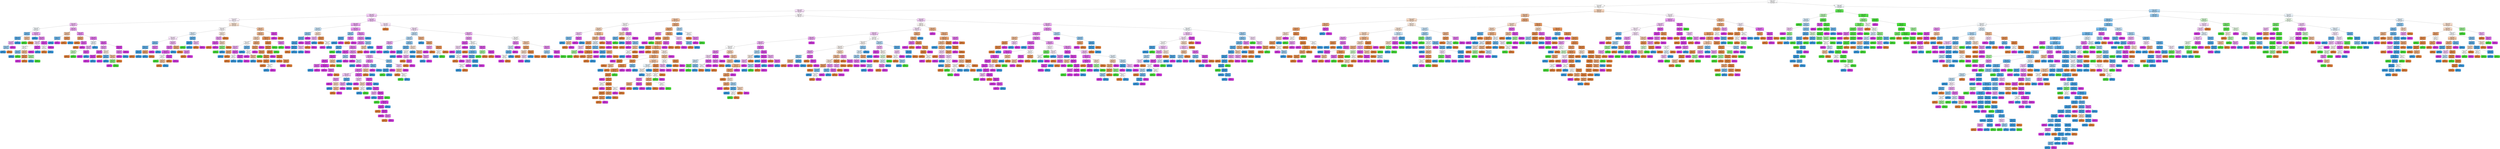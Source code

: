 digraph Tree {
node [shape=box, style="filled, rounded", color="black", fontname="helvetica"] ;
edge [fontname="helvetica"] ;
0 [label="lm_245_y <= 0.473\ngini = 0.742\nsamples = 6701\nvalue = [2727, 1853, 3015, 2969]\nclass = neutral", fillcolor="#fefeff"] ;
1 [label="lm_107_z <= 0.036\ngini = 0.668\nsamples = 3797\nvalue = [2286, 214, 1234, 2291]\nclass = sad", fillcolor="#ffffff"] ;
0 -> 1 [labeldistance=2.5, labelangle=45, headlabel="True"] ;
2 [label="lm_296_y <= 0.338\ngini = 0.665\nsamples = 2706\nvalue = [1372, 116, 987, 1807]\nclass = sad", fillcolor="#f9e1fb"] ;
1 -> 2 ;
3 [label="lm_330_y <= 0.505\ngini = 0.651\nsamples = 1059\nvalue = [387.0, 39.0, 468.0, 778.0]\nclass = sad", fillcolor="#f5ccf8"] ;
2 -> 3 ;
4 [label="lm_477_z <= 0.016\ngini = 0.68\nsamples = 414\nvalue = [226.0, 27.0, 154.0, 249.0]\nclass = sad", fillcolor="#fdf4fe"] ;
3 -> 4 ;
5 [label="lm_211_y <= 0.779\ngini = 0.639\nsamples = 176\nvalue = [54, 12, 71, 140]\nclass = sad", fillcolor="#f2bdf6"] ;
4 -> 5 ;
6 [label="lm_106_y <= 0.294\ngini = 0.635\nsamples = 76\nvalue = [13, 6, 50, 47]\nclass = neutral", fillcolor="#f6fbfe"] ;
5 -> 6 ;
7 [label="lm_110_y <= 0.162\ngini = 0.43\nsamples = 25\nvalue = [5, 2, 31, 4]\nclass = neutral", fillcolor="#74baed"] ;
6 -> 7 ;
8 [label="lm_329_z <= -0.073\ngini = 0.245\nsamples = 22\nvalue = [1, 0, 31, 4]\nclass = neutral", fillcolor="#58ace9"] ;
7 -> 8 ;
9 [label="lm_1_y <= 0.661\ngini = 0.571\nsamples = 6\nvalue = [1, 0, 2, 4]\nclass = sad", fillcolor="#efb0f5"] ;
8 -> 9 ;
10 [label="lm_232_x <= 0.354\ngini = 0.444\nsamples = 3\nvalue = [1, 0, 2, 0]\nclass = neutral", fillcolor="#9ccef2"] ;
9 -> 10 ;
11 [label="gini = 0.0\nsamples = 2\nvalue = [0, 0, 2, 0]\nclass = neutral", fillcolor="#399de5"] ;
10 -> 11 ;
12 [label="gini = 0.0\nsamples = 1\nvalue = [1, 0, 0, 0]\nclass = anger", fillcolor="#e58139"] ;
10 -> 12 ;
13 [label="gini = 0.0\nsamples = 3\nvalue = [0, 0, 0, 4]\nclass = sad", fillcolor="#d739e5"] ;
9 -> 13 ;
14 [label="gini = 0.0\nsamples = 16\nvalue = [0, 0, 29, 0]\nclass = neutral", fillcolor="#399de5"] ;
8 -> 14 ;
15 [label="lm_370_x <= 0.591\ngini = 0.444\nsamples = 3\nvalue = [4, 2, 0, 0]\nclass = anger", fillcolor="#f2c09c"] ;
7 -> 15 ;
16 [label="gini = 0.0\nsamples = 1\nvalue = [0, 2, 0, 0]\nclass = happy", fillcolor="#47e539"] ;
15 -> 16 ;
17 [label="gini = 0.0\nsamples = 2\nvalue = [4, 0, 0, 0]\nclass = anger", fillcolor="#e58139"] ;
15 -> 17 ;
18 [label="lm_413_x <= 0.509\ngini = 0.582\nsamples = 51\nvalue = [8.0, 4.0, 19.0, 43.0]\nclass = sad", fillcolor="#eea9f4"] ;
6 -> 18 ;
19 [label="gini = 0.0\nsamples = 7\nvalue = [0, 0, 10, 0]\nclass = neutral", fillcolor="#399de5"] ;
18 -> 19 ;
20 [label="lm_127_y <= 0.52\ngini = 0.509\nsamples = 44\nvalue = [8, 4, 9, 43]\nclass = sad", fillcolor="#e685ef"] ;
18 -> 20 ;
21 [label="lm_300_z <= -0.029\ngini = 0.709\nsamples = 27\nvalue = [7, 4, 8, 13]\nclass = sad", fillcolor="#f7d6fa"] ;
20 -> 21 ;
22 [label="lm_198_x <= 0.494\ngini = 0.681\nsamples = 17\nvalue = [7, 4, 7, 1]\nclass = anger", fillcolor="#ffffff"] ;
21 -> 22 ;
23 [label="lm_105_y <= 0.287\ngini = 0.375\nsamples = 6\nvalue = [0, 2, 6, 0]\nclass = neutral", fillcolor="#7bbeee"] ;
22 -> 23 ;
24 [label="gini = 0.0\nsamples = 4\nvalue = [0, 0, 6, 0]\nclass = neutral", fillcolor="#399de5"] ;
23 -> 24 ;
25 [label="gini = 0.0\nsamples = 2\nvalue = [0, 2, 0, 0]\nclass = happy", fillcolor="#47e539"] ;
23 -> 25 ;
26 [label="lm_416_x <= 0.621\ngini = 0.545\nsamples = 11\nvalue = [7, 2, 1, 1]\nclass = anger", fillcolor="#f1b991"] ;
22 -> 26 ;
27 [label="lm_360_z <= 0.018\ngini = 0.219\nsamples = 8\nvalue = [7, 0, 0, 1]\nclass = anger", fillcolor="#e99355"] ;
26 -> 27 ;
28 [label="gini = 0.0\nsamples = 1\nvalue = [0, 0, 0, 1]\nclass = sad", fillcolor="#d739e5"] ;
27 -> 28 ;
29 [label="gini = 0.0\nsamples = 7\nvalue = [7, 0, 0, 0]\nclass = anger", fillcolor="#e58139"] ;
27 -> 29 ;
30 [label="lm_277_y <= 0.311\ngini = 0.444\nsamples = 3\nvalue = [0, 2, 1, 0]\nclass = happy", fillcolor="#a3f29c"] ;
26 -> 30 ;
31 [label="gini = 0.0\nsamples = 1\nvalue = [0, 0, 1, 0]\nclass = neutral", fillcolor="#399de5"] ;
30 -> 31 ;
32 [label="gini = 0.0\nsamples = 2\nvalue = [0, 2, 0, 0]\nclass = happy", fillcolor="#47e539"] ;
30 -> 32 ;
33 [label="lm_49_x <= 0.432\ngini = 0.142\nsamples = 10\nvalue = [0, 0, 1, 12]\nclass = sad", fillcolor="#da49e7"] ;
21 -> 33 ;
34 [label="gini = 0.0\nsamples = 9\nvalue = [0, 0, 0, 12]\nclass = sad", fillcolor="#d739e5"] ;
33 -> 34 ;
35 [label="gini = 0.0\nsamples = 1\nvalue = [0, 0, 1, 0]\nclass = neutral", fillcolor="#399de5"] ;
33 -> 35 ;
36 [label="lm_143_z <= -0.029\ngini = 0.119\nsamples = 17\nvalue = [1, 0, 1, 30]\nclass = sad", fillcolor="#da46e7"] ;
20 -> 36 ;
37 [label="lm_395_z <= 0.125\ngini = 0.5\nsamples = 2\nvalue = [1, 0, 1, 0]\nclass = anger", fillcolor="#ffffff"] ;
36 -> 37 ;
38 [label="gini = 0.0\nsamples = 1\nvalue = [1, 0, 0, 0]\nclass = anger", fillcolor="#e58139"] ;
37 -> 38 ;
39 [label="gini = 0.0\nsamples = 1\nvalue = [0, 0, 1, 0]\nclass = neutral", fillcolor="#399de5"] ;
37 -> 39 ;
40 [label="gini = 0.0\nsamples = 15\nvalue = [0, 0, 0, 30]\nclass = sad", fillcolor="#d739e5"] ;
36 -> 40 ;
41 [label="lm_369_y <= 0.276\ngini = 0.583\nsamples = 100\nvalue = [41, 6, 21, 93]\nclass = sad", fillcolor="#eea9f4"] ;
5 -> 41 ;
42 [label="lm_470_y <= 0.415\ngini = 0.499\nsamples = 13\nvalue = [12, 0, 6, 1]\nclass = anger", fillcolor="#f3c5a4"] ;
41 -> 42 ;
43 [label="lm_122_z <= -0.015\ngini = 0.32\nsamples = 4\nvalue = [0, 0, 4, 1]\nclass = neutral", fillcolor="#6ab6ec"] ;
42 -> 43 ;
44 [label="gini = 0.0\nsamples = 3\nvalue = [0, 0, 4, 0]\nclass = neutral", fillcolor="#399de5"] ;
43 -> 44 ;
45 [label="gini = 0.0\nsamples = 1\nvalue = [0, 0, 0, 1]\nclass = sad", fillcolor="#d739e5"] ;
43 -> 45 ;
46 [label="lm_227_x <= 0.249\ngini = 0.245\nsamples = 9\nvalue = [12, 0, 2, 0]\nclass = anger", fillcolor="#e9965a"] ;
42 -> 46 ;
47 [label="gini = 0.0\nsamples = 7\nvalue = [12, 0, 0, 0]\nclass = anger", fillcolor="#e58139"] ;
46 -> 47 ;
48 [label="gini = 0.0\nsamples = 2\nvalue = [0, 0, 2, 0]\nclass = neutral", fillcolor="#399de5"] ;
46 -> 48 ;
49 [label="lm_168_y <= 0.638\ngini = 0.526\nsamples = 87\nvalue = [29, 6, 15, 92]\nclass = sad", fillcolor="#e991f1"] ;
41 -> 49 ;
50 [label="lm_102_z <= 0.034\ngini = 0.34\nsamples = 12\nvalue = [18, 0, 0, 5]\nclass = anger", fillcolor="#eca470"] ;
49 -> 50 ;
51 [label="gini = 0.0\nsamples = 9\nvalue = [17, 0, 0, 0]\nclass = anger", fillcolor="#e58139"] ;
50 -> 51 ;
52 [label="lm_375_x <= 0.601\ngini = 0.278\nsamples = 3\nvalue = [1, 0, 0, 5]\nclass = sad", fillcolor="#df61ea"] ;
50 -> 52 ;
53 [label="gini = 0.0\nsamples = 1\nvalue = [1, 0, 0, 0]\nclass = anger", fillcolor="#e58139"] ;
52 -> 53 ;
54 [label="gini = 0.0\nsamples = 2\nvalue = [0, 0, 0, 5]\nclass = sad", fillcolor="#d739e5"] ;
52 -> 54 ;
55 [label="lm_357_z <= 0.233\ngini = 0.439\nsamples = 75\nvalue = [11, 6, 15, 87]\nclass = sad", fillcolor="#e376ed"] ;
49 -> 55 ;
56 [label="lm_328_y <= 0.604\ngini = 0.685\nsamples = 13\nvalue = [2, 3, 8, 7]\nclass = neutral", fillcolor="#f0f7fd"] ;
55 -> 56 ;
57 [label="lm_58_x <= 0.385\ngini = 0.627\nsamples = 9\nvalue = [2, 3, 1, 7]\nclass = sad", fillcolor="#efb0f5"] ;
56 -> 57 ;
58 [label="lm_307_x <= 0.646\ngini = 0.48\nsamples = 5\nvalue = [2, 3, 0, 0]\nclass = happy", fillcolor="#c2f6bd"] ;
57 -> 58 ;
59 [label="gini = 0.0\nsamples = 2\nvalue = [2, 0, 0, 0]\nclass = anger", fillcolor="#e58139"] ;
58 -> 59 ;
60 [label="gini = 0.0\nsamples = 3\nvalue = [0, 3, 0, 0]\nclass = happy", fillcolor="#47e539"] ;
58 -> 60 ;
61 [label="lm_105_z <= 0.053\ngini = 0.219\nsamples = 4\nvalue = [0, 0, 1, 7]\nclass = sad", fillcolor="#dd55e9"] ;
57 -> 61 ;
62 [label="gini = 0.0\nsamples = 3\nvalue = [0, 0, 0, 7]\nclass = sad", fillcolor="#d739e5"] ;
61 -> 62 ;
63 [label="gini = 0.0\nsamples = 1\nvalue = [0, 0, 1, 0]\nclass = neutral", fillcolor="#399de5"] ;
61 -> 63 ;
64 [label="gini = 0.0\nsamples = 4\nvalue = [0, 0, 7, 0]\nclass = neutral", fillcolor="#399de5"] ;
56 -> 64 ;
65 [label="lm_160_y <= 0.408\ngini = 0.333\nsamples = 62\nvalue = [9, 3, 7, 80]\nclass = sad", fillcolor="#df63ea"] ;
55 -> 65 ;
66 [label="lm_342_y <= 0.404\ngini = 0.578\nsamples = 29\nvalue = [9, 3, 6, 27]\nclass = sad", fillcolor="#eb9cf2"] ;
65 -> 66 ;
67 [label="lm_217_x <= 0.345\ngini = 0.196\nsamples = 16\nvalue = [2, 0, 1, 25]\nclass = sad", fillcolor="#dc50e8"] ;
66 -> 67 ;
68 [label="lm_411_y <= 0.751\ngini = 0.074\nsamples = 15\nvalue = [0, 0, 1, 25]\nclass = sad", fillcolor="#d941e6"] ;
67 -> 68 ;
69 [label="gini = 0.0\nsamples = 14\nvalue = [0, 0, 0, 25]\nclass = sad", fillcolor="#d739e5"] ;
68 -> 69 ;
70 [label="gini = 0.0\nsamples = 1\nvalue = [0, 0, 1, 0]\nclass = neutral", fillcolor="#399de5"] ;
68 -> 70 ;
71 [label="gini = 0.0\nsamples = 1\nvalue = [2, 0, 0, 0]\nclass = anger", fillcolor="#e58139"] ;
67 -> 71 ;
72 [label="lm_466_y <= 0.421\ngini = 0.699\nsamples = 13\nvalue = [7, 3, 5, 2]\nclass = anger", fillcolor="#fbeade"] ;
66 -> 72 ;
73 [label="lm_419_y <= 0.847\ngini = 0.278\nsamples = 4\nvalue = [0, 0, 5, 1]\nclass = neutral", fillcolor="#61b1ea"] ;
72 -> 73 ;
74 [label="gini = 0.0\nsamples = 1\nvalue = [0, 0, 0, 1]\nclass = sad", fillcolor="#d739e5"] ;
73 -> 74 ;
75 [label="gini = 0.0\nsamples = 3\nvalue = [0, 0, 5, 0]\nclass = neutral", fillcolor="#399de5"] ;
73 -> 75 ;
76 [label="lm_185_y <= 0.728\ngini = 0.512\nsamples = 9\nvalue = [7, 3, 0, 1]\nclass = anger", fillcolor="#f2c09c"] ;
72 -> 76 ;
77 [label="lm_408_x <= 0.614\ngini = 0.375\nsamples = 3\nvalue = [0, 3, 0, 1]\nclass = happy", fillcolor="#84ee7b"] ;
76 -> 77 ;
78 [label="gini = 0.0\nsamples = 1\nvalue = [0, 0, 0, 1]\nclass = sad", fillcolor="#d739e5"] ;
77 -> 78 ;
79 [label="gini = 0.0\nsamples = 2\nvalue = [0, 3, 0, 0]\nclass = happy", fillcolor="#47e539"] ;
77 -> 79 ;
80 [label="gini = 0.0\nsamples = 6\nvalue = [7, 0, 0, 0]\nclass = anger", fillcolor="#e58139"] ;
76 -> 80 ;
81 [label="lm_290_x <= 0.566\ngini = 0.036\nsamples = 33\nvalue = [0, 0, 1, 53]\nclass = sad", fillcolor="#d83de5"] ;
65 -> 81 ;
82 [label="lm_240_x <= 0.452\ngini = 0.375\nsamples = 4\nvalue = [0, 0, 1, 3]\nclass = sad", fillcolor="#e47bee"] ;
81 -> 82 ;
83 [label="gini = 0.0\nsamples = 3\nvalue = [0, 0, 0, 3]\nclass = sad", fillcolor="#d739e5"] ;
82 -> 83 ;
84 [label="gini = 0.0\nsamples = 1\nvalue = [0, 0, 1, 0]\nclass = neutral", fillcolor="#399de5"] ;
82 -> 84 ;
85 [label="gini = 0.0\nsamples = 29\nvalue = [0, 0, 0, 50]\nclass = sad", fillcolor="#d739e5"] ;
81 -> 85 ;
86 [label="lm_425_y <= 0.773\ngini = 0.662\nsamples = 238\nvalue = [172.0, 15.0, 83.0, 109.0]\nclass = anger", fillcolor="#f9e2d1"] ;
4 -> 86 ;
87 [label="lm_405_z <= -0.033\ngini = 0.685\nsamples = 108\nvalue = [49, 6, 60, 62]\nclass = sad", fillcolor="#fefcff"] ;
86 -> 87 ;
88 [label="lm_468_x <= 0.712\ngini = 0.649\nsamples = 77\nvalue = [26, 3, 59, 43]\nclass = neutral", fillcolor="#dbedfa"] ;
87 -> 88 ;
89 [label="lm_354_x <= 0.717\ngini = 0.666\nsamples = 58\nvalue = [24.0, 2.0, 32.0, 40.0]\nclass = sad", fillcolor="#fae7fc"] ;
88 -> 89 ;
90 [label="lm_278_y <= 0.48\ngini = 0.444\nsamples = 25\nvalue = [5, 0, 28, 6]\nclass = neutral", fillcolor="#7bbeee"] ;
89 -> 90 ;
91 [label="lm_365_y <= 0.735\ngini = 0.271\nsamples = 20\nvalue = [5, 0, 26, 0]\nclass = neutral", fillcolor="#5fb0ea"] ;
90 -> 91 ;
92 [label="lm_140_x <= 0.151\ngini = 0.074\nsamples = 17\nvalue = [1, 0, 25, 0]\nclass = neutral", fillcolor="#41a1e6"] ;
91 -> 92 ;
93 [label="gini = 0.0\nsamples = 1\nvalue = [1, 0, 0, 0]\nclass = anger", fillcolor="#e58139"] ;
92 -> 93 ;
94 [label="gini = 0.0\nsamples = 16\nvalue = [0, 0, 25, 0]\nclass = neutral", fillcolor="#399de5"] ;
92 -> 94 ;
95 [label="lm_62_z <= -0.068\ngini = 0.32\nsamples = 3\nvalue = [4, 0, 1, 0]\nclass = anger", fillcolor="#eca06a"] ;
91 -> 95 ;
96 [label="gini = 0.0\nsamples = 1\nvalue = [0, 0, 1, 0]\nclass = neutral", fillcolor="#399de5"] ;
95 -> 96 ;
97 [label="gini = 0.0\nsamples = 2\nvalue = [4, 0, 0, 0]\nclass = anger", fillcolor="#e58139"] ;
95 -> 97 ;
98 [label="lm_290_x <= 0.605\ngini = 0.375\nsamples = 5\nvalue = [0, 0, 2, 6]\nclass = sad", fillcolor="#e47bee"] ;
90 -> 98 ;
99 [label="gini = 0.0\nsamples = 4\nvalue = [0, 0, 0, 6]\nclass = sad", fillcolor="#d739e5"] ;
98 -> 99 ;
100 [label="gini = 0.0\nsamples = 1\nvalue = [0, 0, 2, 0]\nclass = neutral", fillcolor="#399de5"] ;
98 -> 100 ;
101 [label="lm_141_x <= 0.441\ngini = 0.558\nsamples = 33\nvalue = [19, 2, 4, 34]\nclass = sad", fillcolor="#f0b5f5"] ;
89 -> 101 ;
102 [label="lm_76_z <= -0.054\ngini = 0.398\nsamples = 21\nvalue = [3, 2, 4, 29]\nclass = sad", fillcolor="#e26dec"] ;
101 -> 102 ;
103 [label="lm_441_z <= -0.125\ngini = 0.302\nsamples = 20\nvalue = [3.0, 2.0, 1.0, 29.0]\nclass = sad", fillcolor="#de5eea"] ;
102 -> 103 ;
104 [label="lm_171_z <= 0.016\ngini = 0.64\nsamples = 3\nvalue = [2, 2, 1, 0]\nclass = anger", fillcolor="#ffffff"] ;
103 -> 104 ;
105 [label="gini = 0.0\nsamples = 1\nvalue = [0, 2, 0, 0]\nclass = happy", fillcolor="#47e539"] ;
104 -> 105 ;
106 [label="lm_205_y <= 0.779\ngini = 0.444\nsamples = 2\nvalue = [2, 0, 1, 0]\nclass = anger", fillcolor="#f2c09c"] ;
104 -> 106 ;
107 [label="gini = 0.0\nsamples = 1\nvalue = [2, 0, 0, 0]\nclass = anger", fillcolor="#e58139"] ;
106 -> 107 ;
108 [label="gini = 0.0\nsamples = 1\nvalue = [0, 0, 1, 0]\nclass = neutral", fillcolor="#399de5"] ;
106 -> 108 ;
109 [label="lm_65_z <= -0.085\ngini = 0.064\nsamples = 17\nvalue = [1, 0, 0, 29]\nclass = sad", fillcolor="#d840e6"] ;
103 -> 109 ;
110 [label="gini = 0.0\nsamples = 1\nvalue = [1, 0, 0, 0]\nclass = anger", fillcolor="#e58139"] ;
109 -> 110 ;
111 [label="gini = 0.0\nsamples = 16\nvalue = [0, 0, 0, 29]\nclass = sad", fillcolor="#d739e5"] ;
109 -> 111 ;
112 [label="gini = 0.0\nsamples = 1\nvalue = [0, 0, 3, 0]\nclass = neutral", fillcolor="#399de5"] ;
102 -> 112 ;
113 [label="lm_397_x <= 0.628\ngini = 0.363\nsamples = 12\nvalue = [16, 0, 0, 5]\nclass = anger", fillcolor="#eda877"] ;
101 -> 113 ;
114 [label="gini = 0.0\nsamples = 6\nvalue = [14, 0, 0, 0]\nclass = anger", fillcolor="#e58139"] ;
113 -> 114 ;
115 [label="lm_271_y <= 0.636\ngini = 0.408\nsamples = 6\nvalue = [2, 0, 0, 5]\nclass = sad", fillcolor="#e788ef"] ;
113 -> 115 ;
116 [label="gini = 0.0\nsamples = 2\nvalue = [2, 0, 0, 0]\nclass = anger", fillcolor="#e58139"] ;
115 -> 116 ;
117 [label="gini = 0.0\nsamples = 4\nvalue = [0, 0, 0, 5]\nclass = sad", fillcolor="#d739e5"] ;
115 -> 117 ;
118 [label="lm_474_x <= 0.646\ngini = 0.318\nsamples = 19\nvalue = [2, 1, 27, 3]\nclass = neutral", fillcolor="#61b1ea"] ;
88 -> 118 ;
119 [label="lm_49_y <= 0.521\ngini = 0.069\nsamples = 14\nvalue = [0, 1, 27, 0]\nclass = neutral", fillcolor="#40a1e6"] ;
118 -> 119 ;
120 [label="gini = 0.0\nsamples = 1\nvalue = [0, 1, 0, 0]\nclass = happy", fillcolor="#47e539"] ;
119 -> 120 ;
121 [label="gini = 0.0\nsamples = 13\nvalue = [0, 0, 27, 0]\nclass = neutral", fillcolor="#399de5"] ;
119 -> 121 ;
122 [label="lm_325_y <= 0.669\ngini = 0.48\nsamples = 5\nvalue = [2, 0, 0, 3]\nclass = sad", fillcolor="#f2bdf6"] ;
118 -> 122 ;
123 [label="gini = 0.0\nsamples = 2\nvalue = [2, 0, 0, 0]\nclass = anger", fillcolor="#e58139"] ;
122 -> 123 ;
124 [label="gini = 0.0\nsamples = 3\nvalue = [0, 0, 0, 3]\nclass = sad", fillcolor="#d739e5"] ;
122 -> 124 ;
125 [label="lm_413_z <= -0.042\ngini = 0.575\nsamples = 31\nvalue = [23, 3, 1, 19]\nclass = anger", fillcolor="#fbece2"] ;
87 -> 125 ;
126 [label="lm_408_x <= 0.639\ngini = 0.547\nsamples = 19\nvalue = [8, 3, 1, 19]\nclass = sad", fillcolor="#eca0f3"] ;
125 -> 126 ;
127 [label="lm_283_z <= -0.027\ngini = 0.236\nsamples = 13\nvalue = [3, 0, 0, 19]\nclass = sad", fillcolor="#dd58e9"] ;
126 -> 127 ;
128 [label="gini = 0.0\nsamples = 3\nvalue = [3, 0, 0, 0]\nclass = anger", fillcolor="#e58139"] ;
127 -> 128 ;
129 [label="gini = 0.0\nsamples = 10\nvalue = [0, 0, 0, 19]\nclass = sad", fillcolor="#d739e5"] ;
127 -> 129 ;
130 [label="lm_362_z <= 0.341\ngini = 0.568\nsamples = 6\nvalue = [5, 3, 1, 0]\nclass = anger", fillcolor="#f6d5bd"] ;
126 -> 130 ;
131 [label="lm_461_x <= 0.614\ngini = 0.375\nsamples = 4\nvalue = [0, 3, 1, 0]\nclass = happy", fillcolor="#84ee7b"] ;
130 -> 131 ;
132 [label="gini = 0.0\nsamples = 3\nvalue = [0, 3, 0, 0]\nclass = happy", fillcolor="#47e539"] ;
131 -> 132 ;
133 [label="gini = 0.0\nsamples = 1\nvalue = [0, 0, 1, 0]\nclass = neutral", fillcolor="#399de5"] ;
131 -> 133 ;
134 [label="gini = 0.0\nsamples = 2\nvalue = [5, 0, 0, 0]\nclass = anger", fillcolor="#e58139"] ;
130 -> 134 ;
135 [label="gini = 0.0\nsamples = 12\nvalue = [15, 0, 0, 0]\nclass = anger", fillcolor="#e58139"] ;
125 -> 135 ;
136 [label="lm_189_y <= 0.471\ngini = 0.56\nsamples = 130\nvalue = [123, 9, 23, 47]\nclass = anger", fillcolor="#f2c19e"] ;
86 -> 136 ;
137 [label="lm_404_y <= 0.778\ngini = 0.532\nsamples = 120\nvalue = [122, 9, 23, 35]\nclass = anger", fillcolor="#f0b88f"] ;
136 -> 137 ;
138 [label="lm_226_y <= 0.374\ngini = 0.627\nsamples = 79\nvalue = [64, 5, 23, 30]\nclass = anger", fillcolor="#f5d0b6"] ;
137 -> 138 ;
139 [label="lm_150_y <= 0.895\ngini = 0.643\nsamples = 33\nvalue = [10, 0, 19, 19]\nclass = neutral", fillcolor="#ffffff"] ;
138 -> 139 ;
140 [label="lm_326_x <= 0.573\ngini = 0.561\nsamples = 21\nvalue = [8, 0, 4, 17]\nclass = sad", fillcolor="#eeaaf4"] ;
139 -> 140 ;
141 [label="lm_27_z <= 0.011\ngini = 0.346\nsamples = 5\nvalue = [7, 0, 2, 0]\nclass = anger", fillcolor="#eca572"] ;
140 -> 141 ;
142 [label="gini = 0.0\nsamples = 2\nvalue = [0, 0, 2, 0]\nclass = neutral", fillcolor="#399de5"] ;
141 -> 142 ;
143 [label="gini = 0.0\nsamples = 3\nvalue = [7, 0, 0, 0]\nclass = anger", fillcolor="#e58139"] ;
141 -> 143 ;
144 [label="lm_467_y <= 0.392\ngini = 0.265\nsamples = 16\nvalue = [1, 0, 2, 17]\nclass = sad", fillcolor="#de5ae9"] ;
140 -> 144 ;
145 [label="lm_58_y <= 0.712\ngini = 0.5\nsamples = 2\nvalue = [1, 0, 1, 0]\nclass = anger", fillcolor="#ffffff"] ;
144 -> 145 ;
146 [label="gini = 0.0\nsamples = 1\nvalue = [1, 0, 0, 0]\nclass = anger", fillcolor="#e58139"] ;
145 -> 146 ;
147 [label="gini = 0.0\nsamples = 1\nvalue = [0, 0, 1, 0]\nclass = neutral", fillcolor="#399de5"] ;
145 -> 147 ;
148 [label="lm_186_x <= 0.367\ngini = 0.105\nsamples = 14\nvalue = [0, 0, 1, 17]\nclass = sad", fillcolor="#d945e7"] ;
144 -> 148 ;
149 [label="gini = 0.0\nsamples = 1\nvalue = [0, 0, 1, 0]\nclass = neutral", fillcolor="#399de5"] ;
148 -> 149 ;
150 [label="gini = 0.0\nsamples = 13\nvalue = [0, 0, 0, 17]\nclass = sad", fillcolor="#d739e5"] ;
148 -> 150 ;
151 [label="lm_411_x <= 0.662\ngini = 0.355\nsamples = 12\nvalue = [2, 0, 15, 2]\nclass = neutral", fillcolor="#68b4eb"] ;
139 -> 151 ;
152 [label="gini = 0.0\nsamples = 8\nvalue = [0, 0, 14, 0]\nclass = neutral", fillcolor="#399de5"] ;
151 -> 152 ;
153 [label="lm_73_x <= 0.477\ngini = 0.64\nsamples = 4\nvalue = [2, 0, 1, 2]\nclass = anger", fillcolor="#ffffff"] ;
151 -> 153 ;
154 [label="gini = 0.0\nsamples = 2\nvalue = [0, 0, 0, 2]\nclass = sad", fillcolor="#d739e5"] ;
153 -> 154 ;
155 [label="lm_205_z <= 0.018\ngini = 0.444\nsamples = 2\nvalue = [2, 0, 1, 0]\nclass = anger", fillcolor="#f2c09c"] ;
153 -> 155 ;
156 [label="gini = 0.0\nsamples = 1\nvalue = [0, 0, 1, 0]\nclass = neutral", fillcolor="#399de5"] ;
155 -> 156 ;
157 [label="gini = 0.0\nsamples = 1\nvalue = [2, 0, 0, 0]\nclass = anger", fillcolor="#e58139"] ;
155 -> 157 ;
158 [label="lm_246_z <= 0.029\ngini = 0.438\nsamples = 46\nvalue = [54, 5, 4, 11]\nclass = anger", fillcolor="#eda978"] ;
138 -> 158 ;
159 [label="lm_344_y <= 0.452\ngini = 0.355\nsamples = 42\nvalue = [54, 5, 4, 5]\nclass = anger", fillcolor="#eb9d65"] ;
158 -> 159 ;
160 [label="gini = 0.0\nsamples = 4\nvalue = [0, 0, 0, 4]\nclass = sad", fillcolor="#d739e5"] ;
159 -> 160 ;
161 [label="lm_186_x <= 0.368\ngini = 0.278\nsamples = 38\nvalue = [54, 5, 4, 1]\nclass = anger", fillcolor="#e9965b"] ;
159 -> 161 ;
162 [label="gini = 0.0\nsamples = 2\nvalue = [0, 5, 0, 0]\nclass = happy", fillcolor="#47e539"] ;
161 -> 162 ;
163 [label="lm_18_y <= 0.82\ngini = 0.157\nsamples = 36\nvalue = [54, 0, 4, 1]\nclass = anger", fillcolor="#e78c4b"] ;
161 -> 163 ;
164 [label="lm_352_y <= 0.441\ngini = 0.07\nsamples = 34\nvalue = [54, 0, 1, 1]\nclass = anger", fillcolor="#e68640"] ;
163 -> 164 ;
165 [label="gini = 0.0\nsamples = 32\nvalue = [54, 0, 0, 0]\nclass = anger", fillcolor="#e58139"] ;
164 -> 165 ;
166 [label="lm_393_y <= 0.589\ngini = 0.5\nsamples = 2\nvalue = [0, 0, 1, 1]\nclass = neutral", fillcolor="#ffffff"] ;
164 -> 166 ;
167 [label="gini = 0.0\nsamples = 1\nvalue = [0, 0, 1, 0]\nclass = neutral", fillcolor="#399de5"] ;
166 -> 167 ;
168 [label="gini = 0.0\nsamples = 1\nvalue = [0, 0, 0, 1]\nclass = sad", fillcolor="#d739e5"] ;
166 -> 168 ;
169 [label="gini = 0.0\nsamples = 2\nvalue = [0, 0, 3, 0]\nclass = neutral", fillcolor="#399de5"] ;
163 -> 169 ;
170 [label="gini = 0.0\nsamples = 4\nvalue = [0, 0, 0, 6]\nclass = sad", fillcolor="#d739e5"] ;
158 -> 170 ;
171 [label="lm_359_y <= 0.588\ngini = 0.241\nsamples = 41\nvalue = [58.0, 4.0, 0.0, 5.0]\nclass = anger", fillcolor="#e99356"] ;
137 -> 171 ;
172 [label="lm_310_y <= 0.601\ngini = 0.149\nsamples = 39\nvalue = [58, 3, 0, 2]\nclass = anger", fillcolor="#e78c49"] ;
171 -> 172 ;
173 [label="lm_243_x <= 0.519\ngini = 0.095\nsamples = 38\nvalue = [58, 1, 0, 2]\nclass = anger", fillcolor="#e68743"] ;
172 -> 173 ;
174 [label="lm_93_x <= 0.337\ngini = 0.064\nsamples = 37\nvalue = [58, 0, 0, 2]\nclass = anger", fillcolor="#e68540"] ;
173 -> 174 ;
175 [label="gini = 0.0\nsamples = 1\nvalue = [0, 0, 0, 1]\nclass = sad", fillcolor="#d739e5"] ;
174 -> 175 ;
176 [label="lm_76_z <= -0.073\ngini = 0.033\nsamples = 36\nvalue = [58, 0, 0, 1]\nclass = anger", fillcolor="#e5833c"] ;
174 -> 176 ;
177 [label="gini = 0.0\nsamples = 28\nvalue = [49, 0, 0, 0]\nclass = anger", fillcolor="#e58139"] ;
176 -> 177 ;
178 [label="lm_198_y <= 0.458\ngini = 0.18\nsamples = 8\nvalue = [9, 0, 0, 1]\nclass = anger", fillcolor="#e88f4f"] ;
176 -> 178 ;
179 [label="gini = 0.0\nsamples = 1\nvalue = [0, 0, 0, 1]\nclass = sad", fillcolor="#d739e5"] ;
178 -> 179 ;
180 [label="gini = 0.0\nsamples = 7\nvalue = [9, 0, 0, 0]\nclass = anger", fillcolor="#e58139"] ;
178 -> 180 ;
181 [label="gini = 0.0\nsamples = 1\nvalue = [0, 1, 0, 0]\nclass = happy", fillcolor="#47e539"] ;
173 -> 181 ;
182 [label="gini = 0.0\nsamples = 1\nvalue = [0, 2, 0, 0]\nclass = happy", fillcolor="#47e539"] ;
172 -> 182 ;
183 [label="lm_152_z <= -0.093\ngini = 0.375\nsamples = 2\nvalue = [0, 1, 0, 3]\nclass = sad", fillcolor="#e47bee"] ;
171 -> 183 ;
184 [label="gini = 0.0\nsamples = 1\nvalue = [0, 1, 0, 0]\nclass = happy", fillcolor="#47e539"] ;
183 -> 184 ;
185 [label="gini = 0.0\nsamples = 1\nvalue = [0, 0, 0, 3]\nclass = sad", fillcolor="#d739e5"] ;
183 -> 185 ;
186 [label="lm_282_x <= 0.58\ngini = 0.142\nsamples = 10\nvalue = [1, 0, 0, 12]\nclass = sad", fillcolor="#da49e7"] ;
136 -> 186 ;
187 [label="gini = 0.0\nsamples = 9\nvalue = [0, 0, 0, 12]\nclass = sad", fillcolor="#d739e5"] ;
186 -> 187 ;
188 [label="gini = 0.0\nsamples = 1\nvalue = [1, 0, 0, 0]\nclass = anger", fillcolor="#e58139"] ;
186 -> 188 ;
189 [label="lm_91_y <= 0.782\ngini = 0.608\nsamples = 645\nvalue = [161, 12, 314, 529]\nclass = sad", fillcolor="#f3c2f7"] ;
3 -> 189 ;
190 [label="lm_340_y <= 0.431\ngini = 0.539\nsamples = 379\nvalue = [48.0, 8.0, 178.0, 354.0]\nclass = sad", fillcolor="#eeaaf4"] ;
189 -> 190 ;
191 [label="lm_107_y <= 0.792\ngini = 0.616\nsamples = 53\nvalue = [17, 0, 45, 27]\nclass = neutral", fillcolor="#c6e3f7"] ;
190 -> 191 ;
192 [label="lm_137_x <= 0.331\ngini = 0.443\nsamples = 34\nvalue = [1, 0, 39, 17]\nclass = neutral", fillcolor="#92c9f1"] ;
191 -> 192 ;
193 [label="lm_427_y <= 0.639\ngini = 0.312\nsamples = 29\nvalue = [1, 0, 39, 8]\nclass = neutral", fillcolor="#66b3eb"] ;
192 -> 193 ;
194 [label="lm_267_x <= 0.654\ngini = 0.172\nsamples = 25\nvalue = [1, 0, 39, 3]\nclass = neutral", fillcolor="#4da7e8"] ;
193 -> 194 ;
195 [label="lm_381_x <= 0.606\ngini = 0.051\nsamples = 22\nvalue = [1, 0, 37, 0]\nclass = neutral", fillcolor="#3ea0e6"] ;
194 -> 195 ;
196 [label="gini = 0.0\nsamples = 1\nvalue = [1, 0, 0, 0]\nclass = anger", fillcolor="#e58139"] ;
195 -> 196 ;
197 [label="gini = 0.0\nsamples = 21\nvalue = [0, 0, 37, 0]\nclass = neutral", fillcolor="#399de5"] ;
195 -> 197 ;
198 [label="lm_388_z <= -0.006\ngini = 0.48\nsamples = 3\nvalue = [0, 0, 2, 3]\nclass = sad", fillcolor="#f2bdf6"] ;
194 -> 198 ;
199 [label="gini = 0.0\nsamples = 2\nvalue = [0, 0, 2, 0]\nclass = neutral", fillcolor="#399de5"] ;
198 -> 199 ;
200 [label="gini = 0.0\nsamples = 1\nvalue = [0, 0, 0, 3]\nclass = sad", fillcolor="#d739e5"] ;
198 -> 200 ;
201 [label="gini = 0.0\nsamples = 4\nvalue = [0, 0, 0, 5]\nclass = sad", fillcolor="#d739e5"] ;
193 -> 201 ;
202 [label="gini = 0.0\nsamples = 5\nvalue = [0, 0, 0, 9]\nclass = sad", fillcolor="#d739e5"] ;
192 -> 202 ;
203 [label="lm_3_x <= 0.513\ngini = 0.617\nsamples = 19\nvalue = [16, 0, 6, 10]\nclass = anger", fillcolor="#f8ddc9"] ;
191 -> 203 ;
204 [label="lm_194_y <= 0.407\ngini = 0.524\nsamples = 9\nvalue = [1, 0, 5, 9]\nclass = sad", fillcolor="#efb0f5"] ;
203 -> 204 ;
205 [label="lm_107_x <= 0.389\ngini = 0.18\nsamples = 6\nvalue = [1, 0, 0, 9]\nclass = sad", fillcolor="#db4fe8"] ;
204 -> 205 ;
206 [label="gini = 0.0\nsamples = 1\nvalue = [1, 0, 0, 0]\nclass = anger", fillcolor="#e58139"] ;
205 -> 206 ;
207 [label="gini = 0.0\nsamples = 5\nvalue = [0, 0, 0, 9]\nclass = sad", fillcolor="#d739e5"] ;
205 -> 207 ;
208 [label="gini = 0.0\nsamples = 3\nvalue = [0, 0, 5, 0]\nclass = neutral", fillcolor="#399de5"] ;
204 -> 208 ;
209 [label="lm_323_x <= 0.64\ngini = 0.215\nsamples = 10\nvalue = [15, 0, 1, 1]\nclass = anger", fillcolor="#e89152"] ;
203 -> 209 ;
210 [label="gini = 0.0\nsamples = 8\nvalue = [15, 0, 0, 0]\nclass = anger", fillcolor="#e58139"] ;
209 -> 210 ;
211 [label="lm_379_x <= 0.672\ngini = 0.5\nsamples = 2\nvalue = [0, 0, 1, 1]\nclass = neutral", fillcolor="#ffffff"] ;
209 -> 211 ;
212 [label="gini = 0.0\nsamples = 1\nvalue = [0, 0, 0, 1]\nclass = sad", fillcolor="#d739e5"] ;
211 -> 212 ;
213 [label="gini = 0.0\nsamples = 1\nvalue = [0, 0, 1, 0]\nclass = neutral", fillcolor="#399de5"] ;
211 -> 213 ;
214 [label="lm_247_x <= 0.273\ngini = 0.495\nsamples = 326\nvalue = [31.0, 8.0, 133.0, 327.0]\nclass = sad", fillcolor="#ea96f1"] ;
190 -> 214 ;
215 [label="lm_383_x <= 0.601\ngini = 0.46\nsamples = 21\nvalue = [2, 0, 24, 9]\nclass = neutral", fillcolor="#8dc6f0"] ;
214 -> 215 ;
216 [label="lm_133_x <= 0.175\ngini = 0.198\nsamples = 17\nvalue = [0, 0, 24, 3]\nclass = neutral", fillcolor="#52a9e8"] ;
215 -> 216 ;
217 [label="gini = 0.0\nsamples = 14\nvalue = [0, 0, 24, 0]\nclass = neutral", fillcolor="#399de5"] ;
216 -> 217 ;
218 [label="gini = 0.0\nsamples = 3\nvalue = [0, 0, 0, 3]\nclass = sad", fillcolor="#d739e5"] ;
216 -> 218 ;
219 [label="lm_421_z <= -0.087\ngini = 0.375\nsamples = 4\nvalue = [2, 0, 0, 6]\nclass = sad", fillcolor="#e47bee"] ;
215 -> 219 ;
220 [label="gini = 0.0\nsamples = 1\nvalue = [2, 0, 0, 0]\nclass = anger", fillcolor="#e58139"] ;
219 -> 220 ;
221 [label="gini = 0.0\nsamples = 3\nvalue = [0, 0, 0, 6]\nclass = sad", fillcolor="#d739e5"] ;
219 -> 221 ;
222 [label="lm_191_y <= 0.434\ngini = 0.471\nsamples = 305\nvalue = [29, 8, 109, 318]\nclass = sad", fillcolor="#e78af0"] ;
214 -> 222 ;
223 [label="lm_213_y <= 0.766\ngini = 0.457\nsamples = 299\nvalue = [29, 8, 99, 318]\nclass = sad", fillcolor="#e685ef"] ;
222 -> 223 ;
224 [label="lm_190_y <= 0.373\ngini = 0.426\nsamples = 285\nvalue = [24, 8, 85, 315]\nclass = sad", fillcolor="#e47cee"] ;
223 -> 224 ;
225 [label="lm_328_y <= 0.603\ngini = 0.219\nsamples = 7\nvalue = [0, 1, 7, 0]\nclass = neutral", fillcolor="#55abe9"] ;
224 -> 225 ;
226 [label="gini = 0.0\nsamples = 1\nvalue = [0, 1, 0, 0]\nclass = happy", fillcolor="#47e539"] ;
225 -> 226 ;
227 [label="gini = 0.0\nsamples = 6\nvalue = [0, 0, 7, 0]\nclass = neutral", fillcolor="#399de5"] ;
225 -> 227 ;
228 [label="lm_300_y <= 0.24\ngini = 0.411\nsamples = 278\nvalue = [24, 7, 78, 315]\nclass = sad", fillcolor="#e477ed"] ;
224 -> 228 ;
229 [label="lm_153_x <= 0.539\ngini = 0.169\nsamples = 77\nvalue = [3, 1, 8, 120]\nclass = sad", fillcolor="#db4ce8"] ;
228 -> 229 ;
230 [label="lm_310_y <= 0.629\ngini = 0.121\nsamples = 73\nvalue = [3, 1, 4, 118]\nclass = sad", fillcolor="#da46e7"] ;
229 -> 230 ;
231 [label="lm_83_y <= 0.72\ngini = 0.079\nsamples = 71\nvalue = [1, 0, 4, 118]\nclass = sad", fillcolor="#d941e6"] ;
230 -> 231 ;
232 [label="lm_112_x <= 0.235\ngini = 0.32\nsamples = 13\nvalue = [0, 0, 4, 16]\nclass = sad", fillcolor="#e16aec"] ;
231 -> 232 ;
233 [label="gini = 0.0\nsamples = 3\nvalue = [0, 0, 4, 0]\nclass = neutral", fillcolor="#399de5"] ;
232 -> 233 ;
234 [label="gini = 0.0\nsamples = 10\nvalue = [0, 0, 0, 16]\nclass = sad", fillcolor="#d739e5"] ;
232 -> 234 ;
235 [label="lm_159_y <= 0.414\ngini = 0.019\nsamples = 58\nvalue = [1.0, 0.0, 0.0, 102.0]\nclass = sad", fillcolor="#d73be5"] ;
231 -> 235 ;
236 [label="gini = 0.0\nsamples = 54\nvalue = [0, 0, 0, 98]\nclass = sad", fillcolor="#d739e5"] ;
235 -> 236 ;
237 [label="lm_338_z <= -0.033\ngini = 0.32\nsamples = 4\nvalue = [1, 0, 0, 4]\nclass = sad", fillcolor="#e16aec"] ;
235 -> 237 ;
238 [label="gini = 0.0\nsamples = 3\nvalue = [0, 0, 0, 4]\nclass = sad", fillcolor="#d739e5"] ;
237 -> 238 ;
239 [label="gini = 0.0\nsamples = 1\nvalue = [1, 0, 0, 0]\nclass = anger", fillcolor="#e58139"] ;
237 -> 239 ;
240 [label="lm_312_x <= 0.549\ngini = 0.444\nsamples = 2\nvalue = [2, 1, 0, 0]\nclass = anger", fillcolor="#f2c09c"] ;
230 -> 240 ;
241 [label="gini = 0.0\nsamples = 1\nvalue = [2, 0, 0, 0]\nclass = anger", fillcolor="#e58139"] ;
240 -> 241 ;
242 [label="gini = 0.0\nsamples = 1\nvalue = [0, 1, 0, 0]\nclass = happy", fillcolor="#47e539"] ;
240 -> 242 ;
243 [label="lm_85_y <= 0.816\ngini = 0.444\nsamples = 4\nvalue = [0, 0, 4, 2]\nclass = neutral", fillcolor="#9ccef2"] ;
229 -> 243 ;
244 [label="gini = 0.0\nsamples = 3\nvalue = [0, 0, 4, 0]\nclass = neutral", fillcolor="#399de5"] ;
243 -> 244 ;
245 [label="gini = 0.0\nsamples = 1\nvalue = [0, 0, 0, 2]\nclass = sad", fillcolor="#d739e5"] ;
243 -> 245 ;
246 [label="lm_398_z <= 0.156\ngini = 0.491\nsamples = 201\nvalue = [21, 6, 70, 195]\nclass = sad", fillcolor="#e890f0"] ;
228 -> 246 ;
247 [label="lm_380_x <= 0.714\ngini = 0.137\nsamples = 36\nvalue = [0, 0, 4, 50]\nclass = sad", fillcolor="#da49e7"] ;
246 -> 247 ;
248 [label="gini = 0.0\nsamples = 30\nvalue = [0, 0, 0, 47]\nclass = sad", fillcolor="#d739e5"] ;
247 -> 248 ;
249 [label="lm_28_y <= 0.389\ngini = 0.49\nsamples = 6\nvalue = [0, 0, 4, 3]\nclass = neutral", fillcolor="#cee6f8"] ;
247 -> 249 ;
250 [label="gini = 0.0\nsamples = 4\nvalue = [0, 0, 4, 0]\nclass = neutral", fillcolor="#399de5"] ;
249 -> 250 ;
251 [label="gini = 0.0\nsamples = 2\nvalue = [0, 0, 0, 3]\nclass = sad", fillcolor="#d739e5"] ;
249 -> 251 ;
252 [label="lm_131_z <= 0.07\ngini = 0.543\nsamples = 165\nvalue = [21, 6, 66, 145]\nclass = sad", fillcolor="#eda4f3"] ;
246 -> 252 ;
253 [label="lm_286_x <= 0.59\ngini = 0.474\nsamples = 138\nvalue = [18, 4, 39, 137]\nclass = sad", fillcolor="#e685ef"] ;
252 -> 253 ;
254 [label="lm_194_y <= 0.43\ngini = 0.441\nsamples = 129\nvalue = [18, 4, 29, 134]\nclass = sad", fillcolor="#e47aee"] ;
253 -> 254 ;
255 [label="lm_13_x <= 0.499\ngini = 0.41\nsamples = 125\nvalue = [14, 4, 27, 134]\nclass = sad", fillcolor="#e374ed"] ;
254 -> 255 ;
256 [label="lm_280_y <= 0.587\ngini = 0.606\nsamples = 38\nvalue = [8.0, 0.0, 16.0, 25.0]\nclass = sad", fillcolor="#f4c9f8"] ;
255 -> 256 ;
257 [label="lm_353_z <= 0.104\ngini = 0.503\nsamples = 26\nvalue = [8, 0, 4, 23]\nclass = sad", fillcolor="#e991f1"] ;
256 -> 257 ;
258 [label="gini = 0.0\nsamples = 14\nvalue = [0, 0, 0, 19]\nclass = sad", fillcolor="#d739e5"] ;
257 -> 258 ;
259 [label="lm_301_y <= 0.347\ngini = 0.625\nsamples = 12\nvalue = [8, 0, 4, 4]\nclass = anger", fillcolor="#f6d5bd"] ;
257 -> 259 ;
260 [label="gini = 0.0\nsamples = 4\nvalue = [0, 0, 4, 0]\nclass = neutral", fillcolor="#399de5"] ;
259 -> 260 ;
261 [label="lm_237_x <= 0.461\ngini = 0.444\nsamples = 8\nvalue = [8, 0, 0, 4]\nclass = anger", fillcolor="#f2c09c"] ;
259 -> 261 ;
262 [label="gini = 0.0\nsamples = 5\nvalue = [8, 0, 0, 0]\nclass = anger", fillcolor="#e58139"] ;
261 -> 262 ;
263 [label="gini = 0.0\nsamples = 3\nvalue = [0, 0, 0, 4]\nclass = sad", fillcolor="#d739e5"] ;
261 -> 263 ;
264 [label="lm_371_z <= -0.094\ngini = 0.245\nsamples = 12\nvalue = [0, 0, 12, 2]\nclass = neutral", fillcolor="#5aade9"] ;
256 -> 264 ;
265 [label="lm_463_y <= 0.634\ngini = 0.444\nsamples = 3\nvalue = [0, 0, 1, 2]\nclass = sad", fillcolor="#eb9cf2"] ;
264 -> 265 ;
266 [label="gini = 0.0\nsamples = 2\nvalue = [0, 0, 0, 2]\nclass = sad", fillcolor="#d739e5"] ;
265 -> 266 ;
267 [label="gini = 0.0\nsamples = 1\nvalue = [0, 0, 1, 0]\nclass = neutral", fillcolor="#399de5"] ;
265 -> 267 ;
268 [label="gini = 0.0\nsamples = 9\nvalue = [0, 0, 11, 0]\nclass = neutral", fillcolor="#399de5"] ;
264 -> 268 ;
269 [label="lm_162_z <= 0.003\ngini = 0.287\nsamples = 87\nvalue = [6, 4, 11, 109]\nclass = sad", fillcolor="#de5cea"] ;
255 -> 269 ;
270 [label="lm_374_x <= 0.661\ngini = 0.676\nsamples = 9\nvalue = [4, 2, 2, 7]\nclass = sad", fillcolor="#f4c9f8"] ;
269 -> 270 ;
271 [label="gini = 0.0\nsamples = 5\nvalue = [0, 0, 0, 7]\nclass = sad", fillcolor="#d739e5"] ;
270 -> 271 ;
272 [label="lm_34_y <= 0.426\ngini = 0.625\nsamples = 4\nvalue = [4, 2, 2, 0]\nclass = anger", fillcolor="#f6d5bd"] ;
270 -> 272 ;
273 [label="gini = 0.0\nsamples = 1\nvalue = [4, 0, 0, 0]\nclass = anger", fillcolor="#e58139"] ;
272 -> 273 ;
274 [label="lm_15_z <= -0.047\ngini = 0.5\nsamples = 3\nvalue = [0, 2, 2, 0]\nclass = happy", fillcolor="#ffffff"] ;
272 -> 274 ;
275 [label="gini = 0.0\nsamples = 2\nvalue = [0, 0, 2, 0]\nclass = neutral", fillcolor="#399de5"] ;
274 -> 275 ;
276 [label="gini = 0.0\nsamples = 1\nvalue = [0, 2, 0, 0]\nclass = happy", fillcolor="#47e539"] ;
274 -> 276 ;
277 [label="lm_10_y <= 0.344\ngini = 0.207\nsamples = 78\nvalue = [2, 2, 9, 102]\nclass = sad", fillcolor="#dc51e8"] ;
269 -> 277 ;
278 [label="lm_475_y <= 0.402\ngini = 0.181\nsamples = 77\nvalue = [2, 2, 7, 102]\nclass = sad", fillcolor="#db4ee8"] ;
277 -> 278 ;
279 [label="gini = 0.0\nsamples = 2\nvalue = [0, 0, 2, 0]\nclass = neutral", fillcolor="#399de5"] ;
278 -> 279 ;
280 [label="lm_4_x <= 0.468\ngini = 0.153\nsamples = 75\nvalue = [2, 2, 5, 102]\nclass = sad", fillcolor="#da4ae7"] ;
278 -> 280 ;
281 [label="lm_87_x <= 0.476\ngini = 0.463\nsamples = 10\nvalue = [0, 0, 4, 7]\nclass = sad", fillcolor="#eeaaf4"] ;
280 -> 281 ;
282 [label="gini = 0.0\nsamples = 6\nvalue = [0, 0, 0, 7]\nclass = sad", fillcolor="#d739e5"] ;
281 -> 282 ;
283 [label="gini = 0.0\nsamples = 4\nvalue = [0, 0, 4, 0]\nclass = neutral", fillcolor="#399de5"] ;
281 -> 283 ;
284 [label="lm_328_x <= 0.612\ngini = 0.097\nsamples = 65\nvalue = [2, 2, 1, 95]\nclass = sad", fillcolor="#d943e6"] ;
280 -> 284 ;
285 [label="lm_100_y <= 0.596\ngini = 0.079\nsamples = 64\nvalue = [2, 1, 1, 95]\nclass = sad", fillcolor="#d941e6"] ;
284 -> 285 ;
286 [label="gini = 0.0\nsamples = 1\nvalue = [0, 1, 0, 0]\nclass = happy", fillcolor="#47e539"] ;
285 -> 286 ;
287 [label="lm_261_y <= 0.398\ngini = 0.06\nsamples = 63\nvalue = [2.0, 0.0, 1.0, 95.0]\nclass = sad", fillcolor="#d83fe6"] ;
285 -> 287 ;
288 [label="lm_22_x <= 0.162\ngini = 0.04\nsamples = 62\nvalue = [2, 0, 0, 95]\nclass = sad", fillcolor="#d83de6"] ;
287 -> 288 ;
289 [label="gini = 0.0\nsamples = 1\nvalue = [1, 0, 0, 0]\nclass = anger", fillcolor="#e58139"] ;
288 -> 289 ;
290 [label="lm_33_y <= 0.884\ngini = 0.021\nsamples = 61\nvalue = [1, 0, 0, 95]\nclass = sad", fillcolor="#d73be5"] ;
288 -> 290 ;
291 [label="gini = 0.0\nsamples = 58\nvalue = [0, 0, 0, 92]\nclass = sad", fillcolor="#d739e5"] ;
290 -> 291 ;
292 [label="lm_450_y <= 0.482\ngini = 0.375\nsamples = 3\nvalue = [1, 0, 0, 3]\nclass = sad", fillcolor="#e47bee"] ;
290 -> 292 ;
293 [label="gini = 0.0\nsamples = 1\nvalue = [1, 0, 0, 0]\nclass = anger", fillcolor="#e58139"] ;
292 -> 293 ;
294 [label="gini = 0.0\nsamples = 2\nvalue = [0, 0, 0, 3]\nclass = sad", fillcolor="#d739e5"] ;
292 -> 294 ;
295 [label="gini = 0.0\nsamples = 1\nvalue = [0, 0, 1, 0]\nclass = neutral", fillcolor="#399de5"] ;
287 -> 295 ;
296 [label="gini = 0.0\nsamples = 1\nvalue = [0, 1, 0, 0]\nclass = happy", fillcolor="#47e539"] ;
284 -> 296 ;
297 [label="gini = 0.0\nsamples = 1\nvalue = [0, 0, 2, 0]\nclass = neutral", fillcolor="#399de5"] ;
277 -> 297 ;
298 [label="lm_339_x <= 0.557\ngini = 0.444\nsamples = 4\nvalue = [4, 0, 2, 0]\nclass = anger", fillcolor="#f2c09c"] ;
254 -> 298 ;
299 [label="gini = 0.0\nsamples = 2\nvalue = [4, 0, 0, 0]\nclass = anger", fillcolor="#e58139"] ;
298 -> 299 ;
300 [label="gini = 0.0\nsamples = 2\nvalue = [0, 0, 2, 0]\nclass = neutral", fillcolor="#399de5"] ;
298 -> 300 ;
301 [label="lm_183_z <= -0.031\ngini = 0.355\nsamples = 9\nvalue = [0, 0, 10, 3]\nclass = neutral", fillcolor="#74baed"] ;
253 -> 301 ;
302 [label="gini = 0.0\nsamples = 2\nvalue = [0, 0, 0, 3]\nclass = sad", fillcolor="#d739e5"] ;
301 -> 302 ;
303 [label="gini = 0.0\nsamples = 7\nvalue = [0, 0, 10, 0]\nclass = neutral", fillcolor="#399de5"] ;
301 -> 303 ;
304 [label="lm_322_x <= 0.597\ngini = 0.496\nsamples = 27\nvalue = [3, 2, 27, 8]\nclass = neutral", fillcolor="#89c5f0"] ;
252 -> 304 ;
305 [label="lm_159_z <= 0.036\ngini = 0.238\nsamples = 20\nvalue = [0, 1, 26, 3]\nclass = neutral", fillcolor="#56ace9"] ;
304 -> 305 ;
306 [label="lm_128_y <= 0.388\ngini = 0.071\nsamples = 18\nvalue = [0, 1, 26, 0]\nclass = neutral", fillcolor="#41a1e6"] ;
305 -> 306 ;
307 [label="gini = 0.0\nsamples = 1\nvalue = [0, 1, 0, 0]\nclass = happy", fillcolor="#47e539"] ;
306 -> 307 ;
308 [label="gini = 0.0\nsamples = 17\nvalue = [0, 0, 26, 0]\nclass = neutral", fillcolor="#399de5"] ;
306 -> 308 ;
309 [label="gini = 0.0\nsamples = 2\nvalue = [0, 0, 0, 3]\nclass = sad", fillcolor="#d739e5"] ;
305 -> 309 ;
310 [label="lm_420_y <= 0.472\ngini = 0.64\nsamples = 7\nvalue = [3, 1, 1, 5]\nclass = sad", fillcolor="#f4c6f8"] ;
304 -> 310 ;
311 [label="lm_393_z <= -0.086\ngini = 0.56\nsamples = 4\nvalue = [3, 1, 1, 0]\nclass = anger", fillcolor="#f2c09c"] ;
310 -> 311 ;
312 [label="gini = 0.0\nsamples = 2\nvalue = [3, 0, 0, 0]\nclass = anger", fillcolor="#e58139"] ;
311 -> 312 ;
313 [label="lm_166_x <= 0.415\ngini = 0.5\nsamples = 2\nvalue = [0, 1, 1, 0]\nclass = happy", fillcolor="#ffffff"] ;
311 -> 313 ;
314 [label="gini = 0.0\nsamples = 1\nvalue = [0, 1, 0, 0]\nclass = happy", fillcolor="#47e539"] ;
313 -> 314 ;
315 [label="gini = 0.0\nsamples = 1\nvalue = [0, 0, 1, 0]\nclass = neutral", fillcolor="#399de5"] ;
313 -> 315 ;
316 [label="gini = 0.0\nsamples = 3\nvalue = [0, 0, 0, 5]\nclass = sad", fillcolor="#d739e5"] ;
310 -> 316 ;
317 [label="lm_167_x <= 0.437\ngini = 0.525\nsamples = 14\nvalue = [5, 0, 14, 3]\nclass = neutral", fillcolor="#96cbf1"] ;
223 -> 317 ;
318 [label="lm_80_y <= 0.592\ngini = 0.469\nsamples = 6\nvalue = [5, 0, 0, 3]\nclass = anger", fillcolor="#f5cdb0"] ;
317 -> 318 ;
319 [label="gini = 0.0\nsamples = 3\nvalue = [5, 0, 0, 0]\nclass = anger", fillcolor="#e58139"] ;
318 -> 319 ;
320 [label="gini = 0.0\nsamples = 3\nvalue = [0, 0, 0, 3]\nclass = sad", fillcolor="#d739e5"] ;
318 -> 320 ;
321 [label="gini = 0.0\nsamples = 8\nvalue = [0, 0, 14, 0]\nclass = neutral", fillcolor="#399de5"] ;
317 -> 321 ;
322 [label="gini = 0.0\nsamples = 6\nvalue = [0, 0, 10, 0]\nclass = neutral", fillcolor="#399de5"] ;
222 -> 322 ;
323 [label="lm_14_y <= 0.724\ngini = 0.662\nsamples = 266\nvalue = [113.0, 4.0, 136.0, 175.0]\nclass = sad", fillcolor="#fae5fc"] ;
189 -> 323 ;
324 [label="gini = 0.0\nsamples = 16\nvalue = [23, 0, 0, 0]\nclass = anger", fillcolor="#e58139"] ;
323 -> 324 ;
325 [label="lm_383_x <= 0.594\ngini = 0.651\nsamples = 250\nvalue = [90, 4, 136, 175]\nclass = sad", fillcolor="#f9e2fb"] ;
323 -> 325 ;
326 [label="lm_181_y <= 0.839\ngini = 0.631\nsamples = 103\nvalue = [38, 1, 79, 42]\nclass = neutral", fillcolor="#c1e0f7"] ;
325 -> 326 ;
327 [label="lm_337_y <= 0.303\ngini = 0.574\nsamples = 85\nvalue = [19, 0, 75, 38]\nclass = neutral", fillcolor="#b1d8f5"] ;
326 -> 327 ;
328 [label="lm_330_x <= 0.616\ngini = 0.464\nsamples = 25\nvalue = [0, 0, 15, 26]\nclass = sad", fillcolor="#eeabf4"] ;
327 -> 328 ;
329 [label="lm_122_x <= 0.377\ngini = 0.087\nsamples = 15\nvalue = [0, 0, 1, 21]\nclass = sad", fillcolor="#d942e6"] ;
328 -> 329 ;
330 [label="gini = 0.0\nsamples = 1\nvalue = [0, 0, 1, 0]\nclass = neutral", fillcolor="#399de5"] ;
329 -> 330 ;
331 [label="gini = 0.0\nsamples = 14\nvalue = [0, 0, 0, 21]\nclass = sad", fillcolor="#d739e5"] ;
329 -> 331 ;
332 [label="lm_311_y <= 0.781\ngini = 0.388\nsamples = 10\nvalue = [0, 0, 14, 5]\nclass = neutral", fillcolor="#80c0ee"] ;
328 -> 332 ;
333 [label="gini = 0.0\nsamples = 7\nvalue = [0, 0, 14, 0]\nclass = neutral", fillcolor="#399de5"] ;
332 -> 333 ;
334 [label="gini = 0.0\nsamples = 3\nvalue = [0, 0, 0, 5]\nclass = sad", fillcolor="#d739e5"] ;
332 -> 334 ;
335 [label="lm_240_x <= 0.463\ngini = 0.504\nsamples = 60\nvalue = [19, 0, 60, 12]\nclass = neutral", fillcolor="#8ec7f0"] ;
327 -> 335 ;
336 [label="lm_246_z <= -0.019\ngini = 0.333\nsamples = 41\nvalue = [4, 0, 49, 8]\nclass = neutral", fillcolor="#66b3eb"] ;
335 -> 336 ;
337 [label="lm_464_x <= 0.57\ngini = 0.045\nsamples = 28\nvalue = [0, 0, 42, 1]\nclass = neutral", fillcolor="#3e9fe6"] ;
336 -> 337 ;
338 [label="gini = 0.0\nsamples = 27\nvalue = [0, 0, 42, 0]\nclass = neutral", fillcolor="#399de5"] ;
337 -> 338 ;
339 [label="gini = 0.0\nsamples = 1\nvalue = [0, 0, 0, 1]\nclass = sad", fillcolor="#d739e5"] ;
337 -> 339 ;
340 [label="lm_410_x <= 0.642\ngini = 0.648\nsamples = 13\nvalue = [4, 0, 7, 7]\nclass = neutral", fillcolor="#ffffff"] ;
336 -> 340 ;
341 [label="lm_341_y <= 0.467\ngini = 0.463\nsamples = 9\nvalue = [4, 0, 0, 7]\nclass = sad", fillcolor="#eeaaf4"] ;
340 -> 341 ;
342 [label="gini = 0.0\nsamples = 2\nvalue = [3, 0, 0, 0]\nclass = anger", fillcolor="#e58139"] ;
341 -> 342 ;
343 [label="lm_21_y <= 0.63\ngini = 0.219\nsamples = 7\nvalue = [1, 0, 0, 7]\nclass = sad", fillcolor="#dd55e9"] ;
341 -> 343 ;
344 [label="gini = 0.0\nsamples = 1\nvalue = [1, 0, 0, 0]\nclass = anger", fillcolor="#e58139"] ;
343 -> 344 ;
345 [label="gini = 0.0\nsamples = 6\nvalue = [0, 0, 0, 7]\nclass = sad", fillcolor="#d739e5"] ;
343 -> 345 ;
346 [label="gini = 0.0\nsamples = 4\nvalue = [0, 0, 7, 0]\nclass = neutral", fillcolor="#399de5"] ;
340 -> 346 ;
347 [label="lm_162_z <= -0.034\ngini = 0.598\nsamples = 19\nvalue = [15, 0, 11, 4]\nclass = anger", fillcolor="#fae4d5"] ;
335 -> 347 ;
348 [label="gini = 0.0\nsamples = 6\nvalue = [0, 0, 9, 0]\nclass = neutral", fillcolor="#399de5"] ;
347 -> 348 ;
349 [label="lm_229_x <= 0.283\ngini = 0.444\nsamples = 13\nvalue = [15, 0, 2, 4]\nclass = anger", fillcolor="#eead7f"] ;
347 -> 349 ;
350 [label="gini = 0.0\nsamples = 10\nvalue = [15, 0, 0, 0]\nclass = anger", fillcolor="#e58139"] ;
349 -> 350 ;
351 [label="lm_405_x <= 0.609\ngini = 0.444\nsamples = 3\nvalue = [0, 0, 2, 4]\nclass = sad", fillcolor="#eb9cf2"] ;
349 -> 351 ;
352 [label="gini = 0.0\nsamples = 1\nvalue = [0, 0, 2, 0]\nclass = neutral", fillcolor="#399de5"] ;
351 -> 352 ;
353 [label="gini = 0.0\nsamples = 2\nvalue = [0, 0, 0, 4]\nclass = sad", fillcolor="#d739e5"] ;
351 -> 353 ;
354 [label="lm_102_x <= 0.254\ngini = 0.497\nsamples = 18\nvalue = [19, 1, 4, 4]\nclass = anger", fillcolor="#efb083"] ;
326 -> 354 ;
355 [label="gini = 0.0\nsamples = 2\nvalue = [0, 0, 3, 0]\nclass = neutral", fillcolor="#399de5"] ;
354 -> 355 ;
356 [label="lm_302_y <= 0.289\ngini = 0.394\nsamples = 16\nvalue = [19, 1, 1, 4]\nclass = anger", fillcolor="#eca572"] ;
354 -> 356 ;
357 [label="lm_411_z <= 0.039\ngini = 0.444\nsamples = 3\nvalue = [2, 0, 0, 4]\nclass = sad", fillcolor="#eb9cf2"] ;
356 -> 357 ;
358 [label="gini = 0.0\nsamples = 2\nvalue = [0, 0, 0, 4]\nclass = sad", fillcolor="#d739e5"] ;
357 -> 358 ;
359 [label="gini = 0.0\nsamples = 1\nvalue = [2, 0, 0, 0]\nclass = anger", fillcolor="#e58139"] ;
357 -> 359 ;
360 [label="lm_281_y <= 0.57\ngini = 0.194\nsamples = 13\nvalue = [17, 1, 1, 0]\nclass = anger", fillcolor="#e88f4f"] ;
356 -> 360 ;
361 [label="lm_258_y <= 0.347\ngini = 0.5\nsamples = 2\nvalue = [0, 1, 1, 0]\nclass = happy", fillcolor="#ffffff"] ;
360 -> 361 ;
362 [label="gini = 0.0\nsamples = 1\nvalue = [0, 0, 1, 0]\nclass = neutral", fillcolor="#399de5"] ;
361 -> 362 ;
363 [label="gini = 0.0\nsamples = 1\nvalue = [0, 1, 0, 0]\nclass = happy", fillcolor="#47e539"] ;
361 -> 363 ;
364 [label="gini = 0.0\nsamples = 11\nvalue = [17, 0, 0, 0]\nclass = anger", fillcolor="#e58139"] ;
360 -> 364 ;
365 [label="lm_284_y <= 0.318\ngini = 0.606\nsamples = 147\nvalue = [52, 3, 57, 133]\nclass = sad", fillcolor="#efaff4"] ;
325 -> 365 ;
366 [label="lm_374_x <= 0.715\ngini = 0.505\nsamples = 82\nvalue = [9, 2, 39, 90]\nclass = sad", fillcolor="#eb9bf2"] ;
365 -> 366 ;
367 [label="lm_102_y <= 0.556\ngini = 0.23\nsamples = 38\nvalue = [1, 0, 8, 60]\nclass = sad", fillcolor="#dd56e9"] ;
366 -> 367 ;
368 [label="lm_200_x <= 0.502\ngini = 0.543\nsamples = 13\nvalue = [1, 0, 8, 10]\nclass = sad", fillcolor="#f8dbfa"] ;
367 -> 368 ;
369 [label="gini = 0.0\nsamples = 6\nvalue = [0, 0, 0, 9]\nclass = sad", fillcolor="#d739e5"] ;
368 -> 369 ;
370 [label="lm_91_x <= 0.427\ngini = 0.34\nsamples = 7\nvalue = [1, 0, 8, 1]\nclass = neutral", fillcolor="#65b3eb"] ;
368 -> 370 ;
371 [label="gini = 0.0\nsamples = 5\nvalue = [0, 0, 8, 0]\nclass = neutral", fillcolor="#399de5"] ;
370 -> 371 ;
372 [label="lm_391_z <= 0.056\ngini = 0.5\nsamples = 2\nvalue = [1, 0, 0, 1]\nclass = anger", fillcolor="#ffffff"] ;
370 -> 372 ;
373 [label="gini = 0.0\nsamples = 1\nvalue = [1, 0, 0, 0]\nclass = anger", fillcolor="#e58139"] ;
372 -> 373 ;
374 [label="gini = 0.0\nsamples = 1\nvalue = [0, 0, 0, 1]\nclass = sad", fillcolor="#d739e5"] ;
372 -> 374 ;
375 [label="gini = 0.0\nsamples = 25\nvalue = [0, 0, 0, 50]\nclass = sad", fillcolor="#d739e5"] ;
367 -> 375 ;
376 [label="lm_456_x <= 0.616\ngini = 0.617\nsamples = 44\nvalue = [8.0, 2.0, 31.0, 30.0]\nclass = neutral", fillcolor="#fafdfe"] ;
366 -> 376 ;
377 [label="lm_216_z <= 0.202\ngini = 0.46\nsamples = 26\nvalue = [6, 0, 31, 7]\nclass = neutral", fillcolor="#7fbfee"] ;
376 -> 377 ;
378 [label="gini = 0.0\nsamples = 3\nvalue = [5, 0, 0, 0]\nclass = anger", fillcolor="#e58139"] ;
377 -> 378 ;
379 [label="lm_337_x <= 0.572\ngini = 0.335\nsamples = 23\nvalue = [1.0, 0.0, 31.0, 7.0]\nclass = neutral", fillcolor="#6bb6ec"] ;
377 -> 379 ;
380 [label="gini = 0.0\nsamples = 3\nvalue = [0, 0, 0, 3]\nclass = sad", fillcolor="#d739e5"] ;
379 -> 380 ;
381 [label="lm_359_z <= -0.038\ngini = 0.245\nsamples = 20\nvalue = [1, 0, 31, 4]\nclass = neutral", fillcolor="#58ace9"] ;
379 -> 381 ;
382 [label="lm_198_x <= 0.492\ngini = 0.56\nsamples = 5\nvalue = [1, 0, 1, 3]\nclass = sad", fillcolor="#eb9cf2"] ;
381 -> 382 ;
383 [label="lm_458_z <= -0.206\ngini = 0.5\nsamples = 2\nvalue = [1, 0, 1, 0]\nclass = anger", fillcolor="#ffffff"] ;
382 -> 383 ;
384 [label="gini = 0.0\nsamples = 1\nvalue = [0, 0, 1, 0]\nclass = neutral", fillcolor="#399de5"] ;
383 -> 384 ;
385 [label="gini = 0.0\nsamples = 1\nvalue = [1, 0, 0, 0]\nclass = anger", fillcolor="#e58139"] ;
383 -> 385 ;
386 [label="gini = 0.0\nsamples = 3\nvalue = [0, 0, 0, 3]\nclass = sad", fillcolor="#d739e5"] ;
382 -> 386 ;
387 [label="lm_409_z <= 0.022\ngini = 0.062\nsamples = 15\nvalue = [0, 0, 30, 1]\nclass = neutral", fillcolor="#40a0e6"] ;
381 -> 387 ;
388 [label="gini = 0.0\nsamples = 14\nvalue = [0, 0, 30, 0]\nclass = neutral", fillcolor="#399de5"] ;
387 -> 388 ;
389 [label="gini = 0.0\nsamples = 1\nvalue = [0, 0, 0, 1]\nclass = sad", fillcolor="#d739e5"] ;
387 -> 389 ;
390 [label="lm_345_x <= 0.616\ngini = 0.263\nsamples = 18\nvalue = [2, 2, 0, 23]\nclass = sad", fillcolor="#dd59e9"] ;
376 -> 390 ;
391 [label="lm_330_y <= 0.512\ngini = 0.444\nsamples = 2\nvalue = [1, 2, 0, 0]\nclass = happy", fillcolor="#a3f29c"] ;
390 -> 391 ;
392 [label="gini = 0.0\nsamples = 1\nvalue = [0, 2, 0, 0]\nclass = happy", fillcolor="#47e539"] ;
391 -> 392 ;
393 [label="gini = 0.0\nsamples = 1\nvalue = [1, 0, 0, 0]\nclass = anger", fillcolor="#e58139"] ;
391 -> 393 ;
394 [label="lm_34_z <= -0.009\ngini = 0.08\nsamples = 16\nvalue = [1, 0, 0, 23]\nclass = sad", fillcolor="#d942e6"] ;
390 -> 394 ;
395 [label="gini = 0.0\nsamples = 1\nvalue = [1, 0, 0, 0]\nclass = anger", fillcolor="#e58139"] ;
394 -> 395 ;
396 [label="gini = 0.0\nsamples = 15\nvalue = [0, 0, 0, 23]\nclass = sad", fillcolor="#d739e5"] ;
394 -> 396 ;
397 [label="lm_433_x <= 0.692\ngini = 0.635\nsamples = 65\nvalue = [43, 1, 18, 43]\nclass = anger", fillcolor="#ffffff"] ;
365 -> 397 ;
398 [label="lm_347_x <= 0.772\ngini = 0.411\nsamples = 21\nvalue = [1, 0, 8, 24]\nclass = sad", fillcolor="#e580ee"] ;
397 -> 398 ;
399 [label="lm_233_x <= 0.416\ngini = 0.551\nsamples = 10\nvalue = [1, 0, 8, 6]\nclass = neutral", fillcolor="#d3e9f9"] ;
398 -> 399 ;
400 [label="lm_211_x <= 0.245\ngini = 0.34\nsamples = 8\nvalue = [1, 0, 8, 1]\nclass = neutral", fillcolor="#65b3eb"] ;
399 -> 400 ;
401 [label="lm_320_y <= 0.823\ngini = 0.5\nsamples = 2\nvalue = [1, 0, 0, 1]\nclass = anger", fillcolor="#ffffff"] ;
400 -> 401 ;
402 [label="gini = 0.0\nsamples = 1\nvalue = [0, 0, 0, 1]\nclass = sad", fillcolor="#d739e5"] ;
401 -> 402 ;
403 [label="gini = 0.0\nsamples = 1\nvalue = [1, 0, 0, 0]\nclass = anger", fillcolor="#e58139"] ;
401 -> 403 ;
404 [label="gini = 0.0\nsamples = 6\nvalue = [0, 0, 8, 0]\nclass = neutral", fillcolor="#399de5"] ;
400 -> 404 ;
405 [label="gini = 0.0\nsamples = 2\nvalue = [0, 0, 0, 5]\nclass = sad", fillcolor="#d739e5"] ;
399 -> 405 ;
406 [label="gini = 0.0\nsamples = 11\nvalue = [0, 0, 0, 18]\nclass = sad", fillcolor="#d739e5"] ;
398 -> 406 ;
407 [label="lm_388_y <= 0.399\ngini = 0.571\nsamples = 44\nvalue = [42, 1, 10, 19]\nclass = anger", fillcolor="#f4c8a9"] ;
397 -> 407 ;
408 [label="lm_174_z <= 0.016\ngini = 0.361\nsamples = 29\nvalue = [40, 0, 6, 5]\nclass = anger", fillcolor="#eba069"] ;
407 -> 408 ;
409 [label="lm_470_z <= -0.002\ngini = 0.623\nsamples = 11\nvalue = [9, 0, 4, 5]\nclass = anger", fillcolor="#f7d8c2"] ;
408 -> 409 ;
410 [label="gini = 0.0\nsamples = 4\nvalue = [9, 0, 0, 0]\nclass = anger", fillcolor="#e58139"] ;
409 -> 410 ;
411 [label="lm_124_z <= 0.121\ngini = 0.494\nsamples = 7\nvalue = [0, 0, 4, 5]\nclass = sad", fillcolor="#f7d7fa"] ;
409 -> 411 ;
412 [label="gini = 0.0\nsamples = 3\nvalue = [0, 0, 0, 5]\nclass = sad", fillcolor="#d739e5"] ;
411 -> 412 ;
413 [label="gini = 0.0\nsamples = 4\nvalue = [0, 0, 4, 0]\nclass = neutral", fillcolor="#399de5"] ;
411 -> 413 ;
414 [label="lm_107_y <= 0.831\ngini = 0.114\nsamples = 18\nvalue = [31, 0, 2, 0]\nclass = anger", fillcolor="#e78946"] ;
408 -> 414 ;
415 [label="gini = 0.0\nsamples = 1\nvalue = [0, 0, 2, 0]\nclass = neutral", fillcolor="#399de5"] ;
414 -> 415 ;
416 [label="gini = 0.0\nsamples = 17\nvalue = [31, 0, 0, 0]\nclass = anger", fillcolor="#e58139"] ;
414 -> 416 ;
417 [label="lm_396_z <= 0.007\ngini = 0.508\nsamples = 15\nvalue = [2, 1, 4, 14]\nclass = sad", fillcolor="#e78bf0"] ;
407 -> 417 ;
418 [label="lm_411_z <= -0.038\ngini = 0.444\nsamples = 4\nvalue = [2, 0, 4, 0]\nclass = neutral", fillcolor="#9ccef2"] ;
417 -> 418 ;
419 [label="gini = 0.0\nsamples = 2\nvalue = [2, 0, 0, 0]\nclass = anger", fillcolor="#e58139"] ;
418 -> 419 ;
420 [label="gini = 0.0\nsamples = 2\nvalue = [0, 0, 4, 0]\nclass = neutral", fillcolor="#399de5"] ;
418 -> 420 ;
421 [label="lm_235_y <= 0.586\ngini = 0.124\nsamples = 11\nvalue = [0, 1, 0, 14]\nclass = sad", fillcolor="#da47e7"] ;
417 -> 421 ;
422 [label="gini = 0.0\nsamples = 10\nvalue = [0, 0, 0, 14]\nclass = sad", fillcolor="#d739e5"] ;
421 -> 422 ;
423 [label="gini = 0.0\nsamples = 1\nvalue = [0, 1, 0, 0]\nclass = happy", fillcolor="#47e539"] ;
421 -> 423 ;
424 [label="lm_382_y <= 0.428\ngini = 0.662\nsamples = 1647\nvalue = [985, 77, 519, 1029]\nclass = sad", fillcolor="#fefafe"] ;
2 -> 424 ;
425 [label="lm_423_y <= 0.737\ngini = 0.557\nsamples = 422\nvalue = [421, 11, 103, 159]\nclass = anger", fillcolor="#f2c19e"] ;
424 -> 425 ;
426 [label="lm_391_x <= 0.664\ngini = 0.657\nsamples = 127\nvalue = [79, 3, 44, 78]\nclass = anger", fillcolor="#fffefd"] ;
425 -> 426 ;
427 [label="lm_417_x <= 0.704\ngini = 0.632\nsamples = 84\nvalue = [68, 2, 31, 35]\nclass = anger", fillcolor="#f7d6be"] ;
426 -> 427 ;
428 [label="lm_411_y <= 0.658\ngini = 0.547\nsamples = 18\nvalue = [2, 0, 11, 16]\nclass = sad", fillcolor="#f4c8f8"] ;
427 -> 428 ;
429 [label="lm_107_y <= 0.736\ngini = 0.43\nsamples = 9\nvalue = [2, 0, 8, 1]\nclass = neutral", fillcolor="#7bbeee"] ;
428 -> 429 ;
430 [label="gini = 0.0\nsamples = 6\nvalue = [0, 0, 8, 0]\nclass = neutral", fillcolor="#399de5"] ;
429 -> 430 ;
431 [label="lm_37_y <= 0.561\ngini = 0.444\nsamples = 3\nvalue = [2, 0, 0, 1]\nclass = anger", fillcolor="#f2c09c"] ;
429 -> 431 ;
432 [label="gini = 0.0\nsamples = 2\nvalue = [2, 0, 0, 0]\nclass = anger", fillcolor="#e58139"] ;
431 -> 432 ;
433 [label="gini = 0.0\nsamples = 1\nvalue = [0, 0, 0, 1]\nclass = sad", fillcolor="#d739e5"] ;
431 -> 433 ;
434 [label="lm_221_z <= -0.119\ngini = 0.278\nsamples = 9\nvalue = [0, 0, 3, 15]\nclass = sad", fillcolor="#df61ea"] ;
428 -> 434 ;
435 [label="gini = 0.0\nsamples = 6\nvalue = [0, 0, 0, 15]\nclass = sad", fillcolor="#d739e5"] ;
434 -> 435 ;
436 [label="gini = 0.0\nsamples = 3\nvalue = [0, 0, 3, 0]\nclass = neutral", fillcolor="#399de5"] ;
434 -> 436 ;
437 [label="lm_60_y <= 0.613\ngini = 0.553\nsamples = 66\nvalue = [66.0, 2.0, 20.0, 19.0]\nclass = anger", fillcolor="#f1bc96"] ;
427 -> 437 ;
438 [label="lm_256_y <= 0.419\ngini = 0.496\nsamples = 57\nvalue = [63, 2, 20, 9]\nclass = anger", fillcolor="#f0b68c"] ;
437 -> 438 ;
439 [label="lm_56_x <= 0.41\ngini = 0.302\nsamples = 36\nvalue = [48, 2, 2, 6]\nclass = anger", fillcolor="#ea995f"] ;
438 -> 439 ;
440 [label="lm_42_z <= -0.036\ngini = 0.611\nsamples = 3\nvalue = [1, 2, 0, 3]\nclass = sad", fillcolor="#f5cef8"] ;
439 -> 440 ;
441 [label="lm_114_y <= 0.469\ngini = 0.444\nsamples = 2\nvalue = [1, 2, 0, 0]\nclass = happy", fillcolor="#a3f29c"] ;
440 -> 441 ;
442 [label="gini = 0.0\nsamples = 1\nvalue = [0, 2, 0, 0]\nclass = happy", fillcolor="#47e539"] ;
441 -> 442 ;
443 [label="gini = 0.0\nsamples = 1\nvalue = [1, 0, 0, 0]\nclass = anger", fillcolor="#e58139"] ;
441 -> 443 ;
444 [label="gini = 0.0\nsamples = 1\nvalue = [0, 0, 0, 3]\nclass = sad", fillcolor="#d739e5"] ;
440 -> 444 ;
445 [label="lm_211_z <= 0.085\ngini = 0.178\nsamples = 33\nvalue = [47, 0, 2, 3]\nclass = anger", fillcolor="#e88e4d"] ;
439 -> 445 ;
446 [label="lm_133_x <= 0.274\ngini = 0.078\nsamples = 30\nvalue = [47.0, 0.0, 2.0, 0.0]\nclass = anger", fillcolor="#e68641"] ;
445 -> 446 ;
447 [label="gini = 0.0\nsamples = 23\nvalue = [40, 0, 0, 0]\nclass = anger", fillcolor="#e58139"] ;
446 -> 447 ;
448 [label="lm_411_y <= 0.663\ngini = 0.346\nsamples = 7\nvalue = [7, 0, 2, 0]\nclass = anger", fillcolor="#eca572"] ;
446 -> 448 ;
449 [label="gini = 0.0\nsamples = 6\nvalue = [7, 0, 0, 0]\nclass = anger", fillcolor="#e58139"] ;
448 -> 449 ;
450 [label="gini = 0.0\nsamples = 1\nvalue = [0, 0, 2, 0]\nclass = neutral", fillcolor="#399de5"] ;
448 -> 450 ;
451 [label="gini = 0.0\nsamples = 3\nvalue = [0, 0, 0, 3]\nclass = sad", fillcolor="#d739e5"] ;
445 -> 451 ;
452 [label="lm_30_x <= 0.329\ngini = 0.569\nsamples = 21\nvalue = [15, 0, 18, 3]\nclass = neutral", fillcolor="#e3f1fb"] ;
438 -> 452 ;
453 [label="lm_339_z <= -0.001\ngini = 0.406\nsamples = 14\nvalue = [3, 0, 18, 3]\nclass = neutral", fillcolor="#72b9ec"] ;
452 -> 453 ;
454 [label="lm_109_x <= 0.397\ngini = 0.18\nsamples = 11\nvalue = [0, 0, 18, 2]\nclass = neutral", fillcolor="#4fa8e8"] ;
453 -> 454 ;
455 [label="gini = 0.0\nsamples = 1\nvalue = [0, 0, 0, 2]\nclass = sad", fillcolor="#d739e5"] ;
454 -> 455 ;
456 [label="gini = 0.0\nsamples = 10\nvalue = [0, 0, 18, 0]\nclass = neutral", fillcolor="#399de5"] ;
454 -> 456 ;
457 [label="lm_113_y <= 0.428\ngini = 0.375\nsamples = 3\nvalue = [3, 0, 0, 1]\nclass = anger", fillcolor="#eeab7b"] ;
453 -> 457 ;
458 [label="gini = 0.0\nsamples = 1\nvalue = [0, 0, 0, 1]\nclass = sad", fillcolor="#d739e5"] ;
457 -> 458 ;
459 [label="gini = 0.0\nsamples = 2\nvalue = [3, 0, 0, 0]\nclass = anger", fillcolor="#e58139"] ;
457 -> 459 ;
460 [label="gini = 0.0\nsamples = 7\nvalue = [12, 0, 0, 0]\nclass = anger", fillcolor="#e58139"] ;
452 -> 460 ;
461 [label="lm_53_x <= 0.313\ngini = 0.355\nsamples = 9\nvalue = [3, 0, 0, 10]\nclass = sad", fillcolor="#e374ed"] ;
437 -> 461 ;
462 [label="gini = 0.0\nsamples = 1\nvalue = [2, 0, 0, 0]\nclass = anger", fillcolor="#e58139"] ;
461 -> 462 ;
463 [label="lm_363_y <= 0.425\ngini = 0.165\nsamples = 8\nvalue = [1, 0, 0, 10]\nclass = sad", fillcolor="#db4de8"] ;
461 -> 463 ;
464 [label="gini = 0.0\nsamples = 7\nvalue = [0, 0, 0, 10]\nclass = sad", fillcolor="#d739e5"] ;
463 -> 464 ;
465 [label="gini = 0.0\nsamples = 1\nvalue = [1, 0, 0, 0]\nclass = anger", fillcolor="#e58139"] ;
463 -> 465 ;
466 [label="lm_71_y <= 0.352\ngini = 0.537\nsamples = 43\nvalue = [11, 1, 13, 43]\nclass = sad", fillcolor="#e993f1"] ;
426 -> 466 ;
467 [label="lm_424_x <= 0.613\ngini = 0.542\nsamples = 8\nvalue = [7, 1, 4, 0]\nclass = anger", fillcolor="#f5d0b5"] ;
466 -> 467 ;
468 [label="lm_85_x <= 0.45\ngini = 0.32\nsamples = 4\nvalue = [0, 1, 4, 0]\nclass = neutral", fillcolor="#6ab6ec"] ;
467 -> 468 ;
469 [label="gini = 0.0\nsamples = 1\nvalue = [0, 1, 0, 0]\nclass = happy", fillcolor="#47e539"] ;
468 -> 469 ;
470 [label="gini = 0.0\nsamples = 3\nvalue = [0, 0, 4, 0]\nclass = neutral", fillcolor="#399de5"] ;
468 -> 470 ;
471 [label="gini = 0.0\nsamples = 4\nvalue = [7, 0, 0, 0]\nclass = anger", fillcolor="#e58139"] ;
467 -> 471 ;
472 [label="lm_274_z <= 0.02\ngini = 0.379\nsamples = 35\nvalue = [4, 0, 9, 43]\nclass = sad", fillcolor="#e270ec"] ;
466 -> 472 ;
473 [label="lm_236_y <= 0.582\ngini = 0.632\nsamples = 16\nvalue = [4, 0, 9, 9]\nclass = neutral", fillcolor="#ffffff"] ;
472 -> 473 ;
474 [label="lm_476_z <= -0.001\ngini = 0.198\nsamples = 7\nvalue = [1, 0, 0, 8]\nclass = sad", fillcolor="#dc52e8"] ;
473 -> 474 ;
475 [label="gini = 0.0\nsamples = 1\nvalue = [1, 0, 0, 0]\nclass = anger", fillcolor="#e58139"] ;
474 -> 475 ;
476 [label="gini = 0.0\nsamples = 6\nvalue = [0, 0, 0, 8]\nclass = sad", fillcolor="#d739e5"] ;
474 -> 476 ;
477 [label="lm_438_z <= -0.046\ngini = 0.462\nsamples = 9\nvalue = [3, 0, 9, 1]\nclass = neutral", fillcolor="#88c4ef"] ;
473 -> 477 ;
478 [label="lm_110_y <= 0.209\ngini = 0.56\nsamples = 5\nvalue = [3, 0, 1, 1]\nclass = anger", fillcolor="#f2c09c"] ;
477 -> 478 ;
479 [label="lm_70_y <= 0.274\ngini = 0.5\nsamples = 2\nvalue = [0, 0, 1, 1]\nclass = neutral", fillcolor="#ffffff"] ;
478 -> 479 ;
480 [label="gini = 0.0\nsamples = 1\nvalue = [0, 0, 1, 0]\nclass = neutral", fillcolor="#399de5"] ;
479 -> 480 ;
481 [label="gini = 0.0\nsamples = 1\nvalue = [0, 0, 0, 1]\nclass = sad", fillcolor="#d739e5"] ;
479 -> 481 ;
482 [label="gini = 0.0\nsamples = 3\nvalue = [3, 0, 0, 0]\nclass = anger", fillcolor="#e58139"] ;
478 -> 482 ;
483 [label="gini = 0.0\nsamples = 4\nvalue = [0, 0, 8, 0]\nclass = neutral", fillcolor="#399de5"] ;
477 -> 483 ;
484 [label="gini = 0.0\nsamples = 19\nvalue = [0, 0, 0, 34]\nclass = sad", fillcolor="#d739e5"] ;
472 -> 484 ;
485 [label="lm_131_y <= 0.468\ngini = 0.471\nsamples = 295\nvalue = [342, 8, 59, 81]\nclass = anger", fillcolor="#eeaf81"] ;
425 -> 485 ;
486 [label="lm_62_x <= 0.351\ngini = 0.416\nsamples = 277\nvalue = [334, 5, 38, 73]\nclass = anger", fillcolor="#eda876"] ;
485 -> 486 ;
487 [label="lm_427_z <= 0.005\ngini = 0.439\nsamples = 11\nvalue = [3, 1, 0, 10]\nclass = sad", fillcolor="#e681ee"] ;
486 -> 487 ;
488 [label="lm_121_y <= 0.486\ngini = 0.165\nsamples = 8\nvalue = [0, 1, 0, 10]\nclass = sad", fillcolor="#db4de8"] ;
487 -> 488 ;
489 [label="gini = 0.0\nsamples = 7\nvalue = [0, 0, 0, 10]\nclass = sad", fillcolor="#d739e5"] ;
488 -> 489 ;
490 [label="gini = 0.0\nsamples = 1\nvalue = [0, 1, 0, 0]\nclass = happy", fillcolor="#47e539"] ;
488 -> 490 ;
491 [label="gini = 0.0\nsamples = 3\nvalue = [3, 0, 0, 0]\nclass = anger", fillcolor="#e58139"] ;
487 -> 491 ;
492 [label="lm_38_y <= 0.738\ngini = 0.395\nsamples = 266\nvalue = [331, 4, 38, 63]\nclass = anger", fillcolor="#eca471"] ;
486 -> 492 ;
493 [label="lm_437_z <= 0.056\ngini = 0.36\nsamples = 252\nvalue = [327, 4, 32, 53]\nclass = anger", fillcolor="#eba06a"] ;
492 -> 493 ;
494 [label="lm_228_x <= 0.163\ngini = 0.345\nsamples = 248\nvalue = [326, 4, 32, 47]\nclass = anger", fillcolor="#eb9e66"] ;
493 -> 494 ;
495 [label="lm_291_y <= 0.59\ngini = 0.041\nsamples = 57\nvalue = [93, 0, 0, 2]\nclass = anger", fillcolor="#e6843d"] ;
494 -> 495 ;
496 [label="gini = 0.0\nsamples = 2\nvalue = [0, 0, 0, 2]\nclass = sad", fillcolor="#d739e5"] ;
495 -> 496 ;
497 [label="gini = 0.0\nsamples = 55\nvalue = [93, 0, 0, 0]\nclass = anger", fillcolor="#e58139"] ;
495 -> 497 ;
498 [label="lm_129_y <= 0.47\ngini = 0.418\nsamples = 191\nvalue = [233.0, 4.0, 32.0, 45.0]\nclass = anger", fillcolor="#eda775"] ;
494 -> 498 ;
499 [label="lm_302_y <= 0.322\ngini = 0.363\nsamples = 164\nvalue = [212, 4, 27, 27]\nclass = anger", fillcolor="#eb9f68"] ;
498 -> 499 ;
500 [label="lm_432_y <= 0.788\ngini = 0.055\nsamples = 45\nvalue = [69, 0, 1, 1]\nclass = anger", fillcolor="#e6853f"] ;
499 -> 500 ;
501 [label="gini = 0.0\nsamples = 1\nvalue = [0, 0, 0, 1]\nclass = sad", fillcolor="#d739e5"] ;
500 -> 501 ;
502 [label="lm_21_x <= 0.499\ngini = 0.028\nsamples = 44\nvalue = [69, 0, 1, 0]\nclass = anger", fillcolor="#e5833c"] ;
500 -> 502 ;
503 [label="gini = 0.0\nsamples = 41\nvalue = [67, 0, 0, 0]\nclass = anger", fillcolor="#e58139"] ;
502 -> 503 ;
504 [label="lm_340_z <= 0.046\ngini = 0.444\nsamples = 3\nvalue = [2, 0, 1, 0]\nclass = anger", fillcolor="#f2c09c"] ;
502 -> 504 ;
505 [label="gini = 0.0\nsamples = 1\nvalue = [0, 0, 1, 0]\nclass = neutral", fillcolor="#399de5"] ;
504 -> 505 ;
506 [label="gini = 0.0\nsamples = 2\nvalue = [2, 0, 0, 0]\nclass = anger", fillcolor="#e58139"] ;
504 -> 506 ;
507 [label="lm_291_x <= 0.544\ngini = 0.449\nsamples = 119\nvalue = [143.0, 4.0, 26.0, 26.0]\nclass = anger", fillcolor="#edaa79"] ;
499 -> 507 ;
508 [label="lm_87_x <= 0.481\ngini = 0.241\nsamples = 63\nvalue = [91, 1, 5, 8]\nclass = anger", fillcolor="#e99356"] ;
507 -> 508 ;
509 [label="lm_118_y <= 0.516\ngini = 0.183\nsamples = 59\nvalue = [91.0, 1.0, 2.0, 7.0]\nclass = anger", fillcolor="#e88e4e"] ;
508 -> 509 ;
510 [label="lm_284_z <= 0.024\ngini = 0.136\nsamples = 57\nvalue = [91.0, 1.0, 2.0, 4.0]\nclass = anger", fillcolor="#e78a48"] ;
509 -> 510 ;
511 [label="lm_90_x <= 0.392\ngini = 0.118\nsamples = 56\nvalue = [91, 0, 2, 4]\nclass = anger", fillcolor="#e78946"] ;
510 -> 511 ;
512 [label="gini = 0.0\nsamples = 1\nvalue = [0, 0, 0, 1]\nclass = sad", fillcolor="#d739e5"] ;
511 -> 512 ;
513 [label="lm_349_y <= 0.483\ngini = 0.1\nsamples = 55\nvalue = [91, 0, 2, 3]\nclass = anger", fillcolor="#e68844"] ;
511 -> 513 ;
514 [label="lm_351_y <= 0.455\ngini = 0.5\nsamples = 2\nvalue = [1, 0, 0, 1]\nclass = anger", fillcolor="#ffffff"] ;
513 -> 514 ;
515 [label="gini = 0.0\nsamples = 1\nvalue = [1, 0, 0, 0]\nclass = anger", fillcolor="#e58139"] ;
514 -> 515 ;
516 [label="gini = 0.0\nsamples = 1\nvalue = [0, 0, 0, 1]\nclass = sad", fillcolor="#d739e5"] ;
514 -> 516 ;
517 [label="lm_82_y <= 0.739\ngini = 0.082\nsamples = 53\nvalue = [90, 0, 2, 2]\nclass = anger", fillcolor="#e68642"] ;
513 -> 517 ;
518 [label="lm_167_x <= 0.441\ngini = 0.064\nsamples = 51\nvalue = [89, 0, 2, 1]\nclass = anger", fillcolor="#e68540"] ;
517 -> 518 ;
519 [label="lm_5_z <= -0.145\ngini = 0.025\nsamples = 44\nvalue = [79, 0, 0, 1]\nclass = anger", fillcolor="#e5833c"] ;
518 -> 519 ;
520 [label="gini = 0.0\nsamples = 39\nvalue = [72, 0, 0, 0]\nclass = anger", fillcolor="#e58139"] ;
519 -> 520 ;
521 [label="lm_301_y <= 0.376\ngini = 0.219\nsamples = 5\nvalue = [7, 0, 0, 1]\nclass = anger", fillcolor="#e99355"] ;
519 -> 521 ;
522 [label="gini = 0.0\nsamples = 4\nvalue = [7, 0, 0, 0]\nclass = anger", fillcolor="#e58139"] ;
521 -> 522 ;
523 [label="gini = 0.0\nsamples = 1\nvalue = [0, 0, 0, 1]\nclass = sad", fillcolor="#d739e5"] ;
521 -> 523 ;
524 [label="lm_130_x <= 0.413\ngini = 0.278\nsamples = 7\nvalue = [10, 0, 2, 0]\nclass = anger", fillcolor="#ea9a61"] ;
518 -> 524 ;
525 [label="gini = 0.0\nsamples = 1\nvalue = [0, 0, 2, 0]\nclass = neutral", fillcolor="#399de5"] ;
524 -> 525 ;
526 [label="gini = 0.0\nsamples = 6\nvalue = [10, 0, 0, 0]\nclass = anger", fillcolor="#e58139"] ;
524 -> 526 ;
527 [label="lm_28_y <= 0.376\ngini = 0.5\nsamples = 2\nvalue = [1, 0, 0, 1]\nclass = anger", fillcolor="#ffffff"] ;
517 -> 527 ;
528 [label="gini = 0.0\nsamples = 1\nvalue = [0, 0, 0, 1]\nclass = sad", fillcolor="#d739e5"] ;
527 -> 528 ;
529 [label="gini = 0.0\nsamples = 1\nvalue = [1, 0, 0, 0]\nclass = anger", fillcolor="#e58139"] ;
527 -> 529 ;
530 [label="gini = 0.0\nsamples = 1\nvalue = [0, 1, 0, 0]\nclass = happy", fillcolor="#47e539"] ;
510 -> 530 ;
531 [label="gini = 0.0\nsamples = 2\nvalue = [0, 0, 0, 3]\nclass = sad", fillcolor="#d739e5"] ;
509 -> 531 ;
532 [label="lm_125_z <= 0.109\ngini = 0.375\nsamples = 4\nvalue = [0, 0, 3, 1]\nclass = neutral", fillcolor="#7bbeee"] ;
508 -> 532 ;
533 [label="gini = 0.0\nsamples = 1\nvalue = [0, 0, 0, 1]\nclass = sad", fillcolor="#d739e5"] ;
532 -> 533 ;
534 [label="gini = 0.0\nsamples = 3\nvalue = [0, 0, 3, 0]\nclass = neutral", fillcolor="#399de5"] ;
532 -> 534 ;
535 [label="lm_274_x <= 0.641\ngini = 0.606\nsamples = 56\nvalue = [52.0, 3.0, 21.0, 18.0]\nclass = anger", fillcolor="#f4c9ab"] ;
507 -> 535 ;
536 [label="lm_344_x <= 0.57\ngini = 0.683\nsamples = 34\nvalue = [17.0, 2.0, 21.0, 15.0]\nclass = neutral", fillcolor="#eaf5fc"] ;
535 -> 536 ;
537 [label="lm_330_z <= -0.022\ngini = 0.684\nsamples = 30\nvalue = [17, 2, 11, 15]\nclass = anger", fillcolor="#fdf7f2"] ;
536 -> 537 ;
538 [label="gini = 0.0\nsamples = 4\nvalue = [0, 0, 8, 0]\nclass = neutral", fillcolor="#399de5"] ;
537 -> 538 ;
539 [label="lm_70_x <= 0.365\ngini = 0.615\nsamples = 26\nvalue = [17, 2, 3, 15]\nclass = anger", fillcolor="#fdf4ed"] ;
537 -> 539 ;
540 [label="lm_49_x <= 0.414\ngini = 0.381\nsamples = 15\nvalue = [3, 0, 1, 13]\nclass = sad", fillcolor="#e272ec"] ;
539 -> 540 ;
541 [label="lm_434_x <= 0.742\ngini = 0.375\nsamples = 4\nvalue = [3, 0, 0, 1]\nclass = anger", fillcolor="#eeab7b"] ;
540 -> 541 ;
542 [label="gini = 0.0\nsamples = 1\nvalue = [0, 0, 0, 1]\nclass = sad", fillcolor="#d739e5"] ;
541 -> 542 ;
543 [label="gini = 0.0\nsamples = 3\nvalue = [3, 0, 0, 0]\nclass = anger", fillcolor="#e58139"] ;
541 -> 543 ;
544 [label="lm_268_x <= 0.531\ngini = 0.142\nsamples = 11\nvalue = [0, 0, 1, 12]\nclass = sad", fillcolor="#da49e7"] ;
540 -> 544 ;
545 [label="gini = 0.0\nsamples = 1\nvalue = [0, 0, 1, 0]\nclass = neutral", fillcolor="#399de5"] ;
544 -> 545 ;
546 [label="gini = 0.0\nsamples = 10\nvalue = [0, 0, 0, 12]\nclass = sad", fillcolor="#d739e5"] ;
544 -> 546 ;
547 [label="lm_478_y <= 0.43\ngini = 0.48\nsamples = 11\nvalue = [14, 2, 2, 2]\nclass = anger", fillcolor="#eeab7b"] ;
539 -> 547 ;
548 [label="lm_214_z <= 0.063\ngini = 0.219\nsamples = 9\nvalue = [14, 0, 2, 0]\nclass = anger", fillcolor="#e99355"] ;
547 -> 548 ;
549 [label="gini = 0.0\nsamples = 2\nvalue = [0, 0, 2, 0]\nclass = neutral", fillcolor="#399de5"] ;
548 -> 549 ;
550 [label="gini = 0.0\nsamples = 7\nvalue = [14, 0, 0, 0]\nclass = anger", fillcolor="#e58139"] ;
548 -> 550 ;
551 [label="lm_327_z <= -0.057\ngini = 0.5\nsamples = 2\nvalue = [0, 2, 0, 2]\nclass = happy", fillcolor="#ffffff"] ;
547 -> 551 ;
552 [label="gini = 0.0\nsamples = 1\nvalue = [0, 0, 0, 2]\nclass = sad", fillcolor="#d739e5"] ;
551 -> 552 ;
553 [label="gini = 0.0\nsamples = 1\nvalue = [0, 2, 0, 0]\nclass = happy", fillcolor="#47e539"] ;
551 -> 553 ;
554 [label="gini = 0.0\nsamples = 4\nvalue = [0, 0, 10, 0]\nclass = neutral", fillcolor="#399de5"] ;
536 -> 554 ;
555 [label="lm_68_z <= 0.069\ngini = 0.188\nsamples = 22\nvalue = [35, 1, 0, 3]\nclass = anger", fillcolor="#e88f4f"] ;
535 -> 555 ;
556 [label="lm_336_x <= 0.621\ngini = 0.104\nsamples = 21\nvalue = [35, 1, 0, 1]\nclass = anger", fillcolor="#e68844"] ;
555 -> 556 ;
557 [label="lm_101_x <= 0.392\ngini = 0.5\nsamples = 2\nvalue = [0, 1, 0, 1]\nclass = happy", fillcolor="#ffffff"] ;
556 -> 557 ;
558 [label="gini = 0.0\nsamples = 1\nvalue = [0, 1, 0, 0]\nclass = happy", fillcolor="#47e539"] ;
557 -> 558 ;
559 [label="gini = 0.0\nsamples = 1\nvalue = [0, 0, 0, 1]\nclass = sad", fillcolor="#d739e5"] ;
557 -> 559 ;
560 [label="gini = 0.0\nsamples = 19\nvalue = [35, 0, 0, 0]\nclass = anger", fillcolor="#e58139"] ;
556 -> 560 ;
561 [label="gini = 0.0\nsamples = 1\nvalue = [0, 0, 0, 2]\nclass = sad", fillcolor="#d739e5"] ;
555 -> 561 ;
562 [label="lm_13_z <= -0.04\ngini = 0.592\nsamples = 27\nvalue = [21, 0, 5, 18]\nclass = anger", fillcolor="#fcf0e8"] ;
498 -> 562 ;
563 [label="lm_100_z <= -0.066\ngini = 0.527\nsamples = 19\nvalue = [21, 0, 5, 7]\nclass = anger", fillcolor="#f1bb94"] ;
562 -> 563 ;
564 [label="lm_305_y <= 0.719\ngini = 0.651\nsamples = 8\nvalue = [3, 0, 5, 5]\nclass = neutral", fillcolor="#ffffff"] ;
563 -> 564 ;
565 [label="lm_320_x <= 0.616\ngini = 0.469\nsamples = 6\nvalue = [3, 0, 0, 5]\nclass = sad", fillcolor="#efb0f5"] ;
564 -> 565 ;
566 [label="gini = 0.0\nsamples = 3\nvalue = [0, 0, 0, 5]\nclass = sad", fillcolor="#d739e5"] ;
565 -> 566 ;
567 [label="gini = 0.0\nsamples = 3\nvalue = [3, 0, 0, 0]\nclass = anger", fillcolor="#e58139"] ;
565 -> 567 ;
568 [label="gini = 0.0\nsamples = 2\nvalue = [0, 0, 5, 0]\nclass = neutral", fillcolor="#399de5"] ;
564 -> 568 ;
569 [label="lm_397_z <= 0.07\ngini = 0.18\nsamples = 11\nvalue = [18, 0, 0, 2]\nclass = anger", fillcolor="#e88f4f"] ;
563 -> 569 ;
570 [label="gini = 0.0\nsamples = 9\nvalue = [18, 0, 0, 0]\nclass = anger", fillcolor="#e58139"] ;
569 -> 570 ;
571 [label="gini = 0.0\nsamples = 2\nvalue = [0, 0, 0, 2]\nclass = sad", fillcolor="#d739e5"] ;
569 -> 571 ;
572 [label="gini = 0.0\nsamples = 8\nvalue = [0, 0, 0, 11]\nclass = sad", fillcolor="#d739e5"] ;
562 -> 572 ;
573 [label="lm_280_z <= -0.041\ngini = 0.245\nsamples = 4\nvalue = [1, 0, 0, 6]\nclass = sad", fillcolor="#de5ae9"] ;
493 -> 573 ;
574 [label="gini = 0.0\nsamples = 3\nvalue = [0, 0, 0, 6]\nclass = sad", fillcolor="#d739e5"] ;
573 -> 574 ;
575 [label="gini = 0.0\nsamples = 1\nvalue = [1, 0, 0, 0]\nclass = anger", fillcolor="#e58139"] ;
573 -> 575 ;
576 [label="lm_27_y <= 0.452\ngini = 0.62\nsamples = 14\nvalue = [4, 0, 6, 10]\nclass = sad", fillcolor="#f4c6f8"] ;
492 -> 576 ;
577 [label="lm_196_x <= 0.501\ngini = 0.278\nsamples = 8\nvalue = [2, 0, 0, 10]\nclass = sad", fillcolor="#df61ea"] ;
576 -> 577 ;
578 [label="gini = 0.0\nsamples = 2\nvalue = [2, 0, 0, 0]\nclass = anger", fillcolor="#e58139"] ;
577 -> 578 ;
579 [label="gini = 0.0\nsamples = 6\nvalue = [0, 0, 0, 10]\nclass = sad", fillcolor="#d739e5"] ;
577 -> 579 ;
580 [label="lm_334_x <= 0.695\ngini = 0.375\nsamples = 6\nvalue = [2, 0, 6, 0]\nclass = neutral", fillcolor="#7bbeee"] ;
576 -> 580 ;
581 [label="gini = 0.0\nsamples = 1\nvalue = [2, 0, 0, 0]\nclass = anger", fillcolor="#e58139"] ;
580 -> 581 ;
582 [label="gini = 0.0\nsamples = 5\nvalue = [0, 0, 6, 0]\nclass = neutral", fillcolor="#399de5"] ;
580 -> 582 ;
583 [label="lm_259_x <= 0.598\ngini = 0.639\nsamples = 18\nvalue = [8, 3, 21, 8]\nclass = neutral", fillcolor="#afd7f4"] ;
485 -> 583 ;
584 [label="gini = 0.0\nsamples = 8\nvalue = [0, 0, 21, 0]\nclass = neutral", fillcolor="#399de5"] ;
583 -> 584 ;
585 [label="lm_412_x <= 0.782\ngini = 0.62\nsamples = 10\nvalue = [8, 3, 0, 8]\nclass = anger", fillcolor="#ffffff"] ;
583 -> 585 ;
586 [label="gini = 0.0\nsamples = 5\nvalue = [8, 0, 0, 0]\nclass = anger", fillcolor="#e58139"] ;
585 -> 586 ;
587 [label="lm_142_z <= -0.108\ngini = 0.397\nsamples = 5\nvalue = [0, 3, 0, 8]\nclass = sad", fillcolor="#e683ef"] ;
585 -> 587 ;
588 [label="gini = 0.0\nsamples = 3\nvalue = [0, 0, 0, 8]\nclass = sad", fillcolor="#d739e5"] ;
587 -> 588 ;
589 [label="gini = 0.0\nsamples = 2\nvalue = [0, 3, 0, 0]\nclass = happy", fillcolor="#47e539"] ;
587 -> 589 ;
590 [label="lm_477_y <= 0.43\ngini = 0.659\nsamples = 1225\nvalue = [564, 66, 416, 870]\nclass = sad", fillcolor="#f6d2f9"] ;
424 -> 590 ;
591 [label="lm_446_y <= 0.4\ngini = 0.65\nsamples = 630\nvalue = [395, 17, 184, 366]\nclass = anger", fillcolor="#fef9f5"] ;
590 -> 591 ;
592 [label="lm_405_y <= 0.805\ngini = 0.655\nsamples = 502\nvalue = [261, 14, 161, 323]\nclass = sad", fillcolor="#fae6fc"] ;
591 -> 592 ;
593 [label="lm_149_y <= 0.92\ngini = 0.651\nsamples = 429\nvalue = [175, 14, 154, 298]\nclass = sad", fillcolor="#f4cbf8"] ;
592 -> 593 ;
594 [label="lm_308_x <= 0.625\ngini = 0.581\nsamples = 225\nvalue = [83, 7, 54, 198]\nclass = sad", fillcolor="#eda7f3"] ;
593 -> 594 ;
595 [label="lm_456_y <= 0.607\ngini = 0.613\nsamples = 207\nvalue = [83, 7, 54, 164]\nclass = sad", fillcolor="#f1b8f6"] ;
594 -> 595 ;
596 [label="lm_286_y <= 0.369\ngini = 0.663\nsamples = 126\nvalue = [72.0, 6.0, 37.0, 72.0]\nclass = anger", fillcolor="#ffffff"] ;
595 -> 596 ;
597 [label="lm_118_y <= 0.499\ngini = 0.509\nsamples = 41\nvalue = [5, 5, 9, 39]\nclass = sad", fillcolor="#e786ef"] ;
596 -> 597 ;
598 [label="lm_165_z <= -0.07\ngini = 0.697\nsamples = 23\nvalue = [4, 5, 9, 13]\nclass = sad", fillcolor="#f8dbfa"] ;
597 -> 598 ;
599 [label="lm_166_y <= 0.629\ngini = 0.657\nsamples = 11\nvalue = [3, 5, 8, 1]\nclass = neutral", fillcolor="#cee6f8"] ;
598 -> 599 ;
600 [label="lm_421_y <= 0.51\ngini = 0.278\nsamples = 3\nvalue = [0, 5, 0, 1]\nclass = happy", fillcolor="#6cea61"] ;
599 -> 600 ;
601 [label="gini = 0.0\nsamples = 1\nvalue = [0, 0, 0, 1]\nclass = sad", fillcolor="#d739e5"] ;
600 -> 601 ;
602 [label="gini = 0.0\nsamples = 2\nvalue = [0, 5, 0, 0]\nclass = happy", fillcolor="#47e539"] ;
600 -> 602 ;
603 [label="lm_476_x <= 0.654\ngini = 0.397\nsamples = 8\nvalue = [3, 0, 8, 0]\nclass = neutral", fillcolor="#83c2ef"] ;
599 -> 603 ;
604 [label="gini = 0.0\nsamples = 6\nvalue = [0, 0, 8, 0]\nclass = neutral", fillcolor="#399de5"] ;
603 -> 604 ;
605 [label="gini = 0.0\nsamples = 2\nvalue = [3, 0, 0, 0]\nclass = anger", fillcolor="#e58139"] ;
603 -> 605 ;
606 [label="lm_242_y <= 0.581\ngini = 0.255\nsamples = 12\nvalue = [1, 0, 1, 12]\nclass = sad", fillcolor="#dd57e9"] ;
598 -> 606 ;
607 [label="lm_409_x <= 0.569\ngini = 0.5\nsamples = 2\nvalue = [1, 0, 1, 0]\nclass = anger", fillcolor="#ffffff"] ;
606 -> 607 ;
608 [label="gini = 0.0\nsamples = 1\nvalue = [0, 0, 1, 0]\nclass = neutral", fillcolor="#399de5"] ;
607 -> 608 ;
609 [label="gini = 0.0\nsamples = 1\nvalue = [1, 0, 0, 0]\nclass = anger", fillcolor="#e58139"] ;
607 -> 609 ;
610 [label="gini = 0.0\nsamples = 10\nvalue = [0, 0, 0, 12]\nclass = sad", fillcolor="#d739e5"] ;
606 -> 610 ;
611 [label="lm_446_x <= 0.707\ngini = 0.071\nsamples = 18\nvalue = [1, 0, 0, 26]\nclass = sad", fillcolor="#d941e6"] ;
597 -> 611 ;
612 [label="lm_317_y <= 0.719\ngini = 0.375\nsamples = 3\nvalue = [1, 0, 0, 3]\nclass = sad", fillcolor="#e47bee"] ;
611 -> 612 ;
613 [label="gini = 0.0\nsamples = 2\nvalue = [0, 0, 0, 3]\nclass = sad", fillcolor="#d739e5"] ;
612 -> 613 ;
614 [label="gini = 0.0\nsamples = 1\nvalue = [1, 0, 0, 0]\nclass = anger", fillcolor="#e58139"] ;
612 -> 614 ;
615 [label="gini = 0.0\nsamples = 15\nvalue = [0, 0, 0, 23]\nclass = sad", fillcolor="#d739e5"] ;
611 -> 615 ;
616 [label="lm_122_z <= -0.027\ngini = 0.618\nsamples = 85\nvalue = [67, 1, 28, 33]\nclass = anger", fillcolor="#f6d2b9"] ;
596 -> 616 ;
617 [label="gini = 0.0\nsamples = 8\nvalue = [0, 0, 0, 13]\nclass = sad", fillcolor="#d739e5"] ;
616 -> 617 ;
618 [label="lm_13_x <= 0.527\ngini = 0.578\nsamples = 77\nvalue = [67, 1, 28, 20]\nclass = anger", fillcolor="#f3c7a7"] ;
616 -> 618 ;
619 [label="lm_263_z <= -0.048\ngini = 0.53\nsamples = 70\nvalue = [67, 1, 17, 20]\nclass = anger", fillcolor="#f1b992"] ;
618 -> 619 ;
620 [label="gini = 0.0\nsamples = 6\nvalue = [0, 0, 7, 0]\nclass = neutral", fillcolor="#399de5"] ;
619 -> 620 ;
621 [label="lm_385_y <= 0.424\ngini = 0.48\nsamples = 64\nvalue = [67.0, 1.0, 10.0, 20.0]\nclass = anger", fillcolor="#efb388"] ;
619 -> 621 ;
622 [label="lm_227_y <= 0.459\ngini = 0.394\nsamples = 59\nvalue = [67, 1, 10, 10]\nclass = anger", fillcolor="#eca36e"] ;
621 -> 622 ;
623 [label="lm_294_y <= 0.348\ngini = 0.33\nsamples = 55\nvalue = [67, 1, 10, 5]\nclass = anger", fillcolor="#eb9d64"] ;
622 -> 623 ;
624 [label="gini = 0.0\nsamples = 29\nvalue = [53, 0, 0, 0]\nclass = anger", fillcolor="#e58139"] ;
623 -> 624 ;
625 [label="lm_421_y <= 0.524\ngini = 0.642\nsamples = 26\nvalue = [14, 1, 10, 5]\nclass = anger", fillcolor="#fae6d7"] ;
623 -> 625 ;
626 [label="lm_433_z <= -0.011\ngini = 0.355\nsamples = 11\nvalue = [10, 0, 0, 3]\nclass = anger", fillcolor="#eda774"] ;
625 -> 626 ;
627 [label="gini = 0.0\nsamples = 3\nvalue = [0, 0, 0, 3]\nclass = sad", fillcolor="#d739e5"] ;
626 -> 627 ;
628 [label="gini = 0.0\nsamples = 8\nvalue = [10, 0, 0, 0]\nclass = anger", fillcolor="#e58139"] ;
626 -> 628 ;
629 [label="lm_319_z <= -0.013\ngini = 0.581\nsamples = 15\nvalue = [4, 1, 10, 2]\nclass = neutral", fillcolor="#a4d2f3"] ;
625 -> 629 ;
630 [label="lm_387_y <= 0.411\ngini = 0.292\nsamples = 10\nvalue = [1, 1, 10, 0]\nclass = neutral", fillcolor="#5dafea"] ;
629 -> 630 ;
631 [label="gini = 0.0\nsamples = 8\nvalue = [0, 0, 10, 0]\nclass = neutral", fillcolor="#399de5"] ;
630 -> 631 ;
632 [label="lm_259_x <= 0.633\ngini = 0.5\nsamples = 2\nvalue = [1, 1, 0, 0]\nclass = anger", fillcolor="#ffffff"] ;
630 -> 632 ;
633 [label="gini = 0.0\nsamples = 1\nvalue = [0, 1, 0, 0]\nclass = happy", fillcolor="#47e539"] ;
632 -> 633 ;
634 [label="gini = 0.0\nsamples = 1\nvalue = [1, 0, 0, 0]\nclass = anger", fillcolor="#e58139"] ;
632 -> 634 ;
635 [label="lm_311_z <= -0.002\ngini = 0.48\nsamples = 5\nvalue = [3, 0, 0, 2]\nclass = anger", fillcolor="#f6d5bd"] ;
629 -> 635 ;
636 [label="gini = 0.0\nsamples = 3\nvalue = [3, 0, 0, 0]\nclass = anger", fillcolor="#e58139"] ;
635 -> 636 ;
637 [label="gini = 0.0\nsamples = 2\nvalue = [0, 0, 0, 2]\nclass = sad", fillcolor="#d739e5"] ;
635 -> 637 ;
638 [label="gini = 0.0\nsamples = 4\nvalue = [0, 0, 0, 5]\nclass = sad", fillcolor="#d739e5"] ;
622 -> 638 ;
639 [label="gini = 0.0\nsamples = 5\nvalue = [0, 0, 0, 10]\nclass = sad", fillcolor="#d739e5"] ;
621 -> 639 ;
640 [label="gini = 0.0\nsamples = 7\nvalue = [0, 0, 11, 0]\nclass = neutral", fillcolor="#399de5"] ;
618 -> 640 ;
641 [label="lm_287_z <= -0.024\ngini = 0.394\nsamples = 81\nvalue = [11, 1, 17, 92]\nclass = sad", fillcolor="#e270ec"] ;
595 -> 641 ;
642 [label="lm_138_x <= 0.211\ngini = 0.616\nsamples = 16\nvalue = [5, 1, 12, 4]\nclass = neutral", fillcolor="#add7f4"] ;
641 -> 642 ;
643 [label="lm_105_x <= 0.292\ngini = 0.681\nsamples = 10\nvalue = [5, 1, 2, 4]\nclass = anger", fillcolor="#fcefe6"] ;
642 -> 643 ;
644 [label="lm_325_z <= 0.015\ngini = 0.571\nsamples = 6\nvalue = [0, 1, 2, 4]\nclass = sad", fillcolor="#efb0f5"] ;
643 -> 644 ;
645 [label="gini = 0.0\nsamples = 3\nvalue = [0, 0, 0, 4]\nclass = sad", fillcolor="#d739e5"] ;
644 -> 645 ;
646 [label="lm_105_z <= -0.057\ngini = 0.444\nsamples = 3\nvalue = [0, 1, 2, 0]\nclass = neutral", fillcolor="#9ccef2"] ;
644 -> 646 ;
647 [label="gini = 0.0\nsamples = 2\nvalue = [0, 0, 2, 0]\nclass = neutral", fillcolor="#399de5"] ;
646 -> 647 ;
648 [label="gini = 0.0\nsamples = 1\nvalue = [0, 1, 0, 0]\nclass = happy", fillcolor="#47e539"] ;
646 -> 648 ;
649 [label="gini = 0.0\nsamples = 4\nvalue = [5, 0, 0, 0]\nclass = anger", fillcolor="#e58139"] ;
643 -> 649 ;
650 [label="gini = 0.0\nsamples = 6\nvalue = [0, 0, 10, 0]\nclass = neutral", fillcolor="#399de5"] ;
642 -> 650 ;
651 [label="lm_278_x <= 0.583\ngini = 0.204\nsamples = 65\nvalue = [6, 0, 5, 88]\nclass = sad", fillcolor="#dc50e8"] ;
641 -> 651 ;
652 [label="lm_335_y <= 0.304\ngini = 0.094\nsamples = 51\nvalue = [1, 0, 3, 78]\nclass = sad", fillcolor="#d943e6"] ;
651 -> 652 ;
653 [label="gini = 0.0\nsamples = 2\nvalue = [0, 0, 2, 0]\nclass = neutral", fillcolor="#399de5"] ;
652 -> 653 ;
654 [label="lm_37_z <= -0.001\ngini = 0.049\nsamples = 49\nvalue = [1, 0, 1, 78]\nclass = sad", fillcolor="#d83ee6"] ;
652 -> 654 ;
655 [label="lm_58_z <= -0.011\ngini = 0.025\nsamples = 48\nvalue = [1, 0, 0, 78]\nclass = sad", fillcolor="#d83ce5"] ;
654 -> 655 ;
656 [label="gini = 0.0\nsamples = 1\nvalue = [1, 0, 0, 0]\nclass = anger", fillcolor="#e58139"] ;
655 -> 656 ;
657 [label="gini = 0.0\nsamples = 47\nvalue = [0, 0, 0, 78]\nclass = sad", fillcolor="#d739e5"] ;
655 -> 657 ;
658 [label="gini = 0.0\nsamples = 1\nvalue = [0, 0, 1, 0]\nclass = neutral", fillcolor="#399de5"] ;
654 -> 658 ;
659 [label="lm_388_x <= 0.678\ngini = 0.554\nsamples = 14\nvalue = [5, 0, 2, 10]\nclass = sad", fillcolor="#eeacf4"] ;
651 -> 659 ;
660 [label="gini = 0.0\nsamples = 4\nvalue = [5, 0, 0, 0]\nclass = anger", fillcolor="#e58139"] ;
659 -> 660 ;
661 [label="lm_119_y <= 0.504\ngini = 0.278\nsamples = 10\nvalue = [0, 0, 2, 10]\nclass = sad", fillcolor="#df61ea"] ;
659 -> 661 ;
662 [label="gini = 0.0\nsamples = 8\nvalue = [0, 0, 0, 10]\nclass = sad", fillcolor="#d739e5"] ;
661 -> 662 ;
663 [label="gini = 0.0\nsamples = 2\nvalue = [0, 0, 2, 0]\nclass = neutral", fillcolor="#399de5"] ;
661 -> 663 ;
664 [label="gini = 0.0\nsamples = 18\nvalue = [0, 0, 0, 34]\nclass = sad", fillcolor="#d739e5"] ;
594 -> 664 ;
665 [label="lm_13_z <= -0.056\ngini = 0.681\nsamples = 204\nvalue = [92.0, 7.0, 100.0, 100.0]\nclass = neutral", fillcolor="#ffffff"] ;
593 -> 665 ;
666 [label="lm_255_y <= 0.464\ngini = 0.656\nsamples = 141\nvalue = [82, 0, 53, 77]\nclass = anger", fillcolor="#fefaf8"] ;
665 -> 666 ;
667 [label="lm_330_y <= 0.514\ngini = 0.609\nsamples = 112\nvalue = [75, 0, 23, 69]\nclass = anger", fillcolor="#fdf7f3"] ;
666 -> 667 ;
668 [label="lm_336_x <= 0.622\ngini = 0.549\nsamples = 31\nvalue = [6, 0, 11, 26]\nclass = sad", fillcolor="#eca2f3"] ;
667 -> 668 ;
669 [label="lm_361_y <= 0.54\ngini = 0.477\nsamples = 12\nvalue = [3, 0, 11, 2]\nclass = neutral", fillcolor="#85c3ef"] ;
668 -> 669 ;
670 [label="lm_323_y <= 0.662\ngini = 0.375\nsamples = 3\nvalue = [3, 0, 0, 1]\nclass = anger", fillcolor="#eeab7b"] ;
669 -> 670 ;
671 [label="gini = 0.0\nsamples = 2\nvalue = [3, 0, 0, 0]\nclass = anger", fillcolor="#e58139"] ;
670 -> 671 ;
672 [label="gini = 0.0\nsamples = 1\nvalue = [0, 0, 0, 1]\nclass = sad", fillcolor="#d739e5"] ;
670 -> 672 ;
673 [label="lm_474_y <= 0.413\ngini = 0.153\nsamples = 9\nvalue = [0, 0, 11, 1]\nclass = neutral", fillcolor="#4ba6e7"] ;
669 -> 673 ;
674 [label="gini = 0.0\nsamples = 1\nvalue = [0, 0, 0, 1]\nclass = sad", fillcolor="#d739e5"] ;
673 -> 674 ;
675 [label="gini = 0.0\nsamples = 8\nvalue = [0, 0, 11, 0]\nclass = neutral", fillcolor="#399de5"] ;
673 -> 675 ;
676 [label="lm_349_x <= 0.649\ngini = 0.198\nsamples = 19\nvalue = [3, 0, 0, 24]\nclass = sad", fillcolor="#dc52e8"] ;
668 -> 676 ;
677 [label="gini = 0.0\nsamples = 2\nvalue = [2, 0, 0, 0]\nclass = anger", fillcolor="#e58139"] ;
676 -> 677 ;
678 [label="lm_388_y <= 0.394\ngini = 0.077\nsamples = 17\nvalue = [1, 0, 0, 24]\nclass = sad", fillcolor="#d941e6"] ;
676 -> 678 ;
679 [label="gini = 0.0\nsamples = 1\nvalue = [1, 0, 0, 0]\nclass = anger", fillcolor="#e58139"] ;
678 -> 679 ;
680 [label="gini = 0.0\nsamples = 16\nvalue = [0, 0, 0, 24]\nclass = sad", fillcolor="#d739e5"] ;
678 -> 680 ;
681 [label="lm_467_y <= 0.423\ngini = 0.561\nsamples = 81\nvalue = [69, 0, 12, 43]\nclass = anger", fillcolor="#f7d7bf"] ;
667 -> 681 ;
682 [label="lm_252_y <= 0.325\ngini = 0.527\nsamples = 59\nvalue = [60, 0, 12, 23]\nclass = anger", fillcolor="#f2be99"] ;
681 -> 682 ;
683 [label="lm_218_z <= -0.048\ngini = 0.629\nsamples = 41\nvalue = [29, 0, 12, 21]\nclass = anger", fillcolor="#fae6d8"] ;
682 -> 683 ;
684 [label="lm_352_x <= 0.529\ngini = 0.323\nsamples = 20\nvalue = [25, 0, 5, 1]\nclass = anger", fillcolor="#eb9e67"] ;
683 -> 684 ;
685 [label="gini = 0.0\nsamples = 14\nvalue = [24, 0, 0, 0]\nclass = anger", fillcolor="#e58139"] ;
684 -> 685 ;
686 [label="lm_177_y <= 0.968\ngini = 0.449\nsamples = 6\nvalue = [1, 0, 5, 1]\nclass = neutral", fillcolor="#7bbeee"] ;
684 -> 686 ;
687 [label="gini = 0.0\nsamples = 4\nvalue = [0, 0, 5, 0]\nclass = neutral", fillcolor="#399de5"] ;
686 -> 687 ;
688 [label="lm_328_x <= 0.599\ngini = 0.5\nsamples = 2\nvalue = [1, 0, 0, 1]\nclass = anger", fillcolor="#ffffff"] ;
686 -> 688 ;
689 [label="gini = 0.0\nsamples = 1\nvalue = [1, 0, 0, 0]\nclass = anger", fillcolor="#e58139"] ;
688 -> 689 ;
690 [label="gini = 0.0\nsamples = 1\nvalue = [0, 0, 0, 1]\nclass = sad", fillcolor="#d739e5"] ;
688 -> 690 ;
691 [label="lm_359_y <= 0.587\ngini = 0.516\nsamples = 21\nvalue = [4, 0, 7, 20]\nclass = sad", fillcolor="#e994f1"] ;
683 -> 691 ;
692 [label="lm_406_y <= 0.752\ngini = 0.346\nsamples = 3\nvalue = [0, 0, 7, 2]\nclass = neutral", fillcolor="#72b9ec"] ;
691 -> 692 ;
693 [label="gini = 0.0\nsamples = 1\nvalue = [0, 0, 0, 2]\nclass = sad", fillcolor="#d739e5"] ;
692 -> 693 ;
694 [label="gini = 0.0\nsamples = 2\nvalue = [0, 0, 7, 0]\nclass = neutral", fillcolor="#399de5"] ;
692 -> 694 ;
695 [label="lm_375_y <= 0.436\ngini = 0.298\nsamples = 18\nvalue = [4, 0, 0, 18]\nclass = sad", fillcolor="#e065eb"] ;
691 -> 695 ;
696 [label="gini = 0.0\nsamples = 3\nvalue = [4, 0, 0, 0]\nclass = anger", fillcolor="#e58139"] ;
695 -> 696 ;
697 [label="gini = 0.0\nsamples = 15\nvalue = [0, 0, 0, 18]\nclass = sad", fillcolor="#d739e5"] ;
695 -> 697 ;
698 [label="lm_223_z <= -0.005\ngini = 0.114\nsamples = 18\nvalue = [31, 0, 0, 2]\nclass = anger", fillcolor="#e78946"] ;
682 -> 698 ;
699 [label="lm_385_z <= 0.018\ngini = 0.444\nsamples = 2\nvalue = [1, 0, 0, 2]\nclass = sad", fillcolor="#eb9cf2"] ;
698 -> 699 ;
700 [label="gini = 0.0\nsamples = 1\nvalue = [1, 0, 0, 0]\nclass = anger", fillcolor="#e58139"] ;
699 -> 700 ;
701 [label="gini = 0.0\nsamples = 1\nvalue = [0, 0, 0, 2]\nclass = sad", fillcolor="#d739e5"] ;
699 -> 701 ;
702 [label="gini = 0.0\nsamples = 16\nvalue = [30, 0, 0, 0]\nclass = anger", fillcolor="#e58139"] ;
698 -> 702 ;
703 [label="lm_342_y <= 0.44\ngini = 0.428\nsamples = 22\nvalue = [9, 0, 0, 20]\nclass = sad", fillcolor="#e992f1"] ;
681 -> 703 ;
704 [label="gini = 0.0\nsamples = 4\nvalue = [6, 0, 0, 0]\nclass = anger", fillcolor="#e58139"] ;
703 -> 704 ;
705 [label="lm_359_y <= 0.586\ngini = 0.227\nsamples = 18\nvalue = [3, 0, 0, 20]\nclass = sad", fillcolor="#dd57e9"] ;
703 -> 705 ;
706 [label="gini = 0.0\nsamples = 2\nvalue = [3, 0, 0, 0]\nclass = anger", fillcolor="#e58139"] ;
705 -> 706 ;
707 [label="gini = 0.0\nsamples = 16\nvalue = [0, 0, 0, 20]\nclass = sad", fillcolor="#d739e5"] ;
705 -> 707 ;
708 [label="lm_418_y <= 0.422\ngini = 0.5\nsamples = 29\nvalue = [7, 0, 30, 8]\nclass = neutral", fillcolor="#89c5f0"] ;
666 -> 708 ;
709 [label="lm_94_x <= 0.175\ngini = 0.654\nsamples = 18\nvalue = [7, 0, 11, 8]\nclass = neutral", fillcolor="#deeffb"] ;
708 -> 709 ;
710 [label="lm_84_y <= 0.839\ngini = 0.457\nsamples = 12\nvalue = [0, 0, 11, 6]\nclass = neutral", fillcolor="#a5d2f3"] ;
709 -> 710 ;
711 [label="lm_191_x <= 0.421\ngini = 0.375\nsamples = 8\nvalue = [0, 0, 2, 6]\nclass = sad", fillcolor="#e47bee"] ;
710 -> 711 ;
712 [label="gini = 0.0\nsamples = 5\nvalue = [0, 0, 0, 5]\nclass = sad", fillcolor="#d739e5"] ;
711 -> 712 ;
713 [label="lm_61_z <= -0.07\ngini = 0.444\nsamples = 3\nvalue = [0, 0, 2, 1]\nclass = neutral", fillcolor="#9ccef2"] ;
711 -> 713 ;
714 [label="gini = 0.0\nsamples = 2\nvalue = [0, 0, 2, 0]\nclass = neutral", fillcolor="#399de5"] ;
713 -> 714 ;
715 [label="gini = 0.0\nsamples = 1\nvalue = [0, 0, 0, 1]\nclass = sad", fillcolor="#d739e5"] ;
713 -> 715 ;
716 [label="gini = 0.0\nsamples = 4\nvalue = [0, 0, 9, 0]\nclass = neutral", fillcolor="#399de5"] ;
710 -> 716 ;
717 [label="lm_212_y <= 0.83\ngini = 0.346\nsamples = 6\nvalue = [7, 0, 0, 2]\nclass = anger", fillcolor="#eca572"] ;
709 -> 717 ;
718 [label="gini = 0.0\nsamples = 1\nvalue = [0, 0, 0, 2]\nclass = sad", fillcolor="#d739e5"] ;
717 -> 718 ;
719 [label="gini = 0.0\nsamples = 5\nvalue = [7, 0, 0, 0]\nclass = anger", fillcolor="#e58139"] ;
717 -> 719 ;
720 [label="gini = 0.0\nsamples = 11\nvalue = [0, 0, 19, 0]\nclass = neutral", fillcolor="#399de5"] ;
708 -> 720 ;
721 [label="lm_124_y <= 0.555\ngini = 0.619\nsamples = 63\nvalue = [10, 7, 47, 23]\nclass = neutral", fillcolor="#b5daf5"] ;
665 -> 721 ;
722 [label="lm_9_x <= 0.508\ngini = 0.656\nsamples = 27\nvalue = [7, 6, 5, 19]\nclass = sad", fillcolor="#efb0f5"] ;
721 -> 722 ;
723 [label="lm_420_z <= -0.112\ngini = 0.111\nsamples = 13\nvalue = [0, 0, 1, 16]\nclass = sad", fillcolor="#da45e7"] ;
722 -> 723 ;
724 [label="gini = 0.0\nsamples = 1\nvalue = [0, 0, 1, 0]\nclass = neutral", fillcolor="#399de5"] ;
723 -> 724 ;
725 [label="gini = 0.0\nsamples = 12\nvalue = [0, 0, 0, 16]\nclass = sad", fillcolor="#d739e5"] ;
723 -> 725 ;
726 [label="lm_285_x <= 0.777\ngini = 0.725\nsamples = 14\nvalue = [7, 6, 4, 3]\nclass = anger", fillcolor="#fdf6f1"] ;
722 -> 726 ;
727 [label="lm_79_z <= 0.009\ngini = 0.684\nsamples = 10\nvalue = [1, 6, 4, 3]\nclass = happy", fillcolor="#dafad7"] ;
726 -> 727 ;
728 [label="lm_352_x <= 0.538\ngini = 0.594\nsamples = 7\nvalue = [1, 0, 4, 3]\nclass = neutral", fillcolor="#d7ebfa"] ;
727 -> 728 ;
729 [label="lm_127_x <= 0.43\ngini = 0.375\nsamples = 3\nvalue = [1, 0, 0, 3]\nclass = sad", fillcolor="#e47bee"] ;
728 -> 729 ;
730 [label="gini = 0.0\nsamples = 1\nvalue = [1, 0, 0, 0]\nclass = anger", fillcolor="#e58139"] ;
729 -> 730 ;
731 [label="gini = 0.0\nsamples = 2\nvalue = [0, 0, 0, 3]\nclass = sad", fillcolor="#d739e5"] ;
729 -> 731 ;
732 [label="gini = 0.0\nsamples = 4\nvalue = [0, 0, 4, 0]\nclass = neutral", fillcolor="#399de5"] ;
728 -> 732 ;
733 [label="gini = 0.0\nsamples = 3\nvalue = [0, 6, 0, 0]\nclass = happy", fillcolor="#47e539"] ;
727 -> 733 ;
734 [label="gini = 0.0\nsamples = 4\nvalue = [6, 0, 0, 0]\nclass = anger", fillcolor="#e58139"] ;
726 -> 734 ;
735 [label="lm_335_y <= 0.309\ngini = 0.284\nsamples = 36\nvalue = [3, 1, 42, 4]\nclass = neutral", fillcolor="#5baeea"] ;
721 -> 735 ;
736 [label="lm_2_y <= 0.637\ngini = 0.691\nsamples = 8\nvalue = [2, 1, 2, 4]\nclass = sad", fillcolor="#f4c6f8"] ;
735 -> 736 ;
737 [label="lm_35_y <= 0.442\ngini = 0.64\nsamples = 4\nvalue = [2, 1, 2, 0]\nclass = anger", fillcolor="#ffffff"] ;
736 -> 737 ;
738 [label="gini = 0.0\nsamples = 1\nvalue = [2, 0, 0, 0]\nclass = anger", fillcolor="#e58139"] ;
737 -> 738 ;
739 [label="lm_354_y <= 0.384\ngini = 0.444\nsamples = 3\nvalue = [0, 1, 2, 0]\nclass = neutral", fillcolor="#9ccef2"] ;
737 -> 739 ;
740 [label="gini = 0.0\nsamples = 2\nvalue = [0, 0, 2, 0]\nclass = neutral", fillcolor="#399de5"] ;
739 -> 740 ;
741 [label="gini = 0.0\nsamples = 1\nvalue = [0, 1, 0, 0]\nclass = happy", fillcolor="#47e539"] ;
739 -> 741 ;
742 [label="gini = 0.0\nsamples = 4\nvalue = [0, 0, 0, 4]\nclass = sad", fillcolor="#d739e5"] ;
736 -> 742 ;
743 [label="lm_108_x <= 0.452\ngini = 0.048\nsamples = 28\nvalue = [1, 0, 40, 0]\nclass = neutral", fillcolor="#3e9fe6"] ;
735 -> 743 ;
744 [label="gini = 0.0\nsamples = 27\nvalue = [0, 0, 40, 0]\nclass = neutral", fillcolor="#399de5"] ;
743 -> 744 ;
745 [label="gini = 0.0\nsamples = 1\nvalue = [1, 0, 0, 0]\nclass = anger", fillcolor="#e58139"] ;
743 -> 745 ;
746 [label="lm_465_y <= 0.454\ngini = 0.42\nsamples = 73\nvalue = [86, 0, 7, 25]\nclass = anger", fillcolor="#eeac7d"] ;
592 -> 746 ;
747 [label="lm_239_z <= -0.145\ngini = 0.349\nsamples = 70\nvalue = [86, 0, 0, 25]\nclass = anger", fillcolor="#eda673"] ;
746 -> 747 ;
748 [label="lm_264_z <= 0.082\ngini = 0.32\nsamples = 11\nvalue = [3, 0, 0, 12]\nclass = sad", fillcolor="#e16aec"] ;
747 -> 748 ;
749 [label="gini = 0.0\nsamples = 8\nvalue = [0, 0, 0, 12]\nclass = sad", fillcolor="#d739e5"] ;
748 -> 749 ;
750 [label="gini = 0.0\nsamples = 3\nvalue = [3, 0, 0, 0]\nclass = anger", fillcolor="#e58139"] ;
748 -> 750 ;
751 [label="lm_298_x <= 0.634\ngini = 0.234\nsamples = 59\nvalue = [83, 0, 0, 13]\nclass = anger", fillcolor="#e99558"] ;
747 -> 751 ;
752 [label="gini = 0.0\nsamples = 1\nvalue = [0, 0, 0, 4]\nclass = sad", fillcolor="#d739e5"] ;
751 -> 752 ;
753 [label="lm_453_y <= 0.475\ngini = 0.177\nsamples = 58\nvalue = [83, 0, 0, 9]\nclass = anger", fillcolor="#e88f4e"] ;
751 -> 753 ;
754 [label="lm_102_x <= 0.36\ngini = 0.067\nsamples = 53\nvalue = [83, 0, 0, 3]\nclass = anger", fillcolor="#e68640"] ;
753 -> 754 ;
755 [label="gini = 0.0\nsamples = 50\nvalue = [80, 0, 0, 0]\nclass = anger", fillcolor="#e58139"] ;
754 -> 755 ;
756 [label="lm_191_y <= 0.419\ngini = 0.5\nsamples = 3\nvalue = [3, 0, 0, 3]\nclass = anger", fillcolor="#ffffff"] ;
754 -> 756 ;
757 [label="gini = 0.0\nsamples = 2\nvalue = [0, 0, 0, 3]\nclass = sad", fillcolor="#d739e5"] ;
756 -> 757 ;
758 [label="gini = 0.0\nsamples = 1\nvalue = [3, 0, 0, 0]\nclass = anger", fillcolor="#e58139"] ;
756 -> 758 ;
759 [label="gini = 0.0\nsamples = 5\nvalue = [0, 0, 0, 6]\nclass = sad", fillcolor="#d739e5"] ;
753 -> 759 ;
760 [label="gini = 0.0\nsamples = 3\nvalue = [0, 0, 7, 0]\nclass = neutral", fillcolor="#399de5"] ;
746 -> 760 ;
761 [label="lm_118_y <= 0.424\ngini = 0.506\nsamples = 128\nvalue = [134, 3, 23, 43]\nclass = anger", fillcolor="#f0b78e"] ;
591 -> 761 ;
762 [label="gini = 0.0\nsamples = 6\nvalue = [0, 0, 0, 9]\nclass = sad", fillcolor="#d739e5"] ;
761 -> 762 ;
763 [label="lm_352_z <= -0.039\ngini = 0.478\nsamples = 122\nvalue = [134, 3, 23, 34]\nclass = anger", fillcolor="#efb083"] ;
761 -> 763 ;
764 [label="lm_343_y <= 0.432\ngini = 0.415\nsamples = 106\nvalue = [129.0, 3.0, 23.0, 18.0]\nclass = anger", fillcolor="#eda673"] ;
763 -> 764 ;
765 [label="lm_129_y <= 0.449\ngini = 0.539\nsamples = 71\nvalue = [71, 3, 21, 17]\nclass = anger", fillcolor="#f1ba92"] ;
764 -> 765 ;
766 [label="gini = 0.0\nsamples = 6\nvalue = [0, 0, 11, 0]\nclass = neutral", fillcolor="#399de5"] ;
765 -> 766 ;
767 [label="lm_88_z <= -0.045\ngini = 0.467\nsamples = 65\nvalue = [71, 3, 10, 17]\nclass = anger", fillcolor="#eeae80"] ;
765 -> 767 ;
768 [label="lm_98_z <= -0.085\ngini = 0.626\nsamples = 13\nvalue = [7, 0, 4, 10]\nclass = sad", fillcolor="#f6d5f9"] ;
767 -> 768 ;
769 [label="gini = 0.0\nsamples = 3\nvalue = [7, 0, 0, 0]\nclass = anger", fillcolor="#e58139"] ;
768 -> 769 ;
770 [label="lm_282_z <= -0.112\ngini = 0.408\nsamples = 10\nvalue = [0, 0, 4, 10]\nclass = sad", fillcolor="#e788ef"] ;
768 -> 770 ;
771 [label="gini = 0.0\nsamples = 8\nvalue = [0, 0, 0, 10]\nclass = sad", fillcolor="#d739e5"] ;
770 -> 771 ;
772 [label="gini = 0.0\nsamples = 2\nvalue = [0, 0, 4, 0]\nclass = neutral", fillcolor="#399de5"] ;
770 -> 772 ;
773 [label="lm_138_y <= 0.505\ngini = 0.345\nsamples = 52\nvalue = [64, 3, 6, 7]\nclass = anger", fillcolor="#eb9d64"] ;
767 -> 773 ;
774 [label="lm_230_y <= 0.454\ngini = 0.694\nsamples = 9\nvalue = [3, 1, 3, 5]\nclass = sad", fillcolor="#f6d3f9"] ;
773 -> 774 ;
775 [label="lm_392_z <= -0.029\ngini = 0.612\nsamples = 6\nvalue = [3, 1, 3, 0]\nclass = anger", fillcolor="#ffffff"] ;
774 -> 775 ;
776 [label="gini = 0.0\nsamples = 2\nvalue = [0, 0, 3, 0]\nclass = neutral", fillcolor="#399de5"] ;
775 -> 776 ;
777 [label="lm_223_x <= 0.406\ngini = 0.375\nsamples = 4\nvalue = [3, 1, 0, 0]\nclass = anger", fillcolor="#eeab7b"] ;
775 -> 777 ;
778 [label="gini = 0.0\nsamples = 3\nvalue = [3, 0, 0, 0]\nclass = anger", fillcolor="#e58139"] ;
777 -> 778 ;
779 [label="gini = 0.0\nsamples = 1\nvalue = [0, 1, 0, 0]\nclass = happy", fillcolor="#47e539"] ;
777 -> 779 ;
780 [label="gini = 0.0\nsamples = 3\nvalue = [0, 0, 0, 5]\nclass = sad", fillcolor="#d739e5"] ;
774 -> 780 ;
781 [label="lm_21_z <= -0.098\ngini = 0.192\nsamples = 43\nvalue = [61, 2, 3, 2]\nclass = anger", fillcolor="#e88f4e"] ;
773 -> 781 ;
782 [label="lm_433_z <= 0.071\ngini = 0.612\nsamples = 10\nvalue = [8, 2, 2, 2]\nclass = anger", fillcolor="#f2c09c"] ;
781 -> 782 ;
783 [label="lm_270_y <= 0.74\ngini = 0.667\nsamples = 5\nvalue = [0, 2, 2, 2]\nclass = happy", fillcolor="#ffffff"] ;
782 -> 783 ;
784 [label="lm_330_z <= -0.02\ngini = 0.5\nsamples = 3\nvalue = [0, 2, 0, 2]\nclass = happy", fillcolor="#ffffff"] ;
783 -> 784 ;
785 [label="gini = 0.0\nsamples = 1\nvalue = [0, 2, 0, 0]\nclass = happy", fillcolor="#47e539"] ;
784 -> 785 ;
786 [label="gini = 0.0\nsamples = 2\nvalue = [0, 0, 0, 2]\nclass = sad", fillcolor="#d739e5"] ;
784 -> 786 ;
787 [label="gini = 0.0\nsamples = 2\nvalue = [0, 0, 2, 0]\nclass = neutral", fillcolor="#399de5"] ;
783 -> 787 ;
788 [label="gini = 0.0\nsamples = 5\nvalue = [8, 0, 0, 0]\nclass = anger", fillcolor="#e58139"] ;
782 -> 788 ;
789 [label="lm_70_y <= 0.252\ngini = 0.036\nsamples = 33\nvalue = [53, 0, 1, 0]\nclass = anger", fillcolor="#e5833d"] ;
781 -> 789 ;
790 [label="lm_311_y <= 0.729\ngini = 0.5\nsamples = 2\nvalue = [1, 0, 1, 0]\nclass = anger", fillcolor="#ffffff"] ;
789 -> 790 ;
791 [label="gini = 0.0\nsamples = 1\nvalue = [0, 0, 1, 0]\nclass = neutral", fillcolor="#399de5"] ;
790 -> 791 ;
792 [label="gini = 0.0\nsamples = 1\nvalue = [1, 0, 0, 0]\nclass = anger", fillcolor="#e58139"] ;
790 -> 792 ;
793 [label="gini = 0.0\nsamples = 31\nvalue = [52, 0, 0, 0]\nclass = anger", fillcolor="#e58139"] ;
789 -> 793 ;
794 [label="lm_219_x <= 0.386\ngini = 0.095\nsamples = 35\nvalue = [58, 0, 2, 1]\nclass = anger", fillcolor="#e68743"] ;
764 -> 794 ;
795 [label="gini = 0.0\nsamples = 1\nvalue = [0, 0, 2, 0]\nclass = neutral", fillcolor="#399de5"] ;
794 -> 795 ;
796 [label="lm_452_z <= -0.021\ngini = 0.033\nsamples = 34\nvalue = [58, 0, 0, 1]\nclass = anger", fillcolor="#e5833c"] ;
794 -> 796 ;
797 [label="gini = 0.0\nsamples = 1\nvalue = [0, 0, 0, 1]\nclass = sad", fillcolor="#d739e5"] ;
796 -> 797 ;
798 [label="gini = 0.0\nsamples = 33\nvalue = [58, 0, 0, 0]\nclass = anger", fillcolor="#e58139"] ;
796 -> 798 ;
799 [label="lm_26_z <= 0.068\ngini = 0.363\nsamples = 16\nvalue = [5, 0, 0, 16]\nclass = sad", fillcolor="#e477ed"] ;
763 -> 799 ;
800 [label="gini = 0.0\nsamples = 12\nvalue = [0, 0, 0, 16]\nclass = sad", fillcolor="#d739e5"] ;
799 -> 800 ;
801 [label="gini = 0.0\nsamples = 4\nvalue = [5, 0, 0, 0]\nclass = anger", fillcolor="#e58139"] ;
799 -> 801 ;
802 [label="lm_106_x <= 0.333\ngini = 0.628\nsamples = 595\nvalue = [169, 49, 232, 504]\nclass = sad", fillcolor="#f0b4f5"] ;
590 -> 802 ;
803 [label="lm_329_y <= 0.654\ngini = 0.55\nsamples = 385\nvalue = [91, 32, 103, 385]\nclass = sad", fillcolor="#e991f1"] ;
802 -> 803 ;
804 [label="lm_406_x <= 0.505\ngini = 0.512\nsamples = 348\nvalue = [79, 32, 74, 373]\nclass = sad", fillcolor="#e685ef"] ;
803 -> 804 ;
805 [label="lm_458_z <= -0.136\ngini = 0.532\nsamples = 20\nvalue = [17, 0, 4, 6]\nclass = anger", fillcolor="#f1bd97"] ;
804 -> 805 ;
806 [label="lm_27_y <= 0.453\ngini = 0.265\nsamples = 13\nvalue = [17, 0, 1, 2]\nclass = anger", fillcolor="#e9965a"] ;
805 -> 806 ;
807 [label="lm_80_x <= 0.418\ngini = 0.105\nsamples = 12\nvalue = [17, 0, 1, 0]\nclass = anger", fillcolor="#e78845"] ;
806 -> 807 ;
808 [label="gini = 0.0\nsamples = 11\nvalue = [17, 0, 0, 0]\nclass = anger", fillcolor="#e58139"] ;
807 -> 808 ;
809 [label="gini = 0.0\nsamples = 1\nvalue = [0, 0, 1, 0]\nclass = neutral", fillcolor="#399de5"] ;
807 -> 809 ;
810 [label="gini = 0.0\nsamples = 1\nvalue = [0, 0, 0, 2]\nclass = sad", fillcolor="#d739e5"] ;
806 -> 810 ;
811 [label="lm_465_z <= -0.003\ngini = 0.49\nsamples = 7\nvalue = [0, 0, 3, 4]\nclass = sad", fillcolor="#f5cef8"] ;
805 -> 811 ;
812 [label="gini = 0.0\nsamples = 3\nvalue = [0, 0, 3, 0]\nclass = neutral", fillcolor="#399de5"] ;
811 -> 812 ;
813 [label="gini = 0.0\nsamples = 4\nvalue = [0, 0, 0, 4]\nclass = sad", fillcolor="#d739e5"] ;
811 -> 813 ;
814 [label="lm_267_z <= -0.023\ngini = 0.488\nsamples = 328\nvalue = [62, 32, 70, 367]\nclass = sad", fillcolor="#e57fee"] ;
804 -> 814 ;
815 [label="lm_255_z <= -0.023\ngini = 0.313\nsamples = 133\nvalue = [23, 6, 12, 188]\nclass = sad", fillcolor="#df60ea"] ;
814 -> 815 ;
816 [label="gini = 0.0\nsamples = 2\nvalue = [0, 0, 4, 0]\nclass = neutral", fillcolor="#399de5"] ;
815 -> 816 ;
817 [label="lm_211_y <= 0.824\ngini = 0.289\nsamples = 131\nvalue = [23, 6, 8, 188]\nclass = sad", fillcolor="#de5dea"] ;
815 -> 817 ;
818 [label="lm_387_x <= 0.703\ngini = 0.177\nsamples = 109\nvalue = [7.0, 3.0, 8.0, 172.0]\nclass = sad", fillcolor="#db4de8"] ;
817 -> 818 ;
819 [label="lm_227_y <= 0.48\ngini = 0.152\nsamples = 106\nvalue = [5.0, 3.0, 7.0, 172.0]\nclass = sad", fillcolor="#da4ae7"] ;
818 -> 819 ;
820 [label="lm_232_y <= 0.506\ngini = 0.105\nsamples = 103\nvalue = [1, 2, 7, 172]\nclass = sad", fillcolor="#d944e6"] ;
819 -> 820 ;
821 [label="lm_340_x <= 0.661\ngini = 0.078\nsamples = 98\nvalue = [1, 2, 4, 168]\nclass = sad", fillcolor="#d941e6"] ;
820 -> 821 ;
822 [label="gini = 0.0\nsamples = 1\nvalue = [0, 0, 2, 0]\nclass = neutral", fillcolor="#399de5"] ;
821 -> 822 ;
823 [label="lm_185_x <= 0.336\ngini = 0.057\nsamples = 97\nvalue = [1, 2, 2, 168]\nclass = sad", fillcolor="#d83fe6"] ;
821 -> 823 ;
824 [label="lm_447_x <= 0.735\ngini = 0.48\nsamples = 3\nvalue = [0, 2, 0, 3]\nclass = sad", fillcolor="#f2bdf6"] ;
823 -> 824 ;
825 [label="gini = 0.0\nsamples = 1\nvalue = [0, 2, 0, 0]\nclass = happy", fillcolor="#47e539"] ;
824 -> 825 ;
826 [label="gini = 0.0\nsamples = 2\nvalue = [0, 0, 0, 3]\nclass = sad", fillcolor="#d739e5"] ;
824 -> 826 ;
827 [label="lm_307_x <= 0.56\ngini = 0.035\nsamples = 94\nvalue = [1, 0, 2, 165]\nclass = sad", fillcolor="#d83de5"] ;
823 -> 827 ;
828 [label="gini = 0.0\nsamples = 1\nvalue = [1, 0, 0, 0]\nclass = anger", fillcolor="#e58139"] ;
827 -> 828 ;
829 [label="lm_183_x <= 0.434\ngini = 0.024\nsamples = 93\nvalue = [0, 0, 2, 165]\nclass = sad", fillcolor="#d73be5"] ;
827 -> 829 ;
830 [label="gini = 0.0\nsamples = 83\nvalue = [0, 0, 0, 149]\nclass = sad", fillcolor="#d739e5"] ;
829 -> 830 ;
831 [label="lm_417_y <= 0.711\ngini = 0.198\nsamples = 10\nvalue = [0, 0, 2, 16]\nclass = sad", fillcolor="#dc52e8"] ;
829 -> 831 ;
832 [label="gini = 0.0\nsamples = 9\nvalue = [0, 0, 0, 16]\nclass = sad", fillcolor="#d739e5"] ;
831 -> 832 ;
833 [label="gini = 0.0\nsamples = 1\nvalue = [0, 0, 2, 0]\nclass = neutral", fillcolor="#399de5"] ;
831 -> 833 ;
834 [label="lm_246_y <= 0.477\ngini = 0.49\nsamples = 5\nvalue = [0, 0, 3, 4]\nclass = sad", fillcolor="#f5cef8"] ;
820 -> 834 ;
835 [label="gini = 0.0\nsamples = 3\nvalue = [0, 0, 0, 4]\nclass = sad", fillcolor="#d739e5"] ;
834 -> 835 ;
836 [label="gini = 0.0\nsamples = 2\nvalue = [0, 0, 3, 0]\nclass = neutral", fillcolor="#399de5"] ;
834 -> 836 ;
837 [label="lm_273_z <= -0.065\ngini = 0.32\nsamples = 3\nvalue = [4, 1, 0, 0]\nclass = anger", fillcolor="#eca06a"] ;
819 -> 837 ;
838 [label="gini = 0.0\nsamples = 2\nvalue = [4, 0, 0, 0]\nclass = anger", fillcolor="#e58139"] ;
837 -> 838 ;
839 [label="gini = 0.0\nsamples = 1\nvalue = [0, 1, 0, 0]\nclass = happy", fillcolor="#47e539"] ;
837 -> 839 ;
840 [label="lm_106_y <= 0.268\ngini = 0.444\nsamples = 3\nvalue = [2, 0, 1, 0]\nclass = anger", fillcolor="#f2c09c"] ;
818 -> 840 ;
841 [label="gini = 0.0\nsamples = 1\nvalue = [0, 0, 1, 0]\nclass = neutral", fillcolor="#399de5"] ;
840 -> 841 ;
842 [label="gini = 0.0\nsamples = 2\nvalue = [2, 0, 0, 0]\nclass = anger", fillcolor="#e58139"] ;
840 -> 842 ;
843 [label="lm_58_x <= 0.316\ngini = 0.575\nsamples = 22\nvalue = [16, 3, 0, 16]\nclass = anger", fillcolor="#ffffff"] ;
817 -> 843 ;
844 [label="lm_463_x <= 0.5\ngini = 0.198\nsamples = 14\nvalue = [2, 0, 0, 16]\nclass = sad", fillcolor="#dc52e8"] ;
843 -> 844 ;
845 [label="lm_411_y <= 0.73\ngini = 0.444\nsamples = 3\nvalue = [2, 0, 0, 1]\nclass = anger", fillcolor="#f2c09c"] ;
844 -> 845 ;
846 [label="gini = 0.0\nsamples = 1\nvalue = [0, 0, 0, 1]\nclass = sad", fillcolor="#d739e5"] ;
845 -> 846 ;
847 [label="gini = 0.0\nsamples = 2\nvalue = [2, 0, 0, 0]\nclass = anger", fillcolor="#e58139"] ;
845 -> 847 ;
848 [label="gini = 0.0\nsamples = 11\nvalue = [0, 0, 0, 15]\nclass = sad", fillcolor="#d739e5"] ;
844 -> 848 ;
849 [label="lm_464_y <= 0.458\ngini = 0.291\nsamples = 8\nvalue = [14, 3, 0, 0]\nclass = anger", fillcolor="#eb9c63"] ;
843 -> 849 ;
850 [label="gini = 0.0\nsamples = 7\nvalue = [14, 0, 0, 0]\nclass = anger", fillcolor="#e58139"] ;
849 -> 850 ;
851 [label="gini = 0.0\nsamples = 1\nvalue = [0, 3, 0, 0]\nclass = happy", fillcolor="#47e539"] ;
849 -> 851 ;
852 [label="lm_445_x <= 0.68\ngini = 0.588\nsamples = 195\nvalue = [39, 26, 58, 179]\nclass = sad", fillcolor="#eb9df2"] ;
814 -> 852 ;
853 [label="lm_116_z <= -0.096\ngini = 0.711\nsamples = 30\nvalue = [5, 16, 18, 20]\nclass = sad", fillcolor="#fdf5fe"] ;
852 -> 853 ;
854 [label="lm_162_x <= 0.313\ngini = 0.34\nsamples = 8\nvalue = [0, 16, 2, 2]\nclass = happy", fillcolor="#70eb65"] ;
853 -> 854 ;
855 [label="lm_37_x <= 0.352\ngini = 0.5\nsamples = 2\nvalue = [0, 0, 2, 2]\nclass = neutral", fillcolor="#ffffff"] ;
854 -> 855 ;
856 [label="gini = 0.0\nsamples = 1\nvalue = [0, 0, 2, 0]\nclass = neutral", fillcolor="#399de5"] ;
855 -> 856 ;
857 [label="gini = 0.0\nsamples = 1\nvalue = [0, 0, 0, 2]\nclass = sad", fillcolor="#d739e5"] ;
855 -> 857 ;
858 [label="gini = 0.0\nsamples = 6\nvalue = [0, 16, 0, 0]\nclass = happy", fillcolor="#47e539"] ;
854 -> 858 ;
859 [label="lm_187_x <= 0.386\ngini = 0.602\nsamples = 22\nvalue = [5, 0, 16, 18]\nclass = sad", fillcolor="#fceefd"] ;
853 -> 859 ;
860 [label="gini = 0.0\nsamples = 7\nvalue = [0, 0, 12, 0]\nclass = neutral", fillcolor="#399de5"] ;
859 -> 860 ;
861 [label="lm_113_z <= -0.002\ngini = 0.499\nsamples = 15\nvalue = [5, 0, 4, 18]\nclass = sad", fillcolor="#e78af0"] ;
859 -> 861 ;
862 [label="gini = 0.0\nsamples = 2\nvalue = [5, 0, 0, 0]\nclass = anger", fillcolor="#e58139"] ;
861 -> 862 ;
863 [label="lm_49_x <= 0.449\ngini = 0.298\nsamples = 13\nvalue = [0, 0, 4, 18]\nclass = sad", fillcolor="#e065eb"] ;
861 -> 863 ;
864 [label="lm_417_z <= 0.095\ngini = 0.1\nsamples = 11\nvalue = [0, 0, 1, 18]\nclass = sad", fillcolor="#d944e6"] ;
863 -> 864 ;
865 [label="gini = 0.0\nsamples = 10\nvalue = [0, 0, 0, 18]\nclass = sad", fillcolor="#d739e5"] ;
864 -> 865 ;
866 [label="gini = 0.0\nsamples = 1\nvalue = [0, 0, 1, 0]\nclass = neutral", fillcolor="#399de5"] ;
864 -> 866 ;
867 [label="gini = 0.0\nsamples = 2\nvalue = [0, 0, 3, 0]\nclass = neutral", fillcolor="#399de5"] ;
863 -> 867 ;
868 [label="lm_380_y <= 0.869\ngini = 0.523\nsamples = 165\nvalue = [34, 10, 40, 159]\nclass = sad", fillcolor="#e88bf0"] ;
852 -> 868 ;
869 [label="lm_424_z <= -0.027\ngini = 0.14\nsamples = 72\nvalue = [2, 2, 3, 88]\nclass = sad", fillcolor="#da48e7"] ;
868 -> 869 ;
870 [label="gini = 0.0\nsamples = 2\nvalue = [0, 0, 2, 0]\nclass = neutral", fillcolor="#399de5"] ;
869 -> 870 ;
871 [label="lm_439_z <= -0.117\ngini = 0.104\nsamples = 70\nvalue = [2, 2, 1, 88]\nclass = sad", fillcolor="#d944e6"] ;
869 -> 871 ;
872 [label="lm_266_x <= 0.779\ngini = 0.444\nsamples = 3\nvalue = [2, 0, 0, 1]\nclass = anger", fillcolor="#f2c09c"] ;
871 -> 872 ;
873 [label="gini = 0.0\nsamples = 2\nvalue = [2, 0, 0, 0]\nclass = anger", fillcolor="#e58139"] ;
872 -> 873 ;
874 [label="gini = 0.0\nsamples = 1\nvalue = [0, 0, 0, 1]\nclass = sad", fillcolor="#d739e5"] ;
872 -> 874 ;
875 [label="lm_456_y <= 0.575\ngini = 0.065\nsamples = 67\nvalue = [0, 2, 1, 87]\nclass = sad", fillcolor="#d840e6"] ;
871 -> 875 ;
876 [label="gini = 0.0\nsamples = 1\nvalue = [0, 1, 0, 0]\nclass = happy", fillcolor="#47e539"] ;
875 -> 876 ;
877 [label="lm_41_y <= 0.672\ngini = 0.044\nsamples = 66\nvalue = [0, 1, 1, 87]\nclass = sad", fillcolor="#d83ee6"] ;
875 -> 877 ;
878 [label="lm_264_z <= 0.056\ngini = 0.278\nsamples = 4\nvalue = [0, 1, 0, 5]\nclass = sad", fillcolor="#df61ea"] ;
877 -> 878 ;
879 [label="gini = 0.0\nsamples = 1\nvalue = [0, 1, 0, 0]\nclass = happy", fillcolor="#47e539"] ;
878 -> 879 ;
880 [label="gini = 0.0\nsamples = 3\nvalue = [0, 0, 0, 5]\nclass = sad", fillcolor="#d739e5"] ;
878 -> 880 ;
881 [label="lm_9_x <= 0.533\ngini = 0.024\nsamples = 62\nvalue = [0, 0, 1, 82]\nclass = sad", fillcolor="#d73be5"] ;
877 -> 881 ;
882 [label="gini = 0.0\nsamples = 61\nvalue = [0, 0, 0, 82]\nclass = sad", fillcolor="#d739e5"] ;
881 -> 882 ;
883 [label="gini = 0.0\nsamples = 1\nvalue = [0, 0, 1, 0]\nclass = neutral", fillcolor="#399de5"] ;
881 -> 883 ;
884 [label="lm_43_y <= 0.72\ngini = 0.658\nsamples = 93\nvalue = [32, 8, 37, 71]\nclass = sad", fillcolor="#f3c2f7"] ;
868 -> 884 ;
885 [label="lm_371_z <= -0.097\ngini = 0.367\nsamples = 33\nvalue = [7.0, 4.0, 1.0, 43.0]\nclass = sad", fillcolor="#e16bec"] ;
884 -> 885 ;
886 [label="lm_239_y <= 0.574\ngini = 0.222\nsamples = 28\nvalue = [4.0, 2.0, 0.0, 43.0]\nclass = sad", fillcolor="#dc53e8"] ;
885 -> 886 ;
887 [label="gini = 0.0\nsamples = 3\nvalue = [4, 0, 0, 0]\nclass = anger", fillcolor="#e58139"] ;
886 -> 887 ;
888 [label="lm_445_y <= 0.379\ngini = 0.085\nsamples = 25\nvalue = [0, 2, 0, 43]\nclass = sad", fillcolor="#d942e6"] ;
886 -> 888 ;
889 [label="gini = 0.0\nsamples = 1\nvalue = [0, 2, 0, 0]\nclass = happy", fillcolor="#47e539"] ;
888 -> 889 ;
890 [label="gini = 0.0\nsamples = 24\nvalue = [0, 0, 0, 43]\nclass = sad", fillcolor="#d739e5"] ;
888 -> 890 ;
891 [label="lm_256_z <= 0.067\ngini = 0.611\nsamples = 5\nvalue = [3, 2, 1, 0]\nclass = anger", fillcolor="#f8e0ce"] ;
885 -> 891 ;
892 [label="lm_236_y <= 0.604\ngini = 0.444\nsamples = 3\nvalue = [0, 2, 1, 0]\nclass = happy", fillcolor="#a3f29c"] ;
891 -> 892 ;
893 [label="gini = 0.0\nsamples = 1\nvalue = [0, 0, 1, 0]\nclass = neutral", fillcolor="#399de5"] ;
892 -> 893 ;
894 [label="gini = 0.0\nsamples = 2\nvalue = [0, 2, 0, 0]\nclass = happy", fillcolor="#47e539"] ;
892 -> 894 ;
895 [label="gini = 0.0\nsamples = 2\nvalue = [3, 0, 0, 0]\nclass = anger", fillcolor="#e58139"] ;
891 -> 895 ;
896 [label="lm_374_y <= 0.461\ngini = 0.685\nsamples = 60\nvalue = [25, 4, 36, 28]\nclass = neutral", fillcolor="#e7f3fc"] ;
884 -> 896 ;
897 [label="lm_383_z <= 0.066\ngini = 0.611\nsamples = 22\nvalue = [19, 4, 3, 8]\nclass = anger", fillcolor="#f4caab"] ;
896 -> 897 ;
898 [label="lm_402_x <= 0.814\ngini = 0.469\nsamples = 16\nvalue = [19, 4, 3, 1]\nclass = anger", fillcolor="#eead7e"] ;
897 -> 898 ;
899 [label="lm_222_y <= 0.381\ngini = 0.254\nsamples = 12\nvalue = [18, 0, 2, 1]\nclass = anger", fillcolor="#e99558"] ;
898 -> 899 ;
900 [label="lm_431_z <= 0.052\ngini = 0.444\nsamples = 2\nvalue = [0, 0, 2, 1]\nclass = neutral", fillcolor="#9ccef2"] ;
899 -> 900 ;
901 [label="gini = 0.0\nsamples = 1\nvalue = [0, 0, 0, 1]\nclass = sad", fillcolor="#d739e5"] ;
900 -> 901 ;
902 [label="gini = 0.0\nsamples = 1\nvalue = [0, 0, 2, 0]\nclass = neutral", fillcolor="#399de5"] ;
900 -> 902 ;
903 [label="gini = 0.0\nsamples = 10\nvalue = [18, 0, 0, 0]\nclass = anger", fillcolor="#e58139"] ;
899 -> 903 ;
904 [label="lm_93_x <= 0.378\ngini = 0.5\nsamples = 4\nvalue = [1, 4, 1, 0]\nclass = happy", fillcolor="#91ef88"] ;
898 -> 904 ;
905 [label="gini = 0.0\nsamples = 2\nvalue = [0, 4, 0, 0]\nclass = happy", fillcolor="#47e539"] ;
904 -> 905 ;
906 [label="lm_169_z <= -0.037\ngini = 0.5\nsamples = 2\nvalue = [1, 0, 1, 0]\nclass = anger", fillcolor="#ffffff"] ;
904 -> 906 ;
907 [label="gini = 0.0\nsamples = 1\nvalue = [1, 0, 0, 0]\nclass = anger", fillcolor="#e58139"] ;
906 -> 907 ;
908 [label="gini = 0.0\nsamples = 1\nvalue = [0, 0, 1, 0]\nclass = neutral", fillcolor="#399de5"] ;
906 -> 908 ;
909 [label="gini = 0.0\nsamples = 6\nvalue = [0, 0, 0, 7]\nclass = sad", fillcolor="#d739e5"] ;
897 -> 909 ;
910 [label="lm_399_x <= 0.587\ngini = 0.562\nsamples = 38\nvalue = [6, 0, 33, 20]\nclass = neutral", fillcolor="#bddef6"] ;
896 -> 910 ;
911 [label="lm_61_x <= 0.443\ngini = 0.083\nsamples = 16\nvalue = [0, 0, 22, 1]\nclass = neutral", fillcolor="#42a1e6"] ;
910 -> 911 ;
912 [label="gini = 0.0\nsamples = 1\nvalue = [0, 0, 0, 1]\nclass = sad", fillcolor="#d739e5"] ;
911 -> 912 ;
913 [label="gini = 0.0\nsamples = 15\nvalue = [0, 0, 22, 0]\nclass = neutral", fillcolor="#399de5"] ;
911 -> 913 ;
914 [label="lm_330_x <= 0.61\ngini = 0.6\nsamples = 22\nvalue = [6, 0, 11, 19]\nclass = sad", fillcolor="#f2c0f7"] ;
910 -> 914 ;
915 [label="gini = 0.0\nsamples = 9\nvalue = [0, 0, 0, 16]\nclass = sad", fillcolor="#d739e5"] ;
914 -> 915 ;
916 [label="lm_333_x <= 0.743\ngini = 0.585\nsamples = 13\nvalue = [6, 0, 11, 3]\nclass = neutral", fillcolor="#b8dcf6"] ;
914 -> 916 ;
917 [label="gini = 0.0\nsamples = 3\nvalue = [6, 0, 0, 0]\nclass = anger", fillcolor="#e58139"] ;
916 -> 917 ;
918 [label="lm_45_z <= -0.154\ngini = 0.337\nsamples = 10\nvalue = [0, 0, 11, 3]\nclass = neutral", fillcolor="#6fb8ec"] ;
916 -> 918 ;
919 [label="lm_143_y <= 0.58\ngini = 0.153\nsamples = 8\nvalue = [0, 0, 11, 1]\nclass = neutral", fillcolor="#4ba6e7"] ;
918 -> 919 ;
920 [label="gini = 0.0\nsamples = 7\nvalue = [0, 0, 11, 0]\nclass = neutral", fillcolor="#399de5"] ;
919 -> 920 ;
921 [label="gini = 0.0\nsamples = 1\nvalue = [0, 0, 0, 1]\nclass = sad", fillcolor="#d739e5"] ;
919 -> 921 ;
922 [label="gini = 0.0\nsamples = 2\nvalue = [0, 0, 0, 2]\nclass = sad", fillcolor="#d739e5"] ;
918 -> 922 ;
923 [label="lm_247_x <= 0.281\ngini = 0.598\nsamples = 37\nvalue = [12, 0, 29, 12]\nclass = neutral", fillcolor="#add6f4"] ;
803 -> 923 ;
924 [label="gini = 0.0\nsamples = 8\nvalue = [0, 0, 0, 10]\nclass = sad", fillcolor="#d739e5"] ;
923 -> 924 ;
925 [label="lm_128_y <= 0.396\ngini = 0.465\nsamples = 29\nvalue = [12, 0, 29, 2]\nclass = neutral", fillcolor="#92c9f1"] ;
923 -> 925 ;
926 [label="lm_284_z <= -0.035\ngini = 0.32\nsamples = 8\nvalue = [8, 0, 0, 2]\nclass = anger", fillcolor="#eca06a"] ;
925 -> 926 ;
927 [label="gini = 0.0\nsamples = 2\nvalue = [0, 0, 0, 2]\nclass = sad", fillcolor="#d739e5"] ;
926 -> 927 ;
928 [label="gini = 0.0\nsamples = 6\nvalue = [8, 0, 0, 0]\nclass = anger", fillcolor="#e58139"] ;
926 -> 928 ;
929 [label="lm_8_x <= 0.316\ngini = 0.213\nsamples = 21\nvalue = [4, 0, 29, 0]\nclass = neutral", fillcolor="#54abe9"] ;
925 -> 929 ;
930 [label="lm_350_z <= -0.015\ngini = 0.064\nsamples = 19\nvalue = [1, 0, 29, 0]\nclass = neutral", fillcolor="#40a0e6"] ;
929 -> 930 ;
931 [label="gini = 0.0\nsamples = 1\nvalue = [1, 0, 0, 0]\nclass = anger", fillcolor="#e58139"] ;
930 -> 931 ;
932 [label="gini = 0.0\nsamples = 18\nvalue = [0, 0, 29, 0]\nclass = neutral", fillcolor="#399de5"] ;
930 -> 932 ;
933 [label="gini = 0.0\nsamples = 2\nvalue = [3, 0, 0, 0]\nclass = anger", fillcolor="#e58139"] ;
929 -> 933 ;
934 [label="lm_122_y <= 0.488\ngini = 0.684\nsamples = 210\nvalue = [78, 17, 129, 119]\nclass = neutral", fillcolor="#f6fbfe"] ;
802 -> 934 ;
935 [label="lm_264_y <= 0.48\ngini = 0.661\nsamples = 135\nvalue = [53.0, 8.0, 55.0, 98.0]\nclass = sad", fillcolor="#f4c9f8"] ;
934 -> 935 ;
936 [label="lm_378_y <= 0.914\ngini = 0.687\nsamples = 116\nvalue = [52.0, 8.0, 55.0, 71.0]\nclass = sad", fillcolor="#fae7fc"] ;
935 -> 936 ;
937 [label="lm_427_x <= 0.595\ngini = 0.652\nsamples = 72\nvalue = [14, 8, 47, 47]\nclass = neutral", fillcolor="#ffffff"] ;
936 -> 937 ;
938 [label="lm_418_y <= 0.437\ngini = 0.159\nsamples = 15\nvalue = [0, 2, 21, 0]\nclass = neutral", fillcolor="#4ca6e7"] ;
937 -> 938 ;
939 [label="gini = 0.0\nsamples = 14\nvalue = [0, 0, 21, 0]\nclass = neutral", fillcolor="#399de5"] ;
938 -> 939 ;
940 [label="gini = 0.0\nsamples = 1\nvalue = [0, 2, 0, 0]\nclass = happy", fillcolor="#47e539"] ;
938 -> 940 ;
941 [label="lm_287_x <= 0.629\ngini = 0.64\nsamples = 57\nvalue = [14.0, 6.0, 26.0, 47.0]\nclass = sad", fillcolor="#f2c1f7"] ;
937 -> 941 ;
942 [label="lm_279_z <= -0.072\ngini = 0.545\nsamples = 46\nvalue = [4, 6, 18, 46]\nclass = sad", fillcolor="#eb9cf2"] ;
941 -> 942 ;
943 [label="lm_400_x <= 0.535\ngini = 0.595\nsamples = 12\nvalue = [4, 0, 11, 5]\nclass = neutral", fillcolor="#b0d8f5"] ;
942 -> 943 ;
944 [label="lm_136_z <= 0.122\ngini = 0.494\nsamples = 6\nvalue = [4, 0, 0, 5]\nclass = sad", fillcolor="#f7d7fa"] ;
943 -> 944 ;
945 [label="gini = 0.0\nsamples = 3\nvalue = [0, 0, 0, 5]\nclass = sad", fillcolor="#d739e5"] ;
944 -> 945 ;
946 [label="gini = 0.0\nsamples = 3\nvalue = [4, 0, 0, 0]\nclass = anger", fillcolor="#e58139"] ;
944 -> 946 ;
947 [label="gini = 0.0\nsamples = 6\nvalue = [0, 0, 11, 0]\nclass = neutral", fillcolor="#399de5"] ;
943 -> 947 ;
948 [label="lm_314_x <= 0.538\ngini = 0.394\nsamples = 34\nvalue = [0, 6, 7, 41]\nclass = sad", fillcolor="#e270ec"] ;
942 -> 948 ;
949 [label="lm_359_z <= -0.02\ngini = 0.166\nsamples = 30\nvalue = [0, 2, 2, 41]\nclass = sad", fillcolor="#db4be7"] ;
948 -> 949 ;
950 [label="lm_272_z <= -0.042\ngini = 0.667\nsamples = 3\nvalue = [0, 2, 2, 2]\nclass = happy", fillcolor="#ffffff"] ;
949 -> 950 ;
951 [label="gini = 0.0\nsamples = 1\nvalue = [0, 0, 2, 0]\nclass = neutral", fillcolor="#399de5"] ;
950 -> 951 ;
952 [label="lm_147_y <= 0.705\ngini = 0.5\nsamples = 2\nvalue = [0, 2, 0, 2]\nclass = happy", fillcolor="#ffffff"] ;
950 -> 952 ;
953 [label="gini = 0.0\nsamples = 1\nvalue = [0, 2, 0, 0]\nclass = happy", fillcolor="#47e539"] ;
952 -> 953 ;
954 [label="gini = 0.0\nsamples = 1\nvalue = [0, 0, 0, 2]\nclass = sad", fillcolor="#d739e5"] ;
952 -> 954 ;
955 [label="gini = 0.0\nsamples = 27\nvalue = [0, 0, 0, 39]\nclass = sad", fillcolor="#d739e5"] ;
949 -> 955 ;
956 [label="lm_27_y <= 0.45\ngini = 0.494\nsamples = 4\nvalue = [0, 4, 5, 0]\nclass = neutral", fillcolor="#d7ebfa"] ;
948 -> 956 ;
957 [label="gini = 0.0\nsamples = 2\nvalue = [0, 4, 0, 0]\nclass = happy", fillcolor="#47e539"] ;
956 -> 957 ;
958 [label="gini = 0.0\nsamples = 2\nvalue = [0, 0, 5, 0]\nclass = neutral", fillcolor="#399de5"] ;
956 -> 958 ;
959 [label="lm_146_y <= 0.413\ngini = 0.543\nsamples = 11\nvalue = [10, 0, 8, 1]\nclass = anger", fillcolor="#fae8db"] ;
941 -> 959 ;
960 [label="gini = 0.0\nsamples = 5\nvalue = [10, 0, 0, 0]\nclass = anger", fillcolor="#e58139"] ;
959 -> 960 ;
961 [label="lm_409_z <= 0.008\ngini = 0.198\nsamples = 6\nvalue = [0, 0, 8, 1]\nclass = neutral", fillcolor="#52a9e8"] ;
959 -> 961 ;
962 [label="gini = 0.0\nsamples = 5\nvalue = [0, 0, 8, 0]\nclass = neutral", fillcolor="#399de5"] ;
961 -> 962 ;
963 [label="gini = 0.0\nsamples = 1\nvalue = [0, 0, 0, 1]\nclass = sad", fillcolor="#d739e5"] ;
961 -> 963 ;
964 [label="lm_418_y <= 0.431\ngini = 0.575\nsamples = 44\nvalue = [38, 0, 8, 24]\nclass = anger", fillcolor="#f7d9c3"] ;
936 -> 964 ;
965 [label="lm_409_x <= 0.556\ngini = 0.6\nsamples = 31\nvalue = [13.0, 0.0, 8.0, 24.0]\nclass = sad", fillcolor="#f1bbf6"] ;
964 -> 965 ;
966 [label="lm_193_x <= 0.209\ngini = 0.531\nsamples = 9\nvalue = [10, 0, 4, 2]\nclass = anger", fillcolor="#f2c09c"] ;
965 -> 966 ;
967 [label="lm_172_z <= 0.015\ngini = 0.444\nsamples = 3\nvalue = [0, 0, 4, 2]\nclass = neutral", fillcolor="#9ccef2"] ;
966 -> 967 ;
968 [label="gini = 0.0\nsamples = 2\nvalue = [0, 0, 4, 0]\nclass = neutral", fillcolor="#399de5"] ;
967 -> 968 ;
969 [label="gini = 0.0\nsamples = 1\nvalue = [0, 0, 0, 2]\nclass = sad", fillcolor="#d739e5"] ;
967 -> 969 ;
970 [label="gini = 0.0\nsamples = 6\nvalue = [10, 0, 0, 0]\nclass = anger", fillcolor="#e58139"] ;
966 -> 970 ;
971 [label="lm_12_y <= 0.674\ngini = 0.395\nsamples = 22\nvalue = [3, 0, 4, 22]\nclass = sad", fillcolor="#e270ec"] ;
965 -> 971 ;
972 [label="lm_450_x <= 0.687\ngini = 0.375\nsamples = 3\nvalue = [1, 0, 3, 0]\nclass = neutral", fillcolor="#7bbeee"] ;
971 -> 972 ;
973 [label="gini = 0.0\nsamples = 2\nvalue = [0, 0, 3, 0]\nclass = neutral", fillcolor="#399de5"] ;
972 -> 973 ;
974 [label="gini = 0.0\nsamples = 1\nvalue = [1, 0, 0, 0]\nclass = anger", fillcolor="#e58139"] ;
972 -> 974 ;
975 [label="lm_446_y <= 0.432\ngini = 0.218\nsamples = 19\nvalue = [2, 0, 1, 22]\nclass = sad", fillcolor="#dc53e8"] ;
971 -> 975 ;
976 [label="lm_384_y <= 0.424\ngini = 0.083\nsamples = 17\nvalue = [0, 0, 1, 22]\nclass = sad", fillcolor="#d942e6"] ;
975 -> 976 ;
977 [label="gini = 0.0\nsamples = 1\nvalue = [0, 0, 1, 0]\nclass = neutral", fillcolor="#399de5"] ;
976 -> 977 ;
978 [label="gini = 0.0\nsamples = 16\nvalue = [0, 0, 0, 22]\nclass = sad", fillcolor="#d739e5"] ;
976 -> 978 ;
979 [label="gini = 0.0\nsamples = 2\nvalue = [2, 0, 0, 0]\nclass = anger", fillcolor="#e58139"] ;
975 -> 979 ;
980 [label="gini = 0.0\nsamples = 13\nvalue = [25, 0, 0, 0]\nclass = anger", fillcolor="#e58139"] ;
964 -> 980 ;
981 [label="lm_411_x <= 0.543\ngini = 0.069\nsamples = 19\nvalue = [1, 0, 0, 27]\nclass = sad", fillcolor="#d840e6"] ;
935 -> 981 ;
982 [label="gini = 0.0\nsamples = 1\nvalue = [1, 0, 0, 0]\nclass = anger", fillcolor="#e58139"] ;
981 -> 982 ;
983 [label="gini = 0.0\nsamples = 18\nvalue = [0, 0, 0, 27]\nclass = sad", fillcolor="#d739e5"] ;
981 -> 983 ;
984 [label="lm_293_x <= 0.612\ngini = 0.602\nsamples = 75\nvalue = [25, 9, 74, 21]\nclass = neutral", fillcolor="#a2d1f3"] ;
934 -> 984 ;
985 [label="lm_81_x <= 0.447\ngini = 0.5\nsamples = 63\nvalue = [20, 3, 74, 13]\nclass = neutral", fillcolor="#88c4ef"] ;
984 -> 985 ;
986 [label="lm_169_y <= 0.449\ngini = 0.408\nsamples = 56\nvalue = [17, 3, 74, 5]\nclass = neutral", fillcolor="#75bbed"] ;
985 -> 986 ;
987 [label="lm_183_y <= 0.817\ngini = 0.296\nsamples = 47\nvalue = [6, 3, 70, 5]\nclass = neutral", fillcolor="#5dafea"] ;
986 -> 987 ;
988 [label="lm_174_y <= 0.464\ngini = 0.171\nsamples = 44\nvalue = [2, 2, 70, 3]\nclass = neutral", fillcolor="#4ca6e7"] ;
987 -> 988 ;
989 [label="lm_140_y <= 0.369\ngini = 0.104\nsamples = 42\nvalue = [1, 2, 70, 1]\nclass = neutral", fillcolor="#44a2e6"] ;
988 -> 989 ;
990 [label="gini = 0.0\nsamples = 1\nvalue = [1, 0, 0, 0]\nclass = anger", fillcolor="#e58139"] ;
989 -> 990 ;
991 [label="lm_334_y <= 0.362\ngini = 0.08\nsamples = 41\nvalue = [0, 2, 70, 1]\nclass = neutral", fillcolor="#41a1e6"] ;
989 -> 991 ;
992 [label="lm_453_x <= 0.563\ngini = 0.054\nsamples = 40\nvalue = [0, 1, 70, 1]\nclass = neutral", fillcolor="#3fa0e6"] ;
991 -> 992 ;
993 [label="gini = 0.0\nsamples = 1\nvalue = [0, 1, 0, 0]\nclass = happy", fillcolor="#47e539"] ;
992 -> 993 ;
994 [label="lm_137_y <= 0.859\ngini = 0.028\nsamples = 39\nvalue = [0, 0, 70, 1]\nclass = neutral", fillcolor="#3c9ee5"] ;
992 -> 994 ;
995 [label="gini = 0.0\nsamples = 33\nvalue = [0, 0, 61, 0]\nclass = neutral", fillcolor="#399de5"] ;
994 -> 995 ;
996 [label="lm_280_x <= 0.578\ngini = 0.18\nsamples = 6\nvalue = [0, 0, 9, 1]\nclass = neutral", fillcolor="#4fa8e8"] ;
994 -> 996 ;
997 [label="gini = 0.0\nsamples = 5\nvalue = [0, 0, 9, 0]\nclass = neutral", fillcolor="#399de5"] ;
996 -> 997 ;
998 [label="gini = 0.0\nsamples = 1\nvalue = [0, 0, 0, 1]\nclass = sad", fillcolor="#d739e5"] ;
996 -> 998 ;
999 [label="gini = 0.0\nsamples = 1\nvalue = [0, 1, 0, 0]\nclass = happy", fillcolor="#47e539"] ;
991 -> 999 ;
1000 [label="lm_246_y <= 0.479\ngini = 0.444\nsamples = 2\nvalue = [1, 0, 0, 2]\nclass = sad", fillcolor="#eb9cf2"] ;
988 -> 1000 ;
1001 [label="gini = 0.0\nsamples = 1\nvalue = [1, 0, 0, 0]\nclass = anger", fillcolor="#e58139"] ;
1000 -> 1001 ;
1002 [label="gini = 0.0\nsamples = 1\nvalue = [0, 0, 0, 2]\nclass = sad", fillcolor="#d739e5"] ;
1000 -> 1002 ;
1003 [label="lm_343_y <= 0.442\ngini = 0.571\nsamples = 3\nvalue = [4, 1, 0, 2]\nclass = anger", fillcolor="#f5cdb0"] ;
987 -> 1003 ;
1004 [label="lm_180_z <= -0.048\ngini = 0.444\nsamples = 2\nvalue = [0, 1, 0, 2]\nclass = sad", fillcolor="#eb9cf2"] ;
1003 -> 1004 ;
1005 [label="gini = 0.0\nsamples = 1\nvalue = [0, 0, 0, 2]\nclass = sad", fillcolor="#d739e5"] ;
1004 -> 1005 ;
1006 [label="gini = 0.0\nsamples = 1\nvalue = [0, 1, 0, 0]\nclass = happy", fillcolor="#47e539"] ;
1004 -> 1006 ;
1007 [label="gini = 0.0\nsamples = 1\nvalue = [4, 0, 0, 0]\nclass = anger", fillcolor="#e58139"] ;
1003 -> 1007 ;
1008 [label="lm_299_z <= 0.032\ngini = 0.391\nsamples = 9\nvalue = [11, 0, 4, 0]\nclass = anger", fillcolor="#eeaf81"] ;
986 -> 1008 ;
1009 [label="gini = 0.0\nsamples = 3\nvalue = [0, 0, 3, 0]\nclass = neutral", fillcolor="#399de5"] ;
1008 -> 1009 ;
1010 [label="lm_47_y <= 0.414\ngini = 0.153\nsamples = 6\nvalue = [11, 0, 1, 0]\nclass = anger", fillcolor="#e78c4b"] ;
1008 -> 1010 ;
1011 [label="gini = 0.0\nsamples = 5\nvalue = [11, 0, 0, 0]\nclass = anger", fillcolor="#e58139"] ;
1010 -> 1011 ;
1012 [label="gini = 0.0\nsamples = 1\nvalue = [0, 0, 1, 0]\nclass = neutral", fillcolor="#399de5"] ;
1010 -> 1012 ;
1013 [label="lm_113_y <= 0.469\ngini = 0.397\nsamples = 7\nvalue = [3, 0, 0, 8]\nclass = sad", fillcolor="#e683ef"] ;
985 -> 1013 ;
1014 [label="gini = 0.0\nsamples = 1\nvalue = [3, 0, 0, 0]\nclass = anger", fillcolor="#e58139"] ;
1013 -> 1014 ;
1015 [label="gini = 0.0\nsamples = 6\nvalue = [0, 0, 0, 8]\nclass = sad", fillcolor="#d739e5"] ;
1013 -> 1015 ;
1016 [label="lm_449_x <= 0.68\ngini = 0.654\nsamples = 12\nvalue = [5, 6, 0, 8]\nclass = sad", fillcolor="#f9e1fb"] ;
984 -> 1016 ;
1017 [label="gini = 0.0\nsamples = 3\nvalue = [0, 5, 0, 0]\nclass = happy", fillcolor="#47e539"] ;
1016 -> 1017 ;
1018 [label="lm_396_x <= 0.644\ngini = 0.541\nsamples = 9\nvalue = [5, 1, 0, 8]\nclass = sad", fillcolor="#f2bdf6"] ;
1016 -> 1018 ;
1019 [label="gini = 0.0\nsamples = 5\nvalue = [0, 0, 0, 8]\nclass = sad", fillcolor="#d739e5"] ;
1018 -> 1019 ;
1020 [label="lm_435_z <= 0.041\ngini = 0.278\nsamples = 4\nvalue = [5, 1, 0, 0]\nclass = anger", fillcolor="#ea9a61"] ;
1018 -> 1020 ;
1021 [label="gini = 0.0\nsamples = 3\nvalue = [5, 0, 0, 0]\nclass = anger", fillcolor="#e58139"] ;
1020 -> 1021 ;
1022 [label="gini = 0.0\nsamples = 1\nvalue = [0, 1, 0, 0]\nclass = happy", fillcolor="#47e539"] ;
1020 -> 1022 ;
1023 [label="lm_388_y <= 0.401\ngini = 0.625\nsamples = 1091\nvalue = [914.0, 98.0, 247.0, 484.0]\nclass = anger", fillcolor="#f6d4bb"] ;
1 -> 1023 ;
1024 [label="lm_259_y <= 0.359\ngini = 0.588\nsamples = 708\nvalue = [666, 62, 189, 217]\nclass = anger", fillcolor="#f2c19e"] ;
1023 -> 1024 ;
1025 [label="lm_337_z <= -0.158\ngini = 0.666\nsamples = 359\nvalue = [279.0, 42.0, 124.0, 144.0]\nclass = anger", fillcolor="#f7d9c3"] ;
1024 -> 1025 ;
1026 [label="lm_389_y <= 0.383\ngini = 0.454\nsamples = 102\nvalue = [117, 4, 12, 32]\nclass = anger", fillcolor="#eeae80"] ;
1025 -> 1026 ;
1027 [label="lm_128_z <= 0.204\ngini = 0.357\nsamples = 91\nvalue = [117, 4, 11, 16]\nclass = anger", fillcolor="#eb9f68"] ;
1026 -> 1027 ;
1028 [label="lm_352_y <= 0.457\ngini = 0.634\nsamples = 24\nvalue = [19, 0, 9, 12]\nclass = anger", fillcolor="#f8e0ce"] ;
1027 -> 1028 ;
1029 [label="lm_179_y <= 0.754\ngini = 0.504\nsamples = 19\nvalue = [19, 0, 9, 2]\nclass = anger", fillcolor="#f3c3a1"] ;
1028 -> 1029 ;
1030 [label="lm_164_z <= -0.043\ngini = 0.302\nsamples = 15\nvalue = [19, 0, 2, 2]\nclass = anger", fillcolor="#ea995f"] ;
1029 -> 1030 ;
1031 [label="gini = 0.0\nsamples = 11\nvalue = [18, 0, 0, 0]\nclass = anger", fillcolor="#e58139"] ;
1030 -> 1031 ;
1032 [label="lm_167_x <= 0.428\ngini = 0.64\nsamples = 4\nvalue = [1, 0, 2, 2]\nclass = neutral", fillcolor="#ffffff"] ;
1030 -> 1032 ;
1033 [label="gini = 0.0\nsamples = 1\nvalue = [0, 0, 0, 2]\nclass = sad", fillcolor="#d739e5"] ;
1032 -> 1033 ;
1034 [label="lm_160_x <= 0.342\ngini = 0.444\nsamples = 3\nvalue = [1, 0, 2, 0]\nclass = neutral", fillcolor="#9ccef2"] ;
1032 -> 1034 ;
1035 [label="gini = 0.0\nsamples = 2\nvalue = [0, 0, 2, 0]\nclass = neutral", fillcolor="#399de5"] ;
1034 -> 1035 ;
1036 [label="gini = 0.0\nsamples = 1\nvalue = [1, 0, 0, 0]\nclass = anger", fillcolor="#e58139"] ;
1034 -> 1036 ;
1037 [label="gini = 0.0\nsamples = 4\nvalue = [0, 0, 7, 0]\nclass = neutral", fillcolor="#399de5"] ;
1029 -> 1037 ;
1038 [label="gini = 0.0\nsamples = 5\nvalue = [0, 0, 0, 10]\nclass = sad", fillcolor="#d739e5"] ;
1028 -> 1038 ;
1039 [label="lm_259_x <= 0.621\ngini = 0.174\nsamples = 67\nvalue = [98, 4, 2, 4]\nclass = anger", fillcolor="#e88d4c"] ;
1027 -> 1039 ;
1040 [label="lm_21_z <= -0.08\ngini = 0.64\nsamples = 4\nvalue = [1, 2, 0, 2]\nclass = happy", fillcolor="#ffffff"] ;
1039 -> 1040 ;
1041 [label="gini = 0.0\nsamples = 1\nvalue = [0, 2, 0, 0]\nclass = happy", fillcolor="#47e539"] ;
1040 -> 1041 ;
1042 [label="lm_244_z <= -0.028\ngini = 0.444\nsamples = 3\nvalue = [1, 0, 0, 2]\nclass = sad", fillcolor="#eb9cf2"] ;
1040 -> 1042 ;
1043 [label="gini = 0.0\nsamples = 1\nvalue = [1, 0, 0, 0]\nclass = anger", fillcolor="#e58139"] ;
1042 -> 1043 ;
1044 [label="gini = 0.0\nsamples = 2\nvalue = [0, 0, 0, 2]\nclass = sad", fillcolor="#d739e5"] ;
1042 -> 1044 ;
1045 [label="lm_384_z <= 0.044\ngini = 0.112\nsamples = 63\nvalue = [97.0, 2.0, 2.0, 2.0]\nclass = anger", fillcolor="#e78845"] ;
1039 -> 1045 ;
1046 [label="lm_91_z <= 0.029\ngini = 0.078\nsamples = 59\nvalue = [95, 2, 0, 2]\nclass = anger", fillcolor="#e68641"] ;
1045 -> 1046 ;
1047 [label="gini = 0.0\nsamples = 1\nvalue = [0, 0, 0, 1]\nclass = sad", fillcolor="#d739e5"] ;
1046 -> 1047 ;
1048 [label="lm_156_x <= 0.374\ngini = 0.06\nsamples = 58\nvalue = [95.0, 2.0, 0.0, 1.0]\nclass = anger", fillcolor="#e6853f"] ;
1046 -> 1048 ;
1049 [label="lm_367_y <= 0.514\ngini = 0.379\nsamples = 8\nvalue = [10, 2, 0, 1]\nclass = anger", fillcolor="#eca36f"] ;
1048 -> 1049 ;
1050 [label="lm_73_z <= -0.019\ngini = 0.165\nsamples = 7\nvalue = [10, 0, 0, 1]\nclass = anger", fillcolor="#e88e4d"] ;
1049 -> 1050 ;
1051 [label="gini = 0.0\nsamples = 6\nvalue = [10, 0, 0, 0]\nclass = anger", fillcolor="#e58139"] ;
1050 -> 1051 ;
1052 [label="gini = 0.0\nsamples = 1\nvalue = [0, 0, 0, 1]\nclass = sad", fillcolor="#d739e5"] ;
1050 -> 1052 ;
1053 [label="gini = 0.0\nsamples = 1\nvalue = [0, 2, 0, 0]\nclass = happy", fillcolor="#47e539"] ;
1049 -> 1053 ;
1054 [label="gini = 0.0\nsamples = 50\nvalue = [85, 0, 0, 0]\nclass = anger", fillcolor="#e58139"] ;
1048 -> 1054 ;
1055 [label="lm_49_x <= 0.39\ngini = 0.5\nsamples = 4\nvalue = [2, 0, 2, 0]\nclass = anger", fillcolor="#ffffff"] ;
1045 -> 1055 ;
1056 [label="gini = 0.0\nsamples = 2\nvalue = [2, 0, 0, 0]\nclass = anger", fillcolor="#e58139"] ;
1055 -> 1056 ;
1057 [label="gini = 0.0\nsamples = 2\nvalue = [0, 0, 2, 0]\nclass = neutral", fillcolor="#399de5"] ;
1055 -> 1057 ;
1058 [label="lm_451_x <= 0.662\ngini = 0.111\nsamples = 11\nvalue = [0, 0, 1, 16]\nclass = sad", fillcolor="#da45e7"] ;
1026 -> 1058 ;
1059 [label="gini = 0.0\nsamples = 1\nvalue = [0, 0, 1, 0]\nclass = neutral", fillcolor="#399de5"] ;
1058 -> 1059 ;
1060 [label="gini = 0.0\nsamples = 10\nvalue = [0, 0, 0, 16]\nclass = sad", fillcolor="#d739e5"] ;
1058 -> 1060 ;
1061 [label="lm_381_y <= 0.41\ngini = 0.706\nsamples = 257\nvalue = [162, 38, 112, 112]\nclass = anger", fillcolor="#fbebdf"] ;
1025 -> 1061 ;
1062 [label="lm_28_x <= 0.337\ngini = 0.653\nsamples = 154\nvalue = [121, 19, 35, 83]\nclass = anger", fillcolor="#f9e4d4"] ;
1061 -> 1062 ;
1063 [label="lm_67_y <= 0.292\ngini = 0.585\nsamples = 129\nvalue = [115.0, 13.0, 13.0, 70.0]\nclass = anger", fillcolor="#f7d7c0"] ;
1062 -> 1063 ;
1064 [label="lm_32_y <= 0.393\ngini = 0.529\nsamples = 31\nvalue = [10, 0, 10, 35]\nclass = sad", fillcolor="#e991f1"] ;
1063 -> 1064 ;
1065 [label="lm_243_z <= -0.125\ngini = 0.198\nsamples = 7\nvalue = [8, 0, 1, 0]\nclass = anger", fillcolor="#e89152"] ;
1064 -> 1065 ;
1066 [label="gini = 0.0\nsamples = 1\nvalue = [0, 0, 1, 0]\nclass = neutral", fillcolor="#399de5"] ;
1065 -> 1066 ;
1067 [label="gini = 0.0\nsamples = 6\nvalue = [8, 0, 0, 0]\nclass = anger", fillcolor="#e58139"] ;
1065 -> 1067 ;
1068 [label="lm_458_x <= 0.529\ngini = 0.381\nsamples = 24\nvalue = [2, 0, 9, 35]\nclass = sad", fillcolor="#e374ed"] ;
1064 -> 1068 ;
1069 [label="gini = 0.0\nsamples = 4\nvalue = [0, 0, 6, 0]\nclass = neutral", fillcolor="#399de5"] ;
1068 -> 1069 ;
1070 [label="lm_175_z <= -0.122\ngini = 0.226\nsamples = 20\nvalue = [2, 0, 3, 35]\nclass = sad", fillcolor="#dc54e9"] ;
1068 -> 1070 ;
1071 [label="gini = 0.0\nsamples = 2\nvalue = [0, 0, 3, 0]\nclass = neutral", fillcolor="#399de5"] ;
1070 -> 1071 ;
1072 [label="lm_218_x <= 0.441\ngini = 0.102\nsamples = 18\nvalue = [2, 0, 0, 35]\nclass = sad", fillcolor="#d944e6"] ;
1070 -> 1072 ;
1073 [label="gini = 0.0\nsamples = 16\nvalue = [0, 0, 0, 34]\nclass = sad", fillcolor="#d739e5"] ;
1072 -> 1073 ;
1074 [label="lm_29_y <= 0.323\ngini = 0.444\nsamples = 2\nvalue = [2, 0, 0, 1]\nclass = anger", fillcolor="#f2c09c"] ;
1072 -> 1074 ;
1075 [label="gini = 0.0\nsamples = 1\nvalue = [0, 0, 0, 1]\nclass = sad", fillcolor="#d739e5"] ;
1074 -> 1075 ;
1076 [label="gini = 0.0\nsamples = 1\nvalue = [2, 0, 0, 0]\nclass = anger", fillcolor="#e58139"] ;
1074 -> 1076 ;
1077 [label="lm_404_y <= 0.765\ngini = 0.489\nsamples = 98\nvalue = [105.0, 13.0, 3.0, 35.0]\nclass = anger", fillcolor="#f0b68c"] ;
1063 -> 1077 ;
1078 [label="lm_127_y <= 0.539\ngini = 0.594\nsamples = 65\nvalue = [57, 12, 3, 34]\nclass = anger", fillcolor="#f7d7c0"] ;
1077 -> 1078 ;
1079 [label="lm_376_x <= 0.648\ngini = 0.474\nsamples = 44\nvalue = [47, 12, 0, 9]\nclass = anger", fillcolor="#efb083"] ;
1078 -> 1079 ;
1080 [label="lm_361_z <= -0.107\ngini = 0.255\nsamples = 31\nvalue = [42.0, 3.0, 0.0, 4.0]\nclass = anger", fillcolor="#e99558"] ;
1079 -> 1080 ;
1081 [label="lm_270_z <= -0.037\ngini = 0.32\nsamples = 3\nvalue = [0, 1, 0, 4]\nclass = sad", fillcolor="#e16aec"] ;
1080 -> 1081 ;
1082 [label="gini = 0.0\nsamples = 2\nvalue = [0, 0, 0, 4]\nclass = sad", fillcolor="#d739e5"] ;
1081 -> 1082 ;
1083 [label="gini = 0.0\nsamples = 1\nvalue = [0, 1, 0, 0]\nclass = happy", fillcolor="#47e539"] ;
1081 -> 1083 ;
1084 [label="lm_292_x <= 0.646\ngini = 0.087\nsamples = 28\nvalue = [42, 2, 0, 0]\nclass = anger", fillcolor="#e68742"] ;
1080 -> 1084 ;
1085 [label="gini = 0.0\nsamples = 26\nvalue = [39, 0, 0, 0]\nclass = anger", fillcolor="#e58139"] ;
1084 -> 1085 ;
1086 [label="lm_404_x <= 0.599\ngini = 0.48\nsamples = 2\nvalue = [3, 2, 0, 0]\nclass = anger", fillcolor="#f6d5bd"] ;
1084 -> 1086 ;
1087 [label="gini = 0.0\nsamples = 1\nvalue = [0, 2, 0, 0]\nclass = happy", fillcolor="#47e539"] ;
1086 -> 1087 ;
1088 [label="gini = 0.0\nsamples = 1\nvalue = [3, 0, 0, 0]\nclass = anger", fillcolor="#e58139"] ;
1086 -> 1088 ;
1089 [label="lm_211_y <= 0.779\ngini = 0.637\nsamples = 13\nvalue = [5, 9, 0, 5]\nclass = happy", fillcolor="#caf8c6"] ;
1079 -> 1089 ;
1090 [label="gini = 0.0\nsamples = 5\nvalue = [0, 9, 0, 0]\nclass = happy", fillcolor="#47e539"] ;
1089 -> 1090 ;
1091 [label="lm_430_y <= 0.52\ngini = 0.5\nsamples = 8\nvalue = [5, 0, 0, 5]\nclass = anger", fillcolor="#ffffff"] ;
1089 -> 1091 ;
1092 [label="gini = 0.0\nsamples = 4\nvalue = [5, 0, 0, 0]\nclass = anger", fillcolor="#e58139"] ;
1091 -> 1092 ;
1093 [label="gini = 0.0\nsamples = 4\nvalue = [0, 0, 0, 5]\nclass = sad", fillcolor="#d739e5"] ;
1091 -> 1093 ;
1094 [label="lm_358_y <= 0.448\ngini = 0.492\nsamples = 21\nvalue = [10, 0, 3, 25]\nclass = sad", fillcolor="#ea95f1"] ;
1078 -> 1094 ;
1095 [label="lm_475_z <= -0.029\ngini = 0.204\nsamples = 14\nvalue = [3, 0, 0, 23]\nclass = sad", fillcolor="#dc53e8"] ;
1094 -> 1095 ;
1096 [label="gini = 0.0\nsamples = 1\nvalue = [2, 0, 0, 0]\nclass = anger", fillcolor="#e58139"] ;
1095 -> 1096 ;
1097 [label="lm_167_z <= -0.065\ngini = 0.08\nsamples = 13\nvalue = [1, 0, 0, 23]\nclass = sad", fillcolor="#d942e6"] ;
1095 -> 1097 ;
1098 [label="gini = 0.0\nsamples = 12\nvalue = [0, 0, 0, 23]\nclass = sad", fillcolor="#d739e5"] ;
1097 -> 1098 ;
1099 [label="gini = 0.0\nsamples = 1\nvalue = [1, 0, 0, 0]\nclass = anger", fillcolor="#e58139"] ;
1097 -> 1099 ;
1100 [label="lm_241_y <= 0.641\ngini = 0.569\nsamples = 7\nvalue = [7, 0, 3, 2]\nclass = anger", fillcolor="#f3c7a7"] ;
1094 -> 1100 ;
1101 [label="gini = 0.0\nsamples = 3\nvalue = [7, 0, 0, 0]\nclass = anger", fillcolor="#e58139"] ;
1100 -> 1101 ;
1102 [label="lm_320_x <= 0.62\ngini = 0.48\nsamples = 4\nvalue = [0, 0, 3, 2]\nclass = neutral", fillcolor="#bddef6"] ;
1100 -> 1102 ;
1103 [label="gini = 0.0\nsamples = 2\nvalue = [0, 0, 0, 2]\nclass = sad", fillcolor="#d739e5"] ;
1102 -> 1103 ;
1104 [label="gini = 0.0\nsamples = 2\nvalue = [0, 0, 3, 0]\nclass = neutral", fillcolor="#399de5"] ;
1102 -> 1104 ;
1105 [label="lm_117_z <= 0.186\ngini = 0.078\nsamples = 33\nvalue = [48, 1, 0, 1]\nclass = anger", fillcolor="#e68641"] ;
1077 -> 1105 ;
1106 [label="lm_454_z <= -0.01\ngini = 0.04\nsamples = 32\nvalue = [48.0, 1.0, 0.0, 0.0]\nclass = anger", fillcolor="#e6843d"] ;
1105 -> 1106 ;
1107 [label="gini = 0.0\nsamples = 31\nvalue = [48, 0, 0, 0]\nclass = anger", fillcolor="#e58139"] ;
1106 -> 1107 ;
1108 [label="gini = 0.0\nsamples = 1\nvalue = [0, 1, 0, 0]\nclass = happy", fillcolor="#47e539"] ;
1106 -> 1108 ;
1109 [label="gini = 0.0\nsamples = 1\nvalue = [0, 0, 0, 1]\nclass = sad", fillcolor="#d739e5"] ;
1105 -> 1109 ;
1110 [label="lm_83_y <= 0.723\ngini = 0.672\nsamples = 25\nvalue = [6.0, 6.0, 22.0, 13.0]\nclass = neutral", fillcolor="#cbe5f8"] ;
1062 -> 1110 ;
1111 [label="lm_334_y <= 0.242\ngini = 0.642\nsamples = 15\nvalue = [6, 5, 1, 12]\nclass = sad", fillcolor="#f2bdf6"] ;
1110 -> 1111 ;
1112 [label="lm_252_z <= 0.102\ngini = 0.562\nsamples = 7\nvalue = [6, 4, 1, 0]\nclass = anger", fillcolor="#f8dbc6"] ;
1111 -> 1112 ;
1113 [label="gini = 0.0\nsamples = 4\nvalue = [6, 0, 0, 0]\nclass = anger", fillcolor="#e58139"] ;
1112 -> 1113 ;
1114 [label="lm_3_y <= 0.624\ngini = 0.32\nsamples = 3\nvalue = [0, 4, 1, 0]\nclass = happy", fillcolor="#75ec6a"] ;
1112 -> 1114 ;
1115 [label="gini = 0.0\nsamples = 1\nvalue = [0, 0, 1, 0]\nclass = neutral", fillcolor="#399de5"] ;
1114 -> 1115 ;
1116 [label="gini = 0.0\nsamples = 2\nvalue = [0, 4, 0, 0]\nclass = happy", fillcolor="#47e539"] ;
1114 -> 1116 ;
1117 [label="lm_316_x <= 0.549\ngini = 0.142\nsamples = 8\nvalue = [0, 1, 0, 12]\nclass = sad", fillcolor="#da49e7"] ;
1111 -> 1117 ;
1118 [label="gini = 0.0\nsamples = 7\nvalue = [0, 0, 0, 12]\nclass = sad", fillcolor="#d739e5"] ;
1117 -> 1118 ;
1119 [label="gini = 0.0\nsamples = 1\nvalue = [0, 1, 0, 0]\nclass = happy", fillcolor="#47e539"] ;
1117 -> 1119 ;
1120 [label="lm_309_z <= -0.007\ngini = 0.163\nsamples = 10\nvalue = [0, 1, 21, 1]\nclass = neutral", fillcolor="#4ba6e7"] ;
1110 -> 1120 ;
1121 [label="gini = 0.0\nsamples = 1\nvalue = [0, 1, 0, 0]\nclass = happy", fillcolor="#47e539"] ;
1120 -> 1121 ;
1122 [label="lm_103_x <= 0.454\ngini = 0.087\nsamples = 9\nvalue = [0, 0, 21, 1]\nclass = neutral", fillcolor="#42a2e6"] ;
1120 -> 1122 ;
1123 [label="gini = 0.0\nsamples = 8\nvalue = [0, 0, 21, 0]\nclass = neutral", fillcolor="#399de5"] ;
1122 -> 1123 ;
1124 [label="gini = 0.0\nsamples = 1\nvalue = [0, 0, 0, 1]\nclass = sad", fillcolor="#d739e5"] ;
1122 -> 1124 ;
1125 [label="lm_317_y <= 0.828\ngini = 0.68\nsamples = 103\nvalue = [41, 19, 77, 29]\nclass = neutral", fillcolor="#c6e3f8"] ;
1061 -> 1125 ;
1126 [label="lm_62_y <= 0.694\ngini = 0.623\nsamples = 81\nvalue = [18, 17, 73, 23]\nclass = neutral", fillcolor="#a3d2f3"] ;
1125 -> 1126 ;
1127 [label="lm_63_z <= 0.046\ngini = 0.337\nsamples = 8\nvalue = [0, 11, 0, 3]\nclass = happy", fillcolor="#79ec6f"] ;
1126 -> 1127 ;
1128 [label="gini = 0.0\nsamples = 2\nvalue = [0, 0, 0, 3]\nclass = sad", fillcolor="#d739e5"] ;
1127 -> 1128 ;
1129 [label="gini = 0.0\nsamples = 6\nvalue = [0, 11, 0, 0]\nclass = happy", fillcolor="#47e539"] ;
1127 -> 1129 ;
1130 [label="lm_151_z <= 0.209\ngini = 0.555\nsamples = 73\nvalue = [18, 6, 73, 20]\nclass = neutral", fillcolor="#93c9f1"] ;
1126 -> 1130 ;
1131 [label="lm_133_y <= 0.583\ngini = 0.634\nsamples = 35\nvalue = [18, 1, 20, 7]\nclass = neutral", fillcolor="#f1f8fd"] ;
1130 -> 1131 ;
1132 [label="gini = 0.0\nsamples = 9\nvalue = [0, 0, 12, 0]\nclass = neutral", fillcolor="#399de5"] ;
1131 -> 1132 ;
1133 [label="lm_15_z <= -0.019\ngini = 0.621\nsamples = 26\nvalue = [18, 1, 8, 7]\nclass = anger", fillcolor="#f5cfb3"] ;
1131 -> 1133 ;
1134 [label="gini = 0.0\nsamples = 7\nvalue = [0, 0, 7, 0]\nclass = neutral", fillcolor="#399de5"] ;
1133 -> 1134 ;
1135 [label="lm_362_y <= 0.538\ngini = 0.486\nsamples = 19\nvalue = [18, 1, 1, 7]\nclass = anger", fillcolor="#f1ba92"] ;
1133 -> 1135 ;
1136 [label="gini = 0.0\nsamples = 5\nvalue = [0, 0, 0, 6]\nclass = sad", fillcolor="#d739e5"] ;
1135 -> 1136 ;
1137 [label="lm_223_x <= 0.354\ngini = 0.259\nsamples = 14\nvalue = [18, 1, 1, 1]\nclass = anger", fillcolor="#e99457"] ;
1135 -> 1137 ;
1138 [label="lm_299_x <= 0.753\ngini = 0.5\nsamples = 2\nvalue = [0, 0, 1, 1]\nclass = neutral", fillcolor="#ffffff"] ;
1137 -> 1138 ;
1139 [label="gini = 0.0\nsamples = 1\nvalue = [0, 0, 1, 0]\nclass = neutral", fillcolor="#399de5"] ;
1138 -> 1139 ;
1140 [label="gini = 0.0\nsamples = 1\nvalue = [0, 0, 0, 1]\nclass = sad", fillcolor="#d739e5"] ;
1138 -> 1140 ;
1141 [label="lm_319_y <= 0.71\ngini = 0.1\nsamples = 12\nvalue = [18, 1, 0, 0]\nclass = anger", fillcolor="#e68844"] ;
1137 -> 1141 ;
1142 [label="gini = 0.0\nsamples = 1\nvalue = [0, 1, 0, 0]\nclass = happy", fillcolor="#47e539"] ;
1141 -> 1142 ;
1143 [label="gini = 0.0\nsamples = 11\nvalue = [18, 0, 0, 0]\nclass = anger", fillcolor="#e58139"] ;
1141 -> 1143 ;
1144 [label="lm_253_y <= 0.428\ngini = 0.404\nsamples = 38\nvalue = [0, 5, 53, 13]\nclass = neutral", fillcolor="#76bbed"] ;
1130 -> 1144 ;
1145 [label="gini = 0.0\nsamples = 2\nvalue = [0, 0, 0, 5]\nclass = sad", fillcolor="#d739e5"] ;
1144 -> 1145 ;
1146 [label="lm_74_x <= 0.437\ngini = 0.335\nsamples = 36\nvalue = [0, 5, 53, 8]\nclass = neutral", fillcolor="#65b3eb"] ;
1144 -> 1146 ;
1147 [label="lm_261_x <= 0.739\ngini = 0.615\nsamples = 9\nvalue = [0, 5, 2, 6]\nclass = sad", fillcolor="#fae6fc"] ;
1146 -> 1147 ;
1148 [label="lm_323_z <= -0.019\ngini = 0.278\nsamples = 3\nvalue = [0, 5, 1, 0]\nclass = happy", fillcolor="#6cea61"] ;
1147 -> 1148 ;
1149 [label="gini = 0.0\nsamples = 1\nvalue = [0, 0, 1, 0]\nclass = neutral", fillcolor="#399de5"] ;
1148 -> 1149 ;
1150 [label="gini = 0.0\nsamples = 2\nvalue = [0, 5, 0, 0]\nclass = happy", fillcolor="#47e539"] ;
1148 -> 1150 ;
1151 [label="lm_271_x <= 0.567\ngini = 0.245\nsamples = 6\nvalue = [0, 0, 1, 6]\nclass = sad", fillcolor="#de5ae9"] ;
1147 -> 1151 ;
1152 [label="gini = 0.0\nsamples = 1\nvalue = [0, 0, 1, 0]\nclass = neutral", fillcolor="#399de5"] ;
1151 -> 1152 ;
1153 [label="gini = 0.0\nsamples = 5\nvalue = [0, 0, 0, 6]\nclass = sad", fillcolor="#d739e5"] ;
1151 -> 1153 ;
1154 [label="lm_261_y <= 0.369\ngini = 0.073\nsamples = 27\nvalue = [0, 0, 51, 2]\nclass = neutral", fillcolor="#41a1e6"] ;
1146 -> 1154 ;
1155 [label="lm_159_z <= 0.004\ngini = 0.038\nsamples = 26\nvalue = [0, 0, 51, 1]\nclass = neutral", fillcolor="#3d9fe6"] ;
1154 -> 1155 ;
1156 [label="gini = 0.0\nsamples = 25\nvalue = [0, 0, 51, 0]\nclass = neutral", fillcolor="#399de5"] ;
1155 -> 1156 ;
1157 [label="gini = 0.0\nsamples = 1\nvalue = [0, 0, 0, 1]\nclass = sad", fillcolor="#d739e5"] ;
1155 -> 1157 ;
1158 [label="gini = 0.0\nsamples = 1\nvalue = [0, 0, 0, 1]\nclass = sad", fillcolor="#d739e5"] ;
1154 -> 1158 ;
1159 [label="lm_273_z <= 0.003\ngini = 0.522\nsamples = 22\nvalue = [23, 2, 4, 6]\nclass = anger", fillcolor="#f0b58b"] ;
1125 -> 1159 ;
1160 [label="lm_422_y <= 0.944\ngini = 0.252\nsamples = 18\nvalue = [23, 0, 4, 0]\nclass = anger", fillcolor="#ea975b"] ;
1159 -> 1160 ;
1161 [label="gini = 0.0\nsamples = 12\nvalue = [20, 0, 0, 0]\nclass = anger", fillcolor="#e58139"] ;
1160 -> 1161 ;
1162 [label="lm_388_x <= 0.752\ngini = 0.49\nsamples = 6\nvalue = [3, 0, 4, 0]\nclass = neutral", fillcolor="#cee6f8"] ;
1160 -> 1162 ;
1163 [label="gini = 0.0\nsamples = 3\nvalue = [0, 0, 4, 0]\nclass = neutral", fillcolor="#399de5"] ;
1162 -> 1163 ;
1164 [label="gini = 0.0\nsamples = 3\nvalue = [3, 0, 0, 0]\nclass = anger", fillcolor="#e58139"] ;
1162 -> 1164 ;
1165 [label="lm_184_z <= 0.038\ngini = 0.375\nsamples = 4\nvalue = [0, 2, 0, 6]\nclass = sad", fillcolor="#e47bee"] ;
1159 -> 1165 ;
1166 [label="gini = 0.0\nsamples = 2\nvalue = [0, 2, 0, 0]\nclass = happy", fillcolor="#47e539"] ;
1165 -> 1166 ;
1167 [label="gini = 0.0\nsamples = 2\nvalue = [0, 0, 0, 6]\nclass = sad", fillcolor="#d739e5"] ;
1165 -> 1167 ;
1168 [label="lm_195_z <= 0.056\ngini = 0.462\nsamples = 349\nvalue = [387, 20, 65, 73]\nclass = anger", fillcolor="#eeab7b"] ;
1024 -> 1168 ;
1169 [label="lm_147_z <= 0.045\ngini = 0.658\nsamples = 97\nvalue = [73.0, 9.0, 42.0, 29.0]\nclass = anger", fillcolor="#f8dcc8"] ;
1168 -> 1169 ;
1170 [label="lm_407_y <= 0.77\ngini = 0.587\nsamples = 80\nvalue = [71, 7, 41, 10]\nclass = anger", fillcolor="#f6d4bc"] ;
1169 -> 1170 ;
1171 [label="lm_169_z <= -0.065\ngini = 0.314\nsamples = 19\nvalue = [5, 0, 26, 1]\nclass = neutral", fillcolor="#65b3eb"] ;
1170 -> 1171 ;
1172 [label="lm_240_x <= 0.443\ngini = 0.071\nsamples = 16\nvalue = [0, 0, 26, 1]\nclass = neutral", fillcolor="#41a1e6"] ;
1171 -> 1172 ;
1173 [label="gini = 0.0\nsamples = 1\nvalue = [0, 0, 0, 1]\nclass = sad", fillcolor="#d739e5"] ;
1172 -> 1173 ;
1174 [label="gini = 0.0\nsamples = 15\nvalue = [0, 0, 26, 0]\nclass = neutral", fillcolor="#399de5"] ;
1172 -> 1174 ;
1175 [label="gini = 0.0\nsamples = 3\nvalue = [5, 0, 0, 0]\nclass = anger", fillcolor="#e58139"] ;
1171 -> 1175 ;
1176 [label="lm_275_y <= 0.632\ngini = 0.499\nsamples = 61\nvalue = [66.0, 7.0, 15.0, 9.0]\nclass = anger", fillcolor="#efb184"] ;
1170 -> 1176 ;
1177 [label="lm_93_y <= 0.668\ngini = 0.297\nsamples = 45\nvalue = [59.0, 2.0, 7.0, 3.0]\nclass = anger", fillcolor="#ea995e"] ;
1176 -> 1177 ;
1178 [label="lm_16_x <= 0.469\ngini = 0.7\nsamples = 8\nvalue = [3, 2, 4, 1]\nclass = neutral", fillcolor="#e3f1fb"] ;
1177 -> 1178 ;
1179 [label="gini = 0.0\nsamples = 3\nvalue = [0, 0, 4, 0]\nclass = neutral", fillcolor="#399de5"] ;
1178 -> 1179 ;
1180 [label="lm_133_x <= 0.204\ngini = 0.611\nsamples = 5\nvalue = [3, 2, 0, 1]\nclass = anger", fillcolor="#f8e0ce"] ;
1178 -> 1180 ;
1181 [label="gini = 0.0\nsamples = 3\nvalue = [3, 0, 0, 0]\nclass = anger", fillcolor="#e58139"] ;
1180 -> 1181 ;
1182 [label="lm_274_z <= 0.037\ngini = 0.444\nsamples = 2\nvalue = [0, 2, 0, 1]\nclass = happy", fillcolor="#a3f29c"] ;
1180 -> 1182 ;
1183 [label="gini = 0.0\nsamples = 1\nvalue = [0, 2, 0, 0]\nclass = happy", fillcolor="#47e539"] ;
1182 -> 1183 ;
1184 [label="gini = 0.0\nsamples = 1\nvalue = [0, 0, 0, 1]\nclass = sad", fillcolor="#d739e5"] ;
1182 -> 1184 ;
1185 [label="lm_110_x <= 0.393\ngini = 0.154\nsamples = 37\nvalue = [56, 0, 3, 2]\nclass = anger", fillcolor="#e78c4a"] ;
1177 -> 1185 ;
1186 [label="lm_289_y <= 0.657\ngini = 0.498\nsamples = 9\nvalue = [10, 0, 3, 2]\nclass = anger", fillcolor="#f0b68c"] ;
1185 -> 1186 ;
1187 [label="gini = 0.0\nsamples = 5\nvalue = [10, 0, 0, 0]\nclass = anger", fillcolor="#e58139"] ;
1186 -> 1187 ;
1188 [label="lm_129_x <= 0.428\ngini = 0.48\nsamples = 4\nvalue = [0, 0, 3, 2]\nclass = neutral", fillcolor="#bddef6"] ;
1186 -> 1188 ;
1189 [label="gini = 0.0\nsamples = 1\nvalue = [0, 0, 0, 2]\nclass = sad", fillcolor="#d739e5"] ;
1188 -> 1189 ;
1190 [label="gini = 0.0\nsamples = 3\nvalue = [0, 0, 3, 0]\nclass = neutral", fillcolor="#399de5"] ;
1188 -> 1190 ;
1191 [label="gini = 0.0\nsamples = 28\nvalue = [46, 0, 0, 0]\nclass = anger", fillcolor="#e58139"] ;
1185 -> 1191 ;
1192 [label="lm_206_y <= 0.623\ngini = 0.743\nsamples = 16\nvalue = [7, 5, 8, 6]\nclass = neutral", fillcolor="#f5fafe"] ;
1176 -> 1192 ;
1193 [label="lm_85_z <= -0.007\ngini = 0.32\nsamples = 7\nvalue = [2, 0, 8, 0]\nclass = neutral", fillcolor="#6ab6ec"] ;
1192 -> 1193 ;
1194 [label="gini = 0.0\nsamples = 5\nvalue = [0, 0, 8, 0]\nclass = neutral", fillcolor="#399de5"] ;
1193 -> 1194 ;
1195 [label="gini = 0.0\nsamples = 2\nvalue = [2, 0, 0, 0]\nclass = anger", fillcolor="#e58139"] ;
1193 -> 1195 ;
1196 [label="lm_411_z <= 0.022\ngini = 0.664\nsamples = 9\nvalue = [5, 5, 0, 6]\nclass = sad", fillcolor="#fbedfd"] ;
1192 -> 1196 ;
1197 [label="lm_136_y <= 0.801\ngini = 0.5\nsamples = 5\nvalue = [5, 5, 0, 0]\nclass = anger", fillcolor="#ffffff"] ;
1196 -> 1197 ;
1198 [label="gini = 0.0\nsamples = 1\nvalue = [0, 5, 0, 0]\nclass = happy", fillcolor="#47e539"] ;
1197 -> 1198 ;
1199 [label="gini = 0.0\nsamples = 4\nvalue = [5, 0, 0, 0]\nclass = anger", fillcolor="#e58139"] ;
1197 -> 1199 ;
1200 [label="gini = 0.0\nsamples = 4\nvalue = [0, 0, 0, 6]\nclass = sad", fillcolor="#d739e5"] ;
1196 -> 1200 ;
1201 [label="lm_402_y <= 0.574\ngini = 0.358\nsamples = 17\nvalue = [2, 2, 1, 19]\nclass = sad", fillcolor="#e066eb"] ;
1169 -> 1201 ;
1202 [label="lm_150_z <= 0.152\ngini = 0.444\nsamples = 2\nvalue = [2, 0, 1, 0]\nclass = anger", fillcolor="#f2c09c"] ;
1201 -> 1202 ;
1203 [label="gini = 0.0\nsamples = 1\nvalue = [2, 0, 0, 0]\nclass = anger", fillcolor="#e58139"] ;
1202 -> 1203 ;
1204 [label="gini = 0.0\nsamples = 1\nvalue = [0, 0, 1, 0]\nclass = neutral", fillcolor="#399de5"] ;
1202 -> 1204 ;
1205 [label="lm_188_y <= 0.631\ngini = 0.172\nsamples = 15\nvalue = [0, 2, 0, 19]\nclass = sad", fillcolor="#db4ee8"] ;
1201 -> 1205 ;
1206 [label="lm_51_x <= 0.291\ngini = 0.444\nsamples = 3\nvalue = [0, 2, 0, 1]\nclass = happy", fillcolor="#a3f29c"] ;
1205 -> 1206 ;
1207 [label="gini = 0.0\nsamples = 2\nvalue = [0, 2, 0, 0]\nclass = happy", fillcolor="#47e539"] ;
1206 -> 1207 ;
1208 [label="gini = 0.0\nsamples = 1\nvalue = [0, 0, 0, 1]\nclass = sad", fillcolor="#d739e5"] ;
1206 -> 1208 ;
1209 [label="gini = 0.0\nsamples = 12\nvalue = [0, 0, 0, 18]\nclass = sad", fillcolor="#d739e5"] ;
1205 -> 1209 ;
1210 [label="lm_308_y <= 0.707\ngini = 0.342\nsamples = 252\nvalue = [314, 11, 23, 44]\nclass = anger", fillcolor="#eb9d65"] ;
1168 -> 1210 ;
1211 [label="lm_51_y <= 0.551\ngini = 0.545\nsamples = 44\nvalue = [41, 2, 3, 27]\nclass = anger", fillcolor="#f7d9c3"] ;
1210 -> 1211 ;
1212 [label="lm_288_y <= 0.649\ngini = 0.184\nsamples = 23\nvalue = [36, 1, 3, 0]\nclass = anger", fillcolor="#e88f4e"] ;
1211 -> 1212 ;
1213 [label="lm_410_y <= 0.637\ngini = 0.444\nsamples = 2\nvalue = [0, 1, 2, 0]\nclass = neutral", fillcolor="#9ccef2"] ;
1212 -> 1213 ;
1214 [label="gini = 0.0\nsamples = 1\nvalue = [0, 1, 0, 0]\nclass = happy", fillcolor="#47e539"] ;
1213 -> 1214 ;
1215 [label="gini = 0.0\nsamples = 1\nvalue = [0, 0, 2, 0]\nclass = neutral", fillcolor="#399de5"] ;
1213 -> 1215 ;
1216 [label="lm_304_y <= 0.694\ngini = 0.053\nsamples = 21\nvalue = [36, 0, 1, 0]\nclass = anger", fillcolor="#e6843e"] ;
1212 -> 1216 ;
1217 [label="gini = 0.0\nsamples = 20\nvalue = [36, 0, 0, 0]\nclass = anger", fillcolor="#e58139"] ;
1216 -> 1217 ;
1218 [label="gini = 0.0\nsamples = 1\nvalue = [0, 0, 1, 0]\nclass = neutral", fillcolor="#399de5"] ;
1216 -> 1218 ;
1219 [label="lm_131_y <= 0.407\ngini = 0.307\nsamples = 21\nvalue = [5, 1, 0, 27]\nclass = sad", fillcolor="#e063eb"] ;
1211 -> 1219 ;
1220 [label="gini = 0.0\nsamples = 2\nvalue = [3, 0, 0, 0]\nclass = anger", fillcolor="#e58139"] ;
1219 -> 1220 ;
1221 [label="lm_34_x <= 0.31\ngini = 0.184\nsamples = 19\nvalue = [2, 1, 0, 27]\nclass = sad", fillcolor="#db4ee8"] ;
1219 -> 1221 ;
1222 [label="lm_427_x <= 0.655\ngini = 0.069\nsamples = 17\nvalue = [0, 1, 0, 27]\nclass = sad", fillcolor="#d840e6"] ;
1221 -> 1222 ;
1223 [label="gini = 0.0\nsamples = 16\nvalue = [0, 0, 0, 27]\nclass = sad", fillcolor="#d739e5"] ;
1222 -> 1223 ;
1224 [label="gini = 0.0\nsamples = 1\nvalue = [0, 1, 0, 0]\nclass = happy", fillcolor="#47e539"] ;
1222 -> 1224 ;
1225 [label="gini = 0.0\nsamples = 2\nvalue = [2, 0, 0, 0]\nclass = anger", fillcolor="#e58139"] ;
1221 -> 1225 ;
1226 [label="lm_344_x <= 0.531\ngini = 0.26\nsamples = 208\nvalue = [273.0, 9.0, 20.0, 17.0]\nclass = anger", fillcolor="#e99457"] ;
1210 -> 1226 ;
1227 [label="lm_436_y <= 0.648\ngini = 0.278\nsamples = 4\nvalue = [1, 0, 5, 0]\nclass = neutral", fillcolor="#61b1ea"] ;
1226 -> 1227 ;
1228 [label="gini = 0.0\nsamples = 3\nvalue = [0, 0, 5, 0]\nclass = neutral", fillcolor="#399de5"] ;
1227 -> 1228 ;
1229 [label="gini = 0.0\nsamples = 1\nvalue = [1, 0, 0, 0]\nclass = anger", fillcolor="#e58139"] ;
1227 -> 1229 ;
1230 [label="lm_242_z <= -0.163\ngini = 0.239\nsamples = 204\nvalue = [272, 9, 15, 17]\nclass = anger", fillcolor="#e99254"] ;
1226 -> 1230 ;
1231 [label="gini = 0.0\nsamples = 4\nvalue = [0, 0, 0, 4]\nclass = sad", fillcolor="#d739e5"] ;
1230 -> 1231 ;
1232 [label="lm_31_x <= 0.226\ngini = 0.22\nsamples = 200\nvalue = [272, 9, 15, 13]\nclass = anger", fillcolor="#e89152"] ;
1230 -> 1232 ;
1233 [label="lm_455_x <= 0.813\ngini = 0.56\nsamples = 4\nvalue = [1, 0, 1, 3]\nclass = sad", fillcolor="#eb9cf2"] ;
1232 -> 1233 ;
1234 [label="gini = 0.0\nsamples = 2\nvalue = [0, 0, 0, 3]\nclass = sad", fillcolor="#d739e5"] ;
1233 -> 1234 ;
1235 [label="lm_408_x <= 0.611\ngini = 0.5\nsamples = 2\nvalue = [1, 0, 1, 0]\nclass = anger", fillcolor="#ffffff"] ;
1233 -> 1235 ;
1236 [label="gini = 0.0\nsamples = 1\nvalue = [0, 0, 1, 0]\nclass = neutral", fillcolor="#399de5"] ;
1235 -> 1236 ;
1237 [label="gini = 0.0\nsamples = 1\nvalue = [1, 0, 0, 0]\nclass = anger", fillcolor="#e58139"] ;
1235 -> 1237 ;
1238 [label="lm_429_z <= 0.078\ngini = 0.201\nsamples = 196\nvalue = [271, 9, 14, 10]\nclass = anger", fillcolor="#e88f50"] ;
1232 -> 1238 ;
1239 [label="lm_196_z <= -0.149\ngini = 0.351\nsamples = 73\nvalue = [94, 7, 8, 9]\nclass = anger", fillcolor="#eb9d65"] ;
1238 -> 1239 ;
1240 [label="lm_252_z <= 0.11\ngini = 0.562\nsamples = 10\nvalue = [4, 6, 1, 0]\nclass = happy", fillcolor="#caf8c6"] ;
1239 -> 1240 ;
1241 [label="gini = 0.0\nsamples = 5\nvalue = [0, 6, 0, 0]\nclass = happy", fillcolor="#47e539"] ;
1240 -> 1241 ;
1242 [label="lm_139_x <= 0.181\ngini = 0.32\nsamples = 5\nvalue = [4, 0, 1, 0]\nclass = anger", fillcolor="#eca06a"] ;
1240 -> 1242 ;
1243 [label="gini = 0.0\nsamples = 1\nvalue = [0, 0, 1, 0]\nclass = neutral", fillcolor="#399de5"] ;
1242 -> 1243 ;
1244 [label="gini = 0.0\nsamples = 4\nvalue = [4, 0, 0, 0]\nclass = anger", fillcolor="#e58139"] ;
1242 -> 1244 ;
1245 [label="lm_156_x <= 0.409\ngini = 0.281\nsamples = 63\nvalue = [90.0, 1.0, 7.0, 9.0]\nclass = anger", fillcolor="#ea975b"] ;
1239 -> 1245 ;
1246 [label="lm_211_x <= 0.322\ngini = 0.555\nsamples = 12\nvalue = [7, 1, 0, 8]\nclass = sad", fillcolor="#fbe9fc"] ;
1245 -> 1246 ;
1247 [label="gini = 0.0\nsamples = 5\nvalue = [6, 0, 0, 0]\nclass = anger", fillcolor="#e58139"] ;
1246 -> 1247 ;
1248 [label="lm_100_x <= 0.439\ngini = 0.34\nsamples = 7\nvalue = [1, 1, 0, 8]\nclass = sad", fillcolor="#e065eb"] ;
1246 -> 1248 ;
1249 [label="lm_17_z <= 0.005\ngini = 0.5\nsamples = 2\nvalue = [1, 1, 0, 0]\nclass = anger", fillcolor="#ffffff"] ;
1248 -> 1249 ;
1250 [label="gini = 0.0\nsamples = 1\nvalue = [0, 1, 0, 0]\nclass = happy", fillcolor="#47e539"] ;
1249 -> 1250 ;
1251 [label="gini = 0.0\nsamples = 1\nvalue = [1, 0, 0, 0]\nclass = anger", fillcolor="#e58139"] ;
1249 -> 1251 ;
1252 [label="gini = 0.0\nsamples = 5\nvalue = [0, 0, 0, 8]\nclass = sad", fillcolor="#d739e5"] ;
1248 -> 1252 ;
1253 [label="lm_234_y <= 0.468\ngini = 0.162\nsamples = 51\nvalue = [83, 0, 7, 1]\nclass = anger", fillcolor="#e78d4c"] ;
1245 -> 1253 ;
1254 [label="lm_411_x <= 0.617\ngini = 0.145\nsamples = 50\nvalue = [83, 0, 6, 1]\nclass = anger", fillcolor="#e78c49"] ;
1253 -> 1254 ;
1255 [label="lm_261_x <= 0.705\ngini = 0.5\nsamples = 3\nvalue = [3, 0, 3, 0]\nclass = anger", fillcolor="#ffffff"] ;
1254 -> 1255 ;
1256 [label="gini = 0.0\nsamples = 2\nvalue = [3, 0, 0, 0]\nclass = anger", fillcolor="#e58139"] ;
1255 -> 1256 ;
1257 [label="gini = 0.0\nsamples = 1\nvalue = [0, 0, 3, 0]\nclass = neutral", fillcolor="#399de5"] ;
1255 -> 1257 ;
1258 [label="lm_89_z <= 0.012\ngini = 0.092\nsamples = 47\nvalue = [80, 0, 3, 1]\nclass = anger", fillcolor="#e68743"] ;
1254 -> 1258 ;
1259 [label="lm_374_z <= -0.012\ngini = 0.5\nsamples = 2\nvalue = [1, 0, 1, 0]\nclass = anger", fillcolor="#ffffff"] ;
1258 -> 1259 ;
1260 [label="gini = 0.0\nsamples = 1\nvalue = [0, 0, 1, 0]\nclass = neutral", fillcolor="#399de5"] ;
1259 -> 1260 ;
1261 [label="gini = 0.0\nsamples = 1\nvalue = [1, 0, 0, 0]\nclass = anger", fillcolor="#e58139"] ;
1259 -> 1261 ;
1262 [label="lm_268_y <= 0.675\ngini = 0.071\nsamples = 45\nvalue = [79, 0, 2, 1]\nclass = anger", fillcolor="#e68640"] ;
1258 -> 1262 ;
1263 [label="lm_333_z <= -0.021\ngini = 0.375\nsamples = 3\nvalue = [3, 0, 0, 1]\nclass = anger", fillcolor="#eeab7b"] ;
1262 -> 1263 ;
1264 [label="gini = 0.0\nsamples = 1\nvalue = [0, 0, 0, 1]\nclass = sad", fillcolor="#d739e5"] ;
1263 -> 1264 ;
1265 [label="gini = 0.0\nsamples = 2\nvalue = [3, 0, 0, 0]\nclass = anger", fillcolor="#e58139"] ;
1263 -> 1265 ;
1266 [label="lm_209_z <= 0.056\ngini = 0.05\nsamples = 42\nvalue = [76, 0, 2, 0]\nclass = anger", fillcolor="#e6843e"] ;
1262 -> 1266 ;
1267 [label="lm_121_z <= 0.009\ngini = 0.32\nsamples = 4\nvalue = [8, 0, 2, 0]\nclass = anger", fillcolor="#eca06a"] ;
1266 -> 1267 ;
1268 [label="gini = 0.0\nsamples = 1\nvalue = [0, 0, 2, 0]\nclass = neutral", fillcolor="#399de5"] ;
1267 -> 1268 ;
1269 [label="gini = 0.0\nsamples = 3\nvalue = [8, 0, 0, 0]\nclass = anger", fillcolor="#e58139"] ;
1267 -> 1269 ;
1270 [label="gini = 0.0\nsamples = 38\nvalue = [68, 0, 0, 0]\nclass = anger", fillcolor="#e58139"] ;
1266 -> 1270 ;
1271 [label="gini = 0.0\nsamples = 1\nvalue = [0, 0, 1, 0]\nclass = neutral", fillcolor="#399de5"] ;
1253 -> 1271 ;
1272 [label="lm_33_z <= 0.083\ngini = 0.093\nsamples = 123\nvalue = [177, 2, 6, 1]\nclass = anger", fillcolor="#e68743"] ;
1238 -> 1272 ;
1273 [label="lm_389_x <= 0.696\ngini = 0.49\nsamples = 5\nvalue = [4, 0, 3, 0]\nclass = anger", fillcolor="#f8e0ce"] ;
1272 -> 1273 ;
1274 [label="gini = 0.0\nsamples = 3\nvalue = [4, 0, 0, 0]\nclass = anger", fillcolor="#e58139"] ;
1273 -> 1274 ;
1275 [label="gini = 0.0\nsamples = 2\nvalue = [0, 0, 3, 0]\nclass = neutral", fillcolor="#399de5"] ;
1273 -> 1275 ;
1276 [label="lm_427_x <= 0.691\ngini = 0.065\nsamples = 118\nvalue = [173, 2, 3, 1]\nclass = anger", fillcolor="#e68540"] ;
1272 -> 1276 ;
1277 [label="lm_283_y <= 0.368\ngini = 0.048\nsamples = 106\nvalue = [160, 0, 3, 1]\nclass = anger", fillcolor="#e6843e"] ;
1276 -> 1277 ;
1278 [label="lm_194_y <= 0.437\ngini = 0.025\nsamples = 100\nvalue = [154, 0, 1, 1]\nclass = anger", fillcolor="#e5833c"] ;
1277 -> 1278 ;
1279 [label="lm_393_x <= 0.554\ngini = 0.013\nsamples = 96\nvalue = [150, 0, 1, 0]\nclass = anger", fillcolor="#e5823a"] ;
1278 -> 1279 ;
1280 [label="lm_393_x <= 0.552\ngini = 0.117\nsamples = 9\nvalue = [15, 0, 1, 0]\nclass = anger", fillcolor="#e78946"] ;
1279 -> 1280 ;
1281 [label="gini = 0.0\nsamples = 8\nvalue = [15, 0, 0, 0]\nclass = anger", fillcolor="#e58139"] ;
1280 -> 1281 ;
1282 [label="gini = 0.0\nsamples = 1\nvalue = [0, 0, 1, 0]\nclass = neutral", fillcolor="#399de5"] ;
1280 -> 1282 ;
1283 [label="gini = 0.0\nsamples = 87\nvalue = [135, 0, 0, 0]\nclass = anger", fillcolor="#e58139"] ;
1279 -> 1283 ;
1284 [label="lm_408_z <= 0.034\ngini = 0.32\nsamples = 4\nvalue = [4, 0, 0, 1]\nclass = anger", fillcolor="#eca06a"] ;
1278 -> 1284 ;
1285 [label="gini = 0.0\nsamples = 1\nvalue = [0, 0, 0, 1]\nclass = sad", fillcolor="#d739e5"] ;
1284 -> 1285 ;
1286 [label="gini = 0.0\nsamples = 3\nvalue = [4, 0, 0, 0]\nclass = anger", fillcolor="#e58139"] ;
1284 -> 1286 ;
1287 [label="lm_32_z <= 0.006\ngini = 0.375\nsamples = 6\nvalue = [6, 0, 2, 0]\nclass = anger", fillcolor="#eeab7b"] ;
1277 -> 1287 ;
1288 [label="gini = 0.0\nsamples = 1\nvalue = [0, 0, 2, 0]\nclass = neutral", fillcolor="#399de5"] ;
1287 -> 1288 ;
1289 [label="gini = 0.0\nsamples = 5\nvalue = [6, 0, 0, 0]\nclass = anger", fillcolor="#e58139"] ;
1287 -> 1289 ;
1290 [label="lm_303_y <= 0.717\ngini = 0.231\nsamples = 12\nvalue = [13, 2, 0, 0]\nclass = anger", fillcolor="#e99457"] ;
1276 -> 1290 ;
1291 [label="gini = 0.0\nsamples = 2\nvalue = [0, 2, 0, 0]\nclass = happy", fillcolor="#47e539"] ;
1290 -> 1291 ;
1292 [label="gini = 0.0\nsamples = 10\nvalue = [13, 0, 0, 0]\nclass = anger", fillcolor="#e58139"] ;
1290 -> 1292 ;
1293 [label="lm_337_y <= 0.353\ngini = 0.629\nsamples = 383\nvalue = [248, 36, 58, 267]\nclass = sad", fillcolor="#fdf5fe"] ;
1023 -> 1293 ;
1294 [label="lm_435_x <= 0.735\ngini = 0.571\nsamples = 194\nvalue = [65.0, 23.0, 38.0, 195.0]\nclass = sad", fillcolor="#eb9af2"] ;
1293 -> 1294 ;
1295 [label="lm_222_y <= 0.386\ngini = 0.655\nsamples = 135\nvalue = [59, 15, 37, 105]\nclass = sad", fillcolor="#f3c5f7"] ;
1294 -> 1295 ;
1296 [label="lm_415_x <= 0.568\ngini = 0.707\nsamples = 107\nvalue = [51.0, 15.0, 37.0, 60.0]\nclass = sad", fillcolor="#fceffd"] ;
1295 -> 1296 ;
1297 [label="lm_129_y <= 0.46\ngini = 0.381\nsamples = 13\nvalue = [5, 0, 19, 1]\nclass = neutral", fillcolor="#74baed"] ;
1296 -> 1297 ;
1298 [label="lm_200_y <= 0.854\ngini = 0.278\nsamples = 4\nvalue = [5, 0, 0, 1]\nclass = anger", fillcolor="#ea9a61"] ;
1297 -> 1298 ;
1299 [label="gini = 0.0\nsamples = 1\nvalue = [0, 0, 0, 1]\nclass = sad", fillcolor="#d739e5"] ;
1298 -> 1299 ;
1300 [label="gini = 0.0\nsamples = 3\nvalue = [5, 0, 0, 0]\nclass = anger", fillcolor="#e58139"] ;
1298 -> 1300 ;
1301 [label="gini = 0.0\nsamples = 9\nvalue = [0, 0, 19, 0]\nclass = neutral", fillcolor="#399de5"] ;
1297 -> 1301 ;
1302 [label="lm_153_y <= 0.937\ngini = 0.677\nsamples = 94\nvalue = [46, 15, 18, 59]\nclass = sad", fillcolor="#f9e3fb"] ;
1296 -> 1302 ;
1303 [label="lm_62_z <= 0.049\ngini = 0.595\nsamples = 45\nvalue = [6, 10, 13, 41]\nclass = sad", fillcolor="#eb9ef2"] ;
1302 -> 1303 ;
1304 [label="lm_103_y <= 0.588\ngini = 0.582\nsamples = 12\nvalue = [1, 5, 11, 2]\nclass = neutral", fillcolor="#aad5f4"] ;
1303 -> 1304 ;
1305 [label="lm_392_z <= -0.024\ngini = 0.531\nsamples = 6\nvalue = [1, 5, 0, 2]\nclass = happy", fillcolor="#a3f29c"] ;
1304 -> 1305 ;
1306 [label="lm_465_z <= -0.021\ngini = 0.444\nsamples = 3\nvalue = [1, 0, 0, 2]\nclass = sad", fillcolor="#eb9cf2"] ;
1305 -> 1306 ;
1307 [label="gini = 0.0\nsamples = 1\nvalue = [1, 0, 0, 0]\nclass = anger", fillcolor="#e58139"] ;
1306 -> 1307 ;
1308 [label="gini = 0.0\nsamples = 2\nvalue = [0, 0, 0, 2]\nclass = sad", fillcolor="#d739e5"] ;
1306 -> 1308 ;
1309 [label="gini = 0.0\nsamples = 3\nvalue = [0, 5, 0, 0]\nclass = happy", fillcolor="#47e539"] ;
1305 -> 1309 ;
1310 [label="gini = 0.0\nsamples = 6\nvalue = [0, 0, 11, 0]\nclass = neutral", fillcolor="#399de5"] ;
1304 -> 1310 ;
1311 [label="lm_235_y <= 0.38\ngini = 0.394\nsamples = 33\nvalue = [5, 5, 2, 39]\nclass = sad", fillcolor="#e16dec"] ;
1303 -> 1311 ;
1312 [label="lm_162_z <= -0.005\ngini = 0.278\nsamples = 2\nvalue = [5, 0, 1, 0]\nclass = anger", fillcolor="#ea9a61"] ;
1311 -> 1312 ;
1313 [label="gini = 0.0\nsamples = 1\nvalue = [5, 0, 0, 0]\nclass = anger", fillcolor="#e58139"] ;
1312 -> 1313 ;
1314 [label="gini = 0.0\nsamples = 1\nvalue = [0, 0, 1, 0]\nclass = neutral", fillcolor="#399de5"] ;
1312 -> 1314 ;
1315 [label="lm_79_y <= 0.679\ngini = 0.236\nsamples = 31\nvalue = [0, 5, 1, 39]\nclass = sad", fillcolor="#dd57e9"] ;
1311 -> 1315 ;
1316 [label="lm_421_z <= -0.08\ngini = 0.278\nsamples = 4\nvalue = [0, 5, 0, 1]\nclass = happy", fillcolor="#6cea61"] ;
1315 -> 1316 ;
1317 [label="gini = 0.0\nsamples = 3\nvalue = [0, 5, 0, 0]\nclass = happy", fillcolor="#47e539"] ;
1316 -> 1317 ;
1318 [label="gini = 0.0\nsamples = 1\nvalue = [0, 0, 0, 1]\nclass = sad", fillcolor="#d739e5"] ;
1316 -> 1318 ;
1319 [label="lm_146_y <= 0.439\ngini = 0.05\nsamples = 27\nvalue = [0, 0, 1, 38]\nclass = sad", fillcolor="#d83ee6"] ;
1315 -> 1319 ;
1320 [label="gini = 0.0\nsamples = 26\nvalue = [0, 0, 0, 38]\nclass = sad", fillcolor="#d739e5"] ;
1319 -> 1320 ;
1321 [label="gini = 0.0\nsamples = 1\nvalue = [0, 0, 1, 0]\nclass = neutral", fillcolor="#399de5"] ;
1319 -> 1321 ;
1322 [label="lm_295_y <= 0.639\ngini = 0.573\nsamples = 49\nvalue = [40, 5, 5, 18]\nclass = anger", fillcolor="#f4c8a8"] ;
1302 -> 1322 ;
1323 [label="lm_325_y <= 0.757\ngini = 0.222\nsamples = 30\nvalue = [36, 3, 1, 1]\nclass = anger", fillcolor="#e89253"] ;
1322 -> 1323 ;
1324 [label="lm_114_y <= 0.383\ngini = 0.611\nsamples = 5\nvalue = [2, 3, 0, 1]\nclass = happy", fillcolor="#d1f8ce"] ;
1323 -> 1324 ;
1325 [label="lm_38_x <= 0.45\ngini = 0.444\nsamples = 3\nvalue = [2, 0, 0, 1]\nclass = anger", fillcolor="#f2c09c"] ;
1324 -> 1325 ;
1326 [label="gini = 0.0\nsamples = 2\nvalue = [2, 0, 0, 0]\nclass = anger", fillcolor="#e58139"] ;
1325 -> 1326 ;
1327 [label="gini = 0.0\nsamples = 1\nvalue = [0, 0, 0, 1]\nclass = sad", fillcolor="#d739e5"] ;
1325 -> 1327 ;
1328 [label="gini = 0.0\nsamples = 2\nvalue = [0, 3, 0, 0]\nclass = happy", fillcolor="#47e539"] ;
1324 -> 1328 ;
1329 [label="lm_177_z <= 0.114\ngini = 0.056\nsamples = 25\nvalue = [34, 0, 1, 0]\nclass = anger", fillcolor="#e6853f"] ;
1323 -> 1329 ;
1330 [label="gini = 0.0\nsamples = 1\nvalue = [0, 0, 1, 0]\nclass = neutral", fillcolor="#399de5"] ;
1329 -> 1330 ;
1331 [label="gini = 0.0\nsamples = 24\nvalue = [34, 0, 0, 0]\nclass = anger", fillcolor="#e58139"] ;
1329 -> 1331 ;
1332 [label="lm_358_y <= 0.484\ngini = 0.554\nsamples = 19\nvalue = [4, 2, 4, 17]\nclass = sad", fillcolor="#e88ff0"] ;
1322 -> 1332 ;
1333 [label="gini = 0.0\nsamples = 8\nvalue = [0, 0, 0, 14]\nclass = sad", fillcolor="#d739e5"] ;
1332 -> 1333 ;
1334 [label="lm_291_x <= 0.538\ngini = 0.734\nsamples = 11\nvalue = [4, 2, 4, 3]\nclass = anger", fillcolor="#ffffff"] ;
1332 -> 1334 ;
1335 [label="lm_201_x <= 0.42\ngini = 0.642\nsamples = 7\nvalue = [0, 2, 4, 3]\nclass = neutral", fillcolor="#deeffb"] ;
1334 -> 1335 ;
1336 [label="lm_195_x <= 0.312\ngini = 0.48\nsamples = 4\nvalue = [0, 2, 0, 3]\nclass = sad", fillcolor="#f2bdf6"] ;
1335 -> 1336 ;
1337 [label="gini = 0.0\nsamples = 3\nvalue = [0, 0, 0, 3]\nclass = sad", fillcolor="#d739e5"] ;
1336 -> 1337 ;
1338 [label="gini = 0.0\nsamples = 1\nvalue = [0, 2, 0, 0]\nclass = happy", fillcolor="#47e539"] ;
1336 -> 1338 ;
1339 [label="gini = 0.0\nsamples = 3\nvalue = [0, 0, 4, 0]\nclass = neutral", fillcolor="#399de5"] ;
1335 -> 1339 ;
1340 [label="gini = 0.0\nsamples = 4\nvalue = [4, 0, 0, 0]\nclass = anger", fillcolor="#e58139"] ;
1334 -> 1340 ;
1341 [label="lm_430_x <= 0.582\ngini = 0.256\nsamples = 28\nvalue = [8, 0, 0, 45]\nclass = sad", fillcolor="#de5cea"] ;
1295 -> 1341 ;
1342 [label="lm_339_z <= -0.092\ngini = 0.043\nsamples = 23\nvalue = [1, 0, 0, 44]\nclass = sad", fillcolor="#d83de6"] ;
1341 -> 1342 ;
1343 [label="gini = 0.0\nsamples = 19\nvalue = [0, 0, 0, 41]\nclass = sad", fillcolor="#d739e5"] ;
1342 -> 1343 ;
1344 [label="lm_466_x <= 0.548\ngini = 0.375\nsamples = 4\nvalue = [1, 0, 0, 3]\nclass = sad", fillcolor="#e47bee"] ;
1342 -> 1344 ;
1345 [label="gini = 0.0\nsamples = 1\nvalue = [1, 0, 0, 0]\nclass = anger", fillcolor="#e58139"] ;
1344 -> 1345 ;
1346 [label="gini = 0.0\nsamples = 3\nvalue = [0, 0, 0, 3]\nclass = sad", fillcolor="#d739e5"] ;
1344 -> 1346 ;
1347 [label="lm_423_z <= 0.109\ngini = 0.219\nsamples = 5\nvalue = [7, 0, 0, 1]\nclass = anger", fillcolor="#e99355"] ;
1341 -> 1347 ;
1348 [label="gini = 0.0\nsamples = 4\nvalue = [7, 0, 0, 0]\nclass = anger", fillcolor="#e58139"] ;
1347 -> 1348 ;
1349 [label="gini = 0.0\nsamples = 1\nvalue = [0, 0, 0, 1]\nclass = sad", fillcolor="#d739e5"] ;
1347 -> 1349 ;
1350 [label="lm_153_y <= 1.065\ngini = 0.256\nsamples = 59\nvalue = [6, 8, 1, 90]\nclass = sad", fillcolor="#dd58e9"] ;
1294 -> 1350 ;
1351 [label="lm_261_y <= 0.397\ngini = 0.201\nsamples = 57\nvalue = [6, 4, 1, 90]\nclass = sad", fillcolor="#dc50e8"] ;
1350 -> 1351 ;
1352 [label="lm_281_y <= 0.52\ngini = 0.089\nsamples = 48\nvalue = [3, 0, 1, 83]\nclass = sad", fillcolor="#d942e6"] ;
1351 -> 1352 ;
1353 [label="gini = 0.0\nsamples = 1\nvalue = [2, 0, 0, 0]\nclass = anger", fillcolor="#e58139"] ;
1352 -> 1353 ;
1354 [label="lm_6_x <= 0.43\ngini = 0.046\nsamples = 47\nvalue = [1, 0, 1, 83]\nclass = sad", fillcolor="#d83ee6"] ;
1352 -> 1354 ;
1355 [label="gini = 0.0\nsamples = 1\nvalue = [1, 0, 0, 0]\nclass = anger", fillcolor="#e58139"] ;
1354 -> 1355 ;
1356 [label="lm_439_z <= -0.111\ngini = 0.024\nsamples = 46\nvalue = [0, 0, 1, 83]\nclass = sad", fillcolor="#d73be5"] ;
1354 -> 1356 ;
1357 [label="gini = 0.0\nsamples = 43\nvalue = [0, 0, 0, 80]\nclass = sad", fillcolor="#d739e5"] ;
1356 -> 1357 ;
1358 [label="lm_374_z <= -0.027\ngini = 0.375\nsamples = 3\nvalue = [0, 0, 1, 3]\nclass = sad", fillcolor="#e47bee"] ;
1356 -> 1358 ;
1359 [label="gini = 0.0\nsamples = 2\nvalue = [0, 0, 0, 3]\nclass = sad", fillcolor="#d739e5"] ;
1358 -> 1359 ;
1360 [label="gini = 0.0\nsamples = 1\nvalue = [0, 0, 1, 0]\nclass = neutral", fillcolor="#399de5"] ;
1358 -> 1360 ;
1361 [label="lm_402_x <= 0.873\ngini = 0.622\nsamples = 9\nvalue = [3, 4, 0, 7]\nclass = sad", fillcolor="#f3c4f7"] ;
1351 -> 1361 ;
1362 [label="gini = 0.0\nsamples = 2\nvalue = [0, 4, 0, 0]\nclass = happy", fillcolor="#47e539"] ;
1361 -> 1362 ;
1363 [label="lm_16_y <= 0.826\ngini = 0.42\nsamples = 7\nvalue = [3, 0, 0, 7]\nclass = sad", fillcolor="#e88ef0"] ;
1361 -> 1363 ;
1364 [label="gini = 0.0\nsamples = 2\nvalue = [3, 0, 0, 0]\nclass = anger", fillcolor="#e58139"] ;
1363 -> 1364 ;
1365 [label="gini = 0.0\nsamples = 5\nvalue = [0, 0, 0, 7]\nclass = sad", fillcolor="#d739e5"] ;
1363 -> 1365 ;
1366 [label="gini = 0.0\nsamples = 2\nvalue = [0, 4, 0, 0]\nclass = happy", fillcolor="#47e539"] ;
1350 -> 1366 ;
1367 [label="lm_39_z <= -0.008\ngini = 0.527\nsamples = 189\nvalue = [183, 13, 20, 72]\nclass = anger", fillcolor="#f2be99"] ;
1293 -> 1367 ;
1368 [label="lm_289_x <= 0.867\ngini = 0.466\nsamples = 135\nvalue = [145, 11, 18, 31]\nclass = anger", fillcolor="#eeac7d"] ;
1367 -> 1368 ;
1369 [label="lm_155_y <= 0.464\ngini = 0.433\nsamples = 124\nvalue = [140, 11, 18, 21]\nclass = anger", fillcolor="#eda674"] ;
1368 -> 1369 ;
1370 [label="lm_5_x <= 0.424\ngini = 0.372\nsamples = 116\nvalue = [140.0, 10.0, 13.0, 16.0]\nclass = anger", fillcolor="#eb9f68"] ;
1369 -> 1370 ;
1371 [label="gini = 0.0\nsamples = 3\nvalue = [0, 0, 0, 3]\nclass = sad", fillcolor="#d739e5"] ;
1370 -> 1371 ;
1372 [label="lm_286_y <= 0.395\ngini = 0.353\nsamples = 113\nvalue = [140, 10, 13, 13]\nclass = anger", fillcolor="#eb9d65"] ;
1370 -> 1372 ;
1373 [label="lm_129_y <= 0.476\ngini = 0.621\nsamples = 34\nvalue = [27.0, 4.0, 8.0, 10.0]\nclass = anger", fillcolor="#f4c8a9"] ;
1372 -> 1373 ;
1374 [label="lm_246_x <= 0.46\ngini = 0.445\nsamples = 28\nvalue = [27, 3, 0, 8]\nclass = anger", fillcolor="#efaf82"] ;
1373 -> 1374 ;
1375 [label="lm_307_z <= 0.083\ngini = 0.19\nsamples = 21\nvalue = [26, 1, 0, 2]\nclass = anger", fillcolor="#e88f4f"] ;
1374 -> 1375 ;
1376 [label="lm_250_y <= 0.426\ngini = 0.071\nsamples = 20\nvalue = [26, 1, 0, 0]\nclass = anger", fillcolor="#e68641"] ;
1375 -> 1376 ;
1377 [label="lm_310_z <= -0.114\ngini = 0.444\nsamples = 2\nvalue = [2, 1, 0, 0]\nclass = anger", fillcolor="#f2c09c"] ;
1376 -> 1377 ;
1378 [label="gini = 0.0\nsamples = 1\nvalue = [2, 0, 0, 0]\nclass = anger", fillcolor="#e58139"] ;
1377 -> 1378 ;
1379 [label="gini = 0.0\nsamples = 1\nvalue = [0, 1, 0, 0]\nclass = happy", fillcolor="#47e539"] ;
1377 -> 1379 ;
1380 [label="gini = 0.0\nsamples = 18\nvalue = [24, 0, 0, 0]\nclass = anger", fillcolor="#e58139"] ;
1376 -> 1380 ;
1381 [label="gini = 0.0\nsamples = 1\nvalue = [0, 0, 0, 2]\nclass = sad", fillcolor="#d739e5"] ;
1375 -> 1381 ;
1382 [label="lm_136_x <= 0.227\ngini = 0.494\nsamples = 7\nvalue = [1, 2, 0, 6]\nclass = sad", fillcolor="#e88ef0"] ;
1374 -> 1382 ;
1383 [label="lm_445_x <= 0.733\ngini = 0.444\nsamples = 2\nvalue = [1, 2, 0, 0]\nclass = happy", fillcolor="#a3f29c"] ;
1382 -> 1383 ;
1384 [label="gini = 0.0\nsamples = 1\nvalue = [1, 0, 0, 0]\nclass = anger", fillcolor="#e58139"] ;
1383 -> 1384 ;
1385 [label="gini = 0.0\nsamples = 1\nvalue = [0, 2, 0, 0]\nclass = happy", fillcolor="#47e539"] ;
1383 -> 1385 ;
1386 [label="gini = 0.0\nsamples = 5\nvalue = [0, 0, 0, 6]\nclass = sad", fillcolor="#d739e5"] ;
1382 -> 1386 ;
1387 [label="lm_182_x <= 0.411\ngini = 0.43\nsamples = 6\nvalue = [0, 1, 8, 2]\nclass = neutral", fillcolor="#7bbeee"] ;
1373 -> 1387 ;
1388 [label="gini = 0.0\nsamples = 4\nvalue = [0, 0, 8, 0]\nclass = neutral", fillcolor="#399de5"] ;
1387 -> 1388 ;
1389 [label="lm_109_y <= 0.283\ngini = 0.444\nsamples = 2\nvalue = [0, 1, 0, 2]\nclass = sad", fillcolor="#eb9cf2"] ;
1387 -> 1389 ;
1390 [label="gini = 0.0\nsamples = 1\nvalue = [0, 0, 0, 2]\nclass = sad", fillcolor="#d739e5"] ;
1389 -> 1390 ;
1391 [label="gini = 0.0\nsamples = 1\nvalue = [0, 1, 0, 0]\nclass = happy", fillcolor="#47e539"] ;
1389 -> 1391 ;
1392 [label="lm_476_y <= 0.443\ngini = 0.204\nsamples = 79\nvalue = [113, 6, 5, 3]\nclass = anger", fillcolor="#e89050"] ;
1372 -> 1392 ;
1393 [label="lm_338_z <= -0.073\ngini = 0.166\nsamples = 77\nvalue = [113, 6, 3, 2]\nclass = anger", fillcolor="#e78d4b"] ;
1392 -> 1393 ;
1394 [label="lm_90_x <= 0.322\ngini = 0.127\nsamples = 74\nvalue = [112, 3, 3, 2]\nclass = anger", fillcolor="#e78a47"] ;
1393 -> 1394 ;
1395 [label="lm_317_y <= 0.841\ngini = 0.444\nsamples = 2\nvalue = [1, 2, 0, 0]\nclass = happy", fillcolor="#a3f29c"] ;
1394 -> 1395 ;
1396 [label="gini = 0.0\nsamples = 1\nvalue = [0, 2, 0, 0]\nclass = happy", fillcolor="#47e539"] ;
1395 -> 1396 ;
1397 [label="gini = 0.0\nsamples = 1\nvalue = [1, 0, 0, 0]\nclass = anger", fillcolor="#e58139"] ;
1395 -> 1397 ;
1398 [label="lm_449_z <= 0.059\ngini = 0.099\nsamples = 72\nvalue = [111, 1, 3, 2]\nclass = anger", fillcolor="#e68843"] ;
1394 -> 1398 ;
1399 [label="lm_203_y <= 0.715\ngini = 0.084\nsamples = 71\nvalue = [111, 1, 3, 1]\nclass = anger", fillcolor="#e68742"] ;
1398 -> 1399 ;
1400 [label="lm_49_y <= 0.585\ngini = 0.418\nsamples = 12\nvalue = [11, 1, 3, 0]\nclass = anger", fillcolor="#eeab7b"] ;
1399 -> 1400 ;
1401 [label="gini = 0.0\nsamples = 9\nvalue = [11, 0, 0, 0]\nclass = anger", fillcolor="#e58139"] ;
1400 -> 1401 ;
1402 [label="lm_473_x <= 0.369\ngini = 0.375\nsamples = 3\nvalue = [0, 1, 3, 0]\nclass = neutral", fillcolor="#7bbeee"] ;
1400 -> 1402 ;
1403 [label="gini = 0.0\nsamples = 1\nvalue = [0, 1, 0, 0]\nclass = happy", fillcolor="#47e539"] ;
1402 -> 1403 ;
1404 [label="gini = 0.0\nsamples = 2\nvalue = [0, 0, 3, 0]\nclass = neutral", fillcolor="#399de5"] ;
1402 -> 1404 ;
1405 [label="lm_183_z <= 0.023\ngini = 0.02\nsamples = 59\nvalue = [100, 0, 0, 1]\nclass = anger", fillcolor="#e5823b"] ;
1399 -> 1405 ;
1406 [label="lm_464_x <= 0.562\ngini = 0.245\nsamples = 4\nvalue = [6, 0, 0, 1]\nclass = anger", fillcolor="#e9965a"] ;
1405 -> 1406 ;
1407 [label="gini = 0.0\nsamples = 3\nvalue = [6, 0, 0, 0]\nclass = anger", fillcolor="#e58139"] ;
1406 -> 1407 ;
1408 [label="gini = 0.0\nsamples = 1\nvalue = [0, 0, 0, 1]\nclass = sad", fillcolor="#d739e5"] ;
1406 -> 1408 ;
1409 [label="gini = 0.0\nsamples = 55\nvalue = [94, 0, 0, 0]\nclass = anger", fillcolor="#e58139"] ;
1405 -> 1409 ;
1410 [label="gini = 0.0\nsamples = 1\nvalue = [0, 0, 0, 1]\nclass = sad", fillcolor="#d739e5"] ;
1398 -> 1410 ;
1411 [label="lm_400_y <= 0.5\ngini = 0.375\nsamples = 3\nvalue = [1, 3, 0, 0]\nclass = happy", fillcolor="#84ee7b"] ;
1393 -> 1411 ;
1412 [label="gini = 0.0\nsamples = 1\nvalue = [1, 0, 0, 0]\nclass = anger", fillcolor="#e58139"] ;
1411 -> 1412 ;
1413 [label="gini = 0.0\nsamples = 2\nvalue = [0, 3, 0, 0]\nclass = happy", fillcolor="#47e539"] ;
1411 -> 1413 ;
1414 [label="lm_36_x <= 0.236\ngini = 0.444\nsamples = 2\nvalue = [0, 0, 2, 1]\nclass = neutral", fillcolor="#9ccef2"] ;
1392 -> 1414 ;
1415 [label="gini = 0.0\nsamples = 1\nvalue = [0, 0, 0, 1]\nclass = sad", fillcolor="#d739e5"] ;
1414 -> 1415 ;
1416 [label="gini = 0.0\nsamples = 1\nvalue = [0, 0, 2, 0]\nclass = neutral", fillcolor="#399de5"] ;
1414 -> 1416 ;
1417 [label="lm_29_z <= -0.01\ngini = 0.579\nsamples = 8\nvalue = [0, 1, 5, 5]\nclass = neutral", fillcolor="#ffffff"] ;
1369 -> 1417 ;
1418 [label="gini = 0.0\nsamples = 4\nvalue = [0, 0, 0, 5]\nclass = sad", fillcolor="#d739e5"] ;
1417 -> 1418 ;
1419 [label="lm_246_z <= -0.013\ngini = 0.278\nsamples = 4\nvalue = [0, 1, 5, 0]\nclass = neutral", fillcolor="#61b1ea"] ;
1417 -> 1419 ;
1420 [label="gini = 0.0\nsamples = 3\nvalue = [0, 0, 5, 0]\nclass = neutral", fillcolor="#399de5"] ;
1419 -> 1420 ;
1421 [label="gini = 0.0\nsamples = 1\nvalue = [0, 1, 0, 0]\nclass = happy", fillcolor="#47e539"] ;
1419 -> 1421 ;
1422 [label="lm_93_y <= 0.688\ngini = 0.444\nsamples = 11\nvalue = [5, 0, 0, 10]\nclass = sad", fillcolor="#eb9cf2"] ;
1368 -> 1422 ;
1423 [label="gini = 0.0\nsamples = 7\nvalue = [0, 0, 0, 10]\nclass = sad", fillcolor="#d739e5"] ;
1422 -> 1423 ;
1424 [label="gini = 0.0\nsamples = 4\nvalue = [5, 0, 0, 0]\nclass = anger", fillcolor="#e58139"] ;
1422 -> 1424 ;
1425 [label="lm_471_y <= 0.37\ngini = 0.545\nsamples = 54\nvalue = [38, 2, 2, 41]\nclass = sad", fillcolor="#fcf2fd"] ;
1367 -> 1425 ;
1426 [label="lm_126_y <= 0.683\ngini = 0.265\nsamples = 22\nvalue = [29, 2, 1, 2]\nclass = anger", fillcolor="#e99558"] ;
1425 -> 1426 ;
1427 [label="lm_274_z <= 0.1\ngini = 0.174\nsamples = 20\nvalue = [29, 2, 0, 1]\nclass = anger", fillcolor="#e88e4d"] ;
1426 -> 1427 ;
1428 [label="gini = 0.0\nsamples = 16\nvalue = [27, 0, 0, 0]\nclass = anger", fillcolor="#e58139"] ;
1427 -> 1428 ;
1429 [label="lm_382_y <= 0.438\ngini = 0.64\nsamples = 4\nvalue = [2, 2, 0, 1]\nclass = anger", fillcolor="#ffffff"] ;
1427 -> 1429 ;
1430 [label="gini = 0.0\nsamples = 2\nvalue = [2, 0, 0, 0]\nclass = anger", fillcolor="#e58139"] ;
1429 -> 1430 ;
1431 [label="lm_428_x <= 0.669\ngini = 0.444\nsamples = 2\nvalue = [0, 2, 0, 1]\nclass = happy", fillcolor="#a3f29c"] ;
1429 -> 1431 ;
1432 [label="gini = 0.0\nsamples = 1\nvalue = [0, 0, 0, 1]\nclass = sad", fillcolor="#d739e5"] ;
1431 -> 1432 ;
1433 [label="gini = 0.0\nsamples = 1\nvalue = [0, 2, 0, 0]\nclass = happy", fillcolor="#47e539"] ;
1431 -> 1433 ;
1434 [label="lm_400_x <= 0.548\ngini = 0.5\nsamples = 2\nvalue = [0, 0, 1, 1]\nclass = neutral", fillcolor="#ffffff"] ;
1426 -> 1434 ;
1435 [label="gini = 0.0\nsamples = 1\nvalue = [0, 0, 0, 1]\nclass = sad", fillcolor="#d739e5"] ;
1434 -> 1435 ;
1436 [label="gini = 0.0\nsamples = 1\nvalue = [0, 0, 1, 0]\nclass = neutral", fillcolor="#399de5"] ;
1434 -> 1436 ;
1437 [label="lm_331_y <= 0.536\ngini = 0.332\nsamples = 32\nvalue = [9.0, 0.0, 1.0, 39.0]\nclass = sad", fillcolor="#e16aec"] ;
1425 -> 1437 ;
1438 [label="lm_361_y <= 0.572\ngini = 0.245\nsamples = 6\nvalue = [6, 0, 1, 0]\nclass = anger", fillcolor="#e9965a"] ;
1437 -> 1438 ;
1439 [label="gini = 0.0\nsamples = 1\nvalue = [0, 0, 1, 0]\nclass = neutral", fillcolor="#399de5"] ;
1438 -> 1439 ;
1440 [label="gini = 0.0\nsamples = 5\nvalue = [6, 0, 0, 0]\nclass = anger", fillcolor="#e58139"] ;
1438 -> 1440 ;
1441 [label="lm_245_x <= 0.456\ngini = 0.133\nsamples = 26\nvalue = [3, 0, 0, 39]\nclass = sad", fillcolor="#da48e7"] ;
1437 -> 1441 ;
1442 [label="lm_388_z <= -0.108\ngini = 0.049\nsamples = 24\nvalue = [1, 0, 0, 39]\nclass = sad", fillcolor="#d83ee6"] ;
1441 -> 1442 ;
1443 [label="gini = 0.0\nsamples = 1\nvalue = [1, 0, 0, 0]\nclass = anger", fillcolor="#e58139"] ;
1442 -> 1443 ;
1444 [label="gini = 0.0\nsamples = 23\nvalue = [0, 0, 0, 39]\nclass = sad", fillcolor="#d739e5"] ;
1442 -> 1444 ;
1445 [label="gini = 0.0\nsamples = 2\nvalue = [2, 0, 0, 0]\nclass = anger", fillcolor="#e58139"] ;
1441 -> 1445 ;
1446 [label="lm_186_x <= 0.397\ngini = 0.684\nsamples = 2904\nvalue = [441, 1639, 1781, 678]\nclass = neutral", fillcolor="#f5fafe"] ;
0 -> 1446 [labeldistance=2.5, labelangle=-45, headlabel="False"] ;
1447 [label="lm_318_z <= -0.043\ngini = 0.244\nsamples = 976\nvalue = [32, 1319, 109, 64]\nclass = happy", fillcolor="#62e956"] ;
1446 -> 1447 ;
1448 [label="lm_405_x <= 0.555\ngini = 0.556\nsamples = 185\nvalue = [6, 165, 88, 24]\nclass = happy", fillcolor="#b6f5b1"] ;
1447 -> 1448 ;
1449 [label="lm_81_x <= 0.412\ngini = 0.604\nsamples = 106\nvalue = [6, 60, 83, 16]\nclass = neutral", fillcolor="#d4eaf9"] ;
1448 -> 1449 ;
1450 [label="gini = 0.0\nsamples = 16\nvalue = [0, 25, 0, 0]\nclass = happy", fillcolor="#47e539"] ;
1449 -> 1450 ;
1451 [label="lm_350_x <= 0.586\ngini = 0.571\nsamples = 90\nvalue = [6, 35, 83, 16]\nclass = neutral", fillcolor="#a4d2f3"] ;
1449 -> 1451 ;
1452 [label="lm_254_y <= 0.491\ngini = 0.622\nsamples = 12\nvalue = [1, 8, 3, 12]\nclass = sad", fillcolor="#f5cef8"] ;
1451 -> 1452 ;
1453 [label="gini = 0.0\nsamples = 5\nvalue = [0, 0, 0, 12]\nclass = sad", fillcolor="#d739e5"] ;
1452 -> 1453 ;
1454 [label="lm_83_y <= 0.711\ngini = 0.486\nsamples = 7\nvalue = [1, 8, 3, 0]\nclass = happy", fillcolor="#99f191"] ;
1452 -> 1454 ;
1455 [label="gini = 0.0\nsamples = 3\nvalue = [0, 8, 0, 0]\nclass = happy", fillcolor="#47e539"] ;
1454 -> 1455 ;
1456 [label="lm_248_y <= 0.453\ngini = 0.375\nsamples = 4\nvalue = [1, 0, 3, 0]\nclass = neutral", fillcolor="#7bbeee"] ;
1454 -> 1456 ;
1457 [label="gini = 0.0\nsamples = 1\nvalue = [1, 0, 0, 0]\nclass = anger", fillcolor="#e58139"] ;
1456 -> 1457 ;
1458 [label="gini = 0.0\nsamples = 3\nvalue = [0, 0, 3, 0]\nclass = neutral", fillcolor="#399de5"] ;
1456 -> 1458 ;
1459 [label="lm_107_z <= -0.009\ngini = 0.467\nsamples = 78\nvalue = [5, 27, 80, 4]\nclass = neutral", fillcolor="#89c5f0"] ;
1451 -> 1459 ;
1460 [label="lm_396_x <= 0.644\ngini = 0.241\nsamples = 49\nvalue = [3, 6, 65, 1]\nclass = neutral", fillcolor="#56abe9"] ;
1459 -> 1460 ;
1461 [label="lm_89_y <= 0.701\ngini = 0.2\nsamples = 47\nvalue = [1, 6, 65, 1]\nclass = neutral", fillcolor="#51a9e8"] ;
1460 -> 1461 ;
1462 [label="gini = 0.0\nsamples = 2\nvalue = [0, 2, 0, 0]\nclass = happy", fillcolor="#47e539"] ;
1461 -> 1462 ;
1463 [label="lm_112_y <= 0.52\ngini = 0.158\nsamples = 45\nvalue = [1, 4, 65, 1]\nclass = neutral", fillcolor="#4ba6e7"] ;
1461 -> 1463 ;
1464 [label="gini = 0.0\nsamples = 2\nvalue = [0, 3, 0, 0]\nclass = happy", fillcolor="#47e539"] ;
1463 -> 1464 ;
1465 [label="lm_90_x <= 0.422\ngini = 0.086\nsamples = 43\nvalue = [1, 1, 65, 1]\nclass = neutral", fillcolor="#42a1e6"] ;
1463 -> 1465 ;
1466 [label="lm_99_z <= -0.028\ngini = 0.058\nsamples = 42\nvalue = [1, 1, 65, 0]\nclass = neutral", fillcolor="#3fa0e6"] ;
1465 -> 1466 ;
1467 [label="lm_277_y <= 0.437\ngini = 0.03\nsamples = 41\nvalue = [1, 0, 65, 0]\nclass = neutral", fillcolor="#3c9fe5"] ;
1466 -> 1467 ;
1468 [label="gini = 0.0\nsamples = 38\nvalue = [0, 0, 59, 0]\nclass = neutral", fillcolor="#399de5"] ;
1467 -> 1468 ;
1469 [label="lm_10_x <= 0.493\ngini = 0.245\nsamples = 3\nvalue = [1, 0, 6, 0]\nclass = neutral", fillcolor="#5aade9"] ;
1467 -> 1469 ;
1470 [label="gini = 0.0\nsamples = 1\nvalue = [1, 0, 0, 0]\nclass = anger", fillcolor="#e58139"] ;
1469 -> 1470 ;
1471 [label="gini = 0.0\nsamples = 2\nvalue = [0, 0, 6, 0]\nclass = neutral", fillcolor="#399de5"] ;
1469 -> 1471 ;
1472 [label="gini = 0.0\nsamples = 1\nvalue = [0, 1, 0, 0]\nclass = happy", fillcolor="#47e539"] ;
1466 -> 1472 ;
1473 [label="gini = 0.0\nsamples = 1\nvalue = [0, 0, 0, 1]\nclass = sad", fillcolor="#d739e5"] ;
1465 -> 1473 ;
1474 [label="gini = 0.0\nsamples = 2\nvalue = [2, 0, 0, 0]\nclass = anger", fillcolor="#e58139"] ;
1460 -> 1474 ;
1475 [label="lm_260_x <= 0.661\ngini = 0.596\nsamples = 29\nvalue = [2, 21, 15, 3]\nclass = happy", fillcolor="#d5f9d1"] ;
1459 -> 1475 ;
1476 [label="lm_183_z <= -0.022\ngini = 0.245\nsamples = 10\nvalue = [0, 2, 12, 0]\nclass = neutral", fillcolor="#5aade9"] ;
1475 -> 1476 ;
1477 [label="gini = 0.0\nsamples = 1\nvalue = [0, 2, 0, 0]\nclass = happy", fillcolor="#47e539"] ;
1476 -> 1477 ;
1478 [label="gini = 0.0\nsamples = 9\nvalue = [0, 0, 12, 0]\nclass = neutral", fillcolor="#399de5"] ;
1476 -> 1478 ;
1479 [label="lm_234_x <= 0.435\ngini = 0.475\nsamples = 19\nvalue = [2, 19, 3, 3]\nclass = happy", fillcolor="#84ee7b"] ;
1475 -> 1479 ;
1480 [label="gini = 0.0\nsamples = 12\nvalue = [0, 18, 0, 0]\nclass = happy", fillcolor="#47e539"] ;
1479 -> 1480 ;
1481 [label="lm_182_z <= -0.035\ngini = 0.716\nsamples = 7\nvalue = [2, 1, 3, 3]\nclass = neutral", fillcolor="#ffffff"] ;
1479 -> 1481 ;
1482 [label="gini = 0.0\nsamples = 2\nvalue = [0, 0, 0, 3]\nclass = sad", fillcolor="#d739e5"] ;
1481 -> 1482 ;
1483 [label="lm_362_z <= 0.196\ngini = 0.611\nsamples = 5\nvalue = [2, 1, 3, 0]\nclass = neutral", fillcolor="#cee6f8"] ;
1481 -> 1483 ;
1484 [label="lm_382_x <= 0.58\ngini = 0.444\nsamples = 2\nvalue = [2, 1, 0, 0]\nclass = anger", fillcolor="#f2c09c"] ;
1483 -> 1484 ;
1485 [label="gini = 0.0\nsamples = 1\nvalue = [0, 1, 0, 0]\nclass = happy", fillcolor="#47e539"] ;
1484 -> 1485 ;
1486 [label="gini = 0.0\nsamples = 1\nvalue = [2, 0, 0, 0]\nclass = anger", fillcolor="#e58139"] ;
1484 -> 1486 ;
1487 [label="gini = 0.0\nsamples = 3\nvalue = [0, 0, 3, 0]\nclass = neutral", fillcolor="#399de5"] ;
1483 -> 1487 ;
1488 [label="lm_478_y <= 0.482\ngini = 0.202\nsamples = 79\nvalue = [0, 105, 5, 8]\nclass = happy", fillcolor="#5de850"] ;
1448 -> 1488 ;
1489 [label="lm_68_y <= 0.302\ngini = 0.245\nsamples = 4\nvalue = [0, 1, 0, 6]\nclass = sad", fillcolor="#de5ae9"] ;
1488 -> 1489 ;
1490 [label="gini = 0.0\nsamples = 3\nvalue = [0, 0, 0, 6]\nclass = sad", fillcolor="#d739e5"] ;
1489 -> 1490 ;
1491 [label="gini = 0.0\nsamples = 1\nvalue = [0, 1, 0, 0]\nclass = happy", fillcolor="#47e539"] ;
1489 -> 1491 ;
1492 [label="lm_441_z <= -0.106\ngini = 0.12\nsamples = 75\nvalue = [0, 104, 5, 2]\nclass = happy", fillcolor="#53e746"] ;
1488 -> 1492 ;
1493 [label="lm_304_y <= 0.736\ngini = 0.037\nsamples = 72\nvalue = [0, 104, 1, 1]\nclass = happy", fillcolor="#4be53d"] ;
1492 -> 1493 ;
1494 [label="lm_170_x <= 0.311\ngini = 0.019\nsamples = 71\nvalue = [0, 104, 1, 0]\nclass = happy", fillcolor="#49e53b"] ;
1493 -> 1494 ;
1495 [label="lm_74_z <= -0.071\ngini = 0.444\nsamples = 3\nvalue = [0, 2, 1, 0]\nclass = happy", fillcolor="#a3f29c"] ;
1494 -> 1495 ;
1496 [label="gini = 0.0\nsamples = 2\nvalue = [0, 2, 0, 0]\nclass = happy", fillcolor="#47e539"] ;
1495 -> 1496 ;
1497 [label="gini = 0.0\nsamples = 1\nvalue = [0, 0, 1, 0]\nclass = neutral", fillcolor="#399de5"] ;
1495 -> 1497 ;
1498 [label="gini = 0.0\nsamples = 68\nvalue = [0, 102, 0, 0]\nclass = happy", fillcolor="#47e539"] ;
1494 -> 1498 ;
1499 [label="gini = 0.0\nsamples = 1\nvalue = [0, 0, 0, 1]\nclass = sad", fillcolor="#d739e5"] ;
1493 -> 1499 ;
1500 [label="lm_32_x <= 0.299\ngini = 0.32\nsamples = 3\nvalue = [0, 0, 4, 1]\nclass = neutral", fillcolor="#6ab6ec"] ;
1492 -> 1500 ;
1501 [label="gini = 0.0\nsamples = 2\nvalue = [0, 0, 4, 0]\nclass = neutral", fillcolor="#399de5"] ;
1500 -> 1501 ;
1502 [label="gini = 0.0\nsamples = 1\nvalue = [0, 0, 0, 1]\nclass = sad", fillcolor="#d739e5"] ;
1500 -> 1502 ;
1503 [label="lm_409_x <= 0.598\ngini = 0.134\nsamples = 791\nvalue = [26.0, 1154.0, 21.0, 40.0]\nclass = happy", fillcolor="#54e747"] ;
1447 -> 1503 ;
1504 [label="lm_62_y <= 0.732\ngini = 0.538\nsamples = 140\nvalue = [23, 141, 21, 33]\nclass = happy", fillcolor="#94f08b"] ;
1503 -> 1504 ;
1505 [label="lm_319_x <= 0.572\ngini = 0.351\nsamples = 93\nvalue = [3.0, 122.0, 4.0, 26.0]\nclass = happy", fillcolor="#76ec6c"] ;
1504 -> 1505 ;
1506 [label="lm_279_y <= 0.593\ngini = 0.262\nsamples = 85\nvalue = [3, 116, 4, 13]\nclass = happy", fillcolor="#65e959"] ;
1505 -> 1506 ;
1507 [label="lm_459_x <= 0.522\ngini = 0.346\nsamples = 3\nvalue = [2, 0, 0, 7]\nclass = sad", fillcolor="#e272ec"] ;
1506 -> 1507 ;
1508 [label="gini = 0.0\nsamples = 2\nvalue = [0, 0, 0, 7]\nclass = sad", fillcolor="#d739e5"] ;
1507 -> 1508 ;
1509 [label="gini = 0.0\nsamples = 1\nvalue = [2, 0, 0, 0]\nclass = anger", fillcolor="#e58139"] ;
1507 -> 1509 ;
1510 [label="lm_305_x <= 0.584\ngini = 0.162\nsamples = 82\nvalue = [1, 116, 4, 6]\nclass = happy", fillcolor="#58e74b"] ;
1506 -> 1510 ;
1511 [label="lm_89_x <= 0.428\ngini = 0.123\nsamples = 79\nvalue = [1, 116, 4, 3]\nclass = happy", fillcolor="#53e746"] ;
1510 -> 1511 ;
1512 [label="lm_410_x <= 0.603\ngini = 0.08\nsamples = 76\nvalue = [1, 116, 1, 3]\nclass = happy", fillcolor="#4fe641"] ;
1511 -> 1512 ;
1513 [label="lm_478_x <= 0.641\ngini = 0.065\nsamples = 75\nvalue = [0, 116, 1, 3]\nclass = happy", fillcolor="#4de640"] ;
1512 -> 1513 ;
1514 [label="lm_432_z <= 0.012\ngini = 0.049\nsamples = 74\nvalue = [0, 116, 1, 2]\nclass = happy", fillcolor="#4ce63e"] ;
1513 -> 1514 ;
1515 [label="lm_246_x <= 0.447\ngini = 0.5\nsamples = 2\nvalue = [0, 1, 0, 1]\nclass = happy", fillcolor="#ffffff"] ;
1514 -> 1515 ;
1516 [label="gini = 0.0\nsamples = 1\nvalue = [0, 1, 0, 0]\nclass = happy", fillcolor="#47e539"] ;
1515 -> 1516 ;
1517 [label="gini = 0.0\nsamples = 1\nvalue = [0, 0, 0, 1]\nclass = sad", fillcolor="#d739e5"] ;
1515 -> 1517 ;
1518 [label="lm_397_x <= 0.552\ngini = 0.034\nsamples = 72\nvalue = [0, 115, 1, 1]\nclass = happy", fillcolor="#4ae53c"] ;
1514 -> 1518 ;
1519 [label="gini = 0.0\nsamples = 67\nvalue = [0, 110, 0, 0]\nclass = happy", fillcolor="#47e539"] ;
1518 -> 1519 ;
1520 [label="lm_281_z <= 0.021\ngini = 0.449\nsamples = 5\nvalue = [0, 5, 1, 1]\nclass = happy", fillcolor="#84ee7b"] ;
1518 -> 1520 ;
1521 [label="lm_453_y <= 0.502\ngini = 0.5\nsamples = 2\nvalue = [0, 0, 1, 1]\nclass = neutral", fillcolor="#ffffff"] ;
1520 -> 1521 ;
1522 [label="gini = 0.0\nsamples = 1\nvalue = [0, 0, 1, 0]\nclass = neutral", fillcolor="#399de5"] ;
1521 -> 1522 ;
1523 [label="gini = 0.0\nsamples = 1\nvalue = [0, 0, 0, 1]\nclass = sad", fillcolor="#d739e5"] ;
1521 -> 1523 ;
1524 [label="gini = 0.0\nsamples = 3\nvalue = [0, 5, 0, 0]\nclass = happy", fillcolor="#47e539"] ;
1520 -> 1524 ;
1525 [label="gini = 0.0\nsamples = 1\nvalue = [0, 0, 0, 1]\nclass = sad", fillcolor="#d739e5"] ;
1513 -> 1525 ;
1526 [label="gini = 0.0\nsamples = 1\nvalue = [1, 0, 0, 0]\nclass = anger", fillcolor="#e58139"] ;
1512 -> 1526 ;
1527 [label="gini = 0.0\nsamples = 3\nvalue = [0, 0, 3, 0]\nclass = neutral", fillcolor="#399de5"] ;
1511 -> 1527 ;
1528 [label="gini = 0.0\nsamples = 3\nvalue = [0, 0, 0, 3]\nclass = sad", fillcolor="#d739e5"] ;
1510 -> 1528 ;
1529 [label="lm_375_z <= -0.005\ngini = 0.432\nsamples = 8\nvalue = [0, 6, 0, 13]\nclass = sad", fillcolor="#e994f1"] ;
1505 -> 1529 ;
1530 [label="gini = 0.0\nsamples = 4\nvalue = [0, 0, 0, 13]\nclass = sad", fillcolor="#d739e5"] ;
1529 -> 1530 ;
1531 [label="gini = 0.0\nsamples = 4\nvalue = [0, 6, 0, 0]\nclass = happy", fillcolor="#47e539"] ;
1529 -> 1531 ;
1532 [label="lm_165_y <= 0.665\ngini = 0.723\nsamples = 47\nvalue = [20, 19, 17, 7]\nclass = anger", fillcolor="#fefcfa"] ;
1504 -> 1532 ;
1533 [label="gini = 0.0\nsamples = 8\nvalue = [11, 0, 0, 0]\nclass = anger", fillcolor="#e58139"] ;
1532 -> 1533 ;
1534 [label="lm_140_y <= 0.43\ngini = 0.712\nsamples = 39\nvalue = [9, 19, 17, 7]\nclass = happy", fillcolor="#f4fef4"] ;
1532 -> 1534 ;
1535 [label="lm_25_y <= 0.503\ngini = 0.675\nsamples = 20\nvalue = [8, 2, 12, 5]\nclass = neutral", fillcolor="#d5eafa"] ;
1534 -> 1535 ;
1536 [label="lm_45_z <= -0.127\ngini = 0.562\nsamples = 17\nvalue = [8, 2, 12, 0]\nclass = neutral", fillcolor="#c6e3f8"] ;
1535 -> 1536 ;
1537 [label="lm_251_x <= 0.518\ngini = 0.486\nsamples = 8\nvalue = [8, 1, 3, 0]\nclass = anger", fillcolor="#f1b991"] ;
1536 -> 1537 ;
1538 [label="gini = 0.0\nsamples = 5\nvalue = [8, 0, 0, 0]\nclass = anger", fillcolor="#e58139"] ;
1537 -> 1538 ;
1539 [label="lm_298_z <= -0.039\ngini = 0.375\nsamples = 3\nvalue = [0, 1, 3, 0]\nclass = neutral", fillcolor="#7bbeee"] ;
1537 -> 1539 ;
1540 [label="gini = 0.0\nsamples = 2\nvalue = [0, 0, 3, 0]\nclass = neutral", fillcolor="#399de5"] ;
1539 -> 1540 ;
1541 [label="gini = 0.0\nsamples = 1\nvalue = [0, 1, 0, 0]\nclass = happy", fillcolor="#47e539"] ;
1539 -> 1541 ;
1542 [label="lm_183_x <= 0.427\ngini = 0.18\nsamples = 9\nvalue = [0, 1, 9, 0]\nclass = neutral", fillcolor="#4fa8e8"] ;
1536 -> 1542 ;
1543 [label="gini = 0.0\nsamples = 8\nvalue = [0, 0, 9, 0]\nclass = neutral", fillcolor="#399de5"] ;
1542 -> 1543 ;
1544 [label="gini = 0.0\nsamples = 1\nvalue = [0, 1, 0, 0]\nclass = happy", fillcolor="#47e539"] ;
1542 -> 1544 ;
1545 [label="gini = 0.0\nsamples = 3\nvalue = [0, 0, 0, 5]\nclass = sad", fillcolor="#d739e5"] ;
1535 -> 1545 ;
1546 [label="lm_256_x <= 0.678\ngini = 0.49\nsamples = 19\nvalue = [1, 17, 5, 2]\nclass = happy", fillcolor="#91ef88"] ;
1534 -> 1546 ;
1547 [label="lm_7_z <= -0.065\ngini = 0.277\nsamples = 14\nvalue = [1, 16, 0, 2]\nclass = happy", fillcolor="#67ea5c"] ;
1546 -> 1547 ;
1548 [label="gini = 0.0\nsamples = 11\nvalue = [0, 16, 0, 0]\nclass = happy", fillcolor="#47e539"] ;
1547 -> 1548 ;
1549 [label="lm_97_y <= 0.762\ngini = 0.444\nsamples = 3\nvalue = [1, 0, 0, 2]\nclass = sad", fillcolor="#eb9cf2"] ;
1547 -> 1549 ;
1550 [label="gini = 0.0\nsamples = 2\nvalue = [0, 0, 0, 2]\nclass = sad", fillcolor="#d739e5"] ;
1549 -> 1550 ;
1551 [label="gini = 0.0\nsamples = 1\nvalue = [1, 0, 0, 0]\nclass = anger", fillcolor="#e58139"] ;
1549 -> 1551 ;
1552 [label="lm_24_z <= 0.025\ngini = 0.278\nsamples = 5\nvalue = [0, 1, 5, 0]\nclass = neutral", fillcolor="#61b1ea"] ;
1546 -> 1552 ;
1553 [label="gini = 0.0\nsamples = 4\nvalue = [0, 0, 5, 0]\nclass = neutral", fillcolor="#399de5"] ;
1552 -> 1553 ;
1554 [label="gini = 0.0\nsamples = 1\nvalue = [0, 1, 0, 0]\nclass = happy", fillcolor="#47e539"] ;
1552 -> 1554 ;
1555 [label="lm_53_y <= 0.368\ngini = 0.019\nsamples = 651\nvalue = [3, 1013, 0, 7]\nclass = happy", fillcolor="#49e53b"] ;
1503 -> 1555 ;
1556 [label="gini = 0.0\nsamples = 3\nvalue = [0, 0, 0, 5]\nclass = sad", fillcolor="#d739e5"] ;
1555 -> 1556 ;
1557 [label="lm_90_x <= 0.427\ngini = 0.01\nsamples = 648\nvalue = [3.0, 1013.0, 0.0, 2.0]\nclass = happy", fillcolor="#48e53a"] ;
1555 -> 1557 ;
1558 [label="lm_307_x <= 0.608\ngini = 0.006\nsamples = 645\nvalue = [3, 1009, 0, 0]\nclass = happy", fillcolor="#48e53a"] ;
1557 -> 1558 ;
1559 [label="lm_107_y <= 0.797\ngini = 0.32\nsamples = 5\nvalue = [2, 8, 0, 0]\nclass = happy", fillcolor="#75ec6a"] ;
1558 -> 1559 ;
1560 [label="gini = 0.0\nsamples = 4\nvalue = [0, 8, 0, 0]\nclass = happy", fillcolor="#47e539"] ;
1559 -> 1560 ;
1561 [label="gini = 0.0\nsamples = 1\nvalue = [2, 0, 0, 0]\nclass = anger", fillcolor="#e58139"] ;
1559 -> 1561 ;
1562 [label="lm_185_y <= 0.735\ngini = 0.002\nsamples = 640\nvalue = [1.0, 1001.0, 0.0, 0.0]\nclass = happy", fillcolor="#47e539"] ;
1558 -> 1562 ;
1563 [label="gini = 0.0\nsamples = 619\nvalue = [0, 975, 0, 0]\nclass = happy", fillcolor="#47e539"] ;
1562 -> 1563 ;
1564 [label="lm_9_z <= -0.048\ngini = 0.071\nsamples = 21\nvalue = [1, 26, 0, 0]\nclass = happy", fillcolor="#4ee641"] ;
1562 -> 1564 ;
1565 [label="gini = 0.0\nsamples = 20\nvalue = [0, 26, 0, 0]\nclass = happy", fillcolor="#47e539"] ;
1564 -> 1565 ;
1566 [label="gini = 0.0\nsamples = 1\nvalue = [1, 0, 0, 0]\nclass = anger", fillcolor="#e58139"] ;
1564 -> 1566 ;
1567 [label="lm_350_x <= 0.597\ngini = 0.444\nsamples = 3\nvalue = [0, 4, 0, 2]\nclass = happy", fillcolor="#a3f29c"] ;
1557 -> 1567 ;
1568 [label="gini = 0.0\nsamples = 1\nvalue = [0, 0, 0, 2]\nclass = sad", fillcolor="#d739e5"] ;
1567 -> 1568 ;
1569 [label="gini = 0.0\nsamples = 2\nvalue = [0, 4, 0, 0]\nclass = happy", fillcolor="#47e539"] ;
1567 -> 1569 ;
1570 [label="lm_442_y <= 0.445\ngini = 0.621\nsamples = 1928\nvalue = [409.0, 320.0, 1672.0, 614.0]\nclass = neutral", fillcolor="#a8d4f4"] ;
1446 -> 1570 ;
1571 [label="lm_416_x <= 0.583\ngini = 0.561\nsamples = 1526\nvalue = [251, 178, 1470, 482]\nclass = neutral", fillcolor="#98ccf1"] ;
1570 -> 1571 ;
1572 [label="lm_383_y <= 0.473\ngini = 0.514\nsamples = 1389\nvalue = [225, 85, 1431, 430]\nclass = neutral", fillcolor="#8dc7f0"] ;
1571 -> 1572 ;
1573 [label="lm_154_z <= -0.03\ngini = 0.676\nsamples = 194\nvalue = [92.0, 5.0, 107.0, 99.0]\nclass = neutral", fillcolor="#f7fbfe"] ;
1572 -> 1573 ;
1574 [label="lm_461_y <= 0.654\ngini = 0.5\nsamples = 48\nvalue = [18, 0, 8, 50]\nclass = sad", fillcolor="#e992f1"] ;
1573 -> 1574 ;
1575 [label="lm_31_x <= 0.297\ngini = 0.168\nsamples = 33\nvalue = [4, 0, 1, 50]\nclass = sad", fillcolor="#db4ce8"] ;
1574 -> 1575 ;
1576 [label="gini = 0.0\nsamples = 1\nvalue = [3, 0, 0, 0]\nclass = anger", fillcolor="#e58139"] ;
1575 -> 1576 ;
1577 [label="lm_11_y <= 0.287\ngini = 0.075\nsamples = 32\nvalue = [1, 0, 1, 50]\nclass = sad", fillcolor="#d941e6"] ;
1575 -> 1577 ;
1578 [label="lm_13_y <= 0.746\ngini = 0.038\nsamples = 31\nvalue = [0, 0, 1, 50]\nclass = sad", fillcolor="#d83de6"] ;
1577 -> 1578 ;
1579 [label="gini = 0.0\nsamples = 29\nvalue = [0, 0, 0, 48]\nclass = sad", fillcolor="#d739e5"] ;
1578 -> 1579 ;
1580 [label="lm_397_x <= 0.545\ngini = 0.444\nsamples = 2\nvalue = [0, 0, 1, 2]\nclass = sad", fillcolor="#eb9cf2"] ;
1578 -> 1580 ;
1581 [label="gini = 0.0\nsamples = 1\nvalue = [0, 0, 0, 2]\nclass = sad", fillcolor="#d739e5"] ;
1580 -> 1581 ;
1582 [label="gini = 0.0\nsamples = 1\nvalue = [0, 0, 1, 0]\nclass = neutral", fillcolor="#399de5"] ;
1580 -> 1582 ;
1583 [label="gini = 0.0\nsamples = 1\nvalue = [1, 0, 0, 0]\nclass = anger", fillcolor="#e58139"] ;
1577 -> 1583 ;
1584 [label="lm_94_x <= 0.145\ngini = 0.444\nsamples = 15\nvalue = [14, 0, 7, 0]\nclass = anger", fillcolor="#f2c09c"] ;
1574 -> 1584 ;
1585 [label="gini = 0.0\nsamples = 7\nvalue = [12, 0, 0, 0]\nclass = anger", fillcolor="#e58139"] ;
1584 -> 1585 ;
1586 [label="lm_256_x <= 0.674\ngini = 0.346\nsamples = 8\nvalue = [2, 0, 7, 0]\nclass = neutral", fillcolor="#72b9ec"] ;
1584 -> 1586 ;
1587 [label="gini = 0.0\nsamples = 6\nvalue = [0, 0, 7, 0]\nclass = neutral", fillcolor="#399de5"] ;
1586 -> 1587 ;
1588 [label="gini = 0.0\nsamples = 2\nvalue = [2, 0, 0, 0]\nclass = anger", fillcolor="#e58139"] ;
1586 -> 1588 ;
1589 [label="lm_248_y <= 0.456\ngini = 0.656\nsamples = 146\nvalue = [74, 5, 99, 49]\nclass = neutral", fillcolor="#dfeffb"] ;
1573 -> 1589 ;
1590 [label="lm_442_y <= 0.436\ngini = 0.609\nsamples = 99\nvalue = [29.0, 5.0, 86.0, 37.0]\nclass = neutral", fillcolor="#aed7f4"] ;
1589 -> 1590 ;
1591 [label="lm_450_y <= 0.511\ngini = 0.422\nsamples = 68\nvalue = [6, 2, 77, 20]\nclass = neutral", fillcolor="#7abdee"] ;
1590 -> 1591 ;
1592 [label="lm_410_z <= 0.007\ngini = 0.518\nsamples = 18\nvalue = [0.0, 1.0, 10.0, 15.0]\nclass = sad", fillcolor="#f2c1f7"] ;
1591 -> 1592 ;
1593 [label="lm_42_z <= -0.056\ngini = 0.117\nsamples = 11\nvalue = [0, 1, 0, 15]\nclass = sad", fillcolor="#da46e7"] ;
1592 -> 1593 ;
1594 [label="gini = 0.0\nsamples = 1\nvalue = [0, 1, 0, 0]\nclass = happy", fillcolor="#47e539"] ;
1593 -> 1594 ;
1595 [label="gini = 0.0\nsamples = 10\nvalue = [0, 0, 0, 15]\nclass = sad", fillcolor="#d739e5"] ;
1593 -> 1595 ;
1596 [label="gini = 0.0\nsamples = 7\nvalue = [0, 0, 10, 0]\nclass = neutral", fillcolor="#399de5"] ;
1592 -> 1596 ;
1597 [label="lm_367_y <= 0.605\ngini = 0.271\nsamples = 50\nvalue = [6, 1, 67, 5]\nclass = neutral", fillcolor="#5aade9"] ;
1591 -> 1597 ;
1598 [label="lm_249_z <= -0.113\ngini = 0.136\nsamples = 43\nvalue = [1, 0, 64, 4]\nclass = neutral", fillcolor="#48a5e7"] ;
1597 -> 1598 ;
1599 [label="gini = 0.0\nsamples = 2\nvalue = [0, 0, 0, 2]\nclass = sad", fillcolor="#d739e5"] ;
1598 -> 1599 ;
1600 [label="lm_254_x <= 0.603\ngini = 0.086\nsamples = 41\nvalue = [1, 0, 64, 2]\nclass = neutral", fillcolor="#42a2e6"] ;
1598 -> 1600 ;
1601 [label="lm_279_z <= -0.071\ngini = 0.48\nsamples = 4\nvalue = [0, 0, 3, 2]\nclass = neutral", fillcolor="#bddef6"] ;
1600 -> 1601 ;
1602 [label="gini = 0.0\nsamples = 2\nvalue = [0, 0, 3, 0]\nclass = neutral", fillcolor="#399de5"] ;
1601 -> 1602 ;
1603 [label="gini = 0.0\nsamples = 2\nvalue = [0, 0, 0, 2]\nclass = sad", fillcolor="#d739e5"] ;
1601 -> 1603 ;
1604 [label="lm_246_x <= 0.45\ngini = 0.032\nsamples = 37\nvalue = [1, 0, 61, 0]\nclass = neutral", fillcolor="#3c9fe5"] ;
1600 -> 1604 ;
1605 [label="lm_54_z <= 0.027\ngini = 0.444\nsamples = 3\nvalue = [1, 0, 2, 0]\nclass = neutral", fillcolor="#9ccef2"] ;
1604 -> 1605 ;
1606 [label="gini = 0.0\nsamples = 1\nvalue = [1, 0, 0, 0]\nclass = anger", fillcolor="#e58139"] ;
1605 -> 1606 ;
1607 [label="gini = 0.0\nsamples = 2\nvalue = [0, 0, 2, 0]\nclass = neutral", fillcolor="#399de5"] ;
1605 -> 1607 ;
1608 [label="gini = 0.0\nsamples = 34\nvalue = [0, 0, 59, 0]\nclass = neutral", fillcolor="#399de5"] ;
1604 -> 1608 ;
1609 [label="lm_181_z <= -0.062\ngini = 0.64\nsamples = 7\nvalue = [5, 1, 3, 1]\nclass = anger", fillcolor="#f8dbc6"] ;
1597 -> 1609 ;
1610 [label="gini = 0.0\nsamples = 2\nvalue = [0, 0, 3, 0]\nclass = neutral", fillcolor="#399de5"] ;
1609 -> 1610 ;
1611 [label="lm_182_y <= 0.772\ngini = 0.449\nsamples = 5\nvalue = [5, 1, 0, 1]\nclass = anger", fillcolor="#eeab7b"] ;
1609 -> 1611 ;
1612 [label="lm_63_x <= 0.403\ngini = 0.5\nsamples = 2\nvalue = [0, 1, 0, 1]\nclass = happy", fillcolor="#ffffff"] ;
1611 -> 1612 ;
1613 [label="gini = 0.0\nsamples = 1\nvalue = [0, 1, 0, 0]\nclass = happy", fillcolor="#47e539"] ;
1612 -> 1613 ;
1614 [label="gini = 0.0\nsamples = 1\nvalue = [0, 0, 0, 1]\nclass = sad", fillcolor="#d739e5"] ;
1612 -> 1614 ;
1615 [label="gini = 0.0\nsamples = 3\nvalue = [5, 0, 0, 0]\nclass = anger", fillcolor="#e58139"] ;
1611 -> 1615 ;
1616 [label="lm_213_x <= 0.346\ngini = 0.664\nsamples = 31\nvalue = [23, 3, 9, 17]\nclass = anger", fillcolor="#fbe9dd"] ;
1590 -> 1616 ;
1617 [label="lm_301_y <= 0.418\ngini = 0.375\nsamples = 9\nvalue = [0, 3, 9, 0]\nclass = neutral", fillcolor="#7bbeee"] ;
1616 -> 1617 ;
1618 [label="gini = 0.0\nsamples = 2\nvalue = [0, 3, 0, 0]\nclass = happy", fillcolor="#47e539"] ;
1617 -> 1618 ;
1619 [label="gini = 0.0\nsamples = 7\nvalue = [0, 0, 9, 0]\nclass = neutral", fillcolor="#399de5"] ;
1617 -> 1619 ;
1620 [label="lm_309_z <= 0.009\ngini = 0.489\nsamples = 22\nvalue = [23, 0, 0, 17]\nclass = anger", fillcolor="#f8decb"] ;
1616 -> 1620 ;
1621 [label="gini = 0.0\nsamples = 7\nvalue = [15, 0, 0, 0]\nclass = anger", fillcolor="#e58139"] ;
1620 -> 1621 ;
1622 [label="lm_340_y <= 0.485\ngini = 0.435\nsamples = 15\nvalue = [8, 0, 0, 17]\nclass = sad", fillcolor="#ea96f1"] ;
1620 -> 1622 ;
1623 [label="gini = 0.0\nsamples = 4\nvalue = [7, 0, 0, 0]\nclass = anger", fillcolor="#e58139"] ;
1622 -> 1623 ;
1624 [label="lm_60_y <= 0.621\ngini = 0.105\nsamples = 11\nvalue = [1, 0, 0, 17]\nclass = sad", fillcolor="#d945e7"] ;
1622 -> 1624 ;
1625 [label="gini = 0.0\nsamples = 1\nvalue = [1, 0, 0, 0]\nclass = anger", fillcolor="#e58139"] ;
1624 -> 1625 ;
1626 [label="gini = 0.0\nsamples = 10\nvalue = [0, 0, 0, 17]\nclass = sad", fillcolor="#d739e5"] ;
1624 -> 1626 ;
1627 [label="lm_259_y <= 0.428\ngini = 0.523\nsamples = 47\nvalue = [45, 0, 13, 12]\nclass = anger", fillcolor="#f0b890"] ;
1589 -> 1627 ;
1628 [label="lm_56_y <= 0.418\ngini = 0.543\nsamples = 16\nvalue = [1, 0, 8, 10]\nclass = sad", fillcolor="#f8dbfa"] ;
1627 -> 1628 ;
1629 [label="gini = 0.0\nsamples = 7\nvalue = [0, 0, 0, 10]\nclass = sad", fillcolor="#d739e5"] ;
1628 -> 1629 ;
1630 [label="lm_375_x <= 0.62\ngini = 0.198\nsamples = 9\nvalue = [1, 0, 8, 0]\nclass = neutral", fillcolor="#52a9e8"] ;
1628 -> 1630 ;
1631 [label="gini = 0.0\nsamples = 8\nvalue = [0, 0, 8, 0]\nclass = neutral", fillcolor="#399de5"] ;
1630 -> 1631 ;
1632 [label="gini = 0.0\nsamples = 1\nvalue = [1, 0, 0, 0]\nclass = anger", fillcolor="#e58139"] ;
1630 -> 1632 ;
1633 [label="lm_414_z <= -0.021\ngini = 0.245\nsamples = 31\nvalue = [44, 0, 5, 2]\nclass = anger", fillcolor="#e99457"] ;
1627 -> 1633 ;
1634 [label="lm_266_y <= 0.48\ngini = 0.32\nsamples = 4\nvalue = [0, 0, 4, 1]\nclass = neutral", fillcolor="#6ab6ec"] ;
1633 -> 1634 ;
1635 [label="gini = 0.0\nsamples = 1\nvalue = [0, 0, 0, 1]\nclass = sad", fillcolor="#d739e5"] ;
1634 -> 1635 ;
1636 [label="gini = 0.0\nsamples = 3\nvalue = [0, 0, 4, 0]\nclass = neutral", fillcolor="#399de5"] ;
1634 -> 1636 ;
1637 [label="lm_263_x <= 0.579\ngini = 0.084\nsamples = 27\nvalue = [44, 0, 1, 1]\nclass = anger", fillcolor="#e68742"] ;
1633 -> 1637 ;
1638 [label="lm_401_y <= 0.918\ngini = 0.5\nsamples = 2\nvalue = [1, 0, 0, 1]\nclass = anger", fillcolor="#ffffff"] ;
1637 -> 1638 ;
1639 [label="gini = 0.0\nsamples = 1\nvalue = [1, 0, 0, 0]\nclass = anger", fillcolor="#e58139"] ;
1638 -> 1639 ;
1640 [label="gini = 0.0\nsamples = 1\nvalue = [0, 0, 0, 1]\nclass = sad", fillcolor="#d739e5"] ;
1638 -> 1640 ;
1641 [label="lm_194_y <= 0.453\ngini = 0.044\nsamples = 25\nvalue = [43, 0, 1, 0]\nclass = anger", fillcolor="#e6843e"] ;
1637 -> 1641 ;
1642 [label="gini = 0.0\nsamples = 1\nvalue = [0, 0, 1, 0]\nclass = neutral", fillcolor="#399de5"] ;
1641 -> 1642 ;
1643 [label="gini = 0.0\nsamples = 24\nvalue = [43, 0, 0, 0]\nclass = anger", fillcolor="#e58139"] ;
1641 -> 1643 ;
1644 [label="lm_128_x <= 0.272\ngini = 0.459\nsamples = 1195\nvalue = [133, 80, 1324, 331]\nclass = neutral", fillcolor="#7fc0ee"] ;
1572 -> 1644 ;
1645 [label="lm_451_x <= 0.635\ngini = 0.431\nsamples = 1025\nvalue = [115.0, 70.0, 1184.0, 243.0]\nclass = neutral", fillcolor="#77bced"] ;
1644 -> 1645 ;
1646 [label="lm_407_z <= 0.039\ngini = 0.422\nsamples = 1014\nvalue = [114.0, 70.0, 1182.0, 226.0]\nclass = neutral", fillcolor="#74baed"] ;
1645 -> 1646 ;
1647 [label="lm_370_y <= 0.786\ngini = 0.4\nsamples = 967\nvalue = [108.0, 51.0, 1156.0, 209.0]\nclass = neutral", fillcolor="#70b8ec"] ;
1646 -> 1647 ;
1648 [label="lm_438_x <= 0.551\ngini = 0.18\nsamples = 7\nvalue = [0, 1, 0, 9]\nclass = sad", fillcolor="#db4fe8"] ;
1647 -> 1648 ;
1649 [label="gini = 0.0\nsamples = 6\nvalue = [0, 0, 0, 9]\nclass = sad", fillcolor="#d739e5"] ;
1648 -> 1649 ;
1650 [label="gini = 0.0\nsamples = 1\nvalue = [0, 1, 0, 0]\nclass = happy", fillcolor="#47e539"] ;
1648 -> 1650 ;
1651 [label="lm_419_y <= 0.806\ngini = 0.393\nsamples = 960\nvalue = [108.0, 50.0, 1156.0, 200.0]\nclass = neutral", fillcolor="#6fb8ec"] ;
1647 -> 1651 ;
1652 [label="lm_283_y <= 0.418\ngini = 0.46\nsamples = 503\nvalue = [47, 38, 556, 145]\nclass = neutral", fillcolor="#80c0ee"] ;
1651 -> 1652 ;
1653 [label="lm_196_z <= -0.114\ngini = 0.441\nsamples = 490\nvalue = [45, 38, 553, 127]\nclass = neutral", fillcolor="#7abdee"] ;
1652 -> 1653 ;
1654 [label="lm_306_z <= -0.046\ngini = 0.517\nsamples = 16\nvalue = [0, 15, 2, 7]\nclass = happy", fillcolor="#a8f3a2"] ;
1653 -> 1654 ;
1655 [label="lm_192_y <= 0.723\ngini = 0.124\nsamples = 9\nvalue = [0, 14, 0, 1]\nclass = happy", fillcolor="#54e747"] ;
1654 -> 1655 ;
1656 [label="gini = 0.0\nsamples = 8\nvalue = [0, 14, 0, 0]\nclass = happy", fillcolor="#47e539"] ;
1655 -> 1656 ;
1657 [label="gini = 0.0\nsamples = 1\nvalue = [0, 0, 0, 1]\nclass = sad", fillcolor="#d739e5"] ;
1655 -> 1657 ;
1658 [label="lm_327_x <= 0.538\ngini = 0.494\nsamples = 7\nvalue = [0, 1, 2, 6]\nclass = sad", fillcolor="#e88ef0"] ;
1654 -> 1658 ;
1659 [label="lm_95_x <= 0.508\ngini = 0.245\nsamples = 5\nvalue = [0, 1, 0, 6]\nclass = sad", fillcolor="#de5ae9"] ;
1658 -> 1659 ;
1660 [label="gini = 0.0\nsamples = 4\nvalue = [0, 0, 0, 6]\nclass = sad", fillcolor="#d739e5"] ;
1659 -> 1660 ;
1661 [label="gini = 0.0\nsamples = 1\nvalue = [0, 1, 0, 0]\nclass = happy", fillcolor="#47e539"] ;
1659 -> 1661 ;
1662 [label="gini = 0.0\nsamples = 2\nvalue = [0, 0, 2, 0]\nclass = neutral", fillcolor="#399de5"] ;
1658 -> 1662 ;
1663 [label="lm_288_y <= 0.727\ngini = 0.413\nsamples = 474\nvalue = [45, 23, 551, 120]\nclass = neutral", fillcolor="#75bbed"] ;
1653 -> 1663 ;
1664 [label="lm_267_x <= 0.627\ngini = 0.337\nsamples = 385\nvalue = [29, 23, 493, 68]\nclass = neutral", fillcolor="#65b3eb"] ;
1663 -> 1664 ;
1665 [label="lm_350_y <= 0.526\ngini = 0.309\nsamples = 380\nvalue = [29, 17, 493, 60]\nclass = neutral", fillcolor="#60b0ea"] ;
1664 -> 1665 ;
1666 [label="lm_206_y <= 0.619\ngini = 0.515\nsamples = 102\nvalue = [16, 6, 105, 33]\nclass = neutral", fillcolor="#8fc7f0"] ;
1665 -> 1666 ;
1667 [label="lm_468_y <= 0.461\ngini = 0.645\nsamples = 64\nvalue = [16, 6, 50, 30]\nclass = neutral", fillcolor="#c8e4f8"] ;
1666 -> 1667 ;
1668 [label="lm_442_y <= 0.429\ngini = 0.597\nsamples = 59\nvalue = [7, 6, 50, 30]\nclass = neutral", fillcolor="#c0e0f7"] ;
1667 -> 1668 ;
1669 [label="gini = 0.0\nsamples = 16\nvalue = [0, 0, 23, 0]\nclass = neutral", fillcolor="#399de5"] ;
1668 -> 1669 ;
1670 [label="lm_183_y <= 0.748\ngini = 0.65\nsamples = 43\nvalue = [7, 6, 27, 30]\nclass = sad", fillcolor="#fcf1fd"] ;
1668 -> 1670 ;
1671 [label="lm_56_x <= 0.451\ngini = 0.291\nsamples = 13\nvalue = [3, 0, 14, 0]\nclass = neutral", fillcolor="#63b2eb"] ;
1670 -> 1671 ;
1672 [label="gini = 0.0\nsamples = 11\nvalue = [0, 0, 14, 0]\nclass = neutral", fillcolor="#399de5"] ;
1671 -> 1672 ;
1673 [label="gini = 0.0\nsamples = 2\nvalue = [3, 0, 0, 0]\nclass = anger", fillcolor="#e58139"] ;
1671 -> 1673 ;
1674 [label="lm_473_y <= 0.489\ngini = 0.601\nsamples = 30\nvalue = [4, 6, 13, 30]\nclass = sad", fillcolor="#eeabf4"] ;
1670 -> 1674 ;
1675 [label="lm_108_z <= -0.052\ngini = 0.541\nsamples = 10\nvalue = [2, 2, 9, 1]\nclass = neutral", fillcolor="#8cc6f0"] ;
1674 -> 1675 ;
1676 [label="lm_172_y <= 0.852\ngini = 0.64\nsamples = 5\nvalue = [2, 2, 0, 1]\nclass = anger", fillcolor="#ffffff"] ;
1675 -> 1676 ;
1677 [label="gini = 0.0\nsamples = 2\nvalue = [2, 0, 0, 0]\nclass = anger", fillcolor="#e58139"] ;
1676 -> 1677 ;
1678 [label="lm_126_x <= 0.477\ngini = 0.444\nsamples = 3\nvalue = [0, 2, 0, 1]\nclass = happy", fillcolor="#a3f29c"] ;
1676 -> 1678 ;
1679 [label="gini = 0.0\nsamples = 1\nvalue = [0, 0, 0, 1]\nclass = sad", fillcolor="#d739e5"] ;
1678 -> 1679 ;
1680 [label="gini = 0.0\nsamples = 2\nvalue = [0, 2, 0, 0]\nclass = happy", fillcolor="#47e539"] ;
1678 -> 1680 ;
1681 [label="gini = 0.0\nsamples = 5\nvalue = [0, 0, 9, 0]\nclass = neutral", fillcolor="#399de5"] ;
1675 -> 1681 ;
1682 [label="lm_364_z <= -0.105\ngini = 0.423\nsamples = 20\nvalue = [2, 4, 4, 29]\nclass = sad", fillcolor="#e272ec"] ;
1674 -> 1682 ;
1683 [label="lm_161_y <= 0.461\ngini = 0.49\nsamples = 3\nvalue = [0, 3, 4, 0]\nclass = neutral", fillcolor="#cee6f8"] ;
1682 -> 1683 ;
1684 [label="gini = 0.0\nsamples = 2\nvalue = [0, 3, 0, 0]\nclass = happy", fillcolor="#47e539"] ;
1683 -> 1684 ;
1685 [label="gini = 0.0\nsamples = 1\nvalue = [0, 0, 4, 0]\nclass = neutral", fillcolor="#399de5"] ;
1683 -> 1685 ;
1686 [label="lm_238_z <= -0.118\ngini = 0.174\nsamples = 17\nvalue = [2, 1, 0, 29]\nclass = sad", fillcolor="#db4de8"] ;
1682 -> 1686 ;
1687 [label="lm_326_x <= 0.57\ngini = 0.444\nsamples = 2\nvalue = [2, 1, 0, 0]\nclass = anger", fillcolor="#f2c09c"] ;
1686 -> 1687 ;
1688 [label="gini = 0.0\nsamples = 1\nvalue = [2, 0, 0, 0]\nclass = anger", fillcolor="#e58139"] ;
1687 -> 1688 ;
1689 [label="gini = 0.0\nsamples = 1\nvalue = [0, 1, 0, 0]\nclass = happy", fillcolor="#47e539"] ;
1687 -> 1689 ;
1690 [label="gini = 0.0\nsamples = 15\nvalue = [0, 0, 0, 29]\nclass = sad", fillcolor="#d739e5"] ;
1686 -> 1690 ;
1691 [label="gini = 0.0\nsamples = 5\nvalue = [9, 0, 0, 0]\nclass = anger", fillcolor="#e58139"] ;
1667 -> 1691 ;
1692 [label="lm_106_x <= 0.319\ngini = 0.098\nsamples = 38\nvalue = [0, 0, 55, 3]\nclass = neutral", fillcolor="#44a2e6"] ;
1666 -> 1692 ;
1693 [label="gini = 0.0\nsamples = 1\nvalue = [0, 0, 0, 2]\nclass = sad", fillcolor="#d739e5"] ;
1692 -> 1693 ;
1694 [label="lm_325_x <= 0.581\ngini = 0.035\nsamples = 37\nvalue = [0, 0, 55, 1]\nclass = neutral", fillcolor="#3d9fe5"] ;
1692 -> 1694 ;
1695 [label="gini = 0.0\nsamples = 36\nvalue = [0, 0, 55, 0]\nclass = neutral", fillcolor="#399de5"] ;
1694 -> 1695 ;
1696 [label="gini = 0.0\nsamples = 1\nvalue = [0, 0, 0, 1]\nclass = sad", fillcolor="#d739e5"] ;
1694 -> 1696 ;
1697 [label="lm_25_y <= 0.491\ngini = 0.214\nsamples = 278\nvalue = [13, 11, 388, 27]\nclass = neutral", fillcolor="#52a9e8"] ;
1665 -> 1697 ;
1698 [label="gini = 0.0\nsamples = 1\nvalue = [0, 4, 0, 0]\nclass = happy", fillcolor="#47e539"] ;
1697 -> 1698 ;
1699 [label="lm_369_x <= 0.792\ngini = 0.199\nsamples = 277\nvalue = [13, 7, 388, 27]\nclass = neutral", fillcolor="#50a8e8"] ;
1697 -> 1699 ;
1700 [label="lm_31_x <= 0.323\ngini = 0.182\nsamples = 273\nvalue = [11, 7, 388, 24]\nclass = neutral", fillcolor="#4da7e8"] ;
1699 -> 1700 ;
1701 [label="lm_184_x <= 0.407\ngini = 0.132\nsamples = 235\nvalue = [3.0, 7.0, 348.0, 16.0]\nclass = neutral", fillcolor="#47a4e7"] ;
1700 -> 1701 ;
1702 [label="lm_297_y <= 0.379\ngini = 0.444\nsamples = 3\nvalue = [0, 2, 0, 1]\nclass = happy", fillcolor="#a3f29c"] ;
1701 -> 1702 ;
1703 [label="gini = 0.0\nsamples = 2\nvalue = [0, 2, 0, 0]\nclass = happy", fillcolor="#47e539"] ;
1702 -> 1703 ;
1704 [label="gini = 0.0\nsamples = 1\nvalue = [0, 0, 0, 1]\nclass = sad", fillcolor="#d739e5"] ;
1702 -> 1704 ;
1705 [label="lm_477_z <= 0.07\ngini = 0.118\nsamples = 232\nvalue = [3.0, 5.0, 348.0, 15.0]\nclass = neutral", fillcolor="#46a3e7"] ;
1701 -> 1705 ;
1706 [label="lm_303_x <= 0.514\ngini = 0.109\nsamples = 230\nvalue = [3.0, 5.0, 348.0, 13.0]\nclass = neutral", fillcolor="#45a3e7"] ;
1705 -> 1706 ;
1707 [label="lm_178_z <= 0.163\ngini = 0.241\nsamples = 31\nvalue = [0, 0, 49, 8]\nclass = neutral", fillcolor="#59ade9"] ;
1706 -> 1707 ;
1708 [label="gini = 0.0\nsamples = 2\nvalue = [0, 0, 0, 4]\nclass = sad", fillcolor="#d739e5"] ;
1707 -> 1708 ;
1709 [label="lm_416_y <= 0.694\ngini = 0.14\nsamples = 29\nvalue = [0, 0, 49, 4]\nclass = neutral", fillcolor="#49a5e7"] ;
1707 -> 1709 ;
1710 [label="gini = 0.0\nsamples = 1\nvalue = [0, 0, 0, 2]\nclass = sad", fillcolor="#d739e5"] ;
1709 -> 1710 ;
1711 [label="lm_113_x <= 0.431\ngini = 0.075\nsamples = 28\nvalue = [0, 0, 49, 2]\nclass = neutral", fillcolor="#41a1e6"] ;
1709 -> 1711 ;
1712 [label="gini = 0.0\nsamples = 27\nvalue = [0, 0, 49, 0]\nclass = neutral", fillcolor="#399de5"] ;
1711 -> 1712 ;
1713 [label="gini = 0.0\nsamples = 1\nvalue = [0, 0, 0, 2]\nclass = sad", fillcolor="#d739e5"] ;
1711 -> 1713 ;
1714 [label="lm_208_z <= 0.042\ngini = 0.081\nsamples = 199\nvalue = [3, 5, 299, 5]\nclass = neutral", fillcolor="#41a1e6"] ;
1706 -> 1714 ;
1715 [label="lm_176_y <= 0.813\ngini = 0.075\nsamples = 198\nvalue = [2, 5, 299, 5]\nclass = neutral", fillcolor="#41a1e6"] ;
1714 -> 1715 ;
1716 [label="gini = 0.0\nsamples = 1\nvalue = [0, 1, 0, 0]\nclass = happy", fillcolor="#47e539"] ;
1715 -> 1716 ;
1717 [label="lm_6_z <= -0.133\ngini = 0.069\nsamples = 197\nvalue = [2, 4, 299, 5]\nclass = neutral", fillcolor="#40a1e6"] ;
1715 -> 1717 ;
1718 [label="gini = 0.0\nsamples = 1\nvalue = [0, 1, 0, 0]\nclass = happy", fillcolor="#47e539"] ;
1717 -> 1718 ;
1719 [label="lm_414_x <= 0.554\ngini = 0.063\nsamples = 196\nvalue = [2.0, 3.0, 299.0, 5.0]\nclass = neutral", fillcolor="#40a0e6"] ;
1717 -> 1719 ;
1720 [label="lm_150_z <= 0.101\ngini = 0.032\nsamples = 158\nvalue = [1.0, 1.0, 245.0, 2.0]\nclass = neutral", fillcolor="#3c9fe5"] ;
1719 -> 1720 ;
1721 [label="gini = 0.0\nsamples = 124\nvalue = [0, 0, 202, 0]\nclass = neutral", fillcolor="#399de5"] ;
1720 -> 1721 ;
1722 [label="lm_1_y <= 0.686\ngini = 0.16\nsamples = 34\nvalue = [1, 1, 43, 2]\nclass = neutral", fillcolor="#4ba6e7"] ;
1720 -> 1722 ;
1723 [label="lm_106_y <= 0.374\ngini = 0.444\nsamples = 3\nvalue = [1, 0, 0, 2]\nclass = sad", fillcolor="#eb9cf2"] ;
1722 -> 1723 ;
1724 [label="gini = 0.0\nsamples = 1\nvalue = [1, 0, 0, 0]\nclass = anger", fillcolor="#e58139"] ;
1723 -> 1724 ;
1725 [label="gini = 0.0\nsamples = 2\nvalue = [0, 0, 0, 2]\nclass = sad", fillcolor="#d739e5"] ;
1723 -> 1725 ;
1726 [label="lm_59_y <= 0.697\ngini = 0.044\nsamples = 31\nvalue = [0, 1, 43, 0]\nclass = neutral", fillcolor="#3e9fe6"] ;
1722 -> 1726 ;
1727 [label="gini = 0.0\nsamples = 30\nvalue = [0, 0, 43, 0]\nclass = neutral", fillcolor="#399de5"] ;
1726 -> 1727 ;
1728 [label="gini = 0.0\nsamples = 1\nvalue = [0, 1, 0, 0]\nclass = happy", fillcolor="#47e539"] ;
1726 -> 1728 ;
1729 [label="lm_465_x <= 0.551\ngini = 0.186\nsamples = 38\nvalue = [1, 2, 54, 3]\nclass = neutral", fillcolor="#4ea7e8"] ;
1719 -> 1729 ;
1730 [label="lm_408_x <= 0.577\ngini = 0.611\nsamples = 6\nvalue = [0, 1, 2, 3]\nclass = sad", fillcolor="#f5cef8"] ;
1729 -> 1730 ;
1731 [label="gini = 0.0\nsamples = 3\nvalue = [0, 0, 0, 3]\nclass = sad", fillcolor="#d739e5"] ;
1730 -> 1731 ;
1732 [label="lm_330_x <= 0.592\ngini = 0.444\nsamples = 3\nvalue = [0, 1, 2, 0]\nclass = neutral", fillcolor="#9ccef2"] ;
1730 -> 1732 ;
1733 [label="gini = 0.0\nsamples = 1\nvalue = [0, 1, 0, 0]\nclass = happy", fillcolor="#47e539"] ;
1732 -> 1733 ;
1734 [label="gini = 0.0\nsamples = 2\nvalue = [0, 0, 2, 0]\nclass = neutral", fillcolor="#399de5"] ;
1732 -> 1734 ;
1735 [label="lm_35_z <= 0.134\ngini = 0.072\nsamples = 32\nvalue = [1, 1, 52, 0]\nclass = neutral", fillcolor="#40a1e6"] ;
1729 -> 1735 ;
1736 [label="lm_182_x <= 0.467\ngini = 0.037\nsamples = 31\nvalue = [0, 1, 52, 0]\nclass = neutral", fillcolor="#3d9fe6"] ;
1735 -> 1736 ;
1737 [label="gini = 0.0\nsamples = 30\nvalue = [0, 0, 52, 0]\nclass = neutral", fillcolor="#399de5"] ;
1736 -> 1737 ;
1738 [label="gini = 0.0\nsamples = 1\nvalue = [0, 1, 0, 0]\nclass = happy", fillcolor="#47e539"] ;
1736 -> 1738 ;
1739 [label="gini = 0.0\nsamples = 1\nvalue = [1, 0, 0, 0]\nclass = anger", fillcolor="#e58139"] ;
1735 -> 1739 ;
1740 [label="gini = 0.0\nsamples = 1\nvalue = [1, 0, 0, 0]\nclass = anger", fillcolor="#e58139"] ;
1714 -> 1740 ;
1741 [label="gini = 0.0\nsamples = 2\nvalue = [0, 0, 0, 2]\nclass = sad", fillcolor="#d739e5"] ;
1705 -> 1741 ;
1742 [label="lm_16_x <= 0.502\ngini = 0.449\nsamples = 38\nvalue = [8, 0, 40, 8]\nclass = neutral", fillcolor="#7bbeee"] ;
1700 -> 1742 ;
1743 [label="lm_191_x <= 0.431\ngini = 0.292\nsamples = 31\nvalue = [0, 0, 37, 8]\nclass = neutral", fillcolor="#64b2eb"] ;
1742 -> 1743 ;
1744 [label="lm_41_y <= 0.691\ngini = 0.444\nsamples = 8\nvalue = [0, 0, 4, 8]\nclass = sad", fillcolor="#eb9cf2"] ;
1743 -> 1744 ;
1745 [label="gini = 0.0\nsamples = 2\nvalue = [0, 0, 4, 0]\nclass = neutral", fillcolor="#399de5"] ;
1744 -> 1745 ;
1746 [label="gini = 0.0\nsamples = 6\nvalue = [0, 0, 0, 8]\nclass = sad", fillcolor="#d739e5"] ;
1744 -> 1746 ;
1747 [label="gini = 0.0\nsamples = 23\nvalue = [0, 0, 33, 0]\nclass = neutral", fillcolor="#399de5"] ;
1743 -> 1747 ;
1748 [label="lm_250_y <= 0.484\ngini = 0.397\nsamples = 7\nvalue = [8, 0, 3, 0]\nclass = anger", fillcolor="#efb083"] ;
1742 -> 1748 ;
1749 [label="gini = 0.0\nsamples = 5\nvalue = [8, 0, 0, 0]\nclass = anger", fillcolor="#e58139"] ;
1748 -> 1749 ;
1750 [label="gini = 0.0\nsamples = 2\nvalue = [0, 0, 3, 0]\nclass = neutral", fillcolor="#399de5"] ;
1748 -> 1750 ;
1751 [label="lm_323_x <= 0.583\ngini = 0.48\nsamples = 4\nvalue = [2, 0, 0, 3]\nclass = sad", fillcolor="#f2bdf6"] ;
1699 -> 1751 ;
1752 [label="gini = 0.0\nsamples = 2\nvalue = [0, 0, 0, 3]\nclass = sad", fillcolor="#d739e5"] ;
1751 -> 1752 ;
1753 [label="gini = 0.0\nsamples = 2\nvalue = [2, 0, 0, 0]\nclass = anger", fillcolor="#e58139"] ;
1751 -> 1753 ;
1754 [label="lm_90_z <= -0.03\ngini = 0.49\nsamples = 5\nvalue = [0, 6, 0, 8]\nclass = sad", fillcolor="#f5cef8"] ;
1664 -> 1754 ;
1755 [label="gini = 0.0\nsamples = 2\nvalue = [0, 0, 0, 8]\nclass = sad", fillcolor="#d739e5"] ;
1754 -> 1755 ;
1756 [label="gini = 0.0\nsamples = 3\nvalue = [0, 6, 0, 0]\nclass = happy", fillcolor="#47e539"] ;
1754 -> 1756 ;
1757 [label="lm_391_y <= 0.484\ngini = 0.602\nsamples = 89\nvalue = [16, 0, 58, 52]\nclass = neutral", fillcolor="#eff7fd"] ;
1663 -> 1757 ;
1758 [label="lm_277_y <= 0.414\ngini = 0.598\nsamples = 72\nvalue = [15, 0, 33, 52]\nclass = sad", fillcolor="#f4c7f8"] ;
1757 -> 1758 ;
1759 [label="lm_79_z <= -0.017\ngini = 0.191\nsamples = 23\nvalue = [0, 0, 25, 3]\nclass = neutral", fillcolor="#51a9e8"] ;
1758 -> 1759 ;
1760 [label="gini = 0.0\nsamples = 3\nvalue = [0, 0, 0, 3]\nclass = sad", fillcolor="#d739e5"] ;
1759 -> 1760 ;
1761 [label="gini = 0.0\nsamples = 20\nvalue = [0, 0, 25, 0]\nclass = neutral", fillcolor="#399de5"] ;
1759 -> 1761 ;
1762 [label="lm_442_x <= 0.579\ngini = 0.481\nsamples = 49\nvalue = [15, 0, 8, 49]\nclass = sad", fillcolor="#e789ef"] ;
1758 -> 1762 ;
1763 [label="lm_201_y <= 0.824\ngini = 0.386\nsamples = 46\nvalue = [7, 0, 8, 49]\nclass = sad", fillcolor="#e26eec"] ;
1762 -> 1763 ;
1764 [label="lm_354_y <= 0.456\ngini = 0.226\nsamples = 39\nvalue = [4, 0, 3, 49]\nclass = sad", fillcolor="#dc54e8"] ;
1763 -> 1764 ;
1765 [label="lm_106_z <= -0.063\ngini = 0.172\nsamples = 37\nvalue = [2, 0, 3, 49]\nclass = sad", fillcolor="#db4ce8"] ;
1764 -> 1765 ;
1766 [label="gini = 0.0\nsamples = 1\nvalue = [2, 0, 0, 0]\nclass = anger", fillcolor="#e58139"] ;
1765 -> 1766 ;
1767 [label="lm_478_x <= 0.642\ngini = 0.109\nsamples = 36\nvalue = [0, 0, 3, 49]\nclass = sad", fillcolor="#d945e7"] ;
1765 -> 1767 ;
1768 [label="lm_158_y <= 0.453\ngini = 0.075\nsamples = 35\nvalue = [0, 0, 2, 49]\nclass = sad", fillcolor="#d941e6"] ;
1767 -> 1768 ;
1769 [label="lm_15_x <= 0.499\ngini = 0.5\nsamples = 2\nvalue = [0, 0, 1, 1]\nclass = neutral", fillcolor="#ffffff"] ;
1768 -> 1769 ;
1770 [label="gini = 0.0\nsamples = 1\nvalue = [0, 0, 0, 1]\nclass = sad", fillcolor="#d739e5"] ;
1769 -> 1770 ;
1771 [label="gini = 0.0\nsamples = 1\nvalue = [0, 0, 1, 0]\nclass = neutral", fillcolor="#399de5"] ;
1769 -> 1771 ;
1772 [label="lm_194_x <= 0.461\ngini = 0.04\nsamples = 33\nvalue = [0.0, 0.0, 1.0, 48.0]\nclass = sad", fillcolor="#d83de6"] ;
1768 -> 1772 ;
1773 [label="lm_311_z <= -0.025\ngini = 0.278\nsamples = 4\nvalue = [0, 0, 1, 5]\nclass = sad", fillcolor="#df61ea"] ;
1772 -> 1773 ;
1774 [label="gini = 0.0\nsamples = 3\nvalue = [0, 0, 0, 5]\nclass = sad", fillcolor="#d739e5"] ;
1773 -> 1774 ;
1775 [label="gini = 0.0\nsamples = 1\nvalue = [0, 0, 1, 0]\nclass = neutral", fillcolor="#399de5"] ;
1773 -> 1775 ;
1776 [label="gini = 0.0\nsamples = 29\nvalue = [0, 0, 0, 43]\nclass = sad", fillcolor="#d739e5"] ;
1772 -> 1776 ;
1777 [label="gini = 0.0\nsamples = 1\nvalue = [0, 0, 1, 0]\nclass = neutral", fillcolor="#399de5"] ;
1767 -> 1777 ;
1778 [label="gini = 0.0\nsamples = 2\nvalue = [2, 0, 0, 0]\nclass = anger", fillcolor="#e58139"] ;
1764 -> 1778 ;
1779 [label="lm_52_z <= -0.121\ngini = 0.469\nsamples = 7\nvalue = [3, 0, 5, 0]\nclass = neutral", fillcolor="#b0d8f5"] ;
1763 -> 1779 ;
1780 [label="gini = 0.0\nsamples = 2\nvalue = [3, 0, 0, 0]\nclass = anger", fillcolor="#e58139"] ;
1779 -> 1780 ;
1781 [label="gini = 0.0\nsamples = 5\nvalue = [0, 0, 5, 0]\nclass = neutral", fillcolor="#399de5"] ;
1779 -> 1781 ;
1782 [label="gini = 0.0\nsamples = 3\nvalue = [8, 0, 0, 0]\nclass = anger", fillcolor="#e58139"] ;
1762 -> 1782 ;
1783 [label="lm_315_z <= -0.074\ngini = 0.074\nsamples = 17\nvalue = [1, 0, 25, 0]\nclass = neutral", fillcolor="#41a1e6"] ;
1757 -> 1783 ;
1784 [label="gini = 0.0\nsamples = 1\nvalue = [1, 0, 0, 0]\nclass = anger", fillcolor="#e58139"] ;
1783 -> 1784 ;
1785 [label="gini = 0.0\nsamples = 16\nvalue = [0, 0, 25, 0]\nclass = neutral", fillcolor="#399de5"] ;
1783 -> 1785 ;
1786 [label="lm_154_y <= 0.474\ngini = 0.363\nsamples = 13\nvalue = [2, 0, 3, 18]\nclass = sad", fillcolor="#e16aec"] ;
1652 -> 1786 ;
1787 [label="lm_108_z <= -0.069\ngini = 0.444\nsamples = 3\nvalue = [2, 0, 1, 0]\nclass = anger", fillcolor="#f2c09c"] ;
1786 -> 1787 ;
1788 [label="gini = 0.0\nsamples = 2\nvalue = [2, 0, 0, 0]\nclass = anger", fillcolor="#e58139"] ;
1787 -> 1788 ;
1789 [label="gini = 0.0\nsamples = 1\nvalue = [0, 0, 1, 0]\nclass = neutral", fillcolor="#399de5"] ;
1787 -> 1789 ;
1790 [label="lm_463_y <= 0.599\ngini = 0.18\nsamples = 10\nvalue = [0, 0, 2, 18]\nclass = sad", fillcolor="#db4fe8"] ;
1786 -> 1790 ;
1791 [label="gini = 0.0\nsamples = 1\nvalue = [0, 0, 2, 0]\nclass = neutral", fillcolor="#399de5"] ;
1790 -> 1791 ;
1792 [label="gini = 0.0\nsamples = 9\nvalue = [0, 0, 0, 18]\nclass = sad", fillcolor="#d739e5"] ;
1790 -> 1792 ;
1793 [label="lm_81_z <= -0.071\ngini = 0.308\nsamples = 457\nvalue = [61.0, 12.0, 600.0, 55.0]\nclass = neutral", fillcolor="#5fb0ea"] ;
1651 -> 1793 ;
1794 [label="gini = 0.0\nsamples = 2\nvalue = [0, 0, 0, 6]\nclass = sad", fillcolor="#d739e5"] ;
1793 -> 1794 ;
1795 [label="lm_88_y <= 0.76\ngini = 0.297\nsamples = 455\nvalue = [61, 12, 600, 49]\nclass = neutral", fillcolor="#5eafea"] ;
1793 -> 1795 ;
1796 [label="lm_64_y <= 0.412\ngini = 0.245\nsamples = 414\nvalue = [40, 7, 562, 41]\nclass = neutral", fillcolor="#56abe9"] ;
1795 -> 1796 ;
1797 [label="lm_253_y <= 0.492\ngini = 0.22\nsamples = 403\nvalue = [34, 7, 555, 35]\nclass = neutral", fillcolor="#52a9e8"] ;
1796 -> 1797 ;
1798 [label="lm_179_z <= -0.027\ngini = 0.557\nsamples = 28\nvalue = [13, 1, 28, 5]\nclass = neutral", fillcolor="#a8d4f4"] ;
1797 -> 1798 ;
1799 [label="lm_166_y <= 0.684\ngini = 0.586\nsamples = 15\nvalue = [13.0, 0.0, 5.0, 5.0]\nclass = anger", fillcolor="#f3c7a7"] ;
1798 -> 1799 ;
1800 [label="lm_442_x <= 0.565\ngini = 0.625\nsamples = 9\nvalue = [2, 0, 5, 5]\nclass = neutral", fillcolor="#ffffff"] ;
1799 -> 1800 ;
1801 [label="lm_148_z <= 0.12\ngini = 0.408\nsamples = 5\nvalue = [2, 0, 0, 5]\nclass = sad", fillcolor="#e788ef"] ;
1800 -> 1801 ;
1802 [label="gini = 0.0\nsamples = 4\nvalue = [0, 0, 0, 5]\nclass = sad", fillcolor="#d739e5"] ;
1801 -> 1802 ;
1803 [label="gini = 0.0\nsamples = 1\nvalue = [2, 0, 0, 0]\nclass = anger", fillcolor="#e58139"] ;
1801 -> 1803 ;
1804 [label="gini = 0.0\nsamples = 4\nvalue = [0, 0, 5, 0]\nclass = neutral", fillcolor="#399de5"] ;
1800 -> 1804 ;
1805 [label="gini = 0.0\nsamples = 6\nvalue = [11, 0, 0, 0]\nclass = anger", fillcolor="#e58139"] ;
1799 -> 1805 ;
1806 [label="lm_411_z <= 0.031\ngini = 0.08\nsamples = 13\nvalue = [0, 1, 23, 0]\nclass = neutral", fillcolor="#42a1e6"] ;
1798 -> 1806 ;
1807 [label="gini = 0.0\nsamples = 12\nvalue = [0, 0, 23, 0]\nclass = neutral", fillcolor="#399de5"] ;
1806 -> 1807 ;
1808 [label="gini = 0.0\nsamples = 1\nvalue = [0, 1, 0, 0]\nclass = happy", fillcolor="#47e539"] ;
1806 -> 1808 ;
1809 [label="lm_314_x <= 0.549\ngini = 0.182\nsamples = 375\nvalue = [21, 6, 527, 30]\nclass = neutral", fillcolor="#4da7e8"] ;
1797 -> 1809 ;
1810 [label="lm_446_y <= 0.449\ngini = 0.171\nsamples = 372\nvalue = [17, 6, 527, 30]\nclass = neutral", fillcolor="#4ca6e8"] ;
1809 -> 1810 ;
1811 [label="lm_13_y <= 0.696\ngini = 0.157\nsamples = 369\nvalue = [12.0, 6.0, 527.0, 30.0]\nclass = neutral", fillcolor="#4aa6e7"] ;
1810 -> 1811 ;
1812 [label="gini = 0.0\nsamples = 3\nvalue = [0, 0, 0, 4]\nclass = sad", fillcolor="#d739e5"] ;
1811 -> 1812 ;
1813 [label="lm_44_y <= 0.75\ngini = 0.146\nsamples = 366\nvalue = [12, 6, 527, 26]\nclass = neutral", fillcolor="#49a5e7"] ;
1811 -> 1813 ;
1814 [label="lm_428_x <= 0.673\ngini = 0.551\nsamples = 12\nvalue = [1, 6, 8, 0]\nclass = neutral", fillcolor="#d3e9f9"] ;
1813 -> 1814 ;
1815 [label="gini = 0.0\nsamples = 7\nvalue = [0, 0, 7, 0]\nclass = neutral", fillcolor="#399de5"] ;
1814 -> 1815 ;
1816 [label="lm_210_z <= -0.044\ngini = 0.406\nsamples = 5\nvalue = [1, 6, 1, 0]\nclass = happy", fillcolor="#7cec72"] ;
1814 -> 1816 ;
1817 [label="gini = 0.0\nsamples = 3\nvalue = [0, 6, 0, 0]\nclass = happy", fillcolor="#47e539"] ;
1816 -> 1817 ;
1818 [label="lm_56_z <= -0.047\ngini = 0.5\nsamples = 2\nvalue = [1, 0, 1, 0]\nclass = anger", fillcolor="#ffffff"] ;
1816 -> 1818 ;
1819 [label="gini = 0.0\nsamples = 1\nvalue = [1, 0, 0, 0]\nclass = anger", fillcolor="#e58139"] ;
1818 -> 1819 ;
1820 [label="gini = 0.0\nsamples = 1\nvalue = [0, 0, 1, 0]\nclass = neutral", fillcolor="#399de5"] ;
1818 -> 1820 ;
1821 [label="lm_130_x <= 0.448\ngini = 0.126\nsamples = 354\nvalue = [11, 0, 519, 26]\nclass = neutral", fillcolor="#47a4e7"] ;
1813 -> 1821 ;
1822 [label="lm_300_x <= 0.601\ngini = 0.12\nsamples = 353\nvalue = [11, 0, 519, 24]\nclass = neutral", fillcolor="#46a3e7"] ;
1821 -> 1822 ;
1823 [label="gini = 0.0\nsamples = 1\nvalue = [0, 0, 0, 2]\nclass = sad", fillcolor="#d739e5"] ;
1822 -> 1823 ;
1824 [label="lm_320_z <= 0.021\ngini = 0.114\nsamples = 352\nvalue = [11.0, 0.0, 519.0, 22.0]\nclass = neutral", fillcolor="#45a3e7"] ;
1822 -> 1824 ;
1825 [label="lm_259_y <= 0.433\ngini = 0.111\nsamples = 351\nvalue = [10, 0, 519, 22]\nclass = neutral", fillcolor="#45a3e7"] ;
1824 -> 1825 ;
1826 [label="lm_378_y <= 0.946\ngini = 0.07\nsamples = 301\nvalue = [6, 0, 454, 11]\nclass = neutral", fillcolor="#40a1e6"] ;
1825 -> 1826 ;
1827 [label="lm_235_y <= 0.567\ngini = 0.066\nsamples = 300\nvalue = [5, 0, 454, 11]\nclass = neutral", fillcolor="#40a0e6"] ;
1826 -> 1827 ;
1828 [label="lm_273_x <= 0.576\ngini = 0.056\nsamples = 285\nvalue = [2, 0, 438, 11]\nclass = neutral", fillcolor="#3fa0e6"] ;
1827 -> 1828 ;
1829 [label="lm_51_y <= 0.593\ngini = 0.052\nsamples = 284\nvalue = [2, 0, 438, 10]\nclass = neutral", fillcolor="#3ea0e6"] ;
1828 -> 1829 ;
1830 [label="lm_123_z <= -0.063\ngini = 0.346\nsamples = 6\nvalue = [0, 0, 7, 2]\nclass = neutral", fillcolor="#72b9ec"] ;
1829 -> 1830 ;
1831 [label="gini = 0.0\nsamples = 1\nvalue = [0, 0, 0, 2]\nclass = sad", fillcolor="#d739e5"] ;
1830 -> 1831 ;
1832 [label="gini = 0.0\nsamples = 5\nvalue = [0, 0, 7, 0]\nclass = neutral", fillcolor="#399de5"] ;
1830 -> 1832 ;
1833 [label="lm_289_x <= 0.703\ngini = 0.044\nsamples = 278\nvalue = [2, 0, 431, 8]\nclass = neutral", fillcolor="#3e9fe6"] ;
1829 -> 1833 ;
1834 [label="lm_181_x <= 0.448\ngini = 0.13\nsamples = 81\nvalue = [1, 0, 121, 8]\nclass = neutral", fillcolor="#48a4e7"] ;
1833 -> 1834 ;
1835 [label="lm_207_y <= 0.666\ngini = 0.375\nsamples = 6\nvalue = [0, 0, 2, 6]\nclass = sad", fillcolor="#e47bee"] ;
1834 -> 1835 ;
1836 [label="gini = 0.0\nsamples = 4\nvalue = [0, 0, 0, 6]\nclass = sad", fillcolor="#d739e5"] ;
1835 -> 1836 ;
1837 [label="gini = 0.0\nsamples = 2\nvalue = [0, 0, 2, 0]\nclass = neutral", fillcolor="#399de5"] ;
1835 -> 1837 ;
1838 [label="lm_457_y <= 0.544\ngini = 0.048\nsamples = 75\nvalue = [1, 0, 119, 2]\nclass = neutral", fillcolor="#3e9fe6"] ;
1834 -> 1838 ;
1839 [label="gini = 0.0\nsamples = 1\nvalue = [1, 0, 0, 0]\nclass = anger", fillcolor="#e58139"] ;
1838 -> 1839 ;
1840 [label="lm_331_x <= 0.638\ngini = 0.033\nsamples = 74\nvalue = [0, 0, 119, 2]\nclass = neutral", fillcolor="#3c9fe5"] ;
1838 -> 1840 ;
1841 [label="lm_26_y <= 0.477\ngini = 0.017\nsamples = 71\nvalue = [0, 0, 116, 1]\nclass = neutral", fillcolor="#3b9ee5"] ;
1840 -> 1841 ;
1842 [label="lm_7_x <= 0.51\ngini = 0.375\nsamples = 3\nvalue = [0, 0, 3, 1]\nclass = neutral", fillcolor="#7bbeee"] ;
1841 -> 1842 ;
1843 [label="gini = 0.0\nsamples = 2\nvalue = [0, 0, 3, 0]\nclass = neutral", fillcolor="#399de5"] ;
1842 -> 1843 ;
1844 [label="gini = 0.0\nsamples = 1\nvalue = [0, 0, 0, 1]\nclass = sad", fillcolor="#d739e5"] ;
1842 -> 1844 ;
1845 [label="gini = 0.0\nsamples = 68\nvalue = [0, 0, 113, 0]\nclass = neutral", fillcolor="#399de5"] ;
1841 -> 1845 ;
1846 [label="lm_346_x <= 0.731\ngini = 0.375\nsamples = 3\nvalue = [0, 0, 3, 1]\nclass = neutral", fillcolor="#7bbeee"] ;
1840 -> 1846 ;
1847 [label="gini = 0.0\nsamples = 2\nvalue = [0, 0, 3, 0]\nclass = neutral", fillcolor="#399de5"] ;
1846 -> 1847 ;
1848 [label="gini = 0.0\nsamples = 1\nvalue = [0, 0, 0, 1]\nclass = sad", fillcolor="#d739e5"] ;
1846 -> 1848 ;
1849 [label="lm_251_x <= 0.502\ngini = 0.006\nsamples = 197\nvalue = [1, 0, 310, 0]\nclass = neutral", fillcolor="#3a9de5"] ;
1833 -> 1849 ;
1850 [label="lm_297_y <= 0.386\ngini = 0.142\nsamples = 11\nvalue = [1, 0, 12, 0]\nclass = neutral", fillcolor="#49a5e7"] ;
1849 -> 1850 ;
1851 [label="gini = 0.0\nsamples = 10\nvalue = [0, 0, 12, 0]\nclass = neutral", fillcolor="#399de5"] ;
1850 -> 1851 ;
1852 [label="gini = 0.0\nsamples = 1\nvalue = [1, 0, 0, 0]\nclass = anger", fillcolor="#e58139"] ;
1850 -> 1852 ;
1853 [label="gini = 0.0\nsamples = 186\nvalue = [0, 0, 298, 0]\nclass = neutral", fillcolor="#399de5"] ;
1849 -> 1853 ;
1854 [label="gini = 0.0\nsamples = 1\nvalue = [0, 0, 0, 1]\nclass = sad", fillcolor="#d739e5"] ;
1828 -> 1854 ;
1855 [label="lm_20_y <= 0.623\ngini = 0.266\nsamples = 15\nvalue = [3, 0, 16, 0]\nclass = neutral", fillcolor="#5eafea"] ;
1827 -> 1855 ;
1856 [label="gini = 0.0\nsamples = 12\nvalue = [0, 0, 16, 0]\nclass = neutral", fillcolor="#399de5"] ;
1855 -> 1856 ;
1857 [label="gini = 0.0\nsamples = 3\nvalue = [3, 0, 0, 0]\nclass = anger", fillcolor="#e58139"] ;
1855 -> 1857 ;
1858 [label="gini = 0.0\nsamples = 1\nvalue = [1, 0, 0, 0]\nclass = anger", fillcolor="#e58139"] ;
1826 -> 1858 ;
1859 [label="lm_407_y <= 0.802\ngini = 0.318\nsamples = 50\nvalue = [4, 0, 65, 11]\nclass = neutral", fillcolor="#64b2eb"] ;
1825 -> 1859 ;
1860 [label="lm_128_x <= 0.164\ngini = 0.243\nsamples = 48\nvalue = [4, 0, 64, 6]\nclass = neutral", fillcolor="#56abe9"] ;
1859 -> 1860 ;
1861 [label="gini = 0.0\nsamples = 5\nvalue = [0, 0, 0, 5]\nclass = sad", fillcolor="#d739e5"] ;
1860 -> 1861 ;
1862 [label="lm_86_y <= 0.743\ngini = 0.136\nsamples = 43\nvalue = [4, 0, 64, 1]\nclass = neutral", fillcolor="#48a5e7"] ;
1860 -> 1862 ;
1863 [label="lm_300_z <= -0.024\ngini = 0.48\nsamples = 3\nvalue = [3, 0, 2, 0]\nclass = anger", fillcolor="#f6d5bd"] ;
1862 -> 1863 ;
1864 [label="gini = 0.0\nsamples = 2\nvalue = [0, 0, 2, 0]\nclass = neutral", fillcolor="#399de5"] ;
1863 -> 1864 ;
1865 [label="gini = 0.0\nsamples = 1\nvalue = [3, 0, 0, 0]\nclass = anger", fillcolor="#e58139"] ;
1863 -> 1865 ;
1866 [label="lm_65_y <= 0.639\ngini = 0.061\nsamples = 40\nvalue = [1, 0, 62, 1]\nclass = neutral", fillcolor="#3fa0e6"] ;
1862 -> 1866 ;
1867 [label="lm_102_z <= 0.019\ngini = 0.031\nsamples = 39\nvalue = [1, 0, 62, 0]\nclass = neutral", fillcolor="#3c9fe5"] ;
1866 -> 1867 ;
1868 [label="gini = 0.0\nsamples = 38\nvalue = [0, 0, 62, 0]\nclass = neutral", fillcolor="#399de5"] ;
1867 -> 1868 ;
1869 [label="gini = 0.0\nsamples = 1\nvalue = [1, 0, 0, 0]\nclass = anger", fillcolor="#e58139"] ;
1867 -> 1869 ;
1870 [label="gini = 0.0\nsamples = 1\nvalue = [0, 0, 0, 1]\nclass = sad", fillcolor="#d739e5"] ;
1866 -> 1870 ;
1871 [label="lm_39_z <= -0.053\ngini = 0.278\nsamples = 2\nvalue = [0, 0, 1, 5]\nclass = sad", fillcolor="#df61ea"] ;
1859 -> 1871 ;
1872 [label="gini = 0.0\nsamples = 1\nvalue = [0, 0, 0, 5]\nclass = sad", fillcolor="#d739e5"] ;
1871 -> 1872 ;
1873 [label="gini = 0.0\nsamples = 1\nvalue = [0, 0, 1, 0]\nclass = neutral", fillcolor="#399de5"] ;
1871 -> 1873 ;
1874 [label="gini = 0.0\nsamples = 1\nvalue = [1, 0, 0, 0]\nclass = anger", fillcolor="#e58139"] ;
1824 -> 1874 ;
1875 [label="gini = 0.0\nsamples = 1\nvalue = [0, 0, 0, 2]\nclass = sad", fillcolor="#d739e5"] ;
1821 -> 1875 ;
1876 [label="gini = 0.0\nsamples = 3\nvalue = [5, 0, 0, 0]\nclass = anger", fillcolor="#e58139"] ;
1810 -> 1876 ;
1877 [label="gini = 0.0\nsamples = 3\nvalue = [4, 0, 0, 0]\nclass = anger", fillcolor="#e58139"] ;
1809 -> 1877 ;
1878 [label="lm_6_y <= 0.584\ngini = 0.665\nsamples = 11\nvalue = [6, 0, 7, 6]\nclass = neutral", fillcolor="#f0f7fd"] ;
1796 -> 1878 ;
1879 [label="lm_415_x <= 0.56\ngini = 0.497\nsamples = 8\nvalue = [6, 0, 7, 0]\nclass = neutral", fillcolor="#e3f1fb"] ;
1878 -> 1879 ;
1880 [label="gini = 0.0\nsamples = 4\nvalue = [6, 0, 0, 0]\nclass = anger", fillcolor="#e58139"] ;
1879 -> 1880 ;
1881 [label="gini = 0.0\nsamples = 4\nvalue = [0, 0, 7, 0]\nclass = neutral", fillcolor="#399de5"] ;
1879 -> 1881 ;
1882 [label="gini = 0.0\nsamples = 3\nvalue = [0, 0, 0, 6]\nclass = sad", fillcolor="#d739e5"] ;
1878 -> 1882 ;
1883 [label="lm_59_y <= 0.737\ngini = 0.619\nsamples = 41\nvalue = [21, 5, 38, 8]\nclass = neutral", fillcolor="#bddef6"] ;
1795 -> 1883 ;
1884 [label="lm_248_y <= 0.455\ngini = 0.552\nsamples = 35\nvalue = [9, 5, 38, 8]\nclass = neutral", fillcolor="#8ec7f0"] ;
1883 -> 1884 ;
1885 [label="lm_121_z <= 0.009\ngini = 0.108\nsamples = 20\nvalue = [2, 0, 33, 0]\nclass = neutral", fillcolor="#45a3e7"] ;
1884 -> 1885 ;
1886 [label="gini = 0.0\nsamples = 19\nvalue = [0, 0, 33, 0]\nclass = neutral", fillcolor="#399de5"] ;
1885 -> 1886 ;
1887 [label="gini = 0.0\nsamples = 1\nvalue = [2, 0, 0, 0]\nclass = anger", fillcolor="#e58139"] ;
1885 -> 1887 ;
1888 [label="lm_219_x <= 0.439\ngini = 0.739\nsamples = 15\nvalue = [7.0, 5.0, 5.0, 8.0]\nclass = sad", fillcolor="#fdf4fe"] ;
1884 -> 1888 ;
1889 [label="gini = 0.0\nsamples = 5\nvalue = [0, 0, 0, 8]\nclass = sad", fillcolor="#d739e5"] ;
1888 -> 1889 ;
1890 [label="lm_23_y <= 0.497\ngini = 0.657\nsamples = 10\nvalue = [7, 5, 5, 0]\nclass = anger", fillcolor="#fbeade"] ;
1888 -> 1890 ;
1891 [label="gini = 0.0\nsamples = 4\nvalue = [7, 0, 0, 0]\nclass = anger", fillcolor="#e58139"] ;
1890 -> 1891 ;
1892 [label="lm_147_y <= 0.755\ngini = 0.5\nsamples = 6\nvalue = [0, 5, 5, 0]\nclass = happy", fillcolor="#ffffff"] ;
1890 -> 1892 ;
1893 [label="gini = 0.0\nsamples = 2\nvalue = [0, 5, 0, 0]\nclass = happy", fillcolor="#47e539"] ;
1892 -> 1893 ;
1894 [label="gini = 0.0\nsamples = 4\nvalue = [0, 0, 5, 0]\nclass = neutral", fillcolor="#399de5"] ;
1892 -> 1894 ;
1895 [label="gini = 0.0\nsamples = 6\nvalue = [12, 0, 0, 0]\nclass = anger", fillcolor="#e58139"] ;
1883 -> 1895 ;
1896 [label="lm_190_y <= 0.462\ngini = 0.705\nsamples = 47\nvalue = [6, 19, 26, 17]\nclass = neutral", fillcolor="#e3f1fb"] ;
1646 -> 1896 ;
1897 [label="lm_446_x <= 0.684\ngini = 0.41\nsamples = 14\nvalue = [1, 1, 3, 15]\nclass = sad", fillcolor="#e373ed"] ;
1896 -> 1897 ;
1898 [label="lm_169_z <= -0.073\ngini = 0.56\nsamples = 5\nvalue = [1, 0, 3, 1]\nclass = neutral", fillcolor="#9ccef2"] ;
1897 -> 1898 ;
1899 [label="gini = 0.0\nsamples = 3\nvalue = [0, 0, 3, 0]\nclass = neutral", fillcolor="#399de5"] ;
1898 -> 1899 ;
1900 [label="lm_4_z <= -0.103\ngini = 0.5\nsamples = 2\nvalue = [1, 0, 0, 1]\nclass = anger", fillcolor="#ffffff"] ;
1898 -> 1900 ;
1901 [label="gini = 0.0\nsamples = 1\nvalue = [0, 0, 0, 1]\nclass = sad", fillcolor="#d739e5"] ;
1900 -> 1901 ;
1902 [label="gini = 0.0\nsamples = 1\nvalue = [1, 0, 0, 0]\nclass = anger", fillcolor="#e58139"] ;
1900 -> 1902 ;
1903 [label="lm_42_z <= -0.036\ngini = 0.124\nsamples = 9\nvalue = [0, 1, 0, 14]\nclass = sad", fillcolor="#da47e7"] ;
1897 -> 1903 ;
1904 [label="gini = 0.0\nsamples = 1\nvalue = [0, 1, 0, 0]\nclass = happy", fillcolor="#47e539"] ;
1903 -> 1904 ;
1905 [label="gini = 0.0\nsamples = 8\nvalue = [0, 0, 0, 14]\nclass = sad", fillcolor="#d739e5"] ;
1903 -> 1905 ;
1906 [label="lm_37_x <= 0.38\ngini = 0.617\nsamples = 33\nvalue = [5, 18, 23, 2]\nclass = neutral", fillcolor="#deeffb"] ;
1896 -> 1906 ;
1907 [label="gini = 0.0\nsamples = 6\nvalue = [0, 10, 0, 0]\nclass = happy", fillcolor="#47e539"] ;
1906 -> 1907 ;
1908 [label="lm_427_y <= 0.651\ngini = 0.569\nsamples = 27\nvalue = [5, 8, 23, 2]\nclass = neutral", fillcolor="#9ccef2"] ;
1906 -> 1908 ;
1909 [label="gini = 0.0\nsamples = 3\nvalue = [0, 5, 0, 0]\nclass = happy", fillcolor="#47e539"] ;
1908 -> 1909 ;
1910 [label="lm_374_x <= 0.63\ngini = 0.479\nsamples = 24\nvalue = [5, 3, 23, 2]\nclass = neutral", fillcolor="#80c0ee"] ;
1908 -> 1910 ;
1911 [label="lm_321_x <= 0.567\ngini = 0.48\nsamples = 3\nvalue = [3, 2, 0, 0]\nclass = anger", fillcolor="#f6d5bd"] ;
1910 -> 1911 ;
1912 [label="gini = 0.0\nsamples = 1\nvalue = [0, 2, 0, 0]\nclass = happy", fillcolor="#47e539"] ;
1911 -> 1912 ;
1913 [label="gini = 0.0\nsamples = 2\nvalue = [3, 0, 0, 0]\nclass = anger", fillcolor="#e58139"] ;
1911 -> 1913 ;
1914 [label="lm_360_y <= 0.451\ngini = 0.314\nsamples = 21\nvalue = [2, 1, 23, 2]\nclass = neutral", fillcolor="#5fb0ea"] ;
1910 -> 1914 ;
1915 [label="gini = 0.0\nsamples = 1\nvalue = [2, 0, 0, 0]\nclass = anger", fillcolor="#e58139"] ;
1914 -> 1915 ;
1916 [label="lm_108_y <= 0.393\ngini = 0.21\nsamples = 20\nvalue = [0, 1, 23, 2]\nclass = neutral", fillcolor="#52a9e8"] ;
1914 -> 1916 ;
1917 [label="lm_465_y <= 0.491\ngini = 0.444\nsamples = 3\nvalue = [0, 1, 0, 2]\nclass = sad", fillcolor="#eb9cf2"] ;
1916 -> 1917 ;
1918 [label="gini = 0.0\nsamples = 1\nvalue = [0, 1, 0, 0]\nclass = happy", fillcolor="#47e539"] ;
1917 -> 1918 ;
1919 [label="gini = 0.0\nsamples = 2\nvalue = [0, 0, 0, 2]\nclass = sad", fillcolor="#d739e5"] ;
1917 -> 1919 ;
1920 [label="gini = 0.0\nsamples = 17\nvalue = [0, 0, 23, 0]\nclass = neutral", fillcolor="#399de5"] ;
1916 -> 1920 ;
1921 [label="lm_341_z <= 0.035\ngini = 0.265\nsamples = 11\nvalue = [1, 0, 2, 17]\nclass = sad", fillcolor="#de5ae9"] ;
1645 -> 1921 ;
1922 [label="lm_185_y <= 0.711\ngini = 0.444\nsamples = 2\nvalue = [1, 0, 2, 0]\nclass = neutral", fillcolor="#9ccef2"] ;
1921 -> 1922 ;
1923 [label="gini = 0.0\nsamples = 1\nvalue = [0, 0, 2, 0]\nclass = neutral", fillcolor="#399de5"] ;
1922 -> 1923 ;
1924 [label="gini = 0.0\nsamples = 1\nvalue = [1, 0, 0, 0]\nclass = anger", fillcolor="#e58139"] ;
1922 -> 1924 ;
1925 [label="gini = 0.0\nsamples = 9\nvalue = [0, 0, 0, 17]\nclass = sad", fillcolor="#d739e5"] ;
1921 -> 1925 ;
1926 [label="lm_212_y <= 0.773\ngini = 0.576\nsamples = 170\nvalue = [18, 10, 140, 88]\nclass = neutral", fillcolor="#c2e1f7"] ;
1644 -> 1926 ;
1927 [label="lm_174_y <= 0.471\ngini = 0.293\nsamples = 17\nvalue = [0, 0, 5, 23]\nclass = sad", fillcolor="#e064eb"] ;
1926 -> 1927 ;
1928 [label="lm_246_z <= -0.047\ngini = 0.278\nsamples = 6\nvalue = [0, 0, 5, 1]\nclass = neutral", fillcolor="#61b1ea"] ;
1927 -> 1928 ;
1929 [label="gini = 0.0\nsamples = 1\nvalue = [0, 0, 0, 1]\nclass = sad", fillcolor="#d739e5"] ;
1928 -> 1929 ;
1930 [label="gini = 0.0\nsamples = 5\nvalue = [0, 0, 5, 0]\nclass = neutral", fillcolor="#399de5"] ;
1928 -> 1930 ;
1931 [label="gini = 0.0\nsamples = 11\nvalue = [0, 0, 0, 22]\nclass = sad", fillcolor="#d739e5"] ;
1927 -> 1931 ;
1932 [label="lm_246_y <= 0.491\ngini = 0.56\nsamples = 153\nvalue = [18, 10, 135, 65]\nclass = neutral", fillcolor="#aad5f4"] ;
1926 -> 1932 ;
1933 [label="lm_230_x <= 0.345\ngini = 0.566\nsamples = 47\nvalue = [6, 3, 20, 41]\nclass = sad", fillcolor="#eeacf4"] ;
1932 -> 1933 ;
1934 [label="lm_213_z <= 0.101\ngini = 0.231\nsamples = 11\nvalue = [0, 2, 13, 0]\nclass = neutral", fillcolor="#57ace9"] ;
1933 -> 1934 ;
1935 [label="gini = 0.0\nsamples = 10\nvalue = [0, 0, 13, 0]\nclass = neutral", fillcolor="#399de5"] ;
1934 -> 1935 ;
1936 [label="gini = 0.0\nsamples = 1\nvalue = [0, 2, 0, 0]\nclass = happy", fillcolor="#47e539"] ;
1934 -> 1936 ;
1937 [label="lm_332_x <= 0.563\ngini = 0.416\nsamples = 36\nvalue = [6.0, 1.0, 7.0, 41.0]\nclass = sad", fillcolor="#e373ed"] ;
1933 -> 1937 ;
1938 [label="lm_344_y <= 0.521\ngini = 0.261\nsamples = 30\nvalue = [2, 1, 4, 41]\nclass = sad", fillcolor="#dd59e9"] ;
1937 -> 1938 ;
1939 [label="lm_268_z <= -0.09\ngini = 0.375\nsamples = 3\nvalue = [0, 1, 3, 0]\nclass = neutral", fillcolor="#7bbeee"] ;
1938 -> 1939 ;
1940 [label="gini = 0.0\nsamples = 1\nvalue = [0, 1, 0, 0]\nclass = happy", fillcolor="#47e539"] ;
1939 -> 1940 ;
1941 [label="gini = 0.0\nsamples = 2\nvalue = [0, 0, 3, 0]\nclass = neutral", fillcolor="#399de5"] ;
1939 -> 1941 ;
1942 [label="lm_321_y <= 0.772\ngini = 0.129\nsamples = 27\nvalue = [2, 0, 1, 41]\nclass = sad", fillcolor="#da47e7"] ;
1938 -> 1942 ;
1943 [label="lm_117_z <= 0.162\ngini = 0.046\nsamples = 26\nvalue = [0, 0, 1, 41]\nclass = sad", fillcolor="#d83ee6"] ;
1942 -> 1943 ;
1944 [label="gini = 0.0\nsamples = 24\nvalue = [0, 0, 0, 40]\nclass = sad", fillcolor="#d739e5"] ;
1943 -> 1944 ;
1945 [label="lm_342_y <= 0.482\ngini = 0.5\nsamples = 2\nvalue = [0, 0, 1, 1]\nclass = neutral", fillcolor="#ffffff"] ;
1943 -> 1945 ;
1946 [label="gini = 0.0\nsamples = 1\nvalue = [0, 0, 0, 1]\nclass = sad", fillcolor="#d739e5"] ;
1945 -> 1946 ;
1947 [label="gini = 0.0\nsamples = 1\nvalue = [0, 0, 1, 0]\nclass = neutral", fillcolor="#399de5"] ;
1945 -> 1947 ;
1948 [label="gini = 0.0\nsamples = 1\nvalue = [2, 0, 0, 0]\nclass = anger", fillcolor="#e58139"] ;
1942 -> 1948 ;
1949 [label="lm_196_y <= 0.541\ngini = 0.49\nsamples = 6\nvalue = [4, 0, 3, 0]\nclass = anger", fillcolor="#f8e0ce"] ;
1937 -> 1949 ;
1950 [label="gini = 0.0\nsamples = 4\nvalue = [4, 0, 0, 0]\nclass = anger", fillcolor="#e58139"] ;
1949 -> 1950 ;
1951 [label="gini = 0.0\nsamples = 2\nvalue = [0, 0, 3, 0]\nclass = neutral", fillcolor="#399de5"] ;
1949 -> 1951 ;
1952 [label="lm_137_z <= 0.14\ngini = 0.439\nsamples = 106\nvalue = [12, 7, 115, 24]\nclass = neutral", fillcolor="#79bced"] ;
1932 -> 1952 ;
1953 [label="lm_392_x <= 0.561\ngini = 0.608\nsamples = 10\nvalue = [8, 0, 3, 10]\nclass = sad", fillcolor="#f9e1fb"] ;
1952 -> 1953 ;
1954 [label="gini = 0.0\nsamples = 5\nvalue = [0, 0, 0, 10]\nclass = sad", fillcolor="#d739e5"] ;
1953 -> 1954 ;
1955 [label="lm_157_z <= 0.099\ngini = 0.397\nsamples = 5\nvalue = [8, 0, 3, 0]\nclass = anger", fillcolor="#efb083"] ;
1953 -> 1955 ;
1956 [label="gini = 0.0\nsamples = 1\nvalue = [0, 0, 3, 0]\nclass = neutral", fillcolor="#399de5"] ;
1955 -> 1956 ;
1957 [label="gini = 0.0\nsamples = 4\nvalue = [8, 0, 0, 0]\nclass = anger", fillcolor="#e58139"] ;
1955 -> 1957 ;
1958 [label="lm_325_x <= 0.572\ngini = 0.318\nsamples = 96\nvalue = [4, 7, 112, 14]\nclass = neutral", fillcolor="#61b1ea"] ;
1952 -> 1958 ;
1959 [label="lm_417_z <= -0.004\ngini = 0.172\nsamples = 82\nvalue = [3, 1, 108, 7]\nclass = neutral", fillcolor="#4ca7e8"] ;
1958 -> 1959 ;
1960 [label="gini = 0.0\nsamples = 2\nvalue = [0, 0, 0, 2]\nclass = sad", fillcolor="#d739e5"] ;
1959 -> 1960 ;
1961 [label="lm_467_x <= 0.672\ngini = 0.145\nsamples = 80\nvalue = [3, 1, 108, 5]\nclass = neutral", fillcolor="#49a5e7"] ;
1959 -> 1961 ;
1962 [label="lm_35_x <= 0.269\ngini = 0.071\nsamples = 75\nvalue = [3, 1, 106, 0]\nclass = neutral", fillcolor="#40a1e6"] ;
1961 -> 1962 ;
1963 [label="gini = 0.0\nsamples = 1\nvalue = [3, 0, 0, 0]\nclass = anger", fillcolor="#e58139"] ;
1962 -> 1963 ;
1964 [label="lm_194_x <= 0.444\ngini = 0.019\nsamples = 74\nvalue = [0.0, 1.0, 106.0, 0.0]\nclass = neutral", fillcolor="#3b9ee5"] ;
1962 -> 1964 ;
1965 [label="gini = 0.0\nsamples = 1\nvalue = [0, 1, 0, 0]\nclass = happy", fillcolor="#47e539"] ;
1964 -> 1965 ;
1966 [label="gini = 0.0\nsamples = 73\nvalue = [0, 0, 106, 0]\nclass = neutral", fillcolor="#399de5"] ;
1964 -> 1966 ;
1967 [label="lm_434_x <= 0.742\ngini = 0.408\nsamples = 5\nvalue = [0, 0, 2, 5]\nclass = sad", fillcolor="#e788ef"] ;
1961 -> 1967 ;
1968 [label="gini = 0.0\nsamples = 3\nvalue = [0, 0, 0, 5]\nclass = sad", fillcolor="#d739e5"] ;
1967 -> 1968 ;
1969 [label="gini = 0.0\nsamples = 2\nvalue = [0, 0, 2, 0]\nclass = neutral", fillcolor="#399de5"] ;
1967 -> 1969 ;
1970 [label="lm_380_x <= 0.679\ngini = 0.685\nsamples = 14\nvalue = [1, 6, 4, 7]\nclass = sad", fillcolor="#fceefd"] ;
1958 -> 1970 ;
1971 [label="lm_233_z <= -0.006\ngini = 0.245\nsamples = 6\nvalue = [1, 6, 0, 0]\nclass = happy", fillcolor="#66e95a"] ;
1970 -> 1971 ;
1972 [label="gini = 0.0\nsamples = 1\nvalue = [1, 0, 0, 0]\nclass = anger", fillcolor="#e58139"] ;
1971 -> 1972 ;
1973 [label="gini = 0.0\nsamples = 5\nvalue = [0, 6, 0, 0]\nclass = happy", fillcolor="#47e539"] ;
1971 -> 1973 ;
1974 [label="lm_170_x <= 0.386\ngini = 0.463\nsamples = 8\nvalue = [0, 0, 4, 7]\nclass = sad", fillcolor="#eeaaf4"] ;
1970 -> 1974 ;
1975 [label="gini = 0.0\nsamples = 5\nvalue = [0, 0, 0, 7]\nclass = sad", fillcolor="#d739e5"] ;
1974 -> 1975 ;
1976 [label="gini = 0.0\nsamples = 3\nvalue = [0, 0, 4, 0]\nclass = neutral", fillcolor="#399de5"] ;
1974 -> 1976 ;
1977 [label="lm_88_z <= -0.04\ngini = 0.693\nsamples = 137\nvalue = [26, 93, 39, 52]\nclass = happy", fillcolor="#cff8cc"] ;
1571 -> 1977 ;
1978 [label="lm_70_y <= 0.349\ngini = 0.703\nsamples = 60\nvalue = [20.0, 12.0, 28.0, 42.0]\nclass = sad", fillcolor="#f7dafa"] ;
1977 -> 1978 ;
1979 [label="lm_112_x <= 0.245\ngini = 0.641\nsamples = 54\nvalue = [5, 12, 28, 42]\nclass = sad", fillcolor="#f6d0f9"] ;
1978 -> 1979 ;
1980 [label="gini = 0.0\nsamples = 10\nvalue = [0, 0, 0, 20]\nclass = sad", fillcolor="#d739e5"] ;
1979 -> 1980 ;
1981 [label="lm_292_y <= 0.737\ngini = 0.68\nsamples = 44\nvalue = [5, 12, 28, 22]\nclass = neutral", fillcolor="#e5f2fc"] ;
1979 -> 1981 ;
1982 [label="lm_226_x <= 0.307\ngini = 0.634\nsamples = 27\nvalue = [2.0, 11.0, 7.0, 21.0]\nclass = sad", fillcolor="#f2bdf6"] ;
1981 -> 1982 ;
1983 [label="lm_404_z <= -0.049\ngini = 0.595\nsamples = 13\nvalue = [2, 8, 7, 0]\nclass = happy", fillcolor="#edfceb"] ;
1982 -> 1983 ;
1984 [label="gini = 0.0\nsamples = 3\nvalue = [0, 0, 6, 0]\nclass = neutral", fillcolor="#399de5"] ;
1983 -> 1984 ;
1985 [label="lm_266_x <= 0.722\ngini = 0.43\nsamples = 10\nvalue = [2, 8, 1, 0]\nclass = happy", fillcolor="#84ee7b"] ;
1983 -> 1985 ;
1986 [label="lm_37_z <= -0.044\ngini = 0.198\nsamples = 8\nvalue = [0, 8, 1, 0]\nclass = happy", fillcolor="#5ee852"] ;
1985 -> 1986 ;
1987 [label="gini = 0.0\nsamples = 1\nvalue = [0, 0, 1, 0]\nclass = neutral", fillcolor="#399de5"] ;
1986 -> 1987 ;
1988 [label="gini = 0.0\nsamples = 7\nvalue = [0, 8, 0, 0]\nclass = happy", fillcolor="#47e539"] ;
1986 -> 1988 ;
1989 [label="gini = 0.0\nsamples = 2\nvalue = [2, 0, 0, 0]\nclass = anger", fillcolor="#e58139"] ;
1985 -> 1989 ;
1990 [label="lm_465_y <= 0.482\ngini = 0.219\nsamples = 14\nvalue = [0, 3, 0, 21]\nclass = sad", fillcolor="#dd55e9"] ;
1982 -> 1990 ;
1991 [label="gini = 0.0\nsamples = 3\nvalue = [0, 3, 0, 0]\nclass = happy", fillcolor="#47e539"] ;
1990 -> 1991 ;
1992 [label="gini = 0.0\nsamples = 11\nvalue = [0, 0, 0, 21]\nclass = sad", fillcolor="#d739e5"] ;
1990 -> 1992 ;
1993 [label="lm_325_y <= 0.751\ngini = 0.331\nsamples = 17\nvalue = [3, 1, 21, 1]\nclass = neutral", fillcolor="#64b2eb"] ;
1981 -> 1993 ;
1994 [label="lm_88_y <= 0.717\ngini = 0.163\nsamples = 15\nvalue = [1, 0, 21, 1]\nclass = neutral", fillcolor="#4ba6e7"] ;
1993 -> 1994 ;
1995 [label="gini = 0.0\nsamples = 1\nvalue = [1, 0, 0, 0]\nclass = anger", fillcolor="#e58139"] ;
1994 -> 1995 ;
1996 [label="lm_314_x <= 0.529\ngini = 0.087\nsamples = 14\nvalue = [0, 0, 21, 1]\nclass = neutral", fillcolor="#42a2e6"] ;
1994 -> 1996 ;
1997 [label="gini = 0.0\nsamples = 1\nvalue = [0, 0, 0, 1]\nclass = sad", fillcolor="#d739e5"] ;
1996 -> 1997 ;
1998 [label="gini = 0.0\nsamples = 13\nvalue = [0, 0, 21, 0]\nclass = neutral", fillcolor="#399de5"] ;
1996 -> 1998 ;
1999 [label="lm_206_z <= -0.039\ngini = 0.444\nsamples = 2\nvalue = [2, 1, 0, 0]\nclass = anger", fillcolor="#f2c09c"] ;
1993 -> 1999 ;
2000 [label="gini = 0.0\nsamples = 1\nvalue = [0, 1, 0, 0]\nclass = happy", fillcolor="#47e539"] ;
1999 -> 2000 ;
2001 [label="gini = 0.0\nsamples = 1\nvalue = [2, 0, 0, 0]\nclass = anger", fillcolor="#e58139"] ;
1999 -> 2001 ;
2002 [label="gini = 0.0\nsamples = 6\nvalue = [15, 0, 0, 0]\nclass = anger", fillcolor="#e58139"] ;
1978 -> 2002 ;
2003 [label="lm_462_z <= -0.106\ngini = 0.415\nsamples = 77\nvalue = [6, 81, 11, 10]\nclass = happy", fillcolor="#7aec70"] ;
1977 -> 2003 ;
2004 [label="lm_360_x <= 0.699\ngini = 0.194\nsamples = 52\nvalue = [5, 68, 1, 2]\nclass = happy", fillcolor="#5ce84f"] ;
2003 -> 2004 ;
2005 [label="gini = 0.0\nsamples = 42\nvalue = [0, 64, 0, 0]\nclass = happy", fillcolor="#47e539"] ;
2004 -> 2005 ;
2006 [label="lm_103_x <= 0.405\ngini = 0.681\nsamples = 10\nvalue = [5, 4, 1, 2]\nclass = anger", fillcolor="#fcefe6"] ;
2004 -> 2006 ;
2007 [label="gini = 0.0\nsamples = 5\nvalue = [5, 0, 0, 0]\nclass = anger", fillcolor="#e58139"] ;
2006 -> 2007 ;
2008 [label="lm_446_z <= -0.012\ngini = 0.571\nsamples = 5\nvalue = [0, 4, 1, 2]\nclass = happy", fillcolor="#b5f5b0"] ;
2006 -> 2008 ;
2009 [label="gini = 0.0\nsamples = 2\nvalue = [0, 4, 0, 0]\nclass = happy", fillcolor="#47e539"] ;
2008 -> 2009 ;
2010 [label="lm_60_z <= -0.057\ngini = 0.444\nsamples = 3\nvalue = [0, 0, 1, 2]\nclass = sad", fillcolor="#eb9cf2"] ;
2008 -> 2010 ;
2011 [label="gini = 0.0\nsamples = 2\nvalue = [0, 0, 0, 2]\nclass = sad", fillcolor="#d739e5"] ;
2010 -> 2011 ;
2012 [label="gini = 0.0\nsamples = 1\nvalue = [0, 0, 1, 0]\nclass = neutral", fillcolor="#399de5"] ;
2010 -> 2012 ;
2013 [label="lm_293_z <= 0.018\ngini = 0.674\nsamples = 25\nvalue = [1, 13, 10, 8]\nclass = happy", fillcolor="#e6fbe4"] ;
2003 -> 2013 ;
2014 [label="gini = 0.0\nsamples = 3\nvalue = [0, 0, 0, 7]\nclass = sad", fillcolor="#d739e5"] ;
2013 -> 2014 ;
2015 [label="lm_319_z <= 0.0\ngini = 0.566\nsamples = 22\nvalue = [1, 13, 10, 1]\nclass = happy", fillcolor="#dafad7"] ;
2013 -> 2015 ;
2016 [label="gini = 0.0\nsamples = 5\nvalue = [0, 0, 7, 0]\nclass = neutral", fillcolor="#399de5"] ;
2015 -> 2016 ;
2017 [label="lm_43_x <= 0.446\ngini = 0.444\nsamples = 17\nvalue = [1, 13, 3, 1]\nclass = happy", fillcolor="#84ee7b"] ;
2015 -> 2017 ;
2018 [label="lm_373_y <= 0.459\ngini = 0.133\nsamples = 13\nvalue = [0, 13, 0, 1]\nclass = happy", fillcolor="#55e748"] ;
2017 -> 2018 ;
2019 [label="gini = 0.0\nsamples = 1\nvalue = [0, 0, 0, 1]\nclass = sad", fillcolor="#d739e5"] ;
2018 -> 2019 ;
2020 [label="gini = 0.0\nsamples = 12\nvalue = [0, 13, 0, 0]\nclass = happy", fillcolor="#47e539"] ;
2018 -> 2020 ;
2021 [label="lm_369_y <= 0.409\ngini = 0.375\nsamples = 4\nvalue = [1, 0, 3, 0]\nclass = neutral", fillcolor="#7bbeee"] ;
2017 -> 2021 ;
2022 [label="gini = 0.0\nsamples = 1\nvalue = [1, 0, 0, 0]\nclass = anger", fillcolor="#e58139"] ;
2021 -> 2022 ;
2023 [label="gini = 0.0\nsamples = 3\nvalue = [0, 0, 3, 0]\nclass = neutral", fillcolor="#399de5"] ;
2021 -> 2023 ;
2024 [label="lm_77_y <= 0.717\ngini = 0.743\nsamples = 402\nvalue = [158, 142, 202, 132]\nclass = neutral", fillcolor="#edf6fd"] ;
1570 -> 2024 ;
2025 [label="lm_93_x <= 0.397\ngini = 0.69\nsamples = 178\nvalue = [28, 109, 44, 93]\nclass = happy", fillcolor="#effded"] ;
2024 -> 2025 ;
2026 [label="lm_376_x <= 0.579\ngini = 0.378\nsamples = 55\nvalue = [7, 68, 1, 12]\nclass = happy", fillcolor="#77ec6d"] ;
2025 -> 2026 ;
2027 [label="lm_77_y <= 0.697\ngini = 0.541\nsamples = 8\nvalue = [5, 0, 1, 8]\nclass = sad", fillcolor="#f2bdf6"] ;
2026 -> 2027 ;
2028 [label="gini = 0.0\nsamples = 5\nvalue = [0, 0, 0, 8]\nclass = sad", fillcolor="#d739e5"] ;
2027 -> 2028 ;
2029 [label="lm_181_x <= 0.438\ngini = 0.278\nsamples = 3\nvalue = [5, 0, 1, 0]\nclass = anger", fillcolor="#ea9a61"] ;
2027 -> 2029 ;
2030 [label="gini = 0.0\nsamples = 1\nvalue = [0, 0, 1, 0]\nclass = neutral", fillcolor="#399de5"] ;
2029 -> 2030 ;
2031 [label="gini = 0.0\nsamples = 2\nvalue = [5, 0, 0, 0]\nclass = anger", fillcolor="#e58139"] ;
2029 -> 2031 ;
2032 [label="lm_3_y <= 0.621\ngini = 0.152\nsamples = 47\nvalue = [2, 68, 0, 4]\nclass = happy", fillcolor="#57e74a"] ;
2026 -> 2032 ;
2033 [label="gini = 0.0\nsamples = 2\nvalue = [0, 0, 0, 2]\nclass = sad", fillcolor="#d739e5"] ;
2032 -> 2033 ;
2034 [label="lm_10_y <= 0.402\ngini = 0.106\nsamples = 45\nvalue = [2, 68, 0, 2]\nclass = happy", fillcolor="#52e644"] ;
2032 -> 2034 ;
2035 [label="gini = 0.0\nsamples = 1\nvalue = [0, 0, 0, 1]\nclass = sad", fillcolor="#d739e5"] ;
2034 -> 2035 ;
2036 [label="lm_364_z <= -0.101\ngini = 0.082\nsamples = 44\nvalue = [2, 68, 0, 1]\nclass = happy", fillcolor="#4fe642"] ;
2034 -> 2036 ;
2037 [label="lm_370_x <= 0.603\ngini = 0.056\nsamples = 43\nvalue = [2, 68, 0, 0]\nclass = happy", fillcolor="#4ce63f"] ;
2036 -> 2037 ;
2038 [label="lm_337_y <= 0.428\ngini = 0.029\nsamples = 41\nvalue = [1, 67, 0, 0]\nclass = happy", fillcolor="#4ae53c"] ;
2037 -> 2038 ;
2039 [label="gini = 0.0\nsamples = 39\nvalue = [0, 65, 0, 0]\nclass = happy", fillcolor="#47e539"] ;
2038 -> 2039 ;
2040 [label="lm_381_x <= 0.599\ngini = 0.444\nsamples = 2\nvalue = [1, 2, 0, 0]\nclass = happy", fillcolor="#a3f29c"] ;
2038 -> 2040 ;
2041 [label="gini = 0.0\nsamples = 1\nvalue = [0, 2, 0, 0]\nclass = happy", fillcolor="#47e539"] ;
2040 -> 2041 ;
2042 [label="gini = 0.0\nsamples = 1\nvalue = [1, 0, 0, 0]\nclass = anger", fillcolor="#e58139"] ;
2040 -> 2042 ;
2043 [label="lm_48_y <= 0.536\ngini = 0.5\nsamples = 2\nvalue = [1, 1, 0, 0]\nclass = anger", fillcolor="#ffffff"] ;
2037 -> 2043 ;
2044 [label="gini = 0.0\nsamples = 1\nvalue = [1, 0, 0, 0]\nclass = anger", fillcolor="#e58139"] ;
2043 -> 2044 ;
2045 [label="gini = 0.0\nsamples = 1\nvalue = [0, 1, 0, 0]\nclass = happy", fillcolor="#47e539"] ;
2043 -> 2045 ;
2046 [label="gini = 0.0\nsamples = 1\nvalue = [0, 0, 0, 1]\nclass = sad", fillcolor="#d739e5"] ;
2036 -> 2046 ;
2047 [label="lm_7_z <= -0.094\ngini = 0.696\nsamples = 123\nvalue = [21, 41, 43, 81]\nclass = sad", fillcolor="#f4caf8"] ;
2025 -> 2047 ;
2048 [label="lm_316_y <= 0.745\ngini = 0.436\nsamples = 43\nvalue = [8.0, 11.0, 0.0, 50.0]\nclass = sad", fillcolor="#e47aee"] ;
2047 -> 2048 ;
2049 [label="lm_374_x <= 0.636\ngini = 0.255\nsamples = 35\nvalue = [4, 4, 0, 48]\nclass = sad", fillcolor="#dd57e9"] ;
2048 -> 2049 ;
2050 [label="lm_178_y <= 0.6\ngini = 0.661\nsamples = 6\nvalue = [4, 3, 0, 4]\nclass = anger", fillcolor="#ffffff"] ;
2049 -> 2050 ;
2051 [label="lm_188_z <= 0.06\ngini = 0.49\nsamples = 4\nvalue = [0, 3, 0, 4]\nclass = sad", fillcolor="#f5cef8"] ;
2050 -> 2051 ;
2052 [label="gini = 0.0\nsamples = 2\nvalue = [0, 3, 0, 0]\nclass = happy", fillcolor="#47e539"] ;
2051 -> 2052 ;
2053 [label="gini = 0.0\nsamples = 2\nvalue = [0, 0, 0, 4]\nclass = sad", fillcolor="#d739e5"] ;
2051 -> 2053 ;
2054 [label="gini = 0.0\nsamples = 2\nvalue = [4, 0, 0, 0]\nclass = anger", fillcolor="#e58139"] ;
2050 -> 2054 ;
2055 [label="lm_369_y <= 0.433\ngini = 0.043\nsamples = 29\nvalue = [0, 1, 0, 44]\nclass = sad", fillcolor="#d83de6"] ;
2049 -> 2055 ;
2056 [label="gini = 0.0\nsamples = 28\nvalue = [0, 0, 0, 44]\nclass = sad", fillcolor="#d739e5"] ;
2055 -> 2056 ;
2057 [label="gini = 0.0\nsamples = 1\nvalue = [0, 1, 0, 0]\nclass = happy", fillcolor="#47e539"] ;
2055 -> 2057 ;
2058 [label="lm_451_x <= 0.624\ngini = 0.592\nsamples = 8\nvalue = [4, 7, 0, 2]\nclass = happy", fillcolor="#c2f6bd"] ;
2048 -> 2058 ;
2059 [label="gini = 0.0\nsamples = 4\nvalue = [0, 7, 0, 0]\nclass = happy", fillcolor="#47e539"] ;
2058 -> 2059 ;
2060 [label="lm_435_x <= 0.69\ngini = 0.444\nsamples = 4\nvalue = [4, 0, 0, 2]\nclass = anger", fillcolor="#f2c09c"] ;
2058 -> 2060 ;
2061 [label="gini = 0.0\nsamples = 2\nvalue = [4, 0, 0, 0]\nclass = anger", fillcolor="#e58139"] ;
2060 -> 2061 ;
2062 [label="gini = 0.0\nsamples = 2\nvalue = [0, 0, 0, 2]\nclass = sad", fillcolor="#d739e5"] ;
2060 -> 2062 ;
2063 [label="lm_253_y <= 0.504\ngini = 0.717\nsamples = 80\nvalue = [13.0, 30.0, 43.0, 31.0]\nclass = neutral", fillcolor="#e3f1fb"] ;
2047 -> 2063 ;
2064 [label="lm_184_y <= 0.695\ngini = 0.722\nsamples = 59\nvalue = [13, 24, 16, 31]\nclass = sad", fillcolor="#fae8fc"] ;
2063 -> 2064 ;
2065 [label="lm_382_x <= 0.585\ngini = 0.377\nsamples = 11\nvalue = [1, 1, 14, 2]\nclass = neutral", fillcolor="#6ab6ec"] ;
2064 -> 2065 ;
2066 [label="gini = 0.0\nsamples = 8\nvalue = [0, 0, 14, 0]\nclass = neutral", fillcolor="#399de5"] ;
2065 -> 2066 ;
2067 [label="lm_323_x <= 0.595\ngini = 0.625\nsamples = 3\nvalue = [1, 1, 0, 2]\nclass = sad", fillcolor="#f2bdf6"] ;
2065 -> 2067 ;
2068 [label="lm_326_y <= 0.689\ngini = 0.5\nsamples = 2\nvalue = [1, 1, 0, 0]\nclass = anger", fillcolor="#ffffff"] ;
2067 -> 2068 ;
2069 [label="gini = 0.0\nsamples = 1\nvalue = [1, 0, 0, 0]\nclass = anger", fillcolor="#e58139"] ;
2068 -> 2069 ;
2070 [label="gini = 0.0\nsamples = 1\nvalue = [0, 1, 0, 0]\nclass = happy", fillcolor="#47e539"] ;
2068 -> 2070 ;
2071 [label="gini = 0.0\nsamples = 1\nvalue = [0, 0, 0, 2]\nclass = sad", fillcolor="#d739e5"] ;
2067 -> 2071 ;
2072 [label="lm_326_x <= 0.585\ngini = 0.652\nsamples = 48\nvalue = [12, 23, 2, 29]\nclass = sad", fillcolor="#f9e3fb"] ;
2064 -> 2072 ;
2073 [label="lm_256_y <= 0.486\ngini = 0.59\nsamples = 38\nvalue = [10.0, 9.0, 2.0, 29.0]\nclass = sad", fillcolor="#eca1f3"] ;
2072 -> 2073 ;
2074 [label="lm_99_x <= 0.439\ngini = 0.66\nsamples = 18\nvalue = [10, 9, 0, 7]\nclass = anger", fillcolor="#fdf8f3"] ;
2073 -> 2074 ;
2075 [label="lm_399_y <= 0.475\ngini = 0.586\nsamples = 12\nvalue = [2, 9, 0, 7]\nclass = happy", fillcolor="#defadb"] ;
2074 -> 2075 ;
2076 [label="lm_468_z <= 0.004\ngini = 0.46\nsamples = 6\nvalue = [2, 1, 0, 7]\nclass = sad", fillcolor="#e683ef"] ;
2075 -> 2076 ;
2077 [label="gini = 0.0\nsamples = 4\nvalue = [0, 0, 0, 7]\nclass = sad", fillcolor="#d739e5"] ;
2076 -> 2077 ;
2078 [label="lm_117_x <= 0.252\ngini = 0.444\nsamples = 2\nvalue = [2, 1, 0, 0]\nclass = anger", fillcolor="#f2c09c"] ;
2076 -> 2078 ;
2079 [label="gini = 0.0\nsamples = 1\nvalue = [0, 1, 0, 0]\nclass = happy", fillcolor="#47e539"] ;
2078 -> 2079 ;
2080 [label="gini = 0.0\nsamples = 1\nvalue = [2, 0, 0, 0]\nclass = anger", fillcolor="#e58139"] ;
2078 -> 2080 ;
2081 [label="gini = 0.0\nsamples = 6\nvalue = [0, 8, 0, 0]\nclass = happy", fillcolor="#47e539"] ;
2075 -> 2081 ;
2082 [label="gini = 0.0\nsamples = 6\nvalue = [8, 0, 0, 0]\nclass = anger", fillcolor="#e58139"] ;
2074 -> 2082 ;
2083 [label="lm_78_x <= 0.411\ngini = 0.153\nsamples = 20\nvalue = [0, 0, 2, 22]\nclass = sad", fillcolor="#db4be7"] ;
2073 -> 2083 ;
2084 [label="lm_163_y <= 0.422\ngini = 0.5\nsamples = 4\nvalue = [0, 0, 2, 2]\nclass = neutral", fillcolor="#ffffff"] ;
2083 -> 2084 ;
2085 [label="gini = 0.0\nsamples = 2\nvalue = [0, 0, 0, 2]\nclass = sad", fillcolor="#d739e5"] ;
2084 -> 2085 ;
2086 [label="gini = 0.0\nsamples = 2\nvalue = [0, 0, 2, 0]\nclass = neutral", fillcolor="#399de5"] ;
2084 -> 2086 ;
2087 [label="gini = 0.0\nsamples = 16\nvalue = [0, 0, 0, 20]\nclass = sad", fillcolor="#d739e5"] ;
2083 -> 2087 ;
2088 [label="lm_402_z <= 0.154\ngini = 0.219\nsamples = 10\nvalue = [2, 14, 0, 0]\nclass = happy", fillcolor="#61e955"] ;
2072 -> 2088 ;
2089 [label="gini = 0.0\nsamples = 1\nvalue = [2, 0, 0, 0]\nclass = anger", fillcolor="#e58139"] ;
2088 -> 2089 ;
2090 [label="gini = 0.0\nsamples = 9\nvalue = [0, 14, 0, 0]\nclass = happy", fillcolor="#47e539"] ;
2088 -> 2090 ;
2091 [label="lm_337_z <= -0.094\ngini = 0.298\nsamples = 21\nvalue = [0, 6, 27, 0]\nclass = neutral", fillcolor="#65b3eb"] ;
2063 -> 2091 ;
2092 [label="gini = 0.0\nsamples = 3\nvalue = [0, 4, 0, 0]\nclass = happy", fillcolor="#47e539"] ;
2091 -> 2092 ;
2093 [label="lm_103_y <= 0.602\ngini = 0.128\nsamples = 18\nvalue = [0, 2, 27, 0]\nclass = neutral", fillcolor="#48a4e7"] ;
2091 -> 2093 ;
2094 [label="lm_300_z <= -0.045\ngini = 0.408\nsamples = 5\nvalue = [0, 2, 5, 0]\nclass = neutral", fillcolor="#88c4ef"] ;
2093 -> 2094 ;
2095 [label="gini = 0.0\nsamples = 1\nvalue = [0, 2, 0, 0]\nclass = happy", fillcolor="#47e539"] ;
2094 -> 2095 ;
2096 [label="gini = 0.0\nsamples = 4\nvalue = [0, 0, 5, 0]\nclass = neutral", fillcolor="#399de5"] ;
2094 -> 2096 ;
2097 [label="gini = 0.0\nsamples = 13\nvalue = [0, 0, 22, 0]\nclass = neutral", fillcolor="#399de5"] ;
2093 -> 2097 ;
2098 [label="lm_180_y <= 0.75\ngini = 0.657\nsamples = 224\nvalue = [130, 33, 158, 39]\nclass = neutral", fillcolor="#e7f3fc"] ;
2024 -> 2098 ;
2099 [label="lm_334_y <= 0.365\ngini = 0.486\nsamples = 89\nvalue = [33, 5, 101, 10]\nclass = neutral", fillcolor="#8bc6f0"] ;
2098 -> 2099 ;
2100 [label="lm_69_y <= 0.353\ngini = 0.43\nsamples = 79\nvalue = [26, 5, 99, 6]\nclass = neutral", fillcolor="#7cbeee"] ;
2099 -> 2100 ;
2101 [label="lm_292_x <= 0.587\ngini = 0.462\nsamples = 7\nvalue = [9, 0, 3, 1]\nclass = anger", fillcolor="#efb388"] ;
2100 -> 2101 ;
2102 [label="lm_295_z <= -0.022\ngini = 0.375\nsamples = 3\nvalue = [0, 0, 3, 1]\nclass = neutral", fillcolor="#7bbeee"] ;
2101 -> 2102 ;
2103 [label="gini = 0.0\nsamples = 2\nvalue = [0, 0, 3, 0]\nclass = neutral", fillcolor="#399de5"] ;
2102 -> 2103 ;
2104 [label="gini = 0.0\nsamples = 1\nvalue = [0, 0, 0, 1]\nclass = sad", fillcolor="#d739e5"] ;
2102 -> 2104 ;
2105 [label="gini = 0.0\nsamples = 4\nvalue = [9, 0, 0, 0]\nclass = anger", fillcolor="#e58139"] ;
2101 -> 2105 ;
2106 [label="lm_57_z <= -0.061\ngini = 0.368\nsamples = 72\nvalue = [17, 5, 96, 5]\nclass = neutral", fillcolor="#6bb6ec"] ;
2100 -> 2106 ;
2107 [label="lm_151_x <= 0.359\ngini = 0.408\nsamples = 4\nvalue = [5, 0, 0, 2]\nclass = anger", fillcolor="#efb388"] ;
2106 -> 2107 ;
2108 [label="gini = 0.0\nsamples = 3\nvalue = [5, 0, 0, 0]\nclass = anger", fillcolor="#e58139"] ;
2107 -> 2108 ;
2109 [label="gini = 0.0\nsamples = 1\nvalue = [0, 0, 0, 2]\nclass = sad", fillcolor="#d739e5"] ;
2107 -> 2109 ;
2110 [label="lm_57_y <= 0.454\ngini = 0.302\nsamples = 68\nvalue = [12, 5, 96, 3]\nclass = neutral", fillcolor="#5fb0ea"] ;
2106 -> 2110 ;
2111 [label="lm_404_z <= -0.039\ngini = 0.223\nsamples = 63\nvalue = [5, 5, 94, 3]\nclass = neutral", fillcolor="#52a9e8"] ;
2110 -> 2111 ;
2112 [label="lm_180_x <= 0.446\ngini = 0.48\nsamples = 4\nvalue = [2, 0, 0, 3]\nclass = sad", fillcolor="#f2bdf6"] ;
2111 -> 2112 ;
2113 [label="gini = 0.0\nsamples = 2\nvalue = [2, 0, 0, 0]\nclass = anger", fillcolor="#e58139"] ;
2112 -> 2113 ;
2114 [label="gini = 0.0\nsamples = 2\nvalue = [0, 0, 0, 3]\nclass = sad", fillcolor="#d739e5"] ;
2112 -> 2114 ;
2115 [label="lm_120_y <= 0.55\ngini = 0.147\nsamples = 59\nvalue = [3, 5, 94, 0]\nclass = neutral", fillcolor="#49a5e7"] ;
2111 -> 2115 ;
2116 [label="lm_215_x <= 0.35\ngini = 0.115\nsamples = 58\nvalue = [3, 3, 94, 0]\nclass = neutral", fillcolor="#45a3e7"] ;
2115 -> 2116 ;
2117 [label="lm_64_y <= 0.39\ngini = 0.079\nsamples = 56\nvalue = [2.0, 2.0, 94.0, 0.0]\nclass = neutral", fillcolor="#41a1e6"] ;
2116 -> 2117 ;
2118 [label="gini = 0.0\nsamples = 1\nvalue = [0, 2, 0, 0]\nclass = happy", fillcolor="#47e539"] ;
2117 -> 2118 ;
2119 [label="lm_478_x <= 0.633\ngini = 0.041\nsamples = 55\nvalue = [2, 0, 94, 0]\nclass = neutral", fillcolor="#3d9fe6"] ;
2117 -> 2119 ;
2120 [label="lm_311_y <= 0.738\ngini = 0.021\nsamples = 53\nvalue = [1, 0, 93, 0]\nclass = neutral", fillcolor="#3b9ee5"] ;
2119 -> 2120 ;
2121 [label="gini = 0.0\nsamples = 47\nvalue = [0, 0, 86, 0]\nclass = neutral", fillcolor="#399de5"] ;
2120 -> 2121 ;
2122 [label="lm_330_x <= 0.59\ngini = 0.219\nsamples = 6\nvalue = [1, 0, 7, 0]\nclass = neutral", fillcolor="#55abe9"] ;
2120 -> 2122 ;
2123 [label="gini = 0.0\nsamples = 5\nvalue = [0, 0, 7, 0]\nclass = neutral", fillcolor="#399de5"] ;
2122 -> 2123 ;
2124 [label="gini = 0.0\nsamples = 1\nvalue = [1, 0, 0, 0]\nclass = anger", fillcolor="#e58139"] ;
2122 -> 2124 ;
2125 [label="lm_121_z <= -0.02\ngini = 0.5\nsamples = 2\nvalue = [1, 0, 1, 0]\nclass = anger", fillcolor="#ffffff"] ;
2119 -> 2125 ;
2126 [label="gini = 0.0\nsamples = 1\nvalue = [0, 0, 1, 0]\nclass = neutral", fillcolor="#399de5"] ;
2125 -> 2126 ;
2127 [label="gini = 0.0\nsamples = 1\nvalue = [1, 0, 0, 0]\nclass = anger", fillcolor="#e58139"] ;
2125 -> 2127 ;
2128 [label="lm_279_x <= 0.56\ngini = 0.5\nsamples = 2\nvalue = [1, 1, 0, 0]\nclass = anger", fillcolor="#ffffff"] ;
2116 -> 2128 ;
2129 [label="gini = 0.0\nsamples = 1\nvalue = [0, 1, 0, 0]\nclass = happy", fillcolor="#47e539"] ;
2128 -> 2129 ;
2130 [label="gini = 0.0\nsamples = 1\nvalue = [1, 0, 0, 0]\nclass = anger", fillcolor="#e58139"] ;
2128 -> 2130 ;
2131 [label="gini = 0.0\nsamples = 1\nvalue = [0, 2, 0, 0]\nclass = happy", fillcolor="#47e539"] ;
2115 -> 2131 ;
2132 [label="lm_241_z <= -0.036\ngini = 0.346\nsamples = 5\nvalue = [7, 0, 2, 0]\nclass = anger", fillcolor="#eca572"] ;
2110 -> 2132 ;
2133 [label="gini = 0.0\nsamples = 4\nvalue = [7, 0, 0, 0]\nclass = anger", fillcolor="#e58139"] ;
2132 -> 2133 ;
2134 [label="gini = 0.0\nsamples = 1\nvalue = [0, 0, 2, 0]\nclass = neutral", fillcolor="#399de5"] ;
2132 -> 2134 ;
2135 [label="lm_305_x <= 0.575\ngini = 0.592\nsamples = 10\nvalue = [7, 0, 2, 4]\nclass = anger", fillcolor="#f6d5bd"] ;
2099 -> 2135 ;
2136 [label="lm_117_x <= 0.263\ngini = 0.444\nsamples = 5\nvalue = [0, 0, 2, 4]\nclass = sad", fillcolor="#eb9cf2"] ;
2135 -> 2136 ;
2137 [label="gini = 0.0\nsamples = 2\nvalue = [0, 0, 2, 0]\nclass = neutral", fillcolor="#399de5"] ;
2136 -> 2137 ;
2138 [label="gini = 0.0\nsamples = 3\nvalue = [0, 0, 0, 4]\nclass = sad", fillcolor="#d739e5"] ;
2136 -> 2138 ;
2139 [label="gini = 0.0\nsamples = 5\nvalue = [7, 0, 0, 0]\nclass = anger", fillcolor="#e58139"] ;
2135 -> 2139 ;
2140 [label="lm_305_x <= 0.58\ngini = 0.679\nsamples = 135\nvalue = [97.0, 28.0, 57.0, 29.0]\nclass = anger", fillcolor="#f8decc"] ;
2098 -> 2140 ;
2141 [label="lm_244_y <= 0.479\ngini = 0.605\nsamples = 118\nvalue = [93.0, 6.0, 57.0, 21.0]\nclass = anger", fillcolor="#f7d9c4"] ;
2140 -> 2141 ;
2142 [label="lm_318_y <= 0.763\ngini = 0.364\nsamples = 31\nvalue = [39, 2, 1, 8]\nclass = anger", fillcolor="#eca26d"] ;
2141 -> 2142 ;
2143 [label="lm_259_y <= 0.437\ngini = 0.164\nsamples = 21\nvalue = [31, 2, 1, 0]\nclass = anger", fillcolor="#e78d4c"] ;
2142 -> 2143 ;
2144 [label="gini = 0.0\nsamples = 1\nvalue = [0, 1, 0, 0]\nclass = happy", fillcolor="#47e539"] ;
2143 -> 2144 ;
2145 [label="lm_37_y <= 0.611\ngini = 0.116\nsamples = 20\nvalue = [31, 1, 1, 0]\nclass = anger", fillcolor="#e78945"] ;
2143 -> 2145 ;
2146 [label="lm_141_y <= 0.883\ngini = 0.061\nsamples = 19\nvalue = [31, 0, 1, 0]\nclass = anger", fillcolor="#e6853f"] ;
2145 -> 2146 ;
2147 [label="gini = 0.0\nsamples = 17\nvalue = [28, 0, 0, 0]\nclass = anger", fillcolor="#e58139"] ;
2146 -> 2147 ;
2148 [label="lm_443_z <= -0.009\ngini = 0.375\nsamples = 2\nvalue = [3, 0, 1, 0]\nclass = anger", fillcolor="#eeab7b"] ;
2146 -> 2148 ;
2149 [label="gini = 0.0\nsamples = 1\nvalue = [0, 0, 1, 0]\nclass = neutral", fillcolor="#399de5"] ;
2148 -> 2149 ;
2150 [label="gini = 0.0\nsamples = 1\nvalue = [3, 0, 0, 0]\nclass = anger", fillcolor="#e58139"] ;
2148 -> 2150 ;
2151 [label="gini = 0.0\nsamples = 1\nvalue = [0, 1, 0, 0]\nclass = happy", fillcolor="#47e539"] ;
2145 -> 2151 ;
2152 [label="lm_176_x <= 0.507\ngini = 0.5\nsamples = 10\nvalue = [8, 0, 0, 8]\nclass = anger", fillcolor="#ffffff"] ;
2142 -> 2152 ;
2153 [label="lm_228_y <= 0.522\ngini = 0.32\nsamples = 7\nvalue = [8, 0, 0, 2]\nclass = anger", fillcolor="#eca06a"] ;
2152 -> 2153 ;
2154 [label="gini = 0.0\nsamples = 5\nvalue = [8, 0, 0, 0]\nclass = anger", fillcolor="#e58139"] ;
2153 -> 2154 ;
2155 [label="gini = 0.0\nsamples = 2\nvalue = [0, 0, 0, 2]\nclass = sad", fillcolor="#d739e5"] ;
2153 -> 2155 ;
2156 [label="gini = 0.0\nsamples = 3\nvalue = [0, 0, 0, 6]\nclass = sad", fillcolor="#d739e5"] ;
2152 -> 2156 ;
2157 [label="lm_208_z <= 0.044\ngini = 0.613\nsamples = 87\nvalue = [54, 4, 56, 13]\nclass = neutral", fillcolor="#fafcfe"] ;
2141 -> 2157 ;
2158 [label="lm_24_y <= 0.51\ngini = 0.546\nsamples = 54\nvalue = [46.0, 1.0, 21.0, 8.0]\nclass = anger", fillcolor="#f3c6a5"] ;
2157 -> 2158 ;
2159 [label="lm_65_y <= 0.633\ngini = 0.467\nsamples = 46\nvalue = [46, 1, 13, 6]\nclass = anger", fillcolor="#efb184"] ;
2158 -> 2159 ;
2160 [label="lm_327_x <= 0.522\ngini = 0.198\nsamples = 6\nvalue = [1, 0, 8, 0]\nclass = neutral", fillcolor="#52a9e8"] ;
2159 -> 2160 ;
2161 [label="gini = 0.0\nsamples = 1\nvalue = [1, 0, 0, 0]\nclass = anger", fillcolor="#e58139"] ;
2160 -> 2161 ;
2162 [label="gini = 0.0\nsamples = 5\nvalue = [0, 0, 8, 0]\nclass = neutral", fillcolor="#399de5"] ;
2160 -> 2162 ;
2163 [label="lm_228_y <= 0.514\ngini = 0.358\nsamples = 40\nvalue = [45, 1, 5, 6]\nclass = anger", fillcolor="#eb9f68"] ;
2159 -> 2163 ;
2164 [label="lm_318_y <= 0.754\ngini = 0.62\nsamples = 9\nvalue = [2, 0, 3, 5]\nclass = sad", fillcolor="#f4c6f8"] ;
2163 -> 2164 ;
2165 [label="gini = 0.0\nsamples = 4\nvalue = [0, 0, 0, 5]\nclass = sad", fillcolor="#d739e5"] ;
2164 -> 2165 ;
2166 [label="lm_60_y <= 0.663\ngini = 0.48\nsamples = 5\nvalue = [2, 0, 3, 0]\nclass = neutral", fillcolor="#bddef6"] ;
2164 -> 2166 ;
2167 [label="gini = 0.0\nsamples = 3\nvalue = [0, 0, 3, 0]\nclass = neutral", fillcolor="#399de5"] ;
2166 -> 2167 ;
2168 [label="gini = 0.0\nsamples = 2\nvalue = [2, 0, 0, 0]\nclass = anger", fillcolor="#e58139"] ;
2166 -> 2168 ;
2169 [label="lm_321_y <= 0.769\ngini = 0.16\nsamples = 31\nvalue = [43, 1, 2, 1]\nclass = anger", fillcolor="#e78c4b"] ;
2163 -> 2169 ;
2170 [label="lm_43_x <= 0.428\ngini = 0.124\nsamples = 30\nvalue = [43, 1, 2, 0]\nclass = anger", fillcolor="#e78a46"] ;
2169 -> 2170 ;
2171 [label="gini = 0.0\nsamples = 1\nvalue = [0, 1, 0, 0]\nclass = happy", fillcolor="#47e539"] ;
2170 -> 2171 ;
2172 [label="lm_38_z <= -0.027\ngini = 0.085\nsamples = 29\nvalue = [43, 0, 2, 0]\nclass = anger", fillcolor="#e68742"] ;
2170 -> 2172 ;
2173 [label="lm_314_x <= 0.54\ngini = 0.044\nsamples = 28\nvalue = [43, 0, 1, 0]\nclass = anger", fillcolor="#e6843e"] ;
2172 -> 2173 ;
2174 [label="gini = 0.0\nsamples = 27\nvalue = [43, 0, 0, 0]\nclass = anger", fillcolor="#e58139"] ;
2173 -> 2174 ;
2175 [label="gini = 0.0\nsamples = 1\nvalue = [0, 0, 1, 0]\nclass = neutral", fillcolor="#399de5"] ;
2173 -> 2175 ;
2176 [label="gini = 0.0\nsamples = 1\nvalue = [0, 0, 1, 0]\nclass = neutral", fillcolor="#399de5"] ;
2172 -> 2176 ;
2177 [label="gini = 0.0\nsamples = 1\nvalue = [0, 0, 0, 1]\nclass = sad", fillcolor="#d739e5"] ;
2169 -> 2177 ;
2178 [label="lm_241_z <= -0.047\ngini = 0.32\nsamples = 8\nvalue = [0, 0, 8, 2]\nclass = neutral", fillcolor="#6ab6ec"] ;
2158 -> 2178 ;
2179 [label="gini = 0.0\nsamples = 1\nvalue = [0, 0, 0, 2]\nclass = sad", fillcolor="#d739e5"] ;
2178 -> 2179 ;
2180 [label="gini = 0.0\nsamples = 7\nvalue = [0, 0, 8, 0]\nclass = neutral", fillcolor="#399de5"] ;
2178 -> 2180 ;
2181 [label="lm_330_y <= 0.567\ngini = 0.491\nsamples = 33\nvalue = [8, 3, 35, 5]\nclass = neutral", fillcolor="#83c1ef"] ;
2157 -> 2181 ;
2182 [label="lm_13_y <= 0.737\ngini = 0.295\nsamples = 26\nvalue = [3, 3, 35, 1]\nclass = neutral", fillcolor="#5dafea"] ;
2181 -> 2182 ;
2183 [label="lm_447_y <= 0.474\ngini = 0.625\nsamples = 4\nvalue = [2, 1, 0, 1]\nclass = anger", fillcolor="#f6d5bd"] ;
2182 -> 2183 ;
2184 [label="lm_26_x <= 0.34\ngini = 0.5\nsamples = 2\nvalue = [0, 1, 0, 1]\nclass = happy", fillcolor="#ffffff"] ;
2183 -> 2184 ;
2185 [label="gini = 0.0\nsamples = 1\nvalue = [0, 1, 0, 0]\nclass = happy", fillcolor="#47e539"] ;
2184 -> 2185 ;
2186 [label="gini = 0.0\nsamples = 1\nvalue = [0, 0, 0, 1]\nclass = sad", fillcolor="#d739e5"] ;
2184 -> 2186 ;
2187 [label="gini = 0.0\nsamples = 2\nvalue = [2, 0, 0, 0]\nclass = anger", fillcolor="#e58139"] ;
2183 -> 2187 ;
2188 [label="lm_133_x <= 0.262\ngini = 0.148\nsamples = 22\nvalue = [1, 2, 35, 0]\nclass = neutral", fillcolor="#4aa5e7"] ;
2182 -> 2188 ;
2189 [label="lm_203_z <= 0.082\ngini = 0.5\nsamples = 2\nvalue = [1, 1, 0, 0]\nclass = anger", fillcolor="#ffffff"] ;
2188 -> 2189 ;
2190 [label="gini = 0.0\nsamples = 1\nvalue = [1, 0, 0, 0]\nclass = anger", fillcolor="#e58139"] ;
2189 -> 2190 ;
2191 [label="gini = 0.0\nsamples = 1\nvalue = [0, 1, 0, 0]\nclass = happy", fillcolor="#47e539"] ;
2189 -> 2191 ;
2192 [label="lm_408_x <= 0.582\ngini = 0.054\nsamples = 20\nvalue = [0, 1, 35, 0]\nclass = neutral", fillcolor="#3fa0e6"] ;
2188 -> 2192 ;
2193 [label="gini = 0.0\nsamples = 19\nvalue = [0, 0, 35, 0]\nclass = neutral", fillcolor="#399de5"] ;
2192 -> 2193 ;
2194 [label="gini = 0.0\nsamples = 1\nvalue = [0, 1, 0, 0]\nclass = happy", fillcolor="#47e539"] ;
2192 -> 2194 ;
2195 [label="lm_364_z <= -0.107\ngini = 0.494\nsamples = 7\nvalue = [5, 0, 0, 4]\nclass = anger", fillcolor="#fae6d7"] ;
2181 -> 2195 ;
2196 [label="gini = 0.0\nsamples = 4\nvalue = [5, 0, 0, 0]\nclass = anger", fillcolor="#e58139"] ;
2195 -> 2196 ;
2197 [label="gini = 0.0\nsamples = 3\nvalue = [0, 0, 0, 4]\nclass = sad", fillcolor="#d739e5"] ;
2195 -> 2197 ;
2198 [label="lm_305_y <= 0.732\ngini = 0.512\nsamples = 17\nvalue = [4, 22, 0, 8]\nclass = happy", fillcolor="#9cf194"] ;
2140 -> 2198 ;
2199 [label="gini = 0.0\nsamples = 10\nvalue = [0, 20, 0, 0]\nclass = happy", fillcolor="#47e539"] ;
2198 -> 2199 ;
2200 [label="lm_88_y <= 0.757\ngini = 0.571\nsamples = 7\nvalue = [4, 2, 0, 8]\nclass = sad", fillcolor="#efb0f5"] ;
2198 -> 2200 ;
2201 [label="gini = 0.0\nsamples = 3\nvalue = [4, 0, 0, 0]\nclass = anger", fillcolor="#e58139"] ;
2200 -> 2201 ;
2202 [label="lm_225_y <= 0.416\ngini = 0.32\nsamples = 4\nvalue = [0, 2, 0, 8]\nclass = sad", fillcolor="#e16aec"] ;
2200 -> 2202 ;
2203 [label="gini = 0.0\nsamples = 1\nvalue = [0, 2, 0, 0]\nclass = happy", fillcolor="#47e539"] ;
2202 -> 2203 ;
2204 [label="gini = 0.0\nsamples = 3\nvalue = [0, 0, 0, 8]\nclass = sad", fillcolor="#d739e5"] ;
2202 -> 2204 ;
}